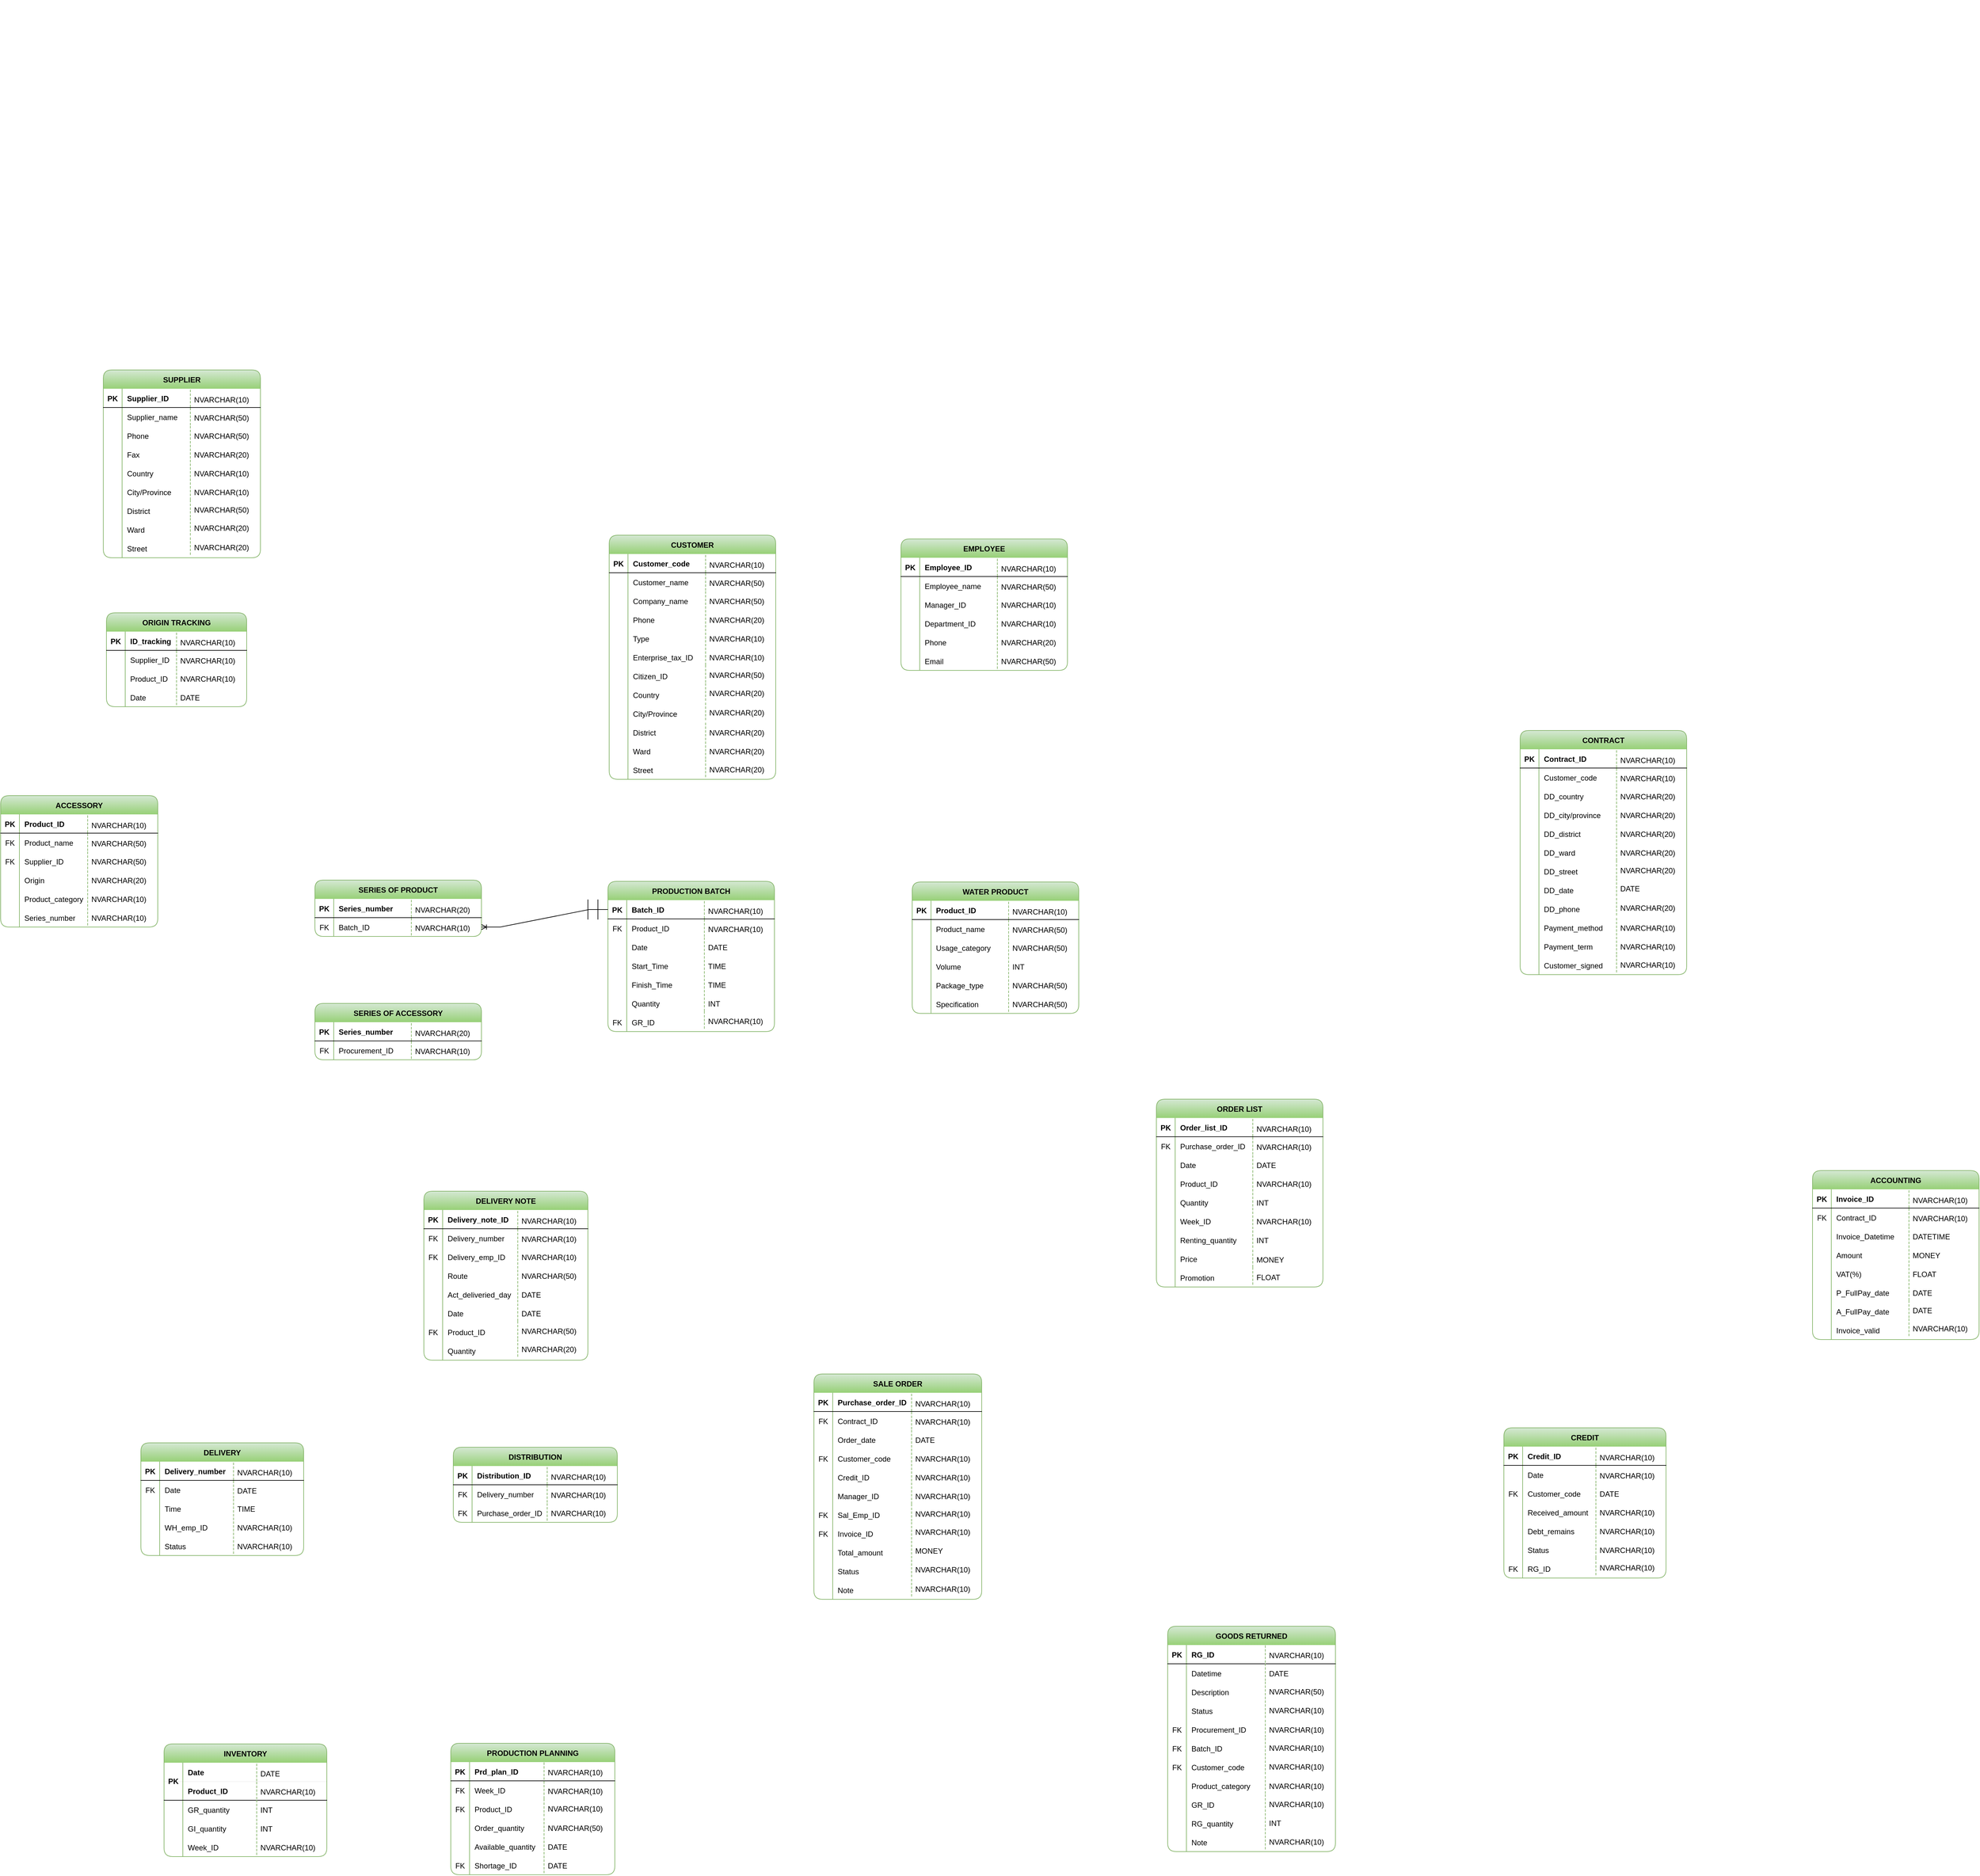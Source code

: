 <mxfile version="20.8.17" type="github">
  <diagram id="R2lEEEUBdFMjLlhIrx00" name="Page-1">
    <mxGraphModel dx="893" dy="500" grid="0" gridSize="10" guides="0" tooltips="1" connect="1" arrows="1" fold="1" page="1" pageScale="1" pageWidth="2336" pageHeight="1654" math="0" shadow="0" extFonts="Permanent Marker^https://fonts.googleapis.com/css?family=Permanent+Marker">
      <root>
        <mxCell id="0" />
        <mxCell id="1" parent="0" />
        <mxCell id="a-cO9aG_Ena2G8kNyRwP-2" value="Customer" style="html=1;overflow=block;blockSpacing=1;swimlane;childLayout=stackLayout;horizontal=1;horizontalStack=0;resizeParent=1;resizeParentMax=0;resizeLast=0;collapsible=0;fontStyle=0;marginBottom=0;swimlaneFillColor=#ffffff;startSize=NaN;whiteSpace=wrap;fontSize=16.7;fontColor=#3a414a;spacing=0;strokeColor=#3a414a;strokeOpacity=100;rounded=1;absoluteArcSize=1;arcSize=9;strokeWidth=0.8;fillColor=#d9d9d9;" vertex="1" parent="1">
          <mxGeometry x="1881" y="-214" width="153" height="NaN" as="geometry" />
        </mxCell>
        <mxCell id="a-cO9aG_Ena2G8kNyRwP-3" value="Customer_code" style="part=1;resizeHeight=0;strokeColor=none;align=left;verticalAlign=top;spacingLeft=4;spacingRight=4;overflow=hidden;rotatable=0;points=[[0,0.5],[1,0.5]];portConstraint=eastwest;html=1;whiteSpace=wrap;#FFFFFFwhiteSpace=wrap;fontSize=16.7;fontColor=#3a414a;fontStyle=4;fillColor=none;strokeOpacity=100;" vertex="1" parent="a-cO9aG_Ena2G8kNyRwP-2">
          <mxGeometry y="NaN" width="153" as="geometry" />
        </mxCell>
        <mxCell id="a-cO9aG_Ena2G8kNyRwP-4" value="Customer_name" style="part=1;resizeHeight=0;strokeColor=none;align=left;verticalAlign=top;spacingLeft=4;spacingRight=4;overflow=hidden;rotatable=0;points=[[0,0.5],[1,0.5]];portConstraint=eastwest;html=1;whiteSpace=wrap;#FFFFFFwhiteSpace=wrap;fontSize=16.7;fontColor=#3a414a;fillColor=none;strokeOpacity=100;" vertex="1" parent="a-cO9aG_Ena2G8kNyRwP-2">
          <mxGeometry y="NaN" width="153" as="geometry" />
        </mxCell>
        <mxCell id="a-cO9aG_Ena2G8kNyRwP-5" value="Company_name" style="part=1;resizeHeight=0;strokeColor=none;align=left;verticalAlign=top;spacingLeft=4;spacingRight=4;overflow=hidden;rotatable=0;points=[[0,0.5],[1,0.5]];portConstraint=eastwest;html=1;whiteSpace=wrap;#FFFFFFwhiteSpace=wrap;fontSize=16.7;fontColor=#3a414a;fillColor=none;strokeOpacity=100;" vertex="1" parent="a-cO9aG_Ena2G8kNyRwP-2">
          <mxGeometry y="NaN" width="153" as="geometry" />
        </mxCell>
        <mxCell id="a-cO9aG_Ena2G8kNyRwP-6" value="Phone" style="part=1;resizeHeight=0;strokeColor=none;align=left;verticalAlign=top;spacingLeft=4;spacingRight=4;overflow=hidden;rotatable=0;points=[[0,0.5],[1,0.5]];portConstraint=eastwest;html=1;whiteSpace=wrap;#FFFFFFwhiteSpace=wrap;fontSize=16.7;fontColor=#3a414a;fillColor=none;strokeOpacity=100;" vertex="1" parent="a-cO9aG_Ena2G8kNyRwP-2">
          <mxGeometry y="NaN" width="153" as="geometry" />
        </mxCell>
        <mxCell id="a-cO9aG_Ena2G8kNyRwP-7" value="Type" style="part=1;resizeHeight=0;strokeColor=none;align=left;verticalAlign=top;spacingLeft=4;spacingRight=4;overflow=hidden;rotatable=0;points=[[0,0.5],[1,0.5]];portConstraint=eastwest;html=1;whiteSpace=wrap;#FFFFFFwhiteSpace=wrap;fontSize=16.7;fontColor=#3a414a;fillColor=none;strokeOpacity=100;" vertex="1" parent="a-cO9aG_Ena2G8kNyRwP-2">
          <mxGeometry y="NaN" width="153" as="geometry" />
        </mxCell>
        <mxCell id="a-cO9aG_Ena2G8kNyRwP-8" value="Enterprise_Tax_ID" style="part=1;resizeHeight=0;strokeColor=none;align=left;verticalAlign=top;spacingLeft=4;spacingRight=4;overflow=hidden;rotatable=0;points=[[0,0.5],[1,0.5]];portConstraint=eastwest;html=1;whiteSpace=wrap;#FFFFFFwhiteSpace=wrap;fontSize=16.7;fontColor=#3a414a;fillColor=none;strokeOpacity=100;" vertex="1" parent="a-cO9aG_Ena2G8kNyRwP-2">
          <mxGeometry y="NaN" width="153" as="geometry" />
        </mxCell>
        <mxCell id="a-cO9aG_Ena2G8kNyRwP-9" value="Citizen_ID" style="part=1;resizeHeight=0;strokeColor=none;align=left;verticalAlign=top;spacingLeft=4;spacingRight=4;overflow=hidden;rotatable=0;points=[[0,0.5],[1,0.5]];portConstraint=eastwest;html=1;whiteSpace=wrap;#FFFFFFwhiteSpace=wrap;fontSize=16.7;fontColor=#3a414a;fillColor=none;strokeOpacity=100;" vertex="1" parent="a-cO9aG_Ena2G8kNyRwP-2">
          <mxGeometry y="NaN" width="153" as="geometry" />
        </mxCell>
        <mxCell id="a-cO9aG_Ena2G8kNyRwP-10" value="Country" style="part=1;resizeHeight=0;strokeColor=none;align=left;verticalAlign=top;spacingLeft=4;spacingRight=4;overflow=hidden;rotatable=0;points=[[0,0.5],[1,0.5]];portConstraint=eastwest;html=1;whiteSpace=wrap;#FFFFFFwhiteSpace=wrap;fontSize=16.7;fontColor=#3a414a;fillColor=none;strokeOpacity=100;" vertex="1" parent="a-cO9aG_Ena2G8kNyRwP-2">
          <mxGeometry y="NaN" width="153" as="geometry" />
        </mxCell>
        <mxCell id="a-cO9aG_Ena2G8kNyRwP-11" value="City/Province" style="part=1;resizeHeight=0;strokeColor=none;align=left;verticalAlign=top;spacingLeft=4;spacingRight=4;overflow=hidden;rotatable=0;points=[[0,0.5],[1,0.5]];portConstraint=eastwest;html=1;whiteSpace=wrap;#FFFFFFwhiteSpace=wrap;fontSize=16.7;fontColor=#3a414a;fillColor=none;strokeOpacity=100;" vertex="1" parent="a-cO9aG_Ena2G8kNyRwP-2">
          <mxGeometry y="NaN" width="153" as="geometry" />
        </mxCell>
        <mxCell id="a-cO9aG_Ena2G8kNyRwP-12" value="District" style="part=1;resizeHeight=0;strokeColor=none;align=left;verticalAlign=top;spacingLeft=4;spacingRight=4;overflow=hidden;rotatable=0;points=[[0,0.5],[1,0.5]];portConstraint=eastwest;html=1;whiteSpace=wrap;#FFFFFFwhiteSpace=wrap;fontSize=16.7;fontColor=#3a414a;fillColor=none;strokeOpacity=100;" vertex="1" parent="a-cO9aG_Ena2G8kNyRwP-2">
          <mxGeometry y="NaN" width="153" as="geometry" />
        </mxCell>
        <mxCell id="a-cO9aG_Ena2G8kNyRwP-13" value="Ward" style="part=1;resizeHeight=0;strokeColor=none;align=left;verticalAlign=top;spacingLeft=4;spacingRight=4;overflow=hidden;rotatable=0;points=[[0,0.5],[1,0.5]];portConstraint=eastwest;html=1;whiteSpace=wrap;#FFFFFFwhiteSpace=wrap;fontSize=16.7;fontColor=#3a414a;fillColor=none;strokeOpacity=100;" vertex="1" parent="a-cO9aG_Ena2G8kNyRwP-2">
          <mxGeometry y="NaN" width="153" as="geometry" />
        </mxCell>
        <mxCell id="a-cO9aG_Ena2G8kNyRwP-14" value="Street" style="part=1;resizeHeight=0;strokeColor=none;align=left;verticalAlign=top;spacingLeft=4;spacingRight=4;overflow=hidden;rotatable=0;points=[[0,0.5],[1,0.5]];portConstraint=eastwest;html=1;whiteSpace=wrap;#FFFFFFwhiteSpace=wrap;fontSize=16.7;fontColor=#3a414a;fillColor=none;strokeOpacity=100;" vertex="1" parent="a-cO9aG_Ena2G8kNyRwP-2">
          <mxGeometry y="NaN" width="153" as="geometry" />
        </mxCell>
        <mxCell id="a-cO9aG_Ena2G8kNyRwP-15" value="CUSTOMER" style="shape=table;startSize=30;container=1;collapsible=1;childLayout=tableLayout;fixedRows=1;rowLines=0;fontStyle=1;align=center;resizeLast=1;fillColor=#d5e8d4;strokeColor=#82b366;gradientColor=#97d077;labelBackgroundColor=none;rounded=1;swimlaneLine=0;shadow=0;" vertex="1" parent="1">
          <mxGeometry x="1067" y="640" width="266" height="390" as="geometry" />
        </mxCell>
        <mxCell id="a-cO9aG_Ena2G8kNyRwP-16" value="" style="shape=tableRow;horizontal=0;startSize=0;swimlaneHead=0;swimlaneBody=0;fillColor=none;collapsible=0;dropTarget=0;points=[[0,0.5],[1,0.5]];portConstraint=eastwest;top=0;left=0;right=0;bottom=1;" vertex="1" parent="a-cO9aG_Ena2G8kNyRwP-15">
          <mxGeometry y="30" width="266" height="30" as="geometry" />
        </mxCell>
        <mxCell id="a-cO9aG_Ena2G8kNyRwP-17" value="PK" style="shape=partialRectangle;connectable=0;fillColor=none;top=0;left=0;bottom=0;right=0;fontStyle=1;overflow=hidden;" vertex="1" parent="a-cO9aG_Ena2G8kNyRwP-16">
          <mxGeometry width="30" height="30" as="geometry">
            <mxRectangle width="30" height="30" as="alternateBounds" />
          </mxGeometry>
        </mxCell>
        <mxCell id="a-cO9aG_Ena2G8kNyRwP-18" value="Customer_code" style="shape=partialRectangle;connectable=0;fillColor=none;top=0;left=0;bottom=0;right=0;align=left;spacingLeft=6;fontStyle=1;overflow=hidden;" vertex="1" parent="a-cO9aG_Ena2G8kNyRwP-16">
          <mxGeometry x="30" width="236" height="30" as="geometry">
            <mxRectangle width="236" height="30" as="alternateBounds" />
          </mxGeometry>
        </mxCell>
        <mxCell id="a-cO9aG_Ena2G8kNyRwP-19" value="" style="shape=tableRow;horizontal=0;startSize=0;swimlaneHead=0;swimlaneBody=0;fillColor=none;collapsible=0;dropTarget=0;points=[[0,0.5],[1,0.5]];portConstraint=eastwest;top=0;left=0;right=0;bottom=0;" vertex="1" parent="a-cO9aG_Ena2G8kNyRwP-15">
          <mxGeometry y="60" width="266" height="30" as="geometry" />
        </mxCell>
        <mxCell id="a-cO9aG_Ena2G8kNyRwP-20" value="" style="shape=partialRectangle;connectable=0;fillColor=none;top=0;left=0;bottom=0;right=0;editable=1;overflow=hidden;" vertex="1" parent="a-cO9aG_Ena2G8kNyRwP-19">
          <mxGeometry width="30" height="30" as="geometry">
            <mxRectangle width="30" height="30" as="alternateBounds" />
          </mxGeometry>
        </mxCell>
        <mxCell id="a-cO9aG_Ena2G8kNyRwP-21" value="Customer_name" style="shape=partialRectangle;connectable=0;fillColor=none;top=0;left=0;bottom=0;right=0;align=left;spacingLeft=6;overflow=hidden;" vertex="1" parent="a-cO9aG_Ena2G8kNyRwP-19">
          <mxGeometry x="30" width="236" height="30" as="geometry">
            <mxRectangle width="236" height="30" as="alternateBounds" />
          </mxGeometry>
        </mxCell>
        <mxCell id="a-cO9aG_Ena2G8kNyRwP-22" value="" style="shape=tableRow;horizontal=0;startSize=0;swimlaneHead=0;swimlaneBody=0;fillColor=none;collapsible=0;dropTarget=0;points=[[0,0.5],[1,0.5]];portConstraint=eastwest;top=0;left=0;right=0;bottom=0;" vertex="1" parent="a-cO9aG_Ena2G8kNyRwP-15">
          <mxGeometry y="90" width="266" height="30" as="geometry" />
        </mxCell>
        <mxCell id="a-cO9aG_Ena2G8kNyRwP-23" value="" style="shape=partialRectangle;connectable=0;fillColor=none;top=0;left=0;bottom=0;right=0;editable=1;overflow=hidden;" vertex="1" parent="a-cO9aG_Ena2G8kNyRwP-22">
          <mxGeometry width="30" height="30" as="geometry">
            <mxRectangle width="30" height="30" as="alternateBounds" />
          </mxGeometry>
        </mxCell>
        <mxCell id="a-cO9aG_Ena2G8kNyRwP-24" value="Company_name" style="shape=partialRectangle;connectable=0;fillColor=none;top=0;left=0;bottom=0;right=0;align=left;spacingLeft=6;overflow=hidden;" vertex="1" parent="a-cO9aG_Ena2G8kNyRwP-22">
          <mxGeometry x="30" width="236" height="30" as="geometry">
            <mxRectangle width="236" height="30" as="alternateBounds" />
          </mxGeometry>
        </mxCell>
        <mxCell id="a-cO9aG_Ena2G8kNyRwP-25" value="" style="shape=tableRow;horizontal=0;startSize=0;swimlaneHead=0;swimlaneBody=0;fillColor=none;collapsible=0;dropTarget=0;points=[[0,0.5],[1,0.5]];portConstraint=eastwest;top=0;left=0;right=0;bottom=0;" vertex="1" parent="a-cO9aG_Ena2G8kNyRwP-15">
          <mxGeometry y="120" width="266" height="30" as="geometry" />
        </mxCell>
        <mxCell id="a-cO9aG_Ena2G8kNyRwP-26" value="" style="shape=partialRectangle;connectable=0;fillColor=none;top=0;left=0;bottom=0;right=0;editable=1;overflow=hidden;" vertex="1" parent="a-cO9aG_Ena2G8kNyRwP-25">
          <mxGeometry width="30" height="30" as="geometry">
            <mxRectangle width="30" height="30" as="alternateBounds" />
          </mxGeometry>
        </mxCell>
        <mxCell id="a-cO9aG_Ena2G8kNyRwP-27" value="Phone" style="shape=partialRectangle;connectable=0;fillColor=none;top=0;left=0;bottom=0;right=0;align=left;spacingLeft=6;overflow=hidden;" vertex="1" parent="a-cO9aG_Ena2G8kNyRwP-25">
          <mxGeometry x="30" width="236" height="30" as="geometry">
            <mxRectangle width="236" height="30" as="alternateBounds" />
          </mxGeometry>
        </mxCell>
        <mxCell id="a-cO9aG_Ena2G8kNyRwP-42" value="" style="shape=tableRow;horizontal=0;startSize=0;swimlaneHead=0;swimlaneBody=0;fillColor=none;collapsible=0;dropTarget=0;points=[[0,0.5],[1,0.5]];portConstraint=eastwest;top=0;left=0;right=0;bottom=0;" vertex="1" parent="a-cO9aG_Ena2G8kNyRwP-15">
          <mxGeometry y="150" width="266" height="30" as="geometry" />
        </mxCell>
        <mxCell id="a-cO9aG_Ena2G8kNyRwP-43" value="" style="shape=partialRectangle;connectable=0;fillColor=none;top=0;left=0;bottom=0;right=0;editable=1;overflow=hidden;" vertex="1" parent="a-cO9aG_Ena2G8kNyRwP-42">
          <mxGeometry width="30" height="30" as="geometry">
            <mxRectangle width="30" height="30" as="alternateBounds" />
          </mxGeometry>
        </mxCell>
        <mxCell id="a-cO9aG_Ena2G8kNyRwP-44" value="Type" style="shape=partialRectangle;connectable=0;fillColor=none;top=0;left=0;bottom=0;right=0;align=left;spacingLeft=6;overflow=hidden;" vertex="1" parent="a-cO9aG_Ena2G8kNyRwP-42">
          <mxGeometry x="30" width="236" height="30" as="geometry">
            <mxRectangle width="236" height="30" as="alternateBounds" />
          </mxGeometry>
        </mxCell>
        <mxCell id="a-cO9aG_Ena2G8kNyRwP-45" value="" style="shape=tableRow;horizontal=0;startSize=0;swimlaneHead=0;swimlaneBody=0;fillColor=none;collapsible=0;dropTarget=0;points=[[0,0.5],[1,0.5]];portConstraint=eastwest;top=0;left=0;right=0;bottom=0;" vertex="1" parent="a-cO9aG_Ena2G8kNyRwP-15">
          <mxGeometry y="180" width="266" height="30" as="geometry" />
        </mxCell>
        <mxCell id="a-cO9aG_Ena2G8kNyRwP-46" value="" style="shape=partialRectangle;connectable=0;fillColor=none;top=0;left=0;bottom=0;right=0;editable=1;overflow=hidden;" vertex="1" parent="a-cO9aG_Ena2G8kNyRwP-45">
          <mxGeometry width="30" height="30" as="geometry">
            <mxRectangle width="30" height="30" as="alternateBounds" />
          </mxGeometry>
        </mxCell>
        <mxCell id="a-cO9aG_Ena2G8kNyRwP-47" value="Enterprise_tax_ID" style="shape=partialRectangle;connectable=0;fillColor=none;top=0;left=0;bottom=0;right=0;align=left;spacingLeft=6;overflow=hidden;" vertex="1" parent="a-cO9aG_Ena2G8kNyRwP-45">
          <mxGeometry x="30" width="236" height="30" as="geometry">
            <mxRectangle width="236" height="30" as="alternateBounds" />
          </mxGeometry>
        </mxCell>
        <mxCell id="a-cO9aG_Ena2G8kNyRwP-48" value="" style="shape=tableRow;horizontal=0;startSize=0;swimlaneHead=0;swimlaneBody=0;fillColor=none;collapsible=0;dropTarget=0;points=[[0,0.5],[1,0.5]];portConstraint=eastwest;top=0;left=0;right=0;bottom=0;" vertex="1" parent="a-cO9aG_Ena2G8kNyRwP-15">
          <mxGeometry y="210" width="266" height="30" as="geometry" />
        </mxCell>
        <mxCell id="a-cO9aG_Ena2G8kNyRwP-49" value="" style="shape=partialRectangle;connectable=0;fillColor=none;top=0;left=0;bottom=0;right=0;editable=1;overflow=hidden;" vertex="1" parent="a-cO9aG_Ena2G8kNyRwP-48">
          <mxGeometry width="30" height="30" as="geometry">
            <mxRectangle width="30" height="30" as="alternateBounds" />
          </mxGeometry>
        </mxCell>
        <mxCell id="a-cO9aG_Ena2G8kNyRwP-50" value="Citizen_ID" style="shape=partialRectangle;connectable=0;fillColor=none;top=0;left=0;bottom=0;right=0;align=left;spacingLeft=6;overflow=hidden;" vertex="1" parent="a-cO9aG_Ena2G8kNyRwP-48">
          <mxGeometry x="30" width="236" height="30" as="geometry">
            <mxRectangle width="236" height="30" as="alternateBounds" />
          </mxGeometry>
        </mxCell>
        <mxCell id="a-cO9aG_Ena2G8kNyRwP-51" value="" style="shape=tableRow;horizontal=0;startSize=0;swimlaneHead=0;swimlaneBody=0;fillColor=none;collapsible=0;dropTarget=0;points=[[0,0.5],[1,0.5]];portConstraint=eastwest;top=0;left=0;right=0;bottom=0;" vertex="1" parent="a-cO9aG_Ena2G8kNyRwP-15">
          <mxGeometry y="240" width="266" height="30" as="geometry" />
        </mxCell>
        <mxCell id="a-cO9aG_Ena2G8kNyRwP-52" value="" style="shape=partialRectangle;connectable=0;fillColor=none;top=0;left=0;bottom=0;right=0;editable=1;overflow=hidden;" vertex="1" parent="a-cO9aG_Ena2G8kNyRwP-51">
          <mxGeometry width="30" height="30" as="geometry">
            <mxRectangle width="30" height="30" as="alternateBounds" />
          </mxGeometry>
        </mxCell>
        <mxCell id="a-cO9aG_Ena2G8kNyRwP-53" value="Country" style="shape=partialRectangle;connectable=0;fillColor=none;top=0;left=0;bottom=0;right=0;align=left;spacingLeft=6;overflow=hidden;" vertex="1" parent="a-cO9aG_Ena2G8kNyRwP-51">
          <mxGeometry x="30" width="236" height="30" as="geometry">
            <mxRectangle width="236" height="30" as="alternateBounds" />
          </mxGeometry>
        </mxCell>
        <mxCell id="a-cO9aG_Ena2G8kNyRwP-54" value="" style="shape=tableRow;horizontal=0;startSize=0;swimlaneHead=0;swimlaneBody=0;fillColor=none;collapsible=0;dropTarget=0;points=[[0,0.5],[1,0.5]];portConstraint=eastwest;top=0;left=0;right=0;bottom=0;" vertex="1" parent="a-cO9aG_Ena2G8kNyRwP-15">
          <mxGeometry y="270" width="266" height="30" as="geometry" />
        </mxCell>
        <mxCell id="a-cO9aG_Ena2G8kNyRwP-55" value="" style="shape=partialRectangle;connectable=0;fillColor=none;top=0;left=0;bottom=0;right=0;editable=1;overflow=hidden;" vertex="1" parent="a-cO9aG_Ena2G8kNyRwP-54">
          <mxGeometry width="30" height="30" as="geometry">
            <mxRectangle width="30" height="30" as="alternateBounds" />
          </mxGeometry>
        </mxCell>
        <mxCell id="a-cO9aG_Ena2G8kNyRwP-56" value="City/Province" style="shape=partialRectangle;connectable=0;fillColor=none;top=0;left=0;bottom=0;right=0;align=left;spacingLeft=6;overflow=hidden;" vertex="1" parent="a-cO9aG_Ena2G8kNyRwP-54">
          <mxGeometry x="30" width="236" height="30" as="geometry">
            <mxRectangle width="236" height="30" as="alternateBounds" />
          </mxGeometry>
        </mxCell>
        <mxCell id="a-cO9aG_Ena2G8kNyRwP-57" value="" style="shape=tableRow;horizontal=0;startSize=0;swimlaneHead=0;swimlaneBody=0;fillColor=none;collapsible=0;dropTarget=0;points=[[0,0.5],[1,0.5]];portConstraint=eastwest;top=0;left=0;right=0;bottom=0;" vertex="1" parent="a-cO9aG_Ena2G8kNyRwP-15">
          <mxGeometry y="300" width="266" height="30" as="geometry" />
        </mxCell>
        <mxCell id="a-cO9aG_Ena2G8kNyRwP-58" value="" style="shape=partialRectangle;connectable=0;fillColor=none;top=0;left=0;bottom=0;right=0;editable=1;overflow=hidden;" vertex="1" parent="a-cO9aG_Ena2G8kNyRwP-57">
          <mxGeometry width="30" height="30" as="geometry">
            <mxRectangle width="30" height="30" as="alternateBounds" />
          </mxGeometry>
        </mxCell>
        <mxCell id="a-cO9aG_Ena2G8kNyRwP-59" value="District" style="shape=partialRectangle;connectable=0;fillColor=none;top=0;left=0;bottom=0;right=0;align=left;spacingLeft=6;overflow=hidden;" vertex="1" parent="a-cO9aG_Ena2G8kNyRwP-57">
          <mxGeometry x="30" width="236" height="30" as="geometry">
            <mxRectangle width="236" height="30" as="alternateBounds" />
          </mxGeometry>
        </mxCell>
        <mxCell id="a-cO9aG_Ena2G8kNyRwP-60" value="" style="shape=tableRow;horizontal=0;startSize=0;swimlaneHead=0;swimlaneBody=0;fillColor=none;collapsible=0;dropTarget=0;points=[[0,0.5],[1,0.5]];portConstraint=eastwest;top=0;left=0;right=0;bottom=0;" vertex="1" parent="a-cO9aG_Ena2G8kNyRwP-15">
          <mxGeometry y="330" width="266" height="30" as="geometry" />
        </mxCell>
        <mxCell id="a-cO9aG_Ena2G8kNyRwP-61" value="" style="shape=partialRectangle;connectable=0;fillColor=none;top=0;left=0;bottom=0;right=0;editable=1;overflow=hidden;" vertex="1" parent="a-cO9aG_Ena2G8kNyRwP-60">
          <mxGeometry width="30" height="30" as="geometry">
            <mxRectangle width="30" height="30" as="alternateBounds" />
          </mxGeometry>
        </mxCell>
        <mxCell id="a-cO9aG_Ena2G8kNyRwP-62" value="Ward" style="shape=partialRectangle;connectable=0;fillColor=none;top=0;left=0;bottom=0;right=0;align=left;spacingLeft=6;overflow=hidden;" vertex="1" parent="a-cO9aG_Ena2G8kNyRwP-60">
          <mxGeometry x="30" width="236" height="30" as="geometry">
            <mxRectangle width="236" height="30" as="alternateBounds" />
          </mxGeometry>
        </mxCell>
        <mxCell id="a-cO9aG_Ena2G8kNyRwP-63" value="" style="shape=tableRow;horizontal=0;startSize=0;swimlaneHead=0;swimlaneBody=0;fillColor=none;collapsible=0;dropTarget=0;points=[[0,0.5],[1,0.5]];portConstraint=eastwest;top=0;left=0;right=0;bottom=0;" vertex="1" parent="a-cO9aG_Ena2G8kNyRwP-15">
          <mxGeometry y="360" width="266" height="30" as="geometry" />
        </mxCell>
        <mxCell id="a-cO9aG_Ena2G8kNyRwP-64" value="" style="shape=partialRectangle;connectable=0;fillColor=none;top=0;left=0;bottom=0;right=0;editable=1;overflow=hidden;" vertex="1" parent="a-cO9aG_Ena2G8kNyRwP-63">
          <mxGeometry width="30" height="30" as="geometry">
            <mxRectangle width="30" height="30" as="alternateBounds" />
          </mxGeometry>
        </mxCell>
        <mxCell id="a-cO9aG_Ena2G8kNyRwP-65" value="Street" style="shape=partialRectangle;connectable=0;fillColor=none;top=0;left=0;bottom=0;right=0;align=left;spacingLeft=6;overflow=hidden;" vertex="1" parent="a-cO9aG_Ena2G8kNyRwP-63">
          <mxGeometry x="30" width="236" height="30" as="geometry">
            <mxRectangle width="236" height="30" as="alternateBounds" />
          </mxGeometry>
        </mxCell>
        <mxCell id="a-cO9aG_Ena2G8kNyRwP-96" value="NVARCHAR(50)" style="shape=partialRectangle;fillColor=none;align=left;verticalAlign=middle;strokeColor=none;spacingLeft=34;rotatable=1;points=[[0,0.5],[1,0.5]];portConstraint=eastwest;dropTarget=0;rounded=1;shadow=0;labelBackgroundColor=none;fontFamily=Helvetica;fontSize=12;fontColor=default;startSize=30;movable=1;resizable=1;deletable=1;editable=1;locked=0;connectable=1;" vertex="1" parent="1">
          <mxGeometry x="1191" y="701" width="90" height="30" as="geometry" />
        </mxCell>
        <mxCell id="a-cO9aG_Ena2G8kNyRwP-97" value="" style="shape=partialRectangle;top=0;left=0;bottom=0;fillColor=none;stokeWidth=1;dashed=1;align=left;verticalAlign=middle;spacingLeft=4;spacingRight=4;overflow=hidden;rotatable=0;points=[];portConstraint=eastwest;part=1;rounded=1;shadow=0;labelBackgroundColor=none;strokeColor=#82b366;fontFamily=Helvetica;fontSize=12;fontColor=default;startSize=30;" vertex="1" connectable="0" parent="a-cO9aG_Ena2G8kNyRwP-96">
          <mxGeometry width="30" height="30" as="geometry" />
        </mxCell>
        <mxCell id="a-cO9aG_Ena2G8kNyRwP-98" value="NVARCHAR(50)" style="shape=partialRectangle;fillColor=none;align=left;verticalAlign=middle;strokeColor=none;spacingLeft=34;rotatable=1;points=[[0,0.5],[1,0.5]];portConstraint=eastwest;dropTarget=0;rounded=1;shadow=0;labelBackgroundColor=none;fontFamily=Helvetica;fontSize=12;fontColor=default;startSize=30;movable=1;resizable=1;deletable=1;editable=1;locked=0;connectable=1;" vertex="1" parent="1">
          <mxGeometry x="1191" y="730" width="90" height="30" as="geometry" />
        </mxCell>
        <mxCell id="a-cO9aG_Ena2G8kNyRwP-99" value="" style="shape=partialRectangle;top=0;left=0;bottom=0;fillColor=none;stokeWidth=1;dashed=1;align=left;verticalAlign=middle;spacingLeft=4;spacingRight=4;overflow=hidden;rotatable=0;points=[];portConstraint=eastwest;part=1;rounded=1;shadow=0;labelBackgroundColor=none;strokeColor=#82b366;fontFamily=Helvetica;fontSize=12;fontColor=default;startSize=30;" vertex="1" connectable="0" parent="a-cO9aG_Ena2G8kNyRwP-98">
          <mxGeometry width="30" height="30" as="geometry" />
        </mxCell>
        <mxCell id="a-cO9aG_Ena2G8kNyRwP-100" value="NVARCHAR(10)" style="shape=partialRectangle;fillColor=none;align=left;verticalAlign=middle;strokeColor=none;spacingLeft=34;rotatable=1;points=[[0,0.5],[1,0.5]];portConstraint=eastwest;dropTarget=0;rounded=1;shadow=0;labelBackgroundColor=none;fontFamily=Helvetica;fontSize=12;fontColor=default;startSize=30;movable=1;resizable=1;deletable=1;editable=1;locked=0;connectable=1;" vertex="1" parent="1">
          <mxGeometry x="1191" y="672" width="90" height="30" as="geometry" />
        </mxCell>
        <mxCell id="a-cO9aG_Ena2G8kNyRwP-101" value="" style="shape=partialRectangle;top=0;left=0;bottom=0;fillColor=none;stokeWidth=1;dashed=1;align=left;verticalAlign=middle;spacingLeft=4;spacingRight=4;overflow=hidden;rotatable=0;points=[];portConstraint=eastwest;part=1;rounded=1;shadow=0;labelBackgroundColor=none;strokeColor=#82b366;fontFamily=Helvetica;fontSize=12;fontColor=default;startSize=30;" vertex="1" connectable="0" parent="a-cO9aG_Ena2G8kNyRwP-100">
          <mxGeometry width="30" height="30" as="geometry" />
        </mxCell>
        <mxCell id="a-cO9aG_Ena2G8kNyRwP-102" value="NVARCHAR(20)" style="shape=partialRectangle;fillColor=none;align=left;verticalAlign=middle;strokeColor=none;spacingLeft=34;rotatable=1;points=[[0,0.5],[1,0.5]];portConstraint=eastwest;dropTarget=0;rounded=1;shadow=0;labelBackgroundColor=none;fontFamily=Helvetica;fontSize=12;fontColor=default;startSize=30;movable=1;resizable=1;deletable=1;editable=1;locked=0;connectable=1;" vertex="1" parent="1">
          <mxGeometry x="1191" y="760" width="90" height="30" as="geometry" />
        </mxCell>
        <mxCell id="a-cO9aG_Ena2G8kNyRwP-103" value="" style="shape=partialRectangle;top=0;left=0;bottom=0;fillColor=none;stokeWidth=1;dashed=1;align=left;verticalAlign=middle;spacingLeft=4;spacingRight=4;overflow=hidden;rotatable=0;points=[];portConstraint=eastwest;part=1;rounded=1;shadow=0;labelBackgroundColor=none;strokeColor=#82b366;fontFamily=Helvetica;fontSize=12;fontColor=default;startSize=30;" vertex="1" connectable="0" parent="a-cO9aG_Ena2G8kNyRwP-102">
          <mxGeometry width="30" height="30" as="geometry" />
        </mxCell>
        <mxCell id="a-cO9aG_Ena2G8kNyRwP-104" value="NVARCHAR(10)" style="shape=partialRectangle;fillColor=none;align=left;verticalAlign=middle;strokeColor=none;spacingLeft=34;rotatable=1;points=[[0,0.5],[1,0.5]];portConstraint=eastwest;dropTarget=0;rounded=1;shadow=0;labelBackgroundColor=none;fontFamily=Helvetica;fontSize=12;fontColor=default;startSize=30;movable=1;resizable=1;deletable=1;editable=1;locked=0;connectable=1;" vertex="1" parent="1">
          <mxGeometry x="1191" y="790" width="90" height="30" as="geometry" />
        </mxCell>
        <mxCell id="a-cO9aG_Ena2G8kNyRwP-105" value="" style="shape=partialRectangle;top=0;left=0;bottom=0;fillColor=none;stokeWidth=1;dashed=1;align=left;verticalAlign=middle;spacingLeft=4;spacingRight=4;overflow=hidden;rotatable=0;points=[];portConstraint=eastwest;part=1;rounded=1;shadow=0;labelBackgroundColor=none;strokeColor=#82b366;fontFamily=Helvetica;fontSize=12;fontColor=default;startSize=30;" vertex="1" connectable="0" parent="a-cO9aG_Ena2G8kNyRwP-104">
          <mxGeometry width="30" height="30" as="geometry" />
        </mxCell>
        <mxCell id="a-cO9aG_Ena2G8kNyRwP-106" value="NVARCHAR(10)" style="shape=partialRectangle;fillColor=none;align=left;verticalAlign=middle;strokeColor=none;spacingLeft=34;rotatable=1;points=[[0,0.5],[1,0.5]];portConstraint=eastwest;dropTarget=0;rounded=1;shadow=0;labelBackgroundColor=none;fontFamily=Helvetica;fontSize=12;fontColor=default;startSize=30;movable=1;resizable=1;deletable=1;editable=1;locked=0;connectable=1;" vertex="1" parent="1">
          <mxGeometry x="1191" y="820" width="90" height="30" as="geometry" />
        </mxCell>
        <mxCell id="a-cO9aG_Ena2G8kNyRwP-107" value="" style="shape=partialRectangle;top=0;left=0;bottom=0;fillColor=none;stokeWidth=1;dashed=1;align=left;verticalAlign=middle;spacingLeft=4;spacingRight=4;overflow=hidden;rotatable=0;points=[];portConstraint=eastwest;part=1;rounded=1;shadow=0;labelBackgroundColor=none;strokeColor=#82b366;fontFamily=Helvetica;fontSize=12;fontColor=default;startSize=30;" vertex="1" connectable="0" parent="a-cO9aG_Ena2G8kNyRwP-106">
          <mxGeometry width="30" height="30" as="geometry" />
        </mxCell>
        <mxCell id="a-cO9aG_Ena2G8kNyRwP-108" value="NVARCHAR(50)" style="shape=partialRectangle;fillColor=none;align=left;verticalAlign=middle;strokeColor=none;spacingLeft=34;rotatable=1;points=[[0,0.5],[1,0.5]];portConstraint=eastwest;dropTarget=0;rounded=1;shadow=0;labelBackgroundColor=none;fontFamily=Helvetica;fontSize=12;fontColor=default;startSize=30;movable=1;resizable=1;deletable=1;editable=1;locked=0;connectable=1;" vertex="1" parent="1">
          <mxGeometry x="1191" y="848" width="90" height="30" as="geometry" />
        </mxCell>
        <mxCell id="a-cO9aG_Ena2G8kNyRwP-109" value="" style="shape=partialRectangle;top=0;left=0;bottom=0;fillColor=none;stokeWidth=1;dashed=1;align=left;verticalAlign=middle;spacingLeft=4;spacingRight=4;overflow=hidden;rotatable=0;points=[];portConstraint=eastwest;part=1;rounded=1;shadow=0;labelBackgroundColor=none;strokeColor=#82b366;fontFamily=Helvetica;fontSize=12;fontColor=default;startSize=30;" vertex="1" connectable="0" parent="a-cO9aG_Ena2G8kNyRwP-108">
          <mxGeometry width="30" height="30" as="geometry" />
        </mxCell>
        <mxCell id="a-cO9aG_Ena2G8kNyRwP-110" value="NVARCHAR(20)" style="shape=partialRectangle;fillColor=none;align=left;verticalAlign=middle;strokeColor=none;spacingLeft=34;rotatable=1;points=[[0,0.5],[1,0.5]];portConstraint=eastwest;dropTarget=0;rounded=1;shadow=0;labelBackgroundColor=none;fontFamily=Helvetica;fontSize=12;fontColor=default;startSize=30;movable=1;resizable=1;deletable=1;editable=1;locked=0;connectable=1;" vertex="1" parent="1">
          <mxGeometry x="1191" y="877" width="90" height="30" as="geometry" />
        </mxCell>
        <mxCell id="a-cO9aG_Ena2G8kNyRwP-111" value="" style="shape=partialRectangle;top=0;left=0;bottom=0;fillColor=none;stokeWidth=1;dashed=1;align=left;verticalAlign=middle;spacingLeft=4;spacingRight=4;overflow=hidden;rotatable=0;points=[];portConstraint=eastwest;part=1;rounded=1;shadow=0;labelBackgroundColor=none;strokeColor=#82b366;fontFamily=Helvetica;fontSize=12;fontColor=default;startSize=30;" vertex="1" connectable="0" parent="a-cO9aG_Ena2G8kNyRwP-110">
          <mxGeometry width="30" height="30" as="geometry" />
        </mxCell>
        <mxCell id="a-cO9aG_Ena2G8kNyRwP-112" value="NVARCHAR(20)" style="shape=partialRectangle;fillColor=none;align=left;verticalAlign=middle;strokeColor=none;spacingLeft=34;rotatable=1;points=[[0,0.5],[1,0.5]];portConstraint=eastwest;dropTarget=0;rounded=1;shadow=0;labelBackgroundColor=none;fontFamily=Helvetica;fontSize=12;fontColor=default;startSize=30;movable=1;resizable=1;deletable=1;editable=1;locked=0;connectable=1;" vertex="1" parent="1">
          <mxGeometry x="1191" y="908" width="90" height="30" as="geometry" />
        </mxCell>
        <mxCell id="a-cO9aG_Ena2G8kNyRwP-113" value="" style="shape=partialRectangle;top=0;left=0;bottom=0;fillColor=none;stokeWidth=1;dashed=1;align=left;verticalAlign=middle;spacingLeft=4;spacingRight=4;overflow=hidden;rotatable=0;points=[];portConstraint=eastwest;part=1;rounded=1;shadow=0;labelBackgroundColor=none;strokeColor=#82b366;fontFamily=Helvetica;fontSize=12;fontColor=default;startSize=30;" vertex="1" connectable="0" parent="a-cO9aG_Ena2G8kNyRwP-112">
          <mxGeometry width="30" height="30" as="geometry" />
        </mxCell>
        <mxCell id="a-cO9aG_Ena2G8kNyRwP-114" value="NVARCHAR(20)" style="shape=partialRectangle;fillColor=none;align=left;verticalAlign=middle;strokeColor=none;spacingLeft=34;rotatable=1;points=[[0,0.5],[1,0.5]];portConstraint=eastwest;dropTarget=0;rounded=1;shadow=0;labelBackgroundColor=none;fontFamily=Helvetica;fontSize=12;fontColor=default;startSize=30;movable=1;resizable=1;deletable=1;editable=1;locked=0;connectable=1;" vertex="1" parent="1">
          <mxGeometry x="1191" y="940" width="90" height="30" as="geometry" />
        </mxCell>
        <mxCell id="a-cO9aG_Ena2G8kNyRwP-115" value="" style="shape=partialRectangle;top=0;left=0;bottom=0;fillColor=none;stokeWidth=1;dashed=1;align=left;verticalAlign=middle;spacingLeft=4;spacingRight=4;overflow=hidden;rotatable=0;points=[];portConstraint=eastwest;part=1;rounded=1;shadow=0;labelBackgroundColor=none;strokeColor=#82b366;fontFamily=Helvetica;fontSize=12;fontColor=default;startSize=30;" vertex="1" connectable="0" parent="a-cO9aG_Ena2G8kNyRwP-114">
          <mxGeometry width="30" height="30" as="geometry" />
        </mxCell>
        <mxCell id="a-cO9aG_Ena2G8kNyRwP-116" value="NVARCHAR(20)" style="shape=partialRectangle;fillColor=none;align=left;verticalAlign=middle;strokeColor=none;spacingLeft=34;rotatable=1;points=[[0,0.5],[1,0.5]];portConstraint=eastwest;dropTarget=0;rounded=1;shadow=0;labelBackgroundColor=none;fontFamily=Helvetica;fontSize=12;fontColor=default;startSize=30;movable=1;resizable=1;deletable=1;editable=1;locked=0;connectable=1;" vertex="1" parent="1">
          <mxGeometry x="1191" y="970" width="90" height="30" as="geometry" />
        </mxCell>
        <mxCell id="a-cO9aG_Ena2G8kNyRwP-117" value="" style="shape=partialRectangle;top=0;left=0;bottom=0;fillColor=none;stokeWidth=1;dashed=1;align=left;verticalAlign=middle;spacingLeft=4;spacingRight=4;overflow=hidden;rotatable=0;points=[];portConstraint=eastwest;part=1;rounded=1;shadow=0;labelBackgroundColor=none;strokeColor=#82b366;fontFamily=Helvetica;fontSize=12;fontColor=default;startSize=30;" vertex="1" connectable="0" parent="a-cO9aG_Ena2G8kNyRwP-116">
          <mxGeometry width="30" height="30" as="geometry" />
        </mxCell>
        <mxCell id="a-cO9aG_Ena2G8kNyRwP-118" value="NVARCHAR(20)" style="shape=partialRectangle;fillColor=none;align=left;verticalAlign=middle;strokeColor=none;spacingLeft=34;rotatable=1;points=[[0,0.5],[1,0.5]];portConstraint=eastwest;dropTarget=0;rounded=1;shadow=0;labelBackgroundColor=none;fontFamily=Helvetica;fontSize=12;fontColor=default;startSize=30;movable=1;resizable=1;deletable=1;editable=1;locked=0;connectable=1;" vertex="1" parent="1">
          <mxGeometry x="1191" y="999" width="90" height="30" as="geometry" />
        </mxCell>
        <mxCell id="a-cO9aG_Ena2G8kNyRwP-119" value="" style="shape=partialRectangle;top=0;left=0;bottom=0;fillColor=none;stokeWidth=1;dashed=1;align=left;verticalAlign=middle;spacingLeft=4;spacingRight=4;overflow=hidden;rotatable=0;points=[];portConstraint=eastwest;part=1;rounded=1;shadow=0;labelBackgroundColor=none;strokeColor=#82b366;fontFamily=Helvetica;fontSize=12;fontColor=default;startSize=30;" vertex="1" connectable="0" parent="a-cO9aG_Ena2G8kNyRwP-118">
          <mxGeometry width="30" height="30" as="geometry" />
        </mxCell>
        <mxCell id="a-cO9aG_Ena2G8kNyRwP-120" value="EMPLOYEE" style="shape=table;startSize=30;container=1;collapsible=1;childLayout=tableLayout;fixedRows=1;rowLines=0;fontStyle=1;align=center;resizeLast=1;fillColor=#d5e8d4;strokeColor=#82b366;gradientColor=#97d077;labelBackgroundColor=none;rounded=1;swimlaneLine=0;shadow=0;" vertex="1" parent="1">
          <mxGeometry x="1533" y="646" width="266" height="210" as="geometry" />
        </mxCell>
        <mxCell id="a-cO9aG_Ena2G8kNyRwP-121" value="" style="shape=tableRow;horizontal=0;startSize=0;swimlaneHead=0;swimlaneBody=0;fillColor=none;collapsible=0;dropTarget=0;points=[[0,0.5],[1,0.5]];portConstraint=eastwest;top=0;left=0;right=0;bottom=1;" vertex="1" parent="a-cO9aG_Ena2G8kNyRwP-120">
          <mxGeometry y="30" width="266" height="30" as="geometry" />
        </mxCell>
        <mxCell id="a-cO9aG_Ena2G8kNyRwP-122" value="PK" style="shape=partialRectangle;connectable=0;fillColor=none;top=0;left=0;bottom=0;right=0;fontStyle=1;overflow=hidden;" vertex="1" parent="a-cO9aG_Ena2G8kNyRwP-121">
          <mxGeometry width="30" height="30" as="geometry">
            <mxRectangle width="30" height="30" as="alternateBounds" />
          </mxGeometry>
        </mxCell>
        <mxCell id="a-cO9aG_Ena2G8kNyRwP-123" value="Employee_ID" style="shape=partialRectangle;connectable=0;fillColor=none;top=0;left=0;bottom=0;right=0;align=left;spacingLeft=6;fontStyle=1;overflow=hidden;" vertex="1" parent="a-cO9aG_Ena2G8kNyRwP-121">
          <mxGeometry x="30" width="236" height="30" as="geometry">
            <mxRectangle width="236" height="30" as="alternateBounds" />
          </mxGeometry>
        </mxCell>
        <mxCell id="a-cO9aG_Ena2G8kNyRwP-124" value="" style="shape=tableRow;horizontal=0;startSize=0;swimlaneHead=0;swimlaneBody=0;fillColor=none;collapsible=0;dropTarget=0;points=[[0,0.5],[1,0.5]];portConstraint=eastwest;top=0;left=0;right=0;bottom=0;" vertex="1" parent="a-cO9aG_Ena2G8kNyRwP-120">
          <mxGeometry y="60" width="266" height="30" as="geometry" />
        </mxCell>
        <mxCell id="a-cO9aG_Ena2G8kNyRwP-125" value="" style="shape=partialRectangle;connectable=0;fillColor=none;top=0;left=0;bottom=0;right=0;editable=1;overflow=hidden;" vertex="1" parent="a-cO9aG_Ena2G8kNyRwP-124">
          <mxGeometry width="30" height="30" as="geometry">
            <mxRectangle width="30" height="30" as="alternateBounds" />
          </mxGeometry>
        </mxCell>
        <mxCell id="a-cO9aG_Ena2G8kNyRwP-126" value="Employee_name" style="shape=partialRectangle;connectable=0;fillColor=none;top=0;left=0;bottom=0;right=0;align=left;spacingLeft=6;overflow=hidden;" vertex="1" parent="a-cO9aG_Ena2G8kNyRwP-124">
          <mxGeometry x="30" width="236" height="30" as="geometry">
            <mxRectangle width="236" height="30" as="alternateBounds" />
          </mxGeometry>
        </mxCell>
        <mxCell id="a-cO9aG_Ena2G8kNyRwP-127" value="" style="shape=tableRow;horizontal=0;startSize=0;swimlaneHead=0;swimlaneBody=0;fillColor=none;collapsible=0;dropTarget=0;points=[[0,0.5],[1,0.5]];portConstraint=eastwest;top=0;left=0;right=0;bottom=0;" vertex="1" parent="a-cO9aG_Ena2G8kNyRwP-120">
          <mxGeometry y="90" width="266" height="30" as="geometry" />
        </mxCell>
        <mxCell id="a-cO9aG_Ena2G8kNyRwP-128" value="" style="shape=partialRectangle;connectable=0;fillColor=none;top=0;left=0;bottom=0;right=0;editable=1;overflow=hidden;" vertex="1" parent="a-cO9aG_Ena2G8kNyRwP-127">
          <mxGeometry width="30" height="30" as="geometry">
            <mxRectangle width="30" height="30" as="alternateBounds" />
          </mxGeometry>
        </mxCell>
        <mxCell id="a-cO9aG_Ena2G8kNyRwP-129" value="Manager_ID" style="shape=partialRectangle;connectable=0;fillColor=none;top=0;left=0;bottom=0;right=0;align=left;spacingLeft=6;overflow=hidden;" vertex="1" parent="a-cO9aG_Ena2G8kNyRwP-127">
          <mxGeometry x="30" width="236" height="30" as="geometry">
            <mxRectangle width="236" height="30" as="alternateBounds" />
          </mxGeometry>
        </mxCell>
        <mxCell id="a-cO9aG_Ena2G8kNyRwP-130" value="" style="shape=tableRow;horizontal=0;startSize=0;swimlaneHead=0;swimlaneBody=0;fillColor=none;collapsible=0;dropTarget=0;points=[[0,0.5],[1,0.5]];portConstraint=eastwest;top=0;left=0;right=0;bottom=0;" vertex="1" parent="a-cO9aG_Ena2G8kNyRwP-120">
          <mxGeometry y="120" width="266" height="30" as="geometry" />
        </mxCell>
        <mxCell id="a-cO9aG_Ena2G8kNyRwP-131" value="" style="shape=partialRectangle;connectable=0;fillColor=none;top=0;left=0;bottom=0;right=0;editable=1;overflow=hidden;" vertex="1" parent="a-cO9aG_Ena2G8kNyRwP-130">
          <mxGeometry width="30" height="30" as="geometry">
            <mxRectangle width="30" height="30" as="alternateBounds" />
          </mxGeometry>
        </mxCell>
        <mxCell id="a-cO9aG_Ena2G8kNyRwP-132" value="Department_ID" style="shape=partialRectangle;connectable=0;fillColor=none;top=0;left=0;bottom=0;right=0;align=left;spacingLeft=6;overflow=hidden;" vertex="1" parent="a-cO9aG_Ena2G8kNyRwP-130">
          <mxGeometry x="30" width="236" height="30" as="geometry">
            <mxRectangle width="236" height="30" as="alternateBounds" />
          </mxGeometry>
        </mxCell>
        <mxCell id="a-cO9aG_Ena2G8kNyRwP-133" value="" style="shape=tableRow;horizontal=0;startSize=0;swimlaneHead=0;swimlaneBody=0;fillColor=none;collapsible=0;dropTarget=0;points=[[0,0.5],[1,0.5]];portConstraint=eastwest;top=0;left=0;right=0;bottom=0;" vertex="1" parent="a-cO9aG_Ena2G8kNyRwP-120">
          <mxGeometry y="150" width="266" height="30" as="geometry" />
        </mxCell>
        <mxCell id="a-cO9aG_Ena2G8kNyRwP-134" value="" style="shape=partialRectangle;connectable=0;fillColor=none;top=0;left=0;bottom=0;right=0;editable=1;overflow=hidden;" vertex="1" parent="a-cO9aG_Ena2G8kNyRwP-133">
          <mxGeometry width="30" height="30" as="geometry">
            <mxRectangle width="30" height="30" as="alternateBounds" />
          </mxGeometry>
        </mxCell>
        <mxCell id="a-cO9aG_Ena2G8kNyRwP-135" value="Phone" style="shape=partialRectangle;connectable=0;fillColor=none;top=0;left=0;bottom=0;right=0;align=left;spacingLeft=6;overflow=hidden;" vertex="1" parent="a-cO9aG_Ena2G8kNyRwP-133">
          <mxGeometry x="30" width="236" height="30" as="geometry">
            <mxRectangle width="236" height="30" as="alternateBounds" />
          </mxGeometry>
        </mxCell>
        <mxCell id="a-cO9aG_Ena2G8kNyRwP-136" value="" style="shape=tableRow;horizontal=0;startSize=0;swimlaneHead=0;swimlaneBody=0;fillColor=none;collapsible=0;dropTarget=0;points=[[0,0.5],[1,0.5]];portConstraint=eastwest;top=0;left=0;right=0;bottom=0;" vertex="1" parent="a-cO9aG_Ena2G8kNyRwP-120">
          <mxGeometry y="180" width="266" height="30" as="geometry" />
        </mxCell>
        <mxCell id="a-cO9aG_Ena2G8kNyRwP-137" value="" style="shape=partialRectangle;connectable=0;fillColor=none;top=0;left=0;bottom=0;right=0;editable=1;overflow=hidden;" vertex="1" parent="a-cO9aG_Ena2G8kNyRwP-136">
          <mxGeometry width="30" height="30" as="geometry">
            <mxRectangle width="30" height="30" as="alternateBounds" />
          </mxGeometry>
        </mxCell>
        <mxCell id="a-cO9aG_Ena2G8kNyRwP-138" value="Email" style="shape=partialRectangle;connectable=0;fillColor=none;top=0;left=0;bottom=0;right=0;align=left;spacingLeft=6;overflow=hidden;" vertex="1" parent="a-cO9aG_Ena2G8kNyRwP-136">
          <mxGeometry x="30" width="236" height="30" as="geometry">
            <mxRectangle width="236" height="30" as="alternateBounds" />
          </mxGeometry>
        </mxCell>
        <mxCell id="a-cO9aG_Ena2G8kNyRwP-157" value="NVARCHAR(50)" style="shape=partialRectangle;fillColor=none;align=left;verticalAlign=middle;strokeColor=none;spacingLeft=34;rotatable=1;points=[[0,0.5],[1,0.5]];portConstraint=eastwest;dropTarget=0;rounded=1;shadow=0;labelBackgroundColor=none;fontFamily=Helvetica;fontSize=12;fontColor=default;startSize=30;movable=1;resizable=1;deletable=1;editable=1;locked=0;connectable=1;" vertex="1" parent="1">
          <mxGeometry x="1657" y="707" width="90" height="30" as="geometry" />
        </mxCell>
        <mxCell id="a-cO9aG_Ena2G8kNyRwP-158" value="" style="shape=partialRectangle;top=0;left=0;bottom=0;fillColor=none;stokeWidth=1;dashed=1;align=left;verticalAlign=middle;spacingLeft=4;spacingRight=4;overflow=hidden;rotatable=0;points=[];portConstraint=eastwest;part=1;rounded=1;shadow=0;labelBackgroundColor=none;strokeColor=#82b366;fontFamily=Helvetica;fontSize=12;fontColor=default;startSize=30;" vertex="1" connectable="0" parent="a-cO9aG_Ena2G8kNyRwP-157">
          <mxGeometry width="30" height="30" as="geometry" />
        </mxCell>
        <mxCell id="a-cO9aG_Ena2G8kNyRwP-159" value="NVARCHAR(10)" style="shape=partialRectangle;fillColor=none;align=left;verticalAlign=middle;strokeColor=none;spacingLeft=34;rotatable=1;points=[[0,0.5],[1,0.5]];portConstraint=eastwest;dropTarget=0;rounded=1;shadow=0;labelBackgroundColor=none;fontFamily=Helvetica;fontSize=12;fontColor=default;startSize=30;movable=1;resizable=1;deletable=1;editable=1;locked=0;connectable=1;" vertex="1" parent="1">
          <mxGeometry x="1657" y="736" width="90" height="30" as="geometry" />
        </mxCell>
        <mxCell id="a-cO9aG_Ena2G8kNyRwP-160" value="" style="shape=partialRectangle;top=0;left=0;bottom=0;fillColor=none;stokeWidth=1;dashed=1;align=left;verticalAlign=middle;spacingLeft=4;spacingRight=4;overflow=hidden;rotatable=0;points=[];portConstraint=eastwest;part=1;rounded=1;shadow=0;labelBackgroundColor=none;strokeColor=#82b366;fontFamily=Helvetica;fontSize=12;fontColor=default;startSize=30;" vertex="1" connectable="0" parent="a-cO9aG_Ena2G8kNyRwP-159">
          <mxGeometry width="30" height="30" as="geometry" />
        </mxCell>
        <mxCell id="a-cO9aG_Ena2G8kNyRwP-161" value="NVARCHAR(10)" style="shape=partialRectangle;fillColor=none;align=left;verticalAlign=middle;strokeColor=none;spacingLeft=34;rotatable=1;points=[[0,0.5],[1,0.5]];portConstraint=eastwest;dropTarget=0;rounded=1;shadow=0;labelBackgroundColor=none;fontFamily=Helvetica;fontSize=12;fontColor=default;startSize=30;movable=1;resizable=1;deletable=1;editable=1;locked=0;connectable=1;" vertex="1" parent="1">
          <mxGeometry x="1657" y="678" width="90" height="30" as="geometry" />
        </mxCell>
        <mxCell id="a-cO9aG_Ena2G8kNyRwP-162" value="" style="shape=partialRectangle;top=0;left=0;bottom=0;fillColor=none;stokeWidth=1;dashed=1;align=left;verticalAlign=middle;spacingLeft=4;spacingRight=4;overflow=hidden;rotatable=0;points=[];portConstraint=eastwest;part=1;rounded=1;shadow=0;labelBackgroundColor=none;strokeColor=#82b366;fontFamily=Helvetica;fontSize=12;fontColor=default;startSize=30;" vertex="1" connectable="0" parent="a-cO9aG_Ena2G8kNyRwP-161">
          <mxGeometry width="30" height="30" as="geometry" />
        </mxCell>
        <mxCell id="a-cO9aG_Ena2G8kNyRwP-163" value="NVARCHAR(10)" style="shape=partialRectangle;fillColor=none;align=left;verticalAlign=middle;strokeColor=none;spacingLeft=34;rotatable=1;points=[[0,0.5],[1,0.5]];portConstraint=eastwest;dropTarget=0;rounded=1;shadow=0;labelBackgroundColor=none;fontFamily=Helvetica;fontSize=12;fontColor=default;startSize=30;movable=1;resizable=1;deletable=1;editable=1;locked=0;connectable=1;" vertex="1" parent="1">
          <mxGeometry x="1657" y="766" width="90" height="30" as="geometry" />
        </mxCell>
        <mxCell id="a-cO9aG_Ena2G8kNyRwP-164" value="" style="shape=partialRectangle;top=0;left=0;bottom=0;fillColor=none;stokeWidth=1;dashed=1;align=left;verticalAlign=middle;spacingLeft=4;spacingRight=4;overflow=hidden;rotatable=0;points=[];portConstraint=eastwest;part=1;rounded=1;shadow=0;labelBackgroundColor=none;strokeColor=#82b366;fontFamily=Helvetica;fontSize=12;fontColor=default;startSize=30;" vertex="1" connectable="0" parent="a-cO9aG_Ena2G8kNyRwP-163">
          <mxGeometry width="30" height="30" as="geometry" />
        </mxCell>
        <mxCell id="a-cO9aG_Ena2G8kNyRwP-165" value="NVARCHAR(20)" style="shape=partialRectangle;fillColor=none;align=left;verticalAlign=middle;strokeColor=none;spacingLeft=34;rotatable=1;points=[[0,0.5],[1,0.5]];portConstraint=eastwest;dropTarget=0;rounded=1;shadow=0;labelBackgroundColor=none;fontFamily=Helvetica;fontSize=12;fontColor=default;startSize=30;movable=1;resizable=1;deletable=1;editable=1;locked=0;connectable=1;" vertex="1" parent="1">
          <mxGeometry x="1657" y="796" width="90" height="30" as="geometry" />
        </mxCell>
        <mxCell id="a-cO9aG_Ena2G8kNyRwP-166" value="" style="shape=partialRectangle;top=0;left=0;bottom=0;fillColor=none;stokeWidth=1;dashed=1;align=left;verticalAlign=middle;spacingLeft=4;spacingRight=4;overflow=hidden;rotatable=0;points=[];portConstraint=eastwest;part=1;rounded=1;shadow=0;labelBackgroundColor=none;strokeColor=#82b366;fontFamily=Helvetica;fontSize=12;fontColor=default;startSize=30;" vertex="1" connectable="0" parent="a-cO9aG_Ena2G8kNyRwP-165">
          <mxGeometry width="30" height="30" as="geometry" />
        </mxCell>
        <mxCell id="a-cO9aG_Ena2G8kNyRwP-167" value="NVARCHAR(50)" style="shape=partialRectangle;fillColor=none;align=left;verticalAlign=middle;strokeColor=none;spacingLeft=34;rotatable=1;points=[[0,0.5],[1,0.5]];portConstraint=eastwest;dropTarget=0;rounded=1;shadow=0;labelBackgroundColor=none;fontFamily=Helvetica;fontSize=12;fontColor=default;startSize=30;movable=1;resizable=1;deletable=1;editable=1;locked=0;connectable=1;" vertex="1" parent="1">
          <mxGeometry x="1657" y="826" width="90" height="30" as="geometry" />
        </mxCell>
        <mxCell id="a-cO9aG_Ena2G8kNyRwP-168" value="" style="shape=partialRectangle;top=0;left=0;bottom=0;fillColor=none;stokeWidth=1;dashed=1;align=left;verticalAlign=middle;spacingLeft=4;spacingRight=4;overflow=hidden;rotatable=0;points=[];portConstraint=eastwest;part=1;rounded=1;shadow=0;labelBackgroundColor=none;strokeColor=#82b366;fontFamily=Helvetica;fontSize=12;fontColor=default;startSize=30;" vertex="1" connectable="0" parent="a-cO9aG_Ena2G8kNyRwP-167">
          <mxGeometry width="30" height="30" as="geometry" />
        </mxCell>
        <mxCell id="a-cO9aG_Ena2G8kNyRwP-218" value="PRODUCTION BATCH" style="shape=table;startSize=30;container=1;collapsible=1;childLayout=tableLayout;fixedRows=1;rowLines=0;fontStyle=1;align=center;resizeLast=1;fillColor=#d5e8d4;strokeColor=#82b366;gradientColor=#97d077;labelBackgroundColor=none;rounded=1;swimlaneLine=0;shadow=0;" vertex="1" parent="1">
          <mxGeometry x="1065" y="1193" width="266" height="240" as="geometry" />
        </mxCell>
        <mxCell id="a-cO9aG_Ena2G8kNyRwP-219" value="" style="shape=tableRow;horizontal=0;startSize=0;swimlaneHead=0;swimlaneBody=0;fillColor=none;collapsible=0;dropTarget=0;points=[[0,0.5],[1,0.5]];portConstraint=eastwest;top=0;left=0;right=0;bottom=1;" vertex="1" parent="a-cO9aG_Ena2G8kNyRwP-218">
          <mxGeometry y="30" width="266" height="30" as="geometry" />
        </mxCell>
        <mxCell id="a-cO9aG_Ena2G8kNyRwP-220" value="PK" style="shape=partialRectangle;connectable=0;fillColor=none;top=0;left=0;bottom=0;right=0;fontStyle=1;overflow=hidden;" vertex="1" parent="a-cO9aG_Ena2G8kNyRwP-219">
          <mxGeometry width="30" height="30" as="geometry">
            <mxRectangle width="30" height="30" as="alternateBounds" />
          </mxGeometry>
        </mxCell>
        <mxCell id="a-cO9aG_Ena2G8kNyRwP-221" value="Batch_ID" style="shape=partialRectangle;connectable=0;fillColor=none;top=0;left=0;bottom=0;right=0;align=left;spacingLeft=6;fontStyle=1;overflow=hidden;" vertex="1" parent="a-cO9aG_Ena2G8kNyRwP-219">
          <mxGeometry x="30" width="236" height="30" as="geometry">
            <mxRectangle width="236" height="30" as="alternateBounds" />
          </mxGeometry>
        </mxCell>
        <mxCell id="a-cO9aG_Ena2G8kNyRwP-222" value="" style="shape=tableRow;horizontal=0;startSize=0;swimlaneHead=0;swimlaneBody=0;fillColor=none;collapsible=0;dropTarget=0;points=[[0,0.5],[1,0.5]];portConstraint=eastwest;top=0;left=0;right=0;bottom=0;" vertex="1" parent="a-cO9aG_Ena2G8kNyRwP-218">
          <mxGeometry y="60" width="266" height="30" as="geometry" />
        </mxCell>
        <mxCell id="a-cO9aG_Ena2G8kNyRwP-223" value="FK" style="shape=partialRectangle;connectable=0;fillColor=none;top=0;left=0;bottom=0;right=0;editable=1;overflow=hidden;" vertex="1" parent="a-cO9aG_Ena2G8kNyRwP-222">
          <mxGeometry width="30" height="30" as="geometry">
            <mxRectangle width="30" height="30" as="alternateBounds" />
          </mxGeometry>
        </mxCell>
        <mxCell id="a-cO9aG_Ena2G8kNyRwP-224" value="Product_ID" style="shape=partialRectangle;connectable=0;fillColor=none;top=0;left=0;bottom=0;right=0;align=left;spacingLeft=6;overflow=hidden;" vertex="1" parent="a-cO9aG_Ena2G8kNyRwP-222">
          <mxGeometry x="30" width="236" height="30" as="geometry">
            <mxRectangle width="236" height="30" as="alternateBounds" />
          </mxGeometry>
        </mxCell>
        <mxCell id="a-cO9aG_Ena2G8kNyRwP-225" value="" style="shape=tableRow;horizontal=0;startSize=0;swimlaneHead=0;swimlaneBody=0;fillColor=none;collapsible=0;dropTarget=0;points=[[0,0.5],[1,0.5]];portConstraint=eastwest;top=0;left=0;right=0;bottom=0;" vertex="1" parent="a-cO9aG_Ena2G8kNyRwP-218">
          <mxGeometry y="90" width="266" height="30" as="geometry" />
        </mxCell>
        <mxCell id="a-cO9aG_Ena2G8kNyRwP-226" value="" style="shape=partialRectangle;connectable=0;fillColor=none;top=0;left=0;bottom=0;right=0;editable=1;overflow=hidden;" vertex="1" parent="a-cO9aG_Ena2G8kNyRwP-225">
          <mxGeometry width="30" height="30" as="geometry">
            <mxRectangle width="30" height="30" as="alternateBounds" />
          </mxGeometry>
        </mxCell>
        <mxCell id="a-cO9aG_Ena2G8kNyRwP-227" value="Date" style="shape=partialRectangle;connectable=0;fillColor=none;top=0;left=0;bottom=0;right=0;align=left;spacingLeft=6;overflow=hidden;" vertex="1" parent="a-cO9aG_Ena2G8kNyRwP-225">
          <mxGeometry x="30" width="236" height="30" as="geometry">
            <mxRectangle width="236" height="30" as="alternateBounds" />
          </mxGeometry>
        </mxCell>
        <mxCell id="a-cO9aG_Ena2G8kNyRwP-228" value="" style="shape=tableRow;horizontal=0;startSize=0;swimlaneHead=0;swimlaneBody=0;fillColor=none;collapsible=0;dropTarget=0;points=[[0,0.5],[1,0.5]];portConstraint=eastwest;top=0;left=0;right=0;bottom=0;" vertex="1" parent="a-cO9aG_Ena2G8kNyRwP-218">
          <mxGeometry y="120" width="266" height="30" as="geometry" />
        </mxCell>
        <mxCell id="a-cO9aG_Ena2G8kNyRwP-229" value="" style="shape=partialRectangle;connectable=0;fillColor=none;top=0;left=0;bottom=0;right=0;editable=1;overflow=hidden;" vertex="1" parent="a-cO9aG_Ena2G8kNyRwP-228">
          <mxGeometry width="30" height="30" as="geometry">
            <mxRectangle width="30" height="30" as="alternateBounds" />
          </mxGeometry>
        </mxCell>
        <mxCell id="a-cO9aG_Ena2G8kNyRwP-230" value="Start_Time" style="shape=partialRectangle;connectable=0;fillColor=none;top=0;left=0;bottom=0;right=0;align=left;spacingLeft=6;overflow=hidden;" vertex="1" parent="a-cO9aG_Ena2G8kNyRwP-228">
          <mxGeometry x="30" width="236" height="30" as="geometry">
            <mxRectangle width="236" height="30" as="alternateBounds" />
          </mxGeometry>
        </mxCell>
        <mxCell id="a-cO9aG_Ena2G8kNyRwP-231" value="" style="shape=tableRow;horizontal=0;startSize=0;swimlaneHead=0;swimlaneBody=0;fillColor=none;collapsible=0;dropTarget=0;points=[[0,0.5],[1,0.5]];portConstraint=eastwest;top=0;left=0;right=0;bottom=0;" vertex="1" parent="a-cO9aG_Ena2G8kNyRwP-218">
          <mxGeometry y="150" width="266" height="30" as="geometry" />
        </mxCell>
        <mxCell id="a-cO9aG_Ena2G8kNyRwP-232" value="" style="shape=partialRectangle;connectable=0;fillColor=none;top=0;left=0;bottom=0;right=0;editable=1;overflow=hidden;" vertex="1" parent="a-cO9aG_Ena2G8kNyRwP-231">
          <mxGeometry width="30" height="30" as="geometry">
            <mxRectangle width="30" height="30" as="alternateBounds" />
          </mxGeometry>
        </mxCell>
        <mxCell id="a-cO9aG_Ena2G8kNyRwP-233" value="Finish_Time" style="shape=partialRectangle;connectable=0;fillColor=none;top=0;left=0;bottom=0;right=0;align=left;spacingLeft=6;overflow=hidden;" vertex="1" parent="a-cO9aG_Ena2G8kNyRwP-231">
          <mxGeometry x="30" width="236" height="30" as="geometry">
            <mxRectangle width="236" height="30" as="alternateBounds" />
          </mxGeometry>
        </mxCell>
        <mxCell id="a-cO9aG_Ena2G8kNyRwP-234" value="" style="shape=tableRow;horizontal=0;startSize=0;swimlaneHead=0;swimlaneBody=0;fillColor=none;collapsible=0;dropTarget=0;points=[[0,0.5],[1,0.5]];portConstraint=eastwest;top=0;left=0;right=0;bottom=0;" vertex="1" parent="a-cO9aG_Ena2G8kNyRwP-218">
          <mxGeometry y="180" width="266" height="30" as="geometry" />
        </mxCell>
        <mxCell id="a-cO9aG_Ena2G8kNyRwP-235" value="" style="shape=partialRectangle;connectable=0;fillColor=none;top=0;left=0;bottom=0;right=0;editable=1;overflow=hidden;" vertex="1" parent="a-cO9aG_Ena2G8kNyRwP-234">
          <mxGeometry width="30" height="30" as="geometry">
            <mxRectangle width="30" height="30" as="alternateBounds" />
          </mxGeometry>
        </mxCell>
        <mxCell id="a-cO9aG_Ena2G8kNyRwP-236" value="Quantity" style="shape=partialRectangle;connectable=0;fillColor=none;top=0;left=0;bottom=0;right=0;align=left;spacingLeft=6;overflow=hidden;" vertex="1" parent="a-cO9aG_Ena2G8kNyRwP-234">
          <mxGeometry x="30" width="236" height="30" as="geometry">
            <mxRectangle width="236" height="30" as="alternateBounds" />
          </mxGeometry>
        </mxCell>
        <mxCell id="a-cO9aG_Ena2G8kNyRwP-237" value="" style="shape=tableRow;horizontal=0;startSize=0;swimlaneHead=0;swimlaneBody=0;fillColor=none;collapsible=0;dropTarget=0;points=[[0,0.5],[1,0.5]];portConstraint=eastwest;top=0;left=0;right=0;bottom=0;" vertex="1" parent="a-cO9aG_Ena2G8kNyRwP-218">
          <mxGeometry y="210" width="266" height="30" as="geometry" />
        </mxCell>
        <mxCell id="a-cO9aG_Ena2G8kNyRwP-238" value="FK" style="shape=partialRectangle;connectable=0;fillColor=none;top=0;left=0;bottom=0;right=0;editable=1;overflow=hidden;" vertex="1" parent="a-cO9aG_Ena2G8kNyRwP-237">
          <mxGeometry width="30" height="30" as="geometry">
            <mxRectangle width="30" height="30" as="alternateBounds" />
          </mxGeometry>
        </mxCell>
        <mxCell id="a-cO9aG_Ena2G8kNyRwP-239" value="GR_ID" style="shape=partialRectangle;connectable=0;fillColor=none;top=0;left=0;bottom=0;right=0;align=left;spacingLeft=6;overflow=hidden;" vertex="1" parent="a-cO9aG_Ena2G8kNyRwP-237">
          <mxGeometry x="30" width="236" height="30" as="geometry">
            <mxRectangle width="236" height="30" as="alternateBounds" />
          </mxGeometry>
        </mxCell>
        <mxCell id="a-cO9aG_Ena2G8kNyRwP-255" value="NVARCHAR(10)" style="shape=partialRectangle;fillColor=none;align=left;verticalAlign=middle;strokeColor=none;spacingLeft=34;rotatable=1;points=[[0,0.5],[1,0.5]];portConstraint=eastwest;dropTarget=0;rounded=1;shadow=0;labelBackgroundColor=none;fontFamily=Helvetica;fontSize=12;fontColor=default;startSize=30;movable=1;resizable=1;deletable=1;editable=1;locked=0;connectable=1;" vertex="1" parent="1">
          <mxGeometry x="1189" y="1254" width="90" height="30" as="geometry" />
        </mxCell>
        <mxCell id="a-cO9aG_Ena2G8kNyRwP-256" value="" style="shape=partialRectangle;top=0;left=0;bottom=0;fillColor=none;stokeWidth=1;dashed=1;align=left;verticalAlign=middle;spacingLeft=4;spacingRight=4;overflow=hidden;rotatable=0;points=[];portConstraint=eastwest;part=1;rounded=1;shadow=0;labelBackgroundColor=none;strokeColor=#82b366;fontFamily=Helvetica;fontSize=12;fontColor=default;startSize=30;" vertex="1" connectable="0" parent="a-cO9aG_Ena2G8kNyRwP-255">
          <mxGeometry width="30" height="30" as="geometry" />
        </mxCell>
        <mxCell id="a-cO9aG_Ena2G8kNyRwP-257" value="DATE" style="shape=partialRectangle;fillColor=none;align=left;verticalAlign=middle;strokeColor=none;spacingLeft=34;rotatable=1;points=[[0,0.5],[1,0.5]];portConstraint=eastwest;dropTarget=0;rounded=1;shadow=0;labelBackgroundColor=none;fontFamily=Helvetica;fontSize=12;fontColor=default;startSize=30;movable=1;resizable=1;deletable=1;editable=1;locked=0;connectable=1;" vertex="1" parent="1">
          <mxGeometry x="1189" y="1283" width="90" height="30" as="geometry" />
        </mxCell>
        <mxCell id="a-cO9aG_Ena2G8kNyRwP-258" value="" style="shape=partialRectangle;top=0;left=0;bottom=0;fillColor=none;stokeWidth=1;dashed=1;align=left;verticalAlign=middle;spacingLeft=4;spacingRight=4;overflow=hidden;rotatable=0;points=[];portConstraint=eastwest;part=1;rounded=1;shadow=0;labelBackgroundColor=none;strokeColor=#82b366;fontFamily=Helvetica;fontSize=12;fontColor=default;startSize=30;" vertex="1" connectable="0" parent="a-cO9aG_Ena2G8kNyRwP-257">
          <mxGeometry width="30" height="30" as="geometry" />
        </mxCell>
        <mxCell id="a-cO9aG_Ena2G8kNyRwP-259" value="NVARCHAR(10)" style="shape=partialRectangle;fillColor=none;align=left;verticalAlign=middle;strokeColor=none;spacingLeft=34;rotatable=1;points=[[0,0.5],[1,0.5]];portConstraint=eastwest;dropTarget=0;rounded=1;shadow=0;labelBackgroundColor=none;fontFamily=Helvetica;fontSize=12;fontColor=default;startSize=30;movable=1;resizable=1;deletable=1;editable=1;locked=0;connectable=1;" vertex="1" parent="1">
          <mxGeometry x="1189" y="1225" width="90" height="30" as="geometry" />
        </mxCell>
        <mxCell id="a-cO9aG_Ena2G8kNyRwP-260" value="" style="shape=partialRectangle;top=0;left=0;bottom=0;fillColor=none;stokeWidth=1;dashed=1;align=left;verticalAlign=middle;spacingLeft=4;spacingRight=4;overflow=hidden;rotatable=0;points=[];portConstraint=eastwest;part=1;rounded=1;shadow=0;labelBackgroundColor=none;strokeColor=#82b366;fontFamily=Helvetica;fontSize=12;fontColor=default;startSize=30;" vertex="1" connectable="0" parent="a-cO9aG_Ena2G8kNyRwP-259">
          <mxGeometry width="30" height="30" as="geometry" />
        </mxCell>
        <mxCell id="a-cO9aG_Ena2G8kNyRwP-261" value="TIME" style="shape=partialRectangle;fillColor=none;align=left;verticalAlign=middle;strokeColor=none;spacingLeft=34;rotatable=1;points=[[0,0.5],[1,0.5]];portConstraint=eastwest;dropTarget=0;rounded=1;shadow=0;labelBackgroundColor=none;fontFamily=Helvetica;fontSize=12;fontColor=default;startSize=30;movable=1;resizable=1;deletable=1;editable=1;locked=0;connectable=1;" vertex="1" parent="1">
          <mxGeometry x="1189" y="1313" width="90" height="30" as="geometry" />
        </mxCell>
        <mxCell id="a-cO9aG_Ena2G8kNyRwP-262" value="" style="shape=partialRectangle;top=0;left=0;bottom=0;fillColor=none;stokeWidth=1;dashed=1;align=left;verticalAlign=middle;spacingLeft=4;spacingRight=4;overflow=hidden;rotatable=0;points=[];portConstraint=eastwest;part=1;rounded=1;shadow=0;labelBackgroundColor=none;strokeColor=#82b366;fontFamily=Helvetica;fontSize=12;fontColor=default;startSize=30;" vertex="1" connectable="0" parent="a-cO9aG_Ena2G8kNyRwP-261">
          <mxGeometry width="30" height="30" as="geometry" />
        </mxCell>
        <mxCell id="a-cO9aG_Ena2G8kNyRwP-263" value="TIME" style="shape=partialRectangle;fillColor=none;align=left;verticalAlign=middle;strokeColor=none;spacingLeft=34;rotatable=1;points=[[0,0.5],[1,0.5]];portConstraint=eastwest;dropTarget=0;rounded=1;shadow=0;labelBackgroundColor=none;fontFamily=Helvetica;fontSize=12;fontColor=default;startSize=30;movable=1;resizable=1;deletable=1;editable=1;locked=0;connectable=1;" vertex="1" parent="1">
          <mxGeometry x="1189" y="1343" width="90" height="30" as="geometry" />
        </mxCell>
        <mxCell id="a-cO9aG_Ena2G8kNyRwP-264" value="" style="shape=partialRectangle;top=0;left=0;bottom=0;fillColor=none;stokeWidth=1;dashed=1;align=left;verticalAlign=middle;spacingLeft=4;spacingRight=4;overflow=hidden;rotatable=0;points=[];portConstraint=eastwest;part=1;rounded=1;shadow=0;labelBackgroundColor=none;strokeColor=#82b366;fontFamily=Helvetica;fontSize=12;fontColor=default;startSize=30;" vertex="1" connectable="0" parent="a-cO9aG_Ena2G8kNyRwP-263">
          <mxGeometry width="30" height="30" as="geometry" />
        </mxCell>
        <mxCell id="a-cO9aG_Ena2G8kNyRwP-265" value="INT" style="shape=partialRectangle;fillColor=none;align=left;verticalAlign=middle;strokeColor=none;spacingLeft=34;rotatable=1;points=[[0,0.5],[1,0.5]];portConstraint=eastwest;dropTarget=0;rounded=1;shadow=0;labelBackgroundColor=none;fontFamily=Helvetica;fontSize=12;fontColor=default;startSize=30;movable=1;resizable=1;deletable=1;editable=1;locked=0;connectable=1;" vertex="1" parent="1">
          <mxGeometry x="1189" y="1373" width="90" height="30" as="geometry" />
        </mxCell>
        <mxCell id="a-cO9aG_Ena2G8kNyRwP-266" value="" style="shape=partialRectangle;top=0;left=0;bottom=0;fillColor=none;stokeWidth=1;dashed=1;align=left;verticalAlign=middle;spacingLeft=4;spacingRight=4;overflow=hidden;rotatable=0;points=[];portConstraint=eastwest;part=1;rounded=1;shadow=0;labelBackgroundColor=none;strokeColor=#82b366;fontFamily=Helvetica;fontSize=12;fontColor=default;startSize=30;" vertex="1" connectable="0" parent="a-cO9aG_Ena2G8kNyRwP-265">
          <mxGeometry width="30" height="30" as="geometry" />
        </mxCell>
        <mxCell id="a-cO9aG_Ena2G8kNyRwP-267" value="NVARCHAR(10)" style="shape=partialRectangle;fillColor=none;align=left;verticalAlign=middle;strokeColor=none;spacingLeft=34;rotatable=1;points=[[0,0.5],[1,0.5]];portConstraint=eastwest;dropTarget=0;rounded=1;shadow=0;labelBackgroundColor=none;fontFamily=Helvetica;fontSize=12;fontColor=default;startSize=30;movable=1;resizable=1;deletable=1;editable=1;locked=0;connectable=1;" vertex="1" parent="1">
          <mxGeometry x="1189" y="1401" width="90" height="30" as="geometry" />
        </mxCell>
        <mxCell id="a-cO9aG_Ena2G8kNyRwP-268" value="" style="shape=partialRectangle;top=0;left=0;bottom=0;fillColor=none;stokeWidth=1;dashed=1;align=left;verticalAlign=middle;spacingLeft=4;spacingRight=4;overflow=hidden;rotatable=0;points=[];portConstraint=eastwest;part=1;rounded=1;shadow=0;labelBackgroundColor=none;strokeColor=#82b366;fontFamily=Helvetica;fontSize=12;fontColor=default;startSize=30;" vertex="1" connectable="0" parent="a-cO9aG_Ena2G8kNyRwP-267">
          <mxGeometry width="30" height="30" as="geometry" />
        </mxCell>
        <mxCell id="a-cO9aG_Ena2G8kNyRwP-316" value="SERIES OF PRODUCT" style="shape=table;startSize=30;container=1;collapsible=1;childLayout=tableLayout;fixedRows=1;rowLines=0;fontStyle=1;align=center;resizeLast=1;fillColor=#d5e8d4;strokeColor=#82b366;gradientColor=#97d077;labelBackgroundColor=none;rounded=1;swimlaneLine=0;shadow=0;" vertex="1" parent="1">
          <mxGeometry x="597" y="1191" width="266" height="90" as="geometry" />
        </mxCell>
        <mxCell id="a-cO9aG_Ena2G8kNyRwP-317" value="" style="shape=tableRow;horizontal=0;startSize=0;swimlaneHead=0;swimlaneBody=0;fillColor=none;collapsible=0;dropTarget=0;points=[[0,0.5],[1,0.5]];portConstraint=eastwest;top=0;left=0;right=0;bottom=1;" vertex="1" parent="a-cO9aG_Ena2G8kNyRwP-316">
          <mxGeometry y="30" width="266" height="30" as="geometry" />
        </mxCell>
        <mxCell id="a-cO9aG_Ena2G8kNyRwP-318" value="PK" style="shape=partialRectangle;connectable=0;fillColor=none;top=0;left=0;bottom=0;right=0;fontStyle=1;overflow=hidden;" vertex="1" parent="a-cO9aG_Ena2G8kNyRwP-317">
          <mxGeometry width="30" height="30" as="geometry">
            <mxRectangle width="30" height="30" as="alternateBounds" />
          </mxGeometry>
        </mxCell>
        <mxCell id="a-cO9aG_Ena2G8kNyRwP-319" value="Series_number" style="shape=partialRectangle;connectable=0;fillColor=none;top=0;left=0;bottom=0;right=0;align=left;spacingLeft=6;fontStyle=1;overflow=hidden;" vertex="1" parent="a-cO9aG_Ena2G8kNyRwP-317">
          <mxGeometry x="30" width="236" height="30" as="geometry">
            <mxRectangle width="236" height="30" as="alternateBounds" />
          </mxGeometry>
        </mxCell>
        <mxCell id="a-cO9aG_Ena2G8kNyRwP-320" value="" style="shape=tableRow;horizontal=0;startSize=0;swimlaneHead=0;swimlaneBody=0;fillColor=none;collapsible=0;dropTarget=0;points=[[0,0.5],[1,0.5]];portConstraint=eastwest;top=0;left=0;right=0;bottom=0;" vertex="1" parent="a-cO9aG_Ena2G8kNyRwP-316">
          <mxGeometry y="60" width="266" height="30" as="geometry" />
        </mxCell>
        <mxCell id="a-cO9aG_Ena2G8kNyRwP-321" value="FK" style="shape=partialRectangle;connectable=0;fillColor=none;top=0;left=0;bottom=0;right=0;editable=1;overflow=hidden;" vertex="1" parent="a-cO9aG_Ena2G8kNyRwP-320">
          <mxGeometry width="30" height="30" as="geometry">
            <mxRectangle width="30" height="30" as="alternateBounds" />
          </mxGeometry>
        </mxCell>
        <mxCell id="a-cO9aG_Ena2G8kNyRwP-322" value="Batch_ID" style="shape=partialRectangle;connectable=0;fillColor=none;top=0;left=0;bottom=0;right=0;align=left;spacingLeft=6;overflow=hidden;" vertex="1" parent="a-cO9aG_Ena2G8kNyRwP-320">
          <mxGeometry x="30" width="236" height="30" as="geometry">
            <mxRectangle width="236" height="30" as="alternateBounds" />
          </mxGeometry>
        </mxCell>
        <mxCell id="a-cO9aG_Ena2G8kNyRwP-353" value="NVARCHAR(10)" style="shape=partialRectangle;fillColor=none;align=left;verticalAlign=middle;strokeColor=none;spacingLeft=34;rotatable=1;points=[[0,0.5],[1,0.5]];portConstraint=eastwest;dropTarget=0;rounded=1;shadow=0;labelBackgroundColor=none;fontFamily=Helvetica;fontSize=12;fontColor=default;startSize=30;movable=1;resizable=1;deletable=1;editable=1;locked=0;connectable=1;" vertex="1" parent="1">
          <mxGeometry x="721" y="1252" width="90" height="30" as="geometry" />
        </mxCell>
        <mxCell id="a-cO9aG_Ena2G8kNyRwP-354" value="" style="shape=partialRectangle;top=0;left=0;bottom=0;fillColor=none;stokeWidth=1;dashed=1;align=left;verticalAlign=middle;spacingLeft=4;spacingRight=4;overflow=hidden;rotatable=0;points=[];portConstraint=eastwest;part=1;rounded=1;shadow=0;labelBackgroundColor=none;strokeColor=#82b366;fontFamily=Helvetica;fontSize=12;fontColor=default;startSize=30;" vertex="1" connectable="0" parent="a-cO9aG_Ena2G8kNyRwP-353">
          <mxGeometry width="30" height="30" as="geometry" />
        </mxCell>
        <mxCell id="a-cO9aG_Ena2G8kNyRwP-357" value="NVARCHAR(20)" style="shape=partialRectangle;fillColor=none;align=left;verticalAlign=middle;strokeColor=none;spacingLeft=34;rotatable=1;points=[[0,0.5],[1,0.5]];portConstraint=eastwest;dropTarget=0;rounded=1;shadow=0;labelBackgroundColor=none;fontFamily=Helvetica;fontSize=12;fontColor=default;startSize=30;movable=1;resizable=1;deletable=1;editable=1;locked=0;connectable=1;" vertex="1" parent="1">
          <mxGeometry x="721" y="1223" width="90" height="30" as="geometry" />
        </mxCell>
        <mxCell id="a-cO9aG_Ena2G8kNyRwP-358" value="" style="shape=partialRectangle;top=0;left=0;bottom=0;fillColor=none;stokeWidth=1;dashed=1;align=left;verticalAlign=middle;spacingLeft=4;spacingRight=4;overflow=hidden;rotatable=0;points=[];portConstraint=eastwest;part=1;rounded=1;shadow=0;labelBackgroundColor=none;strokeColor=#82b366;fontFamily=Helvetica;fontSize=12;fontColor=default;startSize=30;" vertex="1" connectable="0" parent="a-cO9aG_Ena2G8kNyRwP-357">
          <mxGeometry width="30" height="30" as="geometry" />
        </mxCell>
        <mxCell id="a-cO9aG_Ena2G8kNyRwP-376" value="" style="edgeStyle=entityRelationEdgeStyle;fontSize=12;html=1;endArrow=ERoneToMany;startArrow=ERmandOne;rounded=0;fontFamily=Helvetica;fontColor=default;startSize=30;exitX=0;exitY=0.5;exitDx=0;exitDy=0;entryX=1;entryY=0.5;entryDx=0;entryDy=0;" edge="1" parent="1" source="a-cO9aG_Ena2G8kNyRwP-219" target="a-cO9aG_Ena2G8kNyRwP-320">
          <mxGeometry width="100" height="100" relative="1" as="geometry">
            <mxPoint x="927" y="1406" as="sourcePoint" />
            <mxPoint x="1027" y="1306" as="targetPoint" />
          </mxGeometry>
        </mxCell>
        <mxCell id="a-cO9aG_Ena2G8kNyRwP-413" value="WATER PRODUCT" style="shape=table;startSize=30;container=1;collapsible=1;childLayout=tableLayout;fixedRows=1;rowLines=0;fontStyle=1;align=center;resizeLast=1;fillColor=#d5e8d4;strokeColor=#82b366;gradientColor=#97d077;labelBackgroundColor=none;rounded=1;swimlaneLine=0;shadow=0;" vertex="1" parent="1">
          <mxGeometry x="1551" y="1194" width="266" height="210" as="geometry" />
        </mxCell>
        <mxCell id="a-cO9aG_Ena2G8kNyRwP-414" value="" style="shape=tableRow;horizontal=0;startSize=0;swimlaneHead=0;swimlaneBody=0;fillColor=none;collapsible=0;dropTarget=0;points=[[0,0.5],[1,0.5]];portConstraint=eastwest;top=0;left=0;right=0;bottom=1;" vertex="1" parent="a-cO9aG_Ena2G8kNyRwP-413">
          <mxGeometry y="30" width="266" height="30" as="geometry" />
        </mxCell>
        <mxCell id="a-cO9aG_Ena2G8kNyRwP-415" value="PK" style="shape=partialRectangle;connectable=0;fillColor=none;top=0;left=0;bottom=0;right=0;fontStyle=1;overflow=hidden;" vertex="1" parent="a-cO9aG_Ena2G8kNyRwP-414">
          <mxGeometry width="30" height="30" as="geometry">
            <mxRectangle width="30" height="30" as="alternateBounds" />
          </mxGeometry>
        </mxCell>
        <mxCell id="a-cO9aG_Ena2G8kNyRwP-416" value="Product_ID" style="shape=partialRectangle;connectable=0;fillColor=none;top=0;left=0;bottom=0;right=0;align=left;spacingLeft=6;fontStyle=1;overflow=hidden;" vertex="1" parent="a-cO9aG_Ena2G8kNyRwP-414">
          <mxGeometry x="30" width="236" height="30" as="geometry">
            <mxRectangle width="236" height="30" as="alternateBounds" />
          </mxGeometry>
        </mxCell>
        <mxCell id="a-cO9aG_Ena2G8kNyRwP-417" value="" style="shape=tableRow;horizontal=0;startSize=0;swimlaneHead=0;swimlaneBody=0;fillColor=none;collapsible=0;dropTarget=0;points=[[0,0.5],[1,0.5]];portConstraint=eastwest;top=0;left=0;right=0;bottom=0;" vertex="1" parent="a-cO9aG_Ena2G8kNyRwP-413">
          <mxGeometry y="60" width="266" height="30" as="geometry" />
        </mxCell>
        <mxCell id="a-cO9aG_Ena2G8kNyRwP-418" value="" style="shape=partialRectangle;connectable=0;fillColor=none;top=0;left=0;bottom=0;right=0;editable=1;overflow=hidden;" vertex="1" parent="a-cO9aG_Ena2G8kNyRwP-417">
          <mxGeometry width="30" height="30" as="geometry">
            <mxRectangle width="30" height="30" as="alternateBounds" />
          </mxGeometry>
        </mxCell>
        <mxCell id="a-cO9aG_Ena2G8kNyRwP-419" value="Product_name" style="shape=partialRectangle;connectable=0;fillColor=none;top=0;left=0;bottom=0;right=0;align=left;spacingLeft=6;overflow=hidden;" vertex="1" parent="a-cO9aG_Ena2G8kNyRwP-417">
          <mxGeometry x="30" width="236" height="30" as="geometry">
            <mxRectangle width="236" height="30" as="alternateBounds" />
          </mxGeometry>
        </mxCell>
        <mxCell id="a-cO9aG_Ena2G8kNyRwP-420" value="" style="shape=tableRow;horizontal=0;startSize=0;swimlaneHead=0;swimlaneBody=0;fillColor=none;collapsible=0;dropTarget=0;points=[[0,0.5],[1,0.5]];portConstraint=eastwest;top=0;left=0;right=0;bottom=0;" vertex="1" parent="a-cO9aG_Ena2G8kNyRwP-413">
          <mxGeometry y="90" width="266" height="30" as="geometry" />
        </mxCell>
        <mxCell id="a-cO9aG_Ena2G8kNyRwP-421" value="" style="shape=partialRectangle;connectable=0;fillColor=none;top=0;left=0;bottom=0;right=0;editable=1;overflow=hidden;" vertex="1" parent="a-cO9aG_Ena2G8kNyRwP-420">
          <mxGeometry width="30" height="30" as="geometry">
            <mxRectangle width="30" height="30" as="alternateBounds" />
          </mxGeometry>
        </mxCell>
        <mxCell id="a-cO9aG_Ena2G8kNyRwP-422" value="Usage_category" style="shape=partialRectangle;connectable=0;fillColor=none;top=0;left=0;bottom=0;right=0;align=left;spacingLeft=6;overflow=hidden;" vertex="1" parent="a-cO9aG_Ena2G8kNyRwP-420">
          <mxGeometry x="30" width="236" height="30" as="geometry">
            <mxRectangle width="236" height="30" as="alternateBounds" />
          </mxGeometry>
        </mxCell>
        <mxCell id="a-cO9aG_Ena2G8kNyRwP-423" value="" style="shape=tableRow;horizontal=0;startSize=0;swimlaneHead=0;swimlaneBody=0;fillColor=none;collapsible=0;dropTarget=0;points=[[0,0.5],[1,0.5]];portConstraint=eastwest;top=0;left=0;right=0;bottom=0;" vertex="1" parent="a-cO9aG_Ena2G8kNyRwP-413">
          <mxGeometry y="120" width="266" height="30" as="geometry" />
        </mxCell>
        <mxCell id="a-cO9aG_Ena2G8kNyRwP-424" value="" style="shape=partialRectangle;connectable=0;fillColor=none;top=0;left=0;bottom=0;right=0;editable=1;overflow=hidden;" vertex="1" parent="a-cO9aG_Ena2G8kNyRwP-423">
          <mxGeometry width="30" height="30" as="geometry">
            <mxRectangle width="30" height="30" as="alternateBounds" />
          </mxGeometry>
        </mxCell>
        <mxCell id="a-cO9aG_Ena2G8kNyRwP-425" value="Volume" style="shape=partialRectangle;connectable=0;fillColor=none;top=0;left=0;bottom=0;right=0;align=left;spacingLeft=6;overflow=hidden;" vertex="1" parent="a-cO9aG_Ena2G8kNyRwP-423">
          <mxGeometry x="30" width="236" height="30" as="geometry">
            <mxRectangle width="236" height="30" as="alternateBounds" />
          </mxGeometry>
        </mxCell>
        <mxCell id="a-cO9aG_Ena2G8kNyRwP-426" value="" style="shape=tableRow;horizontal=0;startSize=0;swimlaneHead=0;swimlaneBody=0;fillColor=none;collapsible=0;dropTarget=0;points=[[0,0.5],[1,0.5]];portConstraint=eastwest;top=0;left=0;right=0;bottom=0;" vertex="1" parent="a-cO9aG_Ena2G8kNyRwP-413">
          <mxGeometry y="150" width="266" height="30" as="geometry" />
        </mxCell>
        <mxCell id="a-cO9aG_Ena2G8kNyRwP-427" value="" style="shape=partialRectangle;connectable=0;fillColor=none;top=0;left=0;bottom=0;right=0;editable=1;overflow=hidden;" vertex="1" parent="a-cO9aG_Ena2G8kNyRwP-426">
          <mxGeometry width="30" height="30" as="geometry">
            <mxRectangle width="30" height="30" as="alternateBounds" />
          </mxGeometry>
        </mxCell>
        <mxCell id="a-cO9aG_Ena2G8kNyRwP-428" value="Package_type" style="shape=partialRectangle;connectable=0;fillColor=none;top=0;left=0;bottom=0;right=0;align=left;spacingLeft=6;overflow=hidden;" vertex="1" parent="a-cO9aG_Ena2G8kNyRwP-426">
          <mxGeometry x="30" width="236" height="30" as="geometry">
            <mxRectangle width="236" height="30" as="alternateBounds" />
          </mxGeometry>
        </mxCell>
        <mxCell id="a-cO9aG_Ena2G8kNyRwP-429" value="" style="shape=tableRow;horizontal=0;startSize=0;swimlaneHead=0;swimlaneBody=0;fillColor=none;collapsible=0;dropTarget=0;points=[[0,0.5],[1,0.5]];portConstraint=eastwest;top=0;left=0;right=0;bottom=0;" vertex="1" parent="a-cO9aG_Ena2G8kNyRwP-413">
          <mxGeometry y="180" width="266" height="30" as="geometry" />
        </mxCell>
        <mxCell id="a-cO9aG_Ena2G8kNyRwP-430" value="" style="shape=partialRectangle;connectable=0;fillColor=none;top=0;left=0;bottom=0;right=0;editable=1;overflow=hidden;" vertex="1" parent="a-cO9aG_Ena2G8kNyRwP-429">
          <mxGeometry width="30" height="30" as="geometry">
            <mxRectangle width="30" height="30" as="alternateBounds" />
          </mxGeometry>
        </mxCell>
        <mxCell id="a-cO9aG_Ena2G8kNyRwP-431" value="Specification" style="shape=partialRectangle;connectable=0;fillColor=none;top=0;left=0;bottom=0;right=0;align=left;spacingLeft=6;overflow=hidden;" vertex="1" parent="a-cO9aG_Ena2G8kNyRwP-429">
          <mxGeometry x="30" width="236" height="30" as="geometry">
            <mxRectangle width="236" height="30" as="alternateBounds" />
          </mxGeometry>
        </mxCell>
        <mxCell id="a-cO9aG_Ena2G8kNyRwP-435" value="NVARCHAR(50)" style="shape=partialRectangle;fillColor=none;align=left;verticalAlign=middle;strokeColor=none;spacingLeft=34;rotatable=1;points=[[0,0.5],[1,0.5]];portConstraint=eastwest;dropTarget=0;rounded=1;shadow=0;labelBackgroundColor=none;fontFamily=Helvetica;fontSize=12;fontColor=default;startSize=30;movable=1;resizable=1;deletable=1;editable=1;locked=0;connectable=1;" vertex="1" parent="1">
          <mxGeometry x="1675" y="1255" width="90" height="30" as="geometry" />
        </mxCell>
        <mxCell id="a-cO9aG_Ena2G8kNyRwP-436" value="" style="shape=partialRectangle;top=0;left=0;bottom=0;fillColor=none;stokeWidth=1;dashed=1;align=left;verticalAlign=middle;spacingLeft=4;spacingRight=4;overflow=hidden;rotatable=0;points=[];portConstraint=eastwest;part=1;rounded=1;shadow=0;labelBackgroundColor=none;strokeColor=#82b366;fontFamily=Helvetica;fontSize=12;fontColor=default;startSize=30;" vertex="1" connectable="0" parent="a-cO9aG_Ena2G8kNyRwP-435">
          <mxGeometry width="30" height="30" as="geometry" />
        </mxCell>
        <mxCell id="a-cO9aG_Ena2G8kNyRwP-437" value="NVARCHAR(50)" style="shape=partialRectangle;fillColor=none;align=left;verticalAlign=middle;strokeColor=none;spacingLeft=34;rotatable=1;points=[[0,0.5],[1,0.5]];portConstraint=eastwest;dropTarget=0;rounded=1;shadow=0;labelBackgroundColor=none;fontFamily=Helvetica;fontSize=12;fontColor=default;startSize=30;movable=1;resizable=1;deletable=1;editable=1;locked=0;connectable=1;" vertex="1" parent="1">
          <mxGeometry x="1675" y="1284" width="90" height="30" as="geometry" />
        </mxCell>
        <mxCell id="a-cO9aG_Ena2G8kNyRwP-438" value="" style="shape=partialRectangle;top=0;left=0;bottom=0;fillColor=none;stokeWidth=1;dashed=1;align=left;verticalAlign=middle;spacingLeft=4;spacingRight=4;overflow=hidden;rotatable=0;points=[];portConstraint=eastwest;part=1;rounded=1;shadow=0;labelBackgroundColor=none;strokeColor=#82b366;fontFamily=Helvetica;fontSize=12;fontColor=default;startSize=30;" vertex="1" connectable="0" parent="a-cO9aG_Ena2G8kNyRwP-437">
          <mxGeometry width="30" height="30" as="geometry" />
        </mxCell>
        <mxCell id="a-cO9aG_Ena2G8kNyRwP-439" value="NVARCHAR(10)" style="shape=partialRectangle;fillColor=none;align=left;verticalAlign=middle;strokeColor=none;spacingLeft=34;rotatable=1;points=[[0,0.5],[1,0.5]];portConstraint=eastwest;dropTarget=0;rounded=1;shadow=0;labelBackgroundColor=none;fontFamily=Helvetica;fontSize=12;fontColor=default;startSize=30;movable=1;resizable=1;deletable=1;editable=1;locked=0;connectable=1;" vertex="1" parent="1">
          <mxGeometry x="1675" y="1226" width="90" height="30" as="geometry" />
        </mxCell>
        <mxCell id="a-cO9aG_Ena2G8kNyRwP-440" value="" style="shape=partialRectangle;top=0;left=0;bottom=0;fillColor=none;stokeWidth=1;dashed=1;align=left;verticalAlign=middle;spacingLeft=4;spacingRight=4;overflow=hidden;rotatable=0;points=[];portConstraint=eastwest;part=1;rounded=1;shadow=0;labelBackgroundColor=none;strokeColor=#82b366;fontFamily=Helvetica;fontSize=12;fontColor=default;startSize=30;" vertex="1" connectable="0" parent="a-cO9aG_Ena2G8kNyRwP-439">
          <mxGeometry width="30" height="30" as="geometry" />
        </mxCell>
        <mxCell id="a-cO9aG_Ena2G8kNyRwP-441" value="INT" style="shape=partialRectangle;fillColor=none;align=left;verticalAlign=middle;strokeColor=none;spacingLeft=34;rotatable=1;points=[[0,0.5],[1,0.5]];portConstraint=eastwest;dropTarget=0;rounded=1;shadow=0;labelBackgroundColor=none;fontFamily=Helvetica;fontSize=12;fontColor=default;startSize=30;movable=1;resizable=1;deletable=1;editable=1;locked=0;connectable=1;" vertex="1" parent="1">
          <mxGeometry x="1675" y="1314" width="90" height="30" as="geometry" />
        </mxCell>
        <mxCell id="a-cO9aG_Ena2G8kNyRwP-442" value="" style="shape=partialRectangle;top=0;left=0;bottom=0;fillColor=none;stokeWidth=1;dashed=1;align=left;verticalAlign=middle;spacingLeft=4;spacingRight=4;overflow=hidden;rotatable=0;points=[];portConstraint=eastwest;part=1;rounded=1;shadow=0;labelBackgroundColor=none;strokeColor=#82b366;fontFamily=Helvetica;fontSize=12;fontColor=default;startSize=30;" vertex="1" connectable="0" parent="a-cO9aG_Ena2G8kNyRwP-441">
          <mxGeometry width="30" height="30" as="geometry" />
        </mxCell>
        <mxCell id="a-cO9aG_Ena2G8kNyRwP-443" value="NVARCHAR(50)" style="shape=partialRectangle;fillColor=none;align=left;verticalAlign=middle;strokeColor=none;spacingLeft=34;rotatable=1;points=[[0,0.5],[1,0.5]];portConstraint=eastwest;dropTarget=0;rounded=1;shadow=0;labelBackgroundColor=none;fontFamily=Helvetica;fontSize=12;fontColor=default;startSize=30;movable=1;resizable=1;deletable=1;editable=1;locked=0;connectable=1;" vertex="1" parent="1">
          <mxGeometry x="1675" y="1344" width="90" height="30" as="geometry" />
        </mxCell>
        <mxCell id="a-cO9aG_Ena2G8kNyRwP-444" value="" style="shape=partialRectangle;top=0;left=0;bottom=0;fillColor=none;stokeWidth=1;dashed=1;align=left;verticalAlign=middle;spacingLeft=4;spacingRight=4;overflow=hidden;rotatable=0;points=[];portConstraint=eastwest;part=1;rounded=1;shadow=0;labelBackgroundColor=none;strokeColor=#82b366;fontFamily=Helvetica;fontSize=12;fontColor=default;startSize=30;" vertex="1" connectable="0" parent="a-cO9aG_Ena2G8kNyRwP-443">
          <mxGeometry width="30" height="30" as="geometry" />
        </mxCell>
        <mxCell id="a-cO9aG_Ena2G8kNyRwP-445" value="NVARCHAR(50)" style="shape=partialRectangle;fillColor=none;align=left;verticalAlign=middle;strokeColor=none;spacingLeft=34;rotatable=1;points=[[0,0.5],[1,0.5]];portConstraint=eastwest;dropTarget=0;rounded=1;shadow=0;labelBackgroundColor=none;fontFamily=Helvetica;fontSize=12;fontColor=default;startSize=30;movable=1;resizable=1;deletable=1;editable=1;locked=0;connectable=1;" vertex="1" parent="1">
          <mxGeometry x="1675" y="1374" width="90" height="30" as="geometry" />
        </mxCell>
        <mxCell id="a-cO9aG_Ena2G8kNyRwP-446" value="" style="shape=partialRectangle;top=0;left=0;bottom=0;fillColor=none;stokeWidth=1;dashed=1;align=left;verticalAlign=middle;spacingLeft=4;spacingRight=4;overflow=hidden;rotatable=0;points=[];portConstraint=eastwest;part=1;rounded=1;shadow=0;labelBackgroundColor=none;strokeColor=#82b366;fontFamily=Helvetica;fontSize=12;fontColor=default;startSize=30;" vertex="1" connectable="0" parent="a-cO9aG_Ena2G8kNyRwP-445">
          <mxGeometry width="30" height="30" as="geometry" />
        </mxCell>
        <mxCell id="a-cO9aG_Ena2G8kNyRwP-449" value="ORDER LIST" style="shape=table;startSize=30;container=1;collapsible=1;childLayout=tableLayout;fixedRows=1;rowLines=0;fontStyle=1;align=center;resizeLast=1;fillColor=#d5e8d4;strokeColor=#82b366;gradientColor=#97d077;labelBackgroundColor=none;rounded=1;swimlaneLine=0;shadow=0;" vertex="1" parent="1">
          <mxGeometry x="1941" y="1541" width="266" height="300" as="geometry" />
        </mxCell>
        <mxCell id="a-cO9aG_Ena2G8kNyRwP-450" value="" style="shape=tableRow;horizontal=0;startSize=0;swimlaneHead=0;swimlaneBody=0;fillColor=none;collapsible=0;dropTarget=0;points=[[0,0.5],[1,0.5]];portConstraint=eastwest;top=0;left=0;right=0;bottom=1;" vertex="1" parent="a-cO9aG_Ena2G8kNyRwP-449">
          <mxGeometry y="30" width="266" height="30" as="geometry" />
        </mxCell>
        <mxCell id="a-cO9aG_Ena2G8kNyRwP-451" value="PK" style="shape=partialRectangle;connectable=0;fillColor=none;top=0;left=0;bottom=0;right=0;fontStyle=1;overflow=hidden;" vertex="1" parent="a-cO9aG_Ena2G8kNyRwP-450">
          <mxGeometry width="30" height="30" as="geometry">
            <mxRectangle width="30" height="30" as="alternateBounds" />
          </mxGeometry>
        </mxCell>
        <mxCell id="a-cO9aG_Ena2G8kNyRwP-452" value="Order_list_ID" style="shape=partialRectangle;connectable=0;fillColor=none;top=0;left=0;bottom=0;right=0;align=left;spacingLeft=6;fontStyle=1;overflow=hidden;" vertex="1" parent="a-cO9aG_Ena2G8kNyRwP-450">
          <mxGeometry x="30" width="236" height="30" as="geometry">
            <mxRectangle width="236" height="30" as="alternateBounds" />
          </mxGeometry>
        </mxCell>
        <mxCell id="a-cO9aG_Ena2G8kNyRwP-453" value="" style="shape=tableRow;horizontal=0;startSize=0;swimlaneHead=0;swimlaneBody=0;fillColor=none;collapsible=0;dropTarget=0;points=[[0,0.5],[1,0.5]];portConstraint=eastwest;top=0;left=0;right=0;bottom=0;" vertex="1" parent="a-cO9aG_Ena2G8kNyRwP-449">
          <mxGeometry y="60" width="266" height="30" as="geometry" />
        </mxCell>
        <mxCell id="a-cO9aG_Ena2G8kNyRwP-454" value="FK" style="shape=partialRectangle;connectable=0;fillColor=none;top=0;left=0;bottom=0;right=0;editable=1;overflow=hidden;" vertex="1" parent="a-cO9aG_Ena2G8kNyRwP-453">
          <mxGeometry width="30" height="30" as="geometry">
            <mxRectangle width="30" height="30" as="alternateBounds" />
          </mxGeometry>
        </mxCell>
        <mxCell id="a-cO9aG_Ena2G8kNyRwP-455" value="Purchase_order_ID" style="shape=partialRectangle;connectable=0;fillColor=none;top=0;left=0;bottom=0;right=0;align=left;spacingLeft=6;overflow=hidden;" vertex="1" parent="a-cO9aG_Ena2G8kNyRwP-453">
          <mxGeometry x="30" width="236" height="30" as="geometry">
            <mxRectangle width="236" height="30" as="alternateBounds" />
          </mxGeometry>
        </mxCell>
        <mxCell id="a-cO9aG_Ena2G8kNyRwP-456" value="" style="shape=tableRow;horizontal=0;startSize=0;swimlaneHead=0;swimlaneBody=0;fillColor=none;collapsible=0;dropTarget=0;points=[[0,0.5],[1,0.5]];portConstraint=eastwest;top=0;left=0;right=0;bottom=0;" vertex="1" parent="a-cO9aG_Ena2G8kNyRwP-449">
          <mxGeometry y="90" width="266" height="30" as="geometry" />
        </mxCell>
        <mxCell id="a-cO9aG_Ena2G8kNyRwP-457" value="" style="shape=partialRectangle;connectable=0;fillColor=none;top=0;left=0;bottom=0;right=0;editable=1;overflow=hidden;" vertex="1" parent="a-cO9aG_Ena2G8kNyRwP-456">
          <mxGeometry width="30" height="30" as="geometry">
            <mxRectangle width="30" height="30" as="alternateBounds" />
          </mxGeometry>
        </mxCell>
        <mxCell id="a-cO9aG_Ena2G8kNyRwP-458" value="Date" style="shape=partialRectangle;connectable=0;fillColor=none;top=0;left=0;bottom=0;right=0;align=left;spacingLeft=6;overflow=hidden;" vertex="1" parent="a-cO9aG_Ena2G8kNyRwP-456">
          <mxGeometry x="30" width="236" height="30" as="geometry">
            <mxRectangle width="236" height="30" as="alternateBounds" />
          </mxGeometry>
        </mxCell>
        <mxCell id="a-cO9aG_Ena2G8kNyRwP-459" value="" style="shape=tableRow;horizontal=0;startSize=0;swimlaneHead=0;swimlaneBody=0;fillColor=none;collapsible=0;dropTarget=0;points=[[0,0.5],[1,0.5]];portConstraint=eastwest;top=0;left=0;right=0;bottom=0;" vertex="1" parent="a-cO9aG_Ena2G8kNyRwP-449">
          <mxGeometry y="120" width="266" height="30" as="geometry" />
        </mxCell>
        <mxCell id="a-cO9aG_Ena2G8kNyRwP-460" value="" style="shape=partialRectangle;connectable=0;fillColor=none;top=0;left=0;bottom=0;right=0;editable=1;overflow=hidden;" vertex="1" parent="a-cO9aG_Ena2G8kNyRwP-459">
          <mxGeometry width="30" height="30" as="geometry">
            <mxRectangle width="30" height="30" as="alternateBounds" />
          </mxGeometry>
        </mxCell>
        <mxCell id="a-cO9aG_Ena2G8kNyRwP-461" value="Product_ID" style="shape=partialRectangle;connectable=0;fillColor=none;top=0;left=0;bottom=0;right=0;align=left;spacingLeft=6;overflow=hidden;" vertex="1" parent="a-cO9aG_Ena2G8kNyRwP-459">
          <mxGeometry x="30" width="236" height="30" as="geometry">
            <mxRectangle width="236" height="30" as="alternateBounds" />
          </mxGeometry>
        </mxCell>
        <mxCell id="a-cO9aG_Ena2G8kNyRwP-462" value="" style="shape=tableRow;horizontal=0;startSize=0;swimlaneHead=0;swimlaneBody=0;fillColor=none;collapsible=0;dropTarget=0;points=[[0,0.5],[1,0.5]];portConstraint=eastwest;top=0;left=0;right=0;bottom=0;" vertex="1" parent="a-cO9aG_Ena2G8kNyRwP-449">
          <mxGeometry y="150" width="266" height="30" as="geometry" />
        </mxCell>
        <mxCell id="a-cO9aG_Ena2G8kNyRwP-463" value="" style="shape=partialRectangle;connectable=0;fillColor=none;top=0;left=0;bottom=0;right=0;editable=1;overflow=hidden;" vertex="1" parent="a-cO9aG_Ena2G8kNyRwP-462">
          <mxGeometry width="30" height="30" as="geometry">
            <mxRectangle width="30" height="30" as="alternateBounds" />
          </mxGeometry>
        </mxCell>
        <mxCell id="a-cO9aG_Ena2G8kNyRwP-464" value="Quantity" style="shape=partialRectangle;connectable=0;fillColor=none;top=0;left=0;bottom=0;right=0;align=left;spacingLeft=6;overflow=hidden;" vertex="1" parent="a-cO9aG_Ena2G8kNyRwP-462">
          <mxGeometry x="30" width="236" height="30" as="geometry">
            <mxRectangle width="236" height="30" as="alternateBounds" />
          </mxGeometry>
        </mxCell>
        <mxCell id="a-cO9aG_Ena2G8kNyRwP-465" value="" style="shape=tableRow;horizontal=0;startSize=0;swimlaneHead=0;swimlaneBody=0;fillColor=none;collapsible=0;dropTarget=0;points=[[0,0.5],[1,0.5]];portConstraint=eastwest;top=0;left=0;right=0;bottom=0;" vertex="1" parent="a-cO9aG_Ena2G8kNyRwP-449">
          <mxGeometry y="180" width="266" height="30" as="geometry" />
        </mxCell>
        <mxCell id="a-cO9aG_Ena2G8kNyRwP-466" value="" style="shape=partialRectangle;connectable=0;fillColor=none;top=0;left=0;bottom=0;right=0;editable=1;overflow=hidden;" vertex="1" parent="a-cO9aG_Ena2G8kNyRwP-465">
          <mxGeometry width="30" height="30" as="geometry">
            <mxRectangle width="30" height="30" as="alternateBounds" />
          </mxGeometry>
        </mxCell>
        <mxCell id="a-cO9aG_Ena2G8kNyRwP-467" value="Week_ID" style="shape=partialRectangle;connectable=0;fillColor=none;top=0;left=0;bottom=0;right=0;align=left;spacingLeft=6;overflow=hidden;" vertex="1" parent="a-cO9aG_Ena2G8kNyRwP-465">
          <mxGeometry x="30" width="236" height="30" as="geometry">
            <mxRectangle width="236" height="30" as="alternateBounds" />
          </mxGeometry>
        </mxCell>
        <mxCell id="a-cO9aG_Ena2G8kNyRwP-480" value="" style="shape=tableRow;horizontal=0;startSize=0;swimlaneHead=0;swimlaneBody=0;fillColor=none;collapsible=0;dropTarget=0;points=[[0,0.5],[1,0.5]];portConstraint=eastwest;top=0;left=0;right=0;bottom=0;" vertex="1" parent="a-cO9aG_Ena2G8kNyRwP-449">
          <mxGeometry y="210" width="266" height="30" as="geometry" />
        </mxCell>
        <mxCell id="a-cO9aG_Ena2G8kNyRwP-481" value="" style="shape=partialRectangle;connectable=0;fillColor=none;top=0;left=0;bottom=0;right=0;editable=1;overflow=hidden;" vertex="1" parent="a-cO9aG_Ena2G8kNyRwP-480">
          <mxGeometry width="30" height="30" as="geometry">
            <mxRectangle width="30" height="30" as="alternateBounds" />
          </mxGeometry>
        </mxCell>
        <mxCell id="a-cO9aG_Ena2G8kNyRwP-482" value="Renting_quantity" style="shape=partialRectangle;connectable=0;fillColor=none;top=0;left=0;bottom=0;right=0;align=left;spacingLeft=6;overflow=hidden;" vertex="1" parent="a-cO9aG_Ena2G8kNyRwP-480">
          <mxGeometry x="30" width="236" height="30" as="geometry">
            <mxRectangle width="236" height="30" as="alternateBounds" />
          </mxGeometry>
        </mxCell>
        <mxCell id="a-cO9aG_Ena2G8kNyRwP-804" value="" style="shape=tableRow;horizontal=0;startSize=0;swimlaneHead=0;swimlaneBody=0;fillColor=none;collapsible=0;dropTarget=0;points=[[0,0.5],[1,0.5]];portConstraint=eastwest;top=0;left=0;right=0;bottom=0;" vertex="1" parent="a-cO9aG_Ena2G8kNyRwP-449">
          <mxGeometry y="240" width="266" height="30" as="geometry" />
        </mxCell>
        <mxCell id="a-cO9aG_Ena2G8kNyRwP-805" value="" style="shape=partialRectangle;connectable=0;fillColor=none;top=0;left=0;bottom=0;right=0;editable=1;overflow=hidden;" vertex="1" parent="a-cO9aG_Ena2G8kNyRwP-804">
          <mxGeometry width="30" height="30" as="geometry">
            <mxRectangle width="30" height="30" as="alternateBounds" />
          </mxGeometry>
        </mxCell>
        <mxCell id="a-cO9aG_Ena2G8kNyRwP-806" value="Price" style="shape=partialRectangle;connectable=0;fillColor=none;top=0;left=0;bottom=0;right=0;align=left;spacingLeft=6;overflow=hidden;" vertex="1" parent="a-cO9aG_Ena2G8kNyRwP-804">
          <mxGeometry x="30" width="236" height="30" as="geometry">
            <mxRectangle width="236" height="30" as="alternateBounds" />
          </mxGeometry>
        </mxCell>
        <mxCell id="a-cO9aG_Ena2G8kNyRwP-807" value="" style="shape=tableRow;horizontal=0;startSize=0;swimlaneHead=0;swimlaneBody=0;fillColor=none;collapsible=0;dropTarget=0;points=[[0,0.5],[1,0.5]];portConstraint=eastwest;top=0;left=0;right=0;bottom=0;" vertex="1" parent="a-cO9aG_Ena2G8kNyRwP-449">
          <mxGeometry y="270" width="266" height="30" as="geometry" />
        </mxCell>
        <mxCell id="a-cO9aG_Ena2G8kNyRwP-808" value="" style="shape=partialRectangle;connectable=0;fillColor=none;top=0;left=0;bottom=0;right=0;editable=1;overflow=hidden;" vertex="1" parent="a-cO9aG_Ena2G8kNyRwP-807">
          <mxGeometry width="30" height="30" as="geometry">
            <mxRectangle width="30" height="30" as="alternateBounds" />
          </mxGeometry>
        </mxCell>
        <mxCell id="a-cO9aG_Ena2G8kNyRwP-809" value="Promotion" style="shape=partialRectangle;connectable=0;fillColor=none;top=0;left=0;bottom=0;right=0;align=left;spacingLeft=6;overflow=hidden;" vertex="1" parent="a-cO9aG_Ena2G8kNyRwP-807">
          <mxGeometry x="30" width="236" height="30" as="geometry">
            <mxRectangle width="236" height="30" as="alternateBounds" />
          </mxGeometry>
        </mxCell>
        <mxCell id="a-cO9aG_Ena2G8kNyRwP-468" value="NVARCHAR(10)" style="shape=partialRectangle;fillColor=none;align=left;verticalAlign=middle;strokeColor=none;spacingLeft=34;rotatable=1;points=[[0,0.5],[1,0.5]];portConstraint=eastwest;dropTarget=0;rounded=1;shadow=0;labelBackgroundColor=none;fontFamily=Helvetica;fontSize=12;fontColor=default;startSize=30;movable=1;resizable=1;deletable=1;editable=1;locked=0;connectable=1;" vertex="1" parent="1">
          <mxGeometry x="2065" y="1602" width="90" height="30" as="geometry" />
        </mxCell>
        <mxCell id="a-cO9aG_Ena2G8kNyRwP-469" value="" style="shape=partialRectangle;top=0;left=0;bottom=0;fillColor=none;stokeWidth=1;dashed=1;align=left;verticalAlign=middle;spacingLeft=4;spacingRight=4;overflow=hidden;rotatable=0;points=[];portConstraint=eastwest;part=1;rounded=1;shadow=0;labelBackgroundColor=none;strokeColor=#82b366;fontFamily=Helvetica;fontSize=12;fontColor=default;startSize=30;" vertex="1" connectable="0" parent="a-cO9aG_Ena2G8kNyRwP-468">
          <mxGeometry width="30" height="30" as="geometry" />
        </mxCell>
        <mxCell id="a-cO9aG_Ena2G8kNyRwP-470" value="DATE" style="shape=partialRectangle;fillColor=none;align=left;verticalAlign=middle;strokeColor=none;spacingLeft=34;rotatable=1;points=[[0,0.5],[1,0.5]];portConstraint=eastwest;dropTarget=0;rounded=1;shadow=0;labelBackgroundColor=none;fontFamily=Helvetica;fontSize=12;fontColor=default;startSize=30;movable=1;resizable=1;deletable=1;editable=1;locked=0;connectable=1;" vertex="1" parent="1">
          <mxGeometry x="2065" y="1631" width="90" height="30" as="geometry" />
        </mxCell>
        <mxCell id="a-cO9aG_Ena2G8kNyRwP-471" value="" style="shape=partialRectangle;top=0;left=0;bottom=0;fillColor=none;stokeWidth=1;dashed=1;align=left;verticalAlign=middle;spacingLeft=4;spacingRight=4;overflow=hidden;rotatable=0;points=[];portConstraint=eastwest;part=1;rounded=1;shadow=0;labelBackgroundColor=none;strokeColor=#82b366;fontFamily=Helvetica;fontSize=12;fontColor=default;startSize=30;" vertex="1" connectable="0" parent="a-cO9aG_Ena2G8kNyRwP-470">
          <mxGeometry width="30" height="30" as="geometry" />
        </mxCell>
        <mxCell id="a-cO9aG_Ena2G8kNyRwP-472" value="NVARCHAR(10)" style="shape=partialRectangle;fillColor=none;align=left;verticalAlign=middle;strokeColor=none;spacingLeft=34;rotatable=1;points=[[0,0.5],[1,0.5]];portConstraint=eastwest;dropTarget=0;rounded=1;shadow=0;labelBackgroundColor=none;fontFamily=Helvetica;fontSize=12;fontColor=default;startSize=30;movable=1;resizable=1;deletable=1;editable=1;locked=0;connectable=1;" vertex="1" parent="1">
          <mxGeometry x="2065" y="1573" width="90" height="30" as="geometry" />
        </mxCell>
        <mxCell id="a-cO9aG_Ena2G8kNyRwP-473" value="" style="shape=partialRectangle;top=0;left=0;bottom=0;fillColor=none;stokeWidth=1;dashed=1;align=left;verticalAlign=middle;spacingLeft=4;spacingRight=4;overflow=hidden;rotatable=0;points=[];portConstraint=eastwest;part=1;rounded=1;shadow=0;labelBackgroundColor=none;strokeColor=#82b366;fontFamily=Helvetica;fontSize=12;fontColor=default;startSize=30;" vertex="1" connectable="0" parent="a-cO9aG_Ena2G8kNyRwP-472">
          <mxGeometry width="30" height="30" as="geometry" />
        </mxCell>
        <mxCell id="a-cO9aG_Ena2G8kNyRwP-474" value="NVARCHAR(10)" style="shape=partialRectangle;fillColor=none;align=left;verticalAlign=middle;strokeColor=none;spacingLeft=34;rotatable=1;points=[[0,0.5],[1,0.5]];portConstraint=eastwest;dropTarget=0;rounded=1;shadow=0;labelBackgroundColor=none;fontFamily=Helvetica;fontSize=12;fontColor=default;startSize=30;movable=1;resizable=1;deletable=1;editable=1;locked=0;connectable=1;" vertex="1" parent="1">
          <mxGeometry x="2065" y="1661" width="90" height="30" as="geometry" />
        </mxCell>
        <mxCell id="a-cO9aG_Ena2G8kNyRwP-475" value="" style="shape=partialRectangle;top=0;left=0;bottom=0;fillColor=none;stokeWidth=1;dashed=1;align=left;verticalAlign=middle;spacingLeft=4;spacingRight=4;overflow=hidden;rotatable=0;points=[];portConstraint=eastwest;part=1;rounded=1;shadow=0;labelBackgroundColor=none;strokeColor=#82b366;fontFamily=Helvetica;fontSize=12;fontColor=default;startSize=30;" vertex="1" connectable="0" parent="a-cO9aG_Ena2G8kNyRwP-474">
          <mxGeometry width="30" height="30" as="geometry" />
        </mxCell>
        <mxCell id="a-cO9aG_Ena2G8kNyRwP-476" value="INT" style="shape=partialRectangle;fillColor=none;align=left;verticalAlign=middle;strokeColor=none;spacingLeft=34;rotatable=1;points=[[0,0.5],[1,0.5]];portConstraint=eastwest;dropTarget=0;rounded=1;shadow=0;labelBackgroundColor=none;fontFamily=Helvetica;fontSize=12;fontColor=default;startSize=30;movable=1;resizable=1;deletable=1;editable=1;locked=0;connectable=1;" vertex="1" parent="1">
          <mxGeometry x="2065" y="1691" width="90" height="30" as="geometry" />
        </mxCell>
        <mxCell id="a-cO9aG_Ena2G8kNyRwP-477" value="" style="shape=partialRectangle;top=0;left=0;bottom=0;fillColor=none;stokeWidth=1;dashed=1;align=left;verticalAlign=middle;spacingLeft=4;spacingRight=4;overflow=hidden;rotatable=0;points=[];portConstraint=eastwest;part=1;rounded=1;shadow=0;labelBackgroundColor=none;strokeColor=#82b366;fontFamily=Helvetica;fontSize=12;fontColor=default;startSize=30;" vertex="1" connectable="0" parent="a-cO9aG_Ena2G8kNyRwP-476">
          <mxGeometry width="30" height="30" as="geometry" />
        </mxCell>
        <mxCell id="a-cO9aG_Ena2G8kNyRwP-478" value="NVARCHAR(10)" style="shape=partialRectangle;fillColor=none;align=left;verticalAlign=middle;strokeColor=none;spacingLeft=34;rotatable=1;points=[[0,0.5],[1,0.5]];portConstraint=eastwest;dropTarget=0;rounded=1;shadow=0;labelBackgroundColor=none;fontFamily=Helvetica;fontSize=12;fontColor=default;startSize=30;movable=1;resizable=1;deletable=1;editable=1;locked=0;connectable=1;" vertex="1" parent="1">
          <mxGeometry x="2065" y="1721" width="90" height="30" as="geometry" />
        </mxCell>
        <mxCell id="a-cO9aG_Ena2G8kNyRwP-479" value="" style="shape=partialRectangle;top=0;left=0;bottom=0;fillColor=none;stokeWidth=1;dashed=1;align=left;verticalAlign=middle;spacingLeft=4;spacingRight=4;overflow=hidden;rotatable=0;points=[];portConstraint=eastwest;part=1;rounded=1;shadow=0;labelBackgroundColor=none;strokeColor=#82b366;fontFamily=Helvetica;fontSize=12;fontColor=default;startSize=30;" vertex="1" connectable="0" parent="a-cO9aG_Ena2G8kNyRwP-478">
          <mxGeometry width="30" height="30" as="geometry" />
        </mxCell>
        <mxCell id="a-cO9aG_Ena2G8kNyRwP-483" value="INT" style="shape=partialRectangle;fillColor=none;align=left;verticalAlign=middle;strokeColor=none;spacingLeft=34;rotatable=1;points=[[0,0.5],[1,0.5]];portConstraint=eastwest;dropTarget=0;rounded=1;shadow=0;labelBackgroundColor=none;fontFamily=Helvetica;fontSize=12;fontColor=default;startSize=30;movable=1;resizable=1;deletable=1;editable=1;locked=0;connectable=1;" vertex="1" parent="1">
          <mxGeometry x="2065" y="1751" width="90" height="30" as="geometry" />
        </mxCell>
        <mxCell id="a-cO9aG_Ena2G8kNyRwP-484" value="" style="shape=partialRectangle;top=0;left=0;bottom=0;fillColor=none;stokeWidth=1;dashed=1;align=left;verticalAlign=middle;spacingLeft=4;spacingRight=4;overflow=hidden;rotatable=0;points=[];portConstraint=eastwest;part=1;rounded=1;shadow=0;labelBackgroundColor=none;strokeColor=#82b366;fontFamily=Helvetica;fontSize=12;fontColor=default;startSize=30;" vertex="1" connectable="0" parent="a-cO9aG_Ena2G8kNyRwP-483">
          <mxGeometry width="30" height="30" as="geometry" />
        </mxCell>
        <mxCell id="a-cO9aG_Ena2G8kNyRwP-485" value="CONTRACT" style="shape=table;startSize=30;container=1;collapsible=1;childLayout=tableLayout;fixedRows=1;rowLines=0;fontStyle=1;align=center;resizeLast=1;fillColor=#d5e8d4;strokeColor=#82b366;gradientColor=#97d077;labelBackgroundColor=none;rounded=1;swimlaneLine=0;shadow=0;" vertex="1" parent="1">
          <mxGeometry x="2522" y="952" width="266" height="390" as="geometry" />
        </mxCell>
        <mxCell id="a-cO9aG_Ena2G8kNyRwP-486" value="" style="shape=tableRow;horizontal=0;startSize=0;swimlaneHead=0;swimlaneBody=0;fillColor=none;collapsible=0;dropTarget=0;points=[[0,0.5],[1,0.5]];portConstraint=eastwest;top=0;left=0;right=0;bottom=1;" vertex="1" parent="a-cO9aG_Ena2G8kNyRwP-485">
          <mxGeometry y="30" width="266" height="30" as="geometry" />
        </mxCell>
        <mxCell id="a-cO9aG_Ena2G8kNyRwP-487" value="PK" style="shape=partialRectangle;connectable=0;fillColor=none;top=0;left=0;bottom=0;right=0;fontStyle=1;overflow=hidden;" vertex="1" parent="a-cO9aG_Ena2G8kNyRwP-486">
          <mxGeometry width="30" height="30" as="geometry">
            <mxRectangle width="30" height="30" as="alternateBounds" />
          </mxGeometry>
        </mxCell>
        <mxCell id="a-cO9aG_Ena2G8kNyRwP-488" value="Contract_ID" style="shape=partialRectangle;connectable=0;fillColor=none;top=0;left=0;bottom=0;right=0;align=left;spacingLeft=6;fontStyle=1;overflow=hidden;" vertex="1" parent="a-cO9aG_Ena2G8kNyRwP-486">
          <mxGeometry x="30" width="236" height="30" as="geometry">
            <mxRectangle width="236" height="30" as="alternateBounds" />
          </mxGeometry>
        </mxCell>
        <mxCell id="a-cO9aG_Ena2G8kNyRwP-489" value="" style="shape=tableRow;horizontal=0;startSize=0;swimlaneHead=0;swimlaneBody=0;fillColor=none;collapsible=0;dropTarget=0;points=[[0,0.5],[1,0.5]];portConstraint=eastwest;top=0;left=0;right=0;bottom=0;" vertex="1" parent="a-cO9aG_Ena2G8kNyRwP-485">
          <mxGeometry y="60" width="266" height="30" as="geometry" />
        </mxCell>
        <mxCell id="a-cO9aG_Ena2G8kNyRwP-490" value="" style="shape=partialRectangle;connectable=0;fillColor=none;top=0;left=0;bottom=0;right=0;editable=1;overflow=hidden;" vertex="1" parent="a-cO9aG_Ena2G8kNyRwP-489">
          <mxGeometry width="30" height="30" as="geometry">
            <mxRectangle width="30" height="30" as="alternateBounds" />
          </mxGeometry>
        </mxCell>
        <mxCell id="a-cO9aG_Ena2G8kNyRwP-491" value="Customer_code" style="shape=partialRectangle;connectable=0;fillColor=none;top=0;left=0;bottom=0;right=0;align=left;spacingLeft=6;overflow=hidden;" vertex="1" parent="a-cO9aG_Ena2G8kNyRwP-489">
          <mxGeometry x="30" width="236" height="30" as="geometry">
            <mxRectangle width="236" height="30" as="alternateBounds" />
          </mxGeometry>
        </mxCell>
        <mxCell id="a-cO9aG_Ena2G8kNyRwP-492" value="" style="shape=tableRow;horizontal=0;startSize=0;swimlaneHead=0;swimlaneBody=0;fillColor=none;collapsible=0;dropTarget=0;points=[[0,0.5],[1,0.5]];portConstraint=eastwest;top=0;left=0;right=0;bottom=0;" vertex="1" parent="a-cO9aG_Ena2G8kNyRwP-485">
          <mxGeometry y="90" width="266" height="30" as="geometry" />
        </mxCell>
        <mxCell id="a-cO9aG_Ena2G8kNyRwP-493" value="" style="shape=partialRectangle;connectable=0;fillColor=none;top=0;left=0;bottom=0;right=0;editable=1;overflow=hidden;" vertex="1" parent="a-cO9aG_Ena2G8kNyRwP-492">
          <mxGeometry width="30" height="30" as="geometry">
            <mxRectangle width="30" height="30" as="alternateBounds" />
          </mxGeometry>
        </mxCell>
        <mxCell id="a-cO9aG_Ena2G8kNyRwP-494" value="DD_country" style="shape=partialRectangle;connectable=0;fillColor=none;top=0;left=0;bottom=0;right=0;align=left;spacingLeft=6;overflow=hidden;" vertex="1" parent="a-cO9aG_Ena2G8kNyRwP-492">
          <mxGeometry x="30" width="236" height="30" as="geometry">
            <mxRectangle width="236" height="30" as="alternateBounds" />
          </mxGeometry>
        </mxCell>
        <mxCell id="a-cO9aG_Ena2G8kNyRwP-495" value="" style="shape=tableRow;horizontal=0;startSize=0;swimlaneHead=0;swimlaneBody=0;fillColor=none;collapsible=0;dropTarget=0;points=[[0,0.5],[1,0.5]];portConstraint=eastwest;top=0;left=0;right=0;bottom=0;" vertex="1" parent="a-cO9aG_Ena2G8kNyRwP-485">
          <mxGeometry y="120" width="266" height="30" as="geometry" />
        </mxCell>
        <mxCell id="a-cO9aG_Ena2G8kNyRwP-496" value="" style="shape=partialRectangle;connectable=0;fillColor=none;top=0;left=0;bottom=0;right=0;editable=1;overflow=hidden;" vertex="1" parent="a-cO9aG_Ena2G8kNyRwP-495">
          <mxGeometry width="30" height="30" as="geometry">
            <mxRectangle width="30" height="30" as="alternateBounds" />
          </mxGeometry>
        </mxCell>
        <mxCell id="a-cO9aG_Ena2G8kNyRwP-497" value="DD_city/province" style="shape=partialRectangle;connectable=0;fillColor=none;top=0;left=0;bottom=0;right=0;align=left;spacingLeft=6;overflow=hidden;" vertex="1" parent="a-cO9aG_Ena2G8kNyRwP-495">
          <mxGeometry x="30" width="236" height="30" as="geometry">
            <mxRectangle width="236" height="30" as="alternateBounds" />
          </mxGeometry>
        </mxCell>
        <mxCell id="a-cO9aG_Ena2G8kNyRwP-498" value="" style="shape=tableRow;horizontal=0;startSize=0;swimlaneHead=0;swimlaneBody=0;fillColor=none;collapsible=0;dropTarget=0;points=[[0,0.5],[1,0.5]];portConstraint=eastwest;top=0;left=0;right=0;bottom=0;" vertex="1" parent="a-cO9aG_Ena2G8kNyRwP-485">
          <mxGeometry y="150" width="266" height="30" as="geometry" />
        </mxCell>
        <mxCell id="a-cO9aG_Ena2G8kNyRwP-499" value="" style="shape=partialRectangle;connectable=0;fillColor=none;top=0;left=0;bottom=0;right=0;editable=1;overflow=hidden;" vertex="1" parent="a-cO9aG_Ena2G8kNyRwP-498">
          <mxGeometry width="30" height="30" as="geometry">
            <mxRectangle width="30" height="30" as="alternateBounds" />
          </mxGeometry>
        </mxCell>
        <mxCell id="a-cO9aG_Ena2G8kNyRwP-500" value="DD_district" style="shape=partialRectangle;connectable=0;fillColor=none;top=0;left=0;bottom=0;right=0;align=left;spacingLeft=6;overflow=hidden;" vertex="1" parent="a-cO9aG_Ena2G8kNyRwP-498">
          <mxGeometry x="30" width="236" height="30" as="geometry">
            <mxRectangle width="236" height="30" as="alternateBounds" />
          </mxGeometry>
        </mxCell>
        <mxCell id="a-cO9aG_Ena2G8kNyRwP-501" value="" style="shape=tableRow;horizontal=0;startSize=0;swimlaneHead=0;swimlaneBody=0;fillColor=none;collapsible=0;dropTarget=0;points=[[0,0.5],[1,0.5]];portConstraint=eastwest;top=0;left=0;right=0;bottom=0;" vertex="1" parent="a-cO9aG_Ena2G8kNyRwP-485">
          <mxGeometry y="180" width="266" height="30" as="geometry" />
        </mxCell>
        <mxCell id="a-cO9aG_Ena2G8kNyRwP-502" value="" style="shape=partialRectangle;connectable=0;fillColor=none;top=0;left=0;bottom=0;right=0;editable=1;overflow=hidden;" vertex="1" parent="a-cO9aG_Ena2G8kNyRwP-501">
          <mxGeometry width="30" height="30" as="geometry">
            <mxRectangle width="30" height="30" as="alternateBounds" />
          </mxGeometry>
        </mxCell>
        <mxCell id="a-cO9aG_Ena2G8kNyRwP-503" value="DD_ward" style="shape=partialRectangle;connectable=0;fillColor=none;top=0;left=0;bottom=0;right=0;align=left;spacingLeft=6;overflow=hidden;" vertex="1" parent="a-cO9aG_Ena2G8kNyRwP-501">
          <mxGeometry x="30" width="236" height="30" as="geometry">
            <mxRectangle width="236" height="30" as="alternateBounds" />
          </mxGeometry>
        </mxCell>
        <mxCell id="a-cO9aG_Ena2G8kNyRwP-504" value="" style="shape=tableRow;horizontal=0;startSize=0;swimlaneHead=0;swimlaneBody=0;fillColor=none;collapsible=0;dropTarget=0;points=[[0,0.5],[1,0.5]];portConstraint=eastwest;top=0;left=0;right=0;bottom=0;" vertex="1" parent="a-cO9aG_Ena2G8kNyRwP-485">
          <mxGeometry y="210" width="266" height="30" as="geometry" />
        </mxCell>
        <mxCell id="a-cO9aG_Ena2G8kNyRwP-505" value="" style="shape=partialRectangle;connectable=0;fillColor=none;top=0;left=0;bottom=0;right=0;editable=1;overflow=hidden;" vertex="1" parent="a-cO9aG_Ena2G8kNyRwP-504">
          <mxGeometry width="30" height="30" as="geometry">
            <mxRectangle width="30" height="30" as="alternateBounds" />
          </mxGeometry>
        </mxCell>
        <mxCell id="a-cO9aG_Ena2G8kNyRwP-506" value="DD_street" style="shape=partialRectangle;connectable=0;fillColor=none;top=0;left=0;bottom=0;right=0;align=left;spacingLeft=6;overflow=hidden;" vertex="1" parent="a-cO9aG_Ena2G8kNyRwP-504">
          <mxGeometry x="30" width="236" height="30" as="geometry">
            <mxRectangle width="236" height="30" as="alternateBounds" />
          </mxGeometry>
        </mxCell>
        <mxCell id="a-cO9aG_Ena2G8kNyRwP-507" value="" style="shape=tableRow;horizontal=0;startSize=0;swimlaneHead=0;swimlaneBody=0;fillColor=none;collapsible=0;dropTarget=0;points=[[0,0.5],[1,0.5]];portConstraint=eastwest;top=0;left=0;right=0;bottom=0;" vertex="1" parent="a-cO9aG_Ena2G8kNyRwP-485">
          <mxGeometry y="240" width="266" height="30" as="geometry" />
        </mxCell>
        <mxCell id="a-cO9aG_Ena2G8kNyRwP-508" value="" style="shape=partialRectangle;connectable=0;fillColor=none;top=0;left=0;bottom=0;right=0;editable=1;overflow=hidden;" vertex="1" parent="a-cO9aG_Ena2G8kNyRwP-507">
          <mxGeometry width="30" height="30" as="geometry">
            <mxRectangle width="30" height="30" as="alternateBounds" />
          </mxGeometry>
        </mxCell>
        <mxCell id="a-cO9aG_Ena2G8kNyRwP-509" value="DD_date" style="shape=partialRectangle;connectable=0;fillColor=none;top=0;left=0;bottom=0;right=0;align=left;spacingLeft=6;overflow=hidden;" vertex="1" parent="a-cO9aG_Ena2G8kNyRwP-507">
          <mxGeometry x="30" width="236" height="30" as="geometry">
            <mxRectangle width="236" height="30" as="alternateBounds" />
          </mxGeometry>
        </mxCell>
        <mxCell id="a-cO9aG_Ena2G8kNyRwP-510" value="" style="shape=tableRow;horizontal=0;startSize=0;swimlaneHead=0;swimlaneBody=0;fillColor=none;collapsible=0;dropTarget=0;points=[[0,0.5],[1,0.5]];portConstraint=eastwest;top=0;left=0;right=0;bottom=0;" vertex="1" parent="a-cO9aG_Ena2G8kNyRwP-485">
          <mxGeometry y="270" width="266" height="30" as="geometry" />
        </mxCell>
        <mxCell id="a-cO9aG_Ena2G8kNyRwP-511" value="" style="shape=partialRectangle;connectable=0;fillColor=none;top=0;left=0;bottom=0;right=0;editable=1;overflow=hidden;" vertex="1" parent="a-cO9aG_Ena2G8kNyRwP-510">
          <mxGeometry width="30" height="30" as="geometry">
            <mxRectangle width="30" height="30" as="alternateBounds" />
          </mxGeometry>
        </mxCell>
        <mxCell id="a-cO9aG_Ena2G8kNyRwP-512" value="DD_phone" style="shape=partialRectangle;connectable=0;fillColor=none;top=0;left=0;bottom=0;right=0;align=left;spacingLeft=6;overflow=hidden;" vertex="1" parent="a-cO9aG_Ena2G8kNyRwP-510">
          <mxGeometry x="30" width="236" height="30" as="geometry">
            <mxRectangle width="236" height="30" as="alternateBounds" />
          </mxGeometry>
        </mxCell>
        <mxCell id="a-cO9aG_Ena2G8kNyRwP-516" value="" style="shape=tableRow;horizontal=0;startSize=0;swimlaneHead=0;swimlaneBody=0;fillColor=none;collapsible=0;dropTarget=0;points=[[0,0.5],[1,0.5]];portConstraint=eastwest;top=0;left=0;right=0;bottom=0;" vertex="1" parent="a-cO9aG_Ena2G8kNyRwP-485">
          <mxGeometry y="300" width="266" height="30" as="geometry" />
        </mxCell>
        <mxCell id="a-cO9aG_Ena2G8kNyRwP-517" value="" style="shape=partialRectangle;connectable=0;fillColor=none;top=0;left=0;bottom=0;right=0;editable=1;overflow=hidden;" vertex="1" parent="a-cO9aG_Ena2G8kNyRwP-516">
          <mxGeometry width="30" height="30" as="geometry">
            <mxRectangle width="30" height="30" as="alternateBounds" />
          </mxGeometry>
        </mxCell>
        <mxCell id="a-cO9aG_Ena2G8kNyRwP-518" value="Payment_method" style="shape=partialRectangle;connectable=0;fillColor=none;top=0;left=0;bottom=0;right=0;align=left;spacingLeft=6;overflow=hidden;" vertex="1" parent="a-cO9aG_Ena2G8kNyRwP-516">
          <mxGeometry x="30" width="236" height="30" as="geometry">
            <mxRectangle width="236" height="30" as="alternateBounds" />
          </mxGeometry>
        </mxCell>
        <mxCell id="a-cO9aG_Ena2G8kNyRwP-519" value="" style="shape=tableRow;horizontal=0;startSize=0;swimlaneHead=0;swimlaneBody=0;fillColor=none;collapsible=0;dropTarget=0;points=[[0,0.5],[1,0.5]];portConstraint=eastwest;top=0;left=0;right=0;bottom=0;" vertex="1" parent="a-cO9aG_Ena2G8kNyRwP-485">
          <mxGeometry y="330" width="266" height="30" as="geometry" />
        </mxCell>
        <mxCell id="a-cO9aG_Ena2G8kNyRwP-520" value="" style="shape=partialRectangle;connectable=0;fillColor=none;top=0;left=0;bottom=0;right=0;editable=1;overflow=hidden;" vertex="1" parent="a-cO9aG_Ena2G8kNyRwP-519">
          <mxGeometry width="30" height="30" as="geometry">
            <mxRectangle width="30" height="30" as="alternateBounds" />
          </mxGeometry>
        </mxCell>
        <mxCell id="a-cO9aG_Ena2G8kNyRwP-521" value="Payment_term" style="shape=partialRectangle;connectable=0;fillColor=none;top=0;left=0;bottom=0;right=0;align=left;spacingLeft=6;overflow=hidden;" vertex="1" parent="a-cO9aG_Ena2G8kNyRwP-519">
          <mxGeometry x="30" width="236" height="30" as="geometry">
            <mxRectangle width="236" height="30" as="alternateBounds" />
          </mxGeometry>
        </mxCell>
        <mxCell id="a-cO9aG_Ena2G8kNyRwP-546" value="" style="shape=tableRow;horizontal=0;startSize=0;swimlaneHead=0;swimlaneBody=0;fillColor=none;collapsible=0;dropTarget=0;points=[[0,0.5],[1,0.5]];portConstraint=eastwest;top=0;left=0;right=0;bottom=0;" vertex="1" parent="a-cO9aG_Ena2G8kNyRwP-485">
          <mxGeometry y="360" width="266" height="30" as="geometry" />
        </mxCell>
        <mxCell id="a-cO9aG_Ena2G8kNyRwP-547" value="" style="shape=partialRectangle;connectable=0;fillColor=none;top=0;left=0;bottom=0;right=0;editable=1;overflow=hidden;" vertex="1" parent="a-cO9aG_Ena2G8kNyRwP-546">
          <mxGeometry width="30" height="30" as="geometry">
            <mxRectangle width="30" height="30" as="alternateBounds" />
          </mxGeometry>
        </mxCell>
        <mxCell id="a-cO9aG_Ena2G8kNyRwP-548" value="Customer_signed" style="shape=partialRectangle;connectable=0;fillColor=none;top=0;left=0;bottom=0;right=0;align=left;spacingLeft=6;overflow=hidden;" vertex="1" parent="a-cO9aG_Ena2G8kNyRwP-546">
          <mxGeometry x="30" width="236" height="30" as="geometry">
            <mxRectangle width="236" height="30" as="alternateBounds" />
          </mxGeometry>
        </mxCell>
        <mxCell id="a-cO9aG_Ena2G8kNyRwP-522" value="NVARCHAR(10)" style="shape=partialRectangle;fillColor=none;align=left;verticalAlign=middle;strokeColor=none;spacingLeft=34;rotatable=1;points=[[0,0.5],[1,0.5]];portConstraint=eastwest;dropTarget=0;rounded=1;shadow=0;labelBackgroundColor=none;fontFamily=Helvetica;fontSize=12;fontColor=default;startSize=30;movable=1;resizable=1;deletable=1;editable=1;locked=0;connectable=1;" vertex="1" parent="1">
          <mxGeometry x="2646" y="1013" width="90" height="30" as="geometry" />
        </mxCell>
        <mxCell id="a-cO9aG_Ena2G8kNyRwP-523" value="" style="shape=partialRectangle;top=0;left=0;bottom=0;fillColor=none;stokeWidth=1;dashed=1;align=left;verticalAlign=middle;spacingLeft=4;spacingRight=4;overflow=hidden;rotatable=0;points=[];portConstraint=eastwest;part=1;rounded=1;shadow=0;labelBackgroundColor=none;strokeColor=#82b366;fontFamily=Helvetica;fontSize=12;fontColor=default;startSize=30;" vertex="1" connectable="0" parent="a-cO9aG_Ena2G8kNyRwP-522">
          <mxGeometry width="30" height="30" as="geometry" />
        </mxCell>
        <mxCell id="a-cO9aG_Ena2G8kNyRwP-524" value="NVARCHAR(20)" style="shape=partialRectangle;fillColor=none;align=left;verticalAlign=middle;strokeColor=none;spacingLeft=34;rotatable=1;points=[[0,0.5],[1,0.5]];portConstraint=eastwest;dropTarget=0;rounded=1;shadow=0;labelBackgroundColor=none;fontFamily=Helvetica;fontSize=12;fontColor=default;startSize=30;movable=1;resizable=1;deletable=1;editable=1;locked=0;connectable=1;" vertex="1" parent="1">
          <mxGeometry x="2646" y="1042" width="90" height="30" as="geometry" />
        </mxCell>
        <mxCell id="a-cO9aG_Ena2G8kNyRwP-525" value="" style="shape=partialRectangle;top=0;left=0;bottom=0;fillColor=none;stokeWidth=1;dashed=1;align=left;verticalAlign=middle;spacingLeft=4;spacingRight=4;overflow=hidden;rotatable=0;points=[];portConstraint=eastwest;part=1;rounded=1;shadow=0;labelBackgroundColor=none;strokeColor=#82b366;fontFamily=Helvetica;fontSize=12;fontColor=default;startSize=30;" vertex="1" connectable="0" parent="a-cO9aG_Ena2G8kNyRwP-524">
          <mxGeometry width="30" height="30" as="geometry" />
        </mxCell>
        <mxCell id="a-cO9aG_Ena2G8kNyRwP-526" value="NVARCHAR(10)" style="shape=partialRectangle;fillColor=none;align=left;verticalAlign=middle;strokeColor=none;spacingLeft=34;rotatable=1;points=[[0,0.5],[1,0.5]];portConstraint=eastwest;dropTarget=0;rounded=1;shadow=0;labelBackgroundColor=none;fontFamily=Helvetica;fontSize=12;fontColor=default;startSize=30;movable=1;resizable=1;deletable=1;editable=1;locked=0;connectable=1;" vertex="1" parent="1">
          <mxGeometry x="2646" y="984" width="90" height="30" as="geometry" />
        </mxCell>
        <mxCell id="a-cO9aG_Ena2G8kNyRwP-527" value="" style="shape=partialRectangle;top=0;left=0;bottom=0;fillColor=none;stokeWidth=1;dashed=1;align=left;verticalAlign=middle;spacingLeft=4;spacingRight=4;overflow=hidden;rotatable=0;points=[];portConstraint=eastwest;part=1;rounded=1;shadow=0;labelBackgroundColor=none;strokeColor=#82b366;fontFamily=Helvetica;fontSize=12;fontColor=default;startSize=30;" vertex="1" connectable="0" parent="a-cO9aG_Ena2G8kNyRwP-526">
          <mxGeometry width="30" height="30" as="geometry" />
        </mxCell>
        <mxCell id="a-cO9aG_Ena2G8kNyRwP-528" value="NVARCHAR(20)" style="shape=partialRectangle;fillColor=none;align=left;verticalAlign=middle;strokeColor=none;spacingLeft=34;rotatable=1;points=[[0,0.5],[1,0.5]];portConstraint=eastwest;dropTarget=0;rounded=1;shadow=0;labelBackgroundColor=none;fontFamily=Helvetica;fontSize=12;fontColor=default;startSize=30;movable=1;resizable=1;deletable=1;editable=1;locked=0;connectable=1;" vertex="1" parent="1">
          <mxGeometry x="2646" y="1072" width="90" height="30" as="geometry" />
        </mxCell>
        <mxCell id="a-cO9aG_Ena2G8kNyRwP-529" value="" style="shape=partialRectangle;top=0;left=0;bottom=0;fillColor=none;stokeWidth=1;dashed=1;align=left;verticalAlign=middle;spacingLeft=4;spacingRight=4;overflow=hidden;rotatable=0;points=[];portConstraint=eastwest;part=1;rounded=1;shadow=0;labelBackgroundColor=none;strokeColor=#82b366;fontFamily=Helvetica;fontSize=12;fontColor=default;startSize=30;" vertex="1" connectable="0" parent="a-cO9aG_Ena2G8kNyRwP-528">
          <mxGeometry width="30" height="30" as="geometry" />
        </mxCell>
        <mxCell id="a-cO9aG_Ena2G8kNyRwP-530" value="NVARCHAR(20)" style="shape=partialRectangle;fillColor=none;align=left;verticalAlign=middle;strokeColor=none;spacingLeft=34;rotatable=1;points=[[0,0.5],[1,0.5]];portConstraint=eastwest;dropTarget=0;rounded=1;shadow=0;labelBackgroundColor=none;fontFamily=Helvetica;fontSize=12;fontColor=default;startSize=30;movable=1;resizable=1;deletable=1;editable=1;locked=0;connectable=1;" vertex="1" parent="1">
          <mxGeometry x="2646" y="1102" width="90" height="30" as="geometry" />
        </mxCell>
        <mxCell id="a-cO9aG_Ena2G8kNyRwP-531" value="" style="shape=partialRectangle;top=0;left=0;bottom=0;fillColor=none;stokeWidth=1;dashed=1;align=left;verticalAlign=middle;spacingLeft=4;spacingRight=4;overflow=hidden;rotatable=0;points=[];portConstraint=eastwest;part=1;rounded=1;shadow=0;labelBackgroundColor=none;strokeColor=#82b366;fontFamily=Helvetica;fontSize=12;fontColor=default;startSize=30;" vertex="1" connectable="0" parent="a-cO9aG_Ena2G8kNyRwP-530">
          <mxGeometry width="30" height="30" as="geometry" />
        </mxCell>
        <mxCell id="a-cO9aG_Ena2G8kNyRwP-532" value="NVARCHAR(20)" style="shape=partialRectangle;fillColor=none;align=left;verticalAlign=middle;strokeColor=none;spacingLeft=34;rotatable=1;points=[[0,0.5],[1,0.5]];portConstraint=eastwest;dropTarget=0;rounded=1;shadow=0;labelBackgroundColor=none;fontFamily=Helvetica;fontSize=12;fontColor=default;startSize=30;movable=1;resizable=1;deletable=1;editable=1;locked=0;connectable=1;" vertex="1" parent="1">
          <mxGeometry x="2646" y="1132" width="90" height="30" as="geometry" />
        </mxCell>
        <mxCell id="a-cO9aG_Ena2G8kNyRwP-533" value="" style="shape=partialRectangle;top=0;left=0;bottom=0;fillColor=none;stokeWidth=1;dashed=1;align=left;verticalAlign=middle;spacingLeft=4;spacingRight=4;overflow=hidden;rotatable=0;points=[];portConstraint=eastwest;part=1;rounded=1;shadow=0;labelBackgroundColor=none;strokeColor=#82b366;fontFamily=Helvetica;fontSize=12;fontColor=default;startSize=30;" vertex="1" connectable="0" parent="a-cO9aG_Ena2G8kNyRwP-532">
          <mxGeometry width="30" height="30" as="geometry" />
        </mxCell>
        <mxCell id="a-cO9aG_Ena2G8kNyRwP-534" value="NVARCHAR(20)" style="shape=partialRectangle;fillColor=none;align=left;verticalAlign=middle;strokeColor=none;spacingLeft=34;rotatable=1;points=[[0,0.5],[1,0.5]];portConstraint=eastwest;dropTarget=0;rounded=1;shadow=0;labelBackgroundColor=none;fontFamily=Helvetica;fontSize=12;fontColor=default;startSize=30;movable=1;resizable=1;deletable=1;editable=1;locked=0;connectable=1;" vertex="1" parent="1">
          <mxGeometry x="2646" y="1160" width="90" height="30" as="geometry" />
        </mxCell>
        <mxCell id="a-cO9aG_Ena2G8kNyRwP-535" value="" style="shape=partialRectangle;top=0;left=0;bottom=0;fillColor=none;stokeWidth=1;dashed=1;align=left;verticalAlign=middle;spacingLeft=4;spacingRight=4;overflow=hidden;rotatable=0;points=[];portConstraint=eastwest;part=1;rounded=1;shadow=0;labelBackgroundColor=none;strokeColor=#82b366;fontFamily=Helvetica;fontSize=12;fontColor=default;startSize=30;" vertex="1" connectable="0" parent="a-cO9aG_Ena2G8kNyRwP-534">
          <mxGeometry width="30" height="30" as="geometry" />
        </mxCell>
        <mxCell id="a-cO9aG_Ena2G8kNyRwP-536" value="DATE" style="shape=partialRectangle;fillColor=none;align=left;verticalAlign=middle;strokeColor=none;spacingLeft=34;rotatable=1;points=[[0,0.5],[1,0.5]];portConstraint=eastwest;dropTarget=0;rounded=1;shadow=0;labelBackgroundColor=none;fontFamily=Helvetica;fontSize=12;fontColor=default;startSize=30;movable=1;resizable=1;deletable=1;editable=1;locked=0;connectable=1;" vertex="1" parent="1">
          <mxGeometry x="2646" y="1189" width="90" height="30" as="geometry" />
        </mxCell>
        <mxCell id="a-cO9aG_Ena2G8kNyRwP-537" value="" style="shape=partialRectangle;top=0;left=0;bottom=0;fillColor=none;stokeWidth=1;dashed=1;align=left;verticalAlign=middle;spacingLeft=4;spacingRight=4;overflow=hidden;rotatable=0;points=[];portConstraint=eastwest;part=1;rounded=1;shadow=0;labelBackgroundColor=none;strokeColor=#82b366;fontFamily=Helvetica;fontSize=12;fontColor=default;startSize=30;" vertex="1" connectable="0" parent="a-cO9aG_Ena2G8kNyRwP-536">
          <mxGeometry width="30" height="30" as="geometry" />
        </mxCell>
        <mxCell id="a-cO9aG_Ena2G8kNyRwP-538" value="NVARCHAR(20)" style="shape=partialRectangle;fillColor=none;align=left;verticalAlign=middle;strokeColor=none;spacingLeft=34;rotatable=1;points=[[0,0.5],[1,0.5]];portConstraint=eastwest;dropTarget=0;rounded=1;shadow=0;labelBackgroundColor=none;fontFamily=Helvetica;fontSize=12;fontColor=default;startSize=30;movable=1;resizable=1;deletable=1;editable=1;locked=0;connectable=1;" vertex="1" parent="1">
          <mxGeometry x="2646" y="1220" width="90" height="30" as="geometry" />
        </mxCell>
        <mxCell id="a-cO9aG_Ena2G8kNyRwP-539" value="" style="shape=partialRectangle;top=0;left=0;bottom=0;fillColor=none;stokeWidth=1;dashed=1;align=left;verticalAlign=middle;spacingLeft=4;spacingRight=4;overflow=hidden;rotatable=0;points=[];portConstraint=eastwest;part=1;rounded=1;shadow=0;labelBackgroundColor=none;strokeColor=#82b366;fontFamily=Helvetica;fontSize=12;fontColor=default;startSize=30;" vertex="1" connectable="0" parent="a-cO9aG_Ena2G8kNyRwP-538">
          <mxGeometry width="30" height="30" as="geometry" />
        </mxCell>
        <mxCell id="a-cO9aG_Ena2G8kNyRwP-540" value="NVARCHAR(10)" style="shape=partialRectangle;fillColor=none;align=left;verticalAlign=middle;strokeColor=none;spacingLeft=34;rotatable=1;points=[[0,0.5],[1,0.5]];portConstraint=eastwest;dropTarget=0;rounded=1;shadow=0;labelBackgroundColor=none;fontFamily=Helvetica;fontSize=12;fontColor=default;startSize=30;movable=1;resizable=1;deletable=1;editable=1;locked=0;connectable=1;" vertex="1" parent="1">
          <mxGeometry x="2646" y="1252" width="90" height="30" as="geometry" />
        </mxCell>
        <mxCell id="a-cO9aG_Ena2G8kNyRwP-541" value="" style="shape=partialRectangle;top=0;left=0;bottom=0;fillColor=none;stokeWidth=1;dashed=1;align=left;verticalAlign=middle;spacingLeft=4;spacingRight=4;overflow=hidden;rotatable=0;points=[];portConstraint=eastwest;part=1;rounded=1;shadow=0;labelBackgroundColor=none;strokeColor=#82b366;fontFamily=Helvetica;fontSize=12;fontColor=default;startSize=30;" vertex="1" connectable="0" parent="a-cO9aG_Ena2G8kNyRwP-540">
          <mxGeometry width="30" height="30" as="geometry" />
        </mxCell>
        <mxCell id="a-cO9aG_Ena2G8kNyRwP-542" value="NVARCHAR(10)" style="shape=partialRectangle;fillColor=none;align=left;verticalAlign=middle;strokeColor=none;spacingLeft=34;rotatable=1;points=[[0,0.5],[1,0.5]];portConstraint=eastwest;dropTarget=0;rounded=1;shadow=0;labelBackgroundColor=none;fontFamily=Helvetica;fontSize=12;fontColor=default;startSize=30;movable=1;resizable=1;deletable=1;editable=1;locked=0;connectable=1;" vertex="1" parent="1">
          <mxGeometry x="2646" y="1282" width="90" height="30" as="geometry" />
        </mxCell>
        <mxCell id="a-cO9aG_Ena2G8kNyRwP-543" value="" style="shape=partialRectangle;top=0;left=0;bottom=0;fillColor=none;stokeWidth=1;dashed=1;align=left;verticalAlign=middle;spacingLeft=4;spacingRight=4;overflow=hidden;rotatable=0;points=[];portConstraint=eastwest;part=1;rounded=1;shadow=0;labelBackgroundColor=none;strokeColor=#82b366;fontFamily=Helvetica;fontSize=12;fontColor=default;startSize=30;" vertex="1" connectable="0" parent="a-cO9aG_Ena2G8kNyRwP-542">
          <mxGeometry width="30" height="30" as="geometry" />
        </mxCell>
        <mxCell id="a-cO9aG_Ena2G8kNyRwP-544" value="NVARCHAR(10)" style="shape=partialRectangle;fillColor=none;align=left;verticalAlign=middle;strokeColor=none;spacingLeft=34;rotatable=1;points=[[0,0.5],[1,0.5]];portConstraint=eastwest;dropTarget=0;rounded=1;shadow=0;labelBackgroundColor=none;fontFamily=Helvetica;fontSize=12;fontColor=default;startSize=30;movable=1;resizable=1;deletable=1;editable=1;locked=0;connectable=1;" vertex="1" parent="1">
          <mxGeometry x="2646" y="1311" width="90" height="30" as="geometry" />
        </mxCell>
        <mxCell id="a-cO9aG_Ena2G8kNyRwP-545" value="" style="shape=partialRectangle;top=0;left=0;bottom=0;fillColor=none;stokeWidth=1;dashed=1;align=left;verticalAlign=middle;spacingLeft=4;spacingRight=4;overflow=hidden;rotatable=0;points=[];portConstraint=eastwest;part=1;rounded=1;shadow=0;labelBackgroundColor=none;strokeColor=#82b366;fontFamily=Helvetica;fontSize=12;fontColor=default;startSize=30;" vertex="1" connectable="0" parent="a-cO9aG_Ena2G8kNyRwP-544">
          <mxGeometry width="30" height="30" as="geometry" />
        </mxCell>
        <mxCell id="a-cO9aG_Ena2G8kNyRwP-554" value="ACCOUNTING" style="shape=table;startSize=30;container=1;collapsible=1;childLayout=tableLayout;fixedRows=1;rowLines=0;fontStyle=1;align=center;resizeLast=1;fillColor=#d5e8d4;strokeColor=#82b366;gradientColor=#97d077;labelBackgroundColor=none;rounded=1;swimlaneLine=0;shadow=0;" vertex="1" parent="1">
          <mxGeometry x="2989" y="1655" width="266" height="270" as="geometry" />
        </mxCell>
        <mxCell id="a-cO9aG_Ena2G8kNyRwP-555" value="" style="shape=tableRow;horizontal=0;startSize=0;swimlaneHead=0;swimlaneBody=0;fillColor=none;collapsible=0;dropTarget=0;points=[[0,0.5],[1,0.5]];portConstraint=eastwest;top=0;left=0;right=0;bottom=1;" vertex="1" parent="a-cO9aG_Ena2G8kNyRwP-554">
          <mxGeometry y="30" width="266" height="30" as="geometry" />
        </mxCell>
        <mxCell id="a-cO9aG_Ena2G8kNyRwP-556" value="PK" style="shape=partialRectangle;connectable=0;fillColor=none;top=0;left=0;bottom=0;right=0;fontStyle=1;overflow=hidden;" vertex="1" parent="a-cO9aG_Ena2G8kNyRwP-555">
          <mxGeometry width="30" height="30" as="geometry">
            <mxRectangle width="30" height="30" as="alternateBounds" />
          </mxGeometry>
        </mxCell>
        <mxCell id="a-cO9aG_Ena2G8kNyRwP-557" value="Invoice_ID" style="shape=partialRectangle;connectable=0;fillColor=none;top=0;left=0;bottom=0;right=0;align=left;spacingLeft=6;fontStyle=1;overflow=hidden;" vertex="1" parent="a-cO9aG_Ena2G8kNyRwP-555">
          <mxGeometry x="30" width="236" height="30" as="geometry">
            <mxRectangle width="236" height="30" as="alternateBounds" />
          </mxGeometry>
        </mxCell>
        <mxCell id="a-cO9aG_Ena2G8kNyRwP-558" value="" style="shape=tableRow;horizontal=0;startSize=0;swimlaneHead=0;swimlaneBody=0;fillColor=none;collapsible=0;dropTarget=0;points=[[0,0.5],[1,0.5]];portConstraint=eastwest;top=0;left=0;right=0;bottom=0;" vertex="1" parent="a-cO9aG_Ena2G8kNyRwP-554">
          <mxGeometry y="60" width="266" height="30" as="geometry" />
        </mxCell>
        <mxCell id="a-cO9aG_Ena2G8kNyRwP-559" value="FK" style="shape=partialRectangle;connectable=0;fillColor=none;top=0;left=0;bottom=0;right=0;editable=1;overflow=hidden;" vertex="1" parent="a-cO9aG_Ena2G8kNyRwP-558">
          <mxGeometry width="30" height="30" as="geometry">
            <mxRectangle width="30" height="30" as="alternateBounds" />
          </mxGeometry>
        </mxCell>
        <mxCell id="a-cO9aG_Ena2G8kNyRwP-560" value="Contract_ID" style="shape=partialRectangle;connectable=0;fillColor=none;top=0;left=0;bottom=0;right=0;align=left;spacingLeft=6;overflow=hidden;" vertex="1" parent="a-cO9aG_Ena2G8kNyRwP-558">
          <mxGeometry x="30" width="236" height="30" as="geometry">
            <mxRectangle width="236" height="30" as="alternateBounds" />
          </mxGeometry>
        </mxCell>
        <mxCell id="a-cO9aG_Ena2G8kNyRwP-561" value="" style="shape=tableRow;horizontal=0;startSize=0;swimlaneHead=0;swimlaneBody=0;fillColor=none;collapsible=0;dropTarget=0;points=[[0,0.5],[1,0.5]];portConstraint=eastwest;top=0;left=0;right=0;bottom=0;" vertex="1" parent="a-cO9aG_Ena2G8kNyRwP-554">
          <mxGeometry y="90" width="266" height="30" as="geometry" />
        </mxCell>
        <mxCell id="a-cO9aG_Ena2G8kNyRwP-562" value="" style="shape=partialRectangle;connectable=0;fillColor=none;top=0;left=0;bottom=0;right=0;editable=1;overflow=hidden;" vertex="1" parent="a-cO9aG_Ena2G8kNyRwP-561">
          <mxGeometry width="30" height="30" as="geometry">
            <mxRectangle width="30" height="30" as="alternateBounds" />
          </mxGeometry>
        </mxCell>
        <mxCell id="a-cO9aG_Ena2G8kNyRwP-563" value="Invoice_Datetime" style="shape=partialRectangle;connectable=0;fillColor=none;top=0;left=0;bottom=0;right=0;align=left;spacingLeft=6;overflow=hidden;" vertex="1" parent="a-cO9aG_Ena2G8kNyRwP-561">
          <mxGeometry x="30" width="236" height="30" as="geometry">
            <mxRectangle width="236" height="30" as="alternateBounds" />
          </mxGeometry>
        </mxCell>
        <mxCell id="a-cO9aG_Ena2G8kNyRwP-564" value="" style="shape=tableRow;horizontal=0;startSize=0;swimlaneHead=0;swimlaneBody=0;fillColor=none;collapsible=0;dropTarget=0;points=[[0,0.5],[1,0.5]];portConstraint=eastwest;top=0;left=0;right=0;bottom=0;" vertex="1" parent="a-cO9aG_Ena2G8kNyRwP-554">
          <mxGeometry y="120" width="266" height="30" as="geometry" />
        </mxCell>
        <mxCell id="a-cO9aG_Ena2G8kNyRwP-565" value="" style="shape=partialRectangle;connectable=0;fillColor=none;top=0;left=0;bottom=0;right=0;editable=1;overflow=hidden;" vertex="1" parent="a-cO9aG_Ena2G8kNyRwP-564">
          <mxGeometry width="30" height="30" as="geometry">
            <mxRectangle width="30" height="30" as="alternateBounds" />
          </mxGeometry>
        </mxCell>
        <mxCell id="a-cO9aG_Ena2G8kNyRwP-566" value="Amount" style="shape=partialRectangle;connectable=0;fillColor=none;top=0;left=0;bottom=0;right=0;align=left;spacingLeft=6;overflow=hidden;" vertex="1" parent="a-cO9aG_Ena2G8kNyRwP-564">
          <mxGeometry x="30" width="236" height="30" as="geometry">
            <mxRectangle width="236" height="30" as="alternateBounds" />
          </mxGeometry>
        </mxCell>
        <mxCell id="a-cO9aG_Ena2G8kNyRwP-567" value="" style="shape=tableRow;horizontal=0;startSize=0;swimlaneHead=0;swimlaneBody=0;fillColor=none;collapsible=0;dropTarget=0;points=[[0,0.5],[1,0.5]];portConstraint=eastwest;top=0;left=0;right=0;bottom=0;" vertex="1" parent="a-cO9aG_Ena2G8kNyRwP-554">
          <mxGeometry y="150" width="266" height="30" as="geometry" />
        </mxCell>
        <mxCell id="a-cO9aG_Ena2G8kNyRwP-568" value="" style="shape=partialRectangle;connectable=0;fillColor=none;top=0;left=0;bottom=0;right=0;editable=1;overflow=hidden;" vertex="1" parent="a-cO9aG_Ena2G8kNyRwP-567">
          <mxGeometry width="30" height="30" as="geometry">
            <mxRectangle width="30" height="30" as="alternateBounds" />
          </mxGeometry>
        </mxCell>
        <mxCell id="a-cO9aG_Ena2G8kNyRwP-569" value="VAT(%)" style="shape=partialRectangle;connectable=0;fillColor=none;top=0;left=0;bottom=0;right=0;align=left;spacingLeft=6;overflow=hidden;" vertex="1" parent="a-cO9aG_Ena2G8kNyRwP-567">
          <mxGeometry x="30" width="236" height="30" as="geometry">
            <mxRectangle width="236" height="30" as="alternateBounds" />
          </mxGeometry>
        </mxCell>
        <mxCell id="a-cO9aG_Ena2G8kNyRwP-573" value="" style="shape=tableRow;horizontal=0;startSize=0;swimlaneHead=0;swimlaneBody=0;fillColor=none;collapsible=0;dropTarget=0;points=[[0,0.5],[1,0.5]];portConstraint=eastwest;top=0;left=0;right=0;bottom=0;" vertex="1" parent="a-cO9aG_Ena2G8kNyRwP-554">
          <mxGeometry y="180" width="266" height="30" as="geometry" />
        </mxCell>
        <mxCell id="a-cO9aG_Ena2G8kNyRwP-574" value="" style="shape=partialRectangle;connectable=0;fillColor=none;top=0;left=0;bottom=0;right=0;editable=1;overflow=hidden;" vertex="1" parent="a-cO9aG_Ena2G8kNyRwP-573">
          <mxGeometry width="30" height="30" as="geometry">
            <mxRectangle width="30" height="30" as="alternateBounds" />
          </mxGeometry>
        </mxCell>
        <mxCell id="a-cO9aG_Ena2G8kNyRwP-575" value="P_FullPay_date" style="shape=partialRectangle;connectable=0;fillColor=none;top=0;left=0;bottom=0;right=0;align=left;spacingLeft=6;overflow=hidden;" vertex="1" parent="a-cO9aG_Ena2G8kNyRwP-573">
          <mxGeometry x="30" width="236" height="30" as="geometry">
            <mxRectangle width="236" height="30" as="alternateBounds" />
          </mxGeometry>
        </mxCell>
        <mxCell id="a-cO9aG_Ena2G8kNyRwP-576" value="" style="shape=tableRow;horizontal=0;startSize=0;swimlaneHead=0;swimlaneBody=0;fillColor=none;collapsible=0;dropTarget=0;points=[[0,0.5],[1,0.5]];portConstraint=eastwest;top=0;left=0;right=0;bottom=0;" vertex="1" parent="a-cO9aG_Ena2G8kNyRwP-554">
          <mxGeometry y="210" width="266" height="30" as="geometry" />
        </mxCell>
        <mxCell id="a-cO9aG_Ena2G8kNyRwP-577" value="" style="shape=partialRectangle;connectable=0;fillColor=none;top=0;left=0;bottom=0;right=0;editable=1;overflow=hidden;" vertex="1" parent="a-cO9aG_Ena2G8kNyRwP-576">
          <mxGeometry width="30" height="30" as="geometry">
            <mxRectangle width="30" height="30" as="alternateBounds" />
          </mxGeometry>
        </mxCell>
        <mxCell id="a-cO9aG_Ena2G8kNyRwP-578" value="A_FullPay_date" style="shape=partialRectangle;connectable=0;fillColor=none;top=0;left=0;bottom=0;right=0;align=left;spacingLeft=6;overflow=hidden;" vertex="1" parent="a-cO9aG_Ena2G8kNyRwP-576">
          <mxGeometry x="30" width="236" height="30" as="geometry">
            <mxRectangle width="236" height="30" as="alternateBounds" />
          </mxGeometry>
        </mxCell>
        <mxCell id="a-cO9aG_Ena2G8kNyRwP-570" value="" style="shape=tableRow;horizontal=0;startSize=0;swimlaneHead=0;swimlaneBody=0;fillColor=none;collapsible=0;dropTarget=0;points=[[0,0.5],[1,0.5]];portConstraint=eastwest;top=0;left=0;right=0;bottom=0;" vertex="1" parent="a-cO9aG_Ena2G8kNyRwP-554">
          <mxGeometry y="240" width="266" height="30" as="geometry" />
        </mxCell>
        <mxCell id="a-cO9aG_Ena2G8kNyRwP-571" value="" style="shape=partialRectangle;connectable=0;fillColor=none;top=0;left=0;bottom=0;right=0;editable=1;overflow=hidden;" vertex="1" parent="a-cO9aG_Ena2G8kNyRwP-570">
          <mxGeometry width="30" height="30" as="geometry">
            <mxRectangle width="30" height="30" as="alternateBounds" />
          </mxGeometry>
        </mxCell>
        <mxCell id="a-cO9aG_Ena2G8kNyRwP-572" value="Invoice_valid" style="shape=partialRectangle;connectable=0;fillColor=none;top=0;left=0;bottom=0;right=0;align=left;spacingLeft=6;overflow=hidden;" vertex="1" parent="a-cO9aG_Ena2G8kNyRwP-570">
          <mxGeometry x="30" width="236" height="30" as="geometry">
            <mxRectangle width="236" height="30" as="alternateBounds" />
          </mxGeometry>
        </mxCell>
        <mxCell id="a-cO9aG_Ena2G8kNyRwP-594" value="NVARCHAR(10)" style="shape=partialRectangle;fillColor=none;align=left;verticalAlign=middle;strokeColor=none;spacingLeft=34;rotatable=1;points=[[0,0.5],[1,0.5]];portConstraint=eastwest;dropTarget=0;rounded=1;shadow=0;labelBackgroundColor=none;fontFamily=Helvetica;fontSize=12;fontColor=default;startSize=30;movable=1;resizable=1;deletable=1;editable=1;locked=0;connectable=1;" vertex="1" parent="1">
          <mxGeometry x="3113" y="1716" width="90" height="30" as="geometry" />
        </mxCell>
        <mxCell id="a-cO9aG_Ena2G8kNyRwP-595" value="" style="shape=partialRectangle;top=0;left=0;bottom=0;fillColor=none;stokeWidth=1;dashed=1;align=left;verticalAlign=middle;spacingLeft=4;spacingRight=4;overflow=hidden;rotatable=0;points=[];portConstraint=eastwest;part=1;rounded=1;shadow=0;labelBackgroundColor=none;strokeColor=#82b366;fontFamily=Helvetica;fontSize=12;fontColor=default;startSize=30;" vertex="1" connectable="0" parent="a-cO9aG_Ena2G8kNyRwP-594">
          <mxGeometry width="30" height="30" as="geometry" />
        </mxCell>
        <mxCell id="a-cO9aG_Ena2G8kNyRwP-596" value="DATETIME" style="shape=partialRectangle;fillColor=none;align=left;verticalAlign=middle;strokeColor=none;spacingLeft=34;rotatable=1;points=[[0,0.5],[1,0.5]];portConstraint=eastwest;dropTarget=0;rounded=1;shadow=0;labelBackgroundColor=none;fontFamily=Helvetica;fontSize=12;fontColor=default;startSize=30;movable=1;resizable=1;deletable=1;editable=1;locked=0;connectable=1;" vertex="1" parent="1">
          <mxGeometry x="3113" y="1745" width="90" height="30" as="geometry" />
        </mxCell>
        <mxCell id="a-cO9aG_Ena2G8kNyRwP-597" value="" style="shape=partialRectangle;top=0;left=0;bottom=0;fillColor=none;stokeWidth=1;dashed=1;align=left;verticalAlign=middle;spacingLeft=4;spacingRight=4;overflow=hidden;rotatable=0;points=[];portConstraint=eastwest;part=1;rounded=1;shadow=0;labelBackgroundColor=none;strokeColor=#82b366;fontFamily=Helvetica;fontSize=12;fontColor=default;startSize=30;" vertex="1" connectable="0" parent="a-cO9aG_Ena2G8kNyRwP-596">
          <mxGeometry width="30" height="30" as="geometry" />
        </mxCell>
        <mxCell id="a-cO9aG_Ena2G8kNyRwP-598" value="NVARCHAR(10)" style="shape=partialRectangle;fillColor=none;align=left;verticalAlign=middle;strokeColor=none;spacingLeft=34;rotatable=1;points=[[0,0.5],[1,0.5]];portConstraint=eastwest;dropTarget=0;rounded=1;shadow=0;labelBackgroundColor=none;fontFamily=Helvetica;fontSize=12;fontColor=default;startSize=30;movable=1;resizable=1;deletable=1;editable=1;locked=0;connectable=1;" vertex="1" parent="1">
          <mxGeometry x="3113" y="1687" width="90" height="30" as="geometry" />
        </mxCell>
        <mxCell id="a-cO9aG_Ena2G8kNyRwP-599" value="" style="shape=partialRectangle;top=0;left=0;bottom=0;fillColor=none;stokeWidth=1;dashed=1;align=left;verticalAlign=middle;spacingLeft=4;spacingRight=4;overflow=hidden;rotatable=0;points=[];portConstraint=eastwest;part=1;rounded=1;shadow=0;labelBackgroundColor=none;strokeColor=#82b366;fontFamily=Helvetica;fontSize=12;fontColor=default;startSize=30;" vertex="1" connectable="0" parent="a-cO9aG_Ena2G8kNyRwP-598">
          <mxGeometry width="30" height="30" as="geometry" />
        </mxCell>
        <mxCell id="a-cO9aG_Ena2G8kNyRwP-600" value="MONEY" style="shape=partialRectangle;fillColor=none;align=left;verticalAlign=middle;strokeColor=none;spacingLeft=34;rotatable=1;points=[[0,0.5],[1,0.5]];portConstraint=eastwest;dropTarget=0;rounded=1;shadow=0;labelBackgroundColor=none;fontFamily=Helvetica;fontSize=12;fontColor=default;startSize=30;movable=1;resizable=1;deletable=1;editable=1;locked=0;connectable=1;" vertex="1" parent="1">
          <mxGeometry x="3113" y="1775" width="90" height="30" as="geometry" />
        </mxCell>
        <mxCell id="a-cO9aG_Ena2G8kNyRwP-601" value="" style="shape=partialRectangle;top=0;left=0;bottom=0;fillColor=none;stokeWidth=1;dashed=1;align=left;verticalAlign=middle;spacingLeft=4;spacingRight=4;overflow=hidden;rotatable=0;points=[];portConstraint=eastwest;part=1;rounded=1;shadow=0;labelBackgroundColor=none;strokeColor=#82b366;fontFamily=Helvetica;fontSize=12;fontColor=default;startSize=30;" vertex="1" connectable="0" parent="a-cO9aG_Ena2G8kNyRwP-600">
          <mxGeometry width="30" height="30" as="geometry" />
        </mxCell>
        <mxCell id="a-cO9aG_Ena2G8kNyRwP-602" value="FLOAT" style="shape=partialRectangle;fillColor=none;align=left;verticalAlign=middle;strokeColor=none;spacingLeft=34;rotatable=1;points=[[0,0.5],[1,0.5]];portConstraint=eastwest;dropTarget=0;rounded=1;shadow=0;labelBackgroundColor=none;fontFamily=Helvetica;fontSize=12;fontColor=default;startSize=30;movable=1;resizable=1;deletable=1;editable=1;locked=0;connectable=1;" vertex="1" parent="1">
          <mxGeometry x="3113" y="1805" width="90" height="30" as="geometry" />
        </mxCell>
        <mxCell id="a-cO9aG_Ena2G8kNyRwP-603" value="" style="shape=partialRectangle;top=0;left=0;bottom=0;fillColor=none;stokeWidth=1;dashed=1;align=left;verticalAlign=middle;spacingLeft=4;spacingRight=4;overflow=hidden;rotatable=0;points=[];portConstraint=eastwest;part=1;rounded=1;shadow=0;labelBackgroundColor=none;strokeColor=#82b366;fontFamily=Helvetica;fontSize=12;fontColor=default;startSize=30;" vertex="1" connectable="0" parent="a-cO9aG_Ena2G8kNyRwP-602">
          <mxGeometry width="30" height="30" as="geometry" />
        </mxCell>
        <mxCell id="a-cO9aG_Ena2G8kNyRwP-604" value="DATE" style="shape=partialRectangle;fillColor=none;align=left;verticalAlign=middle;strokeColor=none;spacingLeft=34;rotatable=1;points=[[0,0.5],[1,0.5]];portConstraint=eastwest;dropTarget=0;rounded=1;shadow=0;labelBackgroundColor=none;fontFamily=Helvetica;fontSize=12;fontColor=default;startSize=30;movable=1;resizable=1;deletable=1;editable=1;locked=0;connectable=1;" vertex="1" parent="1">
          <mxGeometry x="3113" y="1835" width="90" height="30" as="geometry" />
        </mxCell>
        <mxCell id="a-cO9aG_Ena2G8kNyRwP-605" value="" style="shape=partialRectangle;top=0;left=0;bottom=0;fillColor=none;stokeWidth=1;dashed=1;align=left;verticalAlign=middle;spacingLeft=4;spacingRight=4;overflow=hidden;rotatable=0;points=[];portConstraint=eastwest;part=1;rounded=1;shadow=0;labelBackgroundColor=none;strokeColor=#82b366;fontFamily=Helvetica;fontSize=12;fontColor=default;startSize=30;" vertex="1" connectable="0" parent="a-cO9aG_Ena2G8kNyRwP-604">
          <mxGeometry width="30" height="30" as="geometry" />
        </mxCell>
        <mxCell id="a-cO9aG_Ena2G8kNyRwP-606" value="DATE" style="shape=partialRectangle;fillColor=none;align=left;verticalAlign=middle;strokeColor=none;spacingLeft=34;rotatable=1;points=[[0,0.5],[1,0.5]];portConstraint=eastwest;dropTarget=0;rounded=1;shadow=0;labelBackgroundColor=none;fontFamily=Helvetica;fontSize=12;fontColor=default;startSize=30;movable=1;resizable=1;deletable=1;editable=1;locked=0;connectable=1;" vertex="1" parent="1">
          <mxGeometry x="3113" y="1863" width="90" height="30" as="geometry" />
        </mxCell>
        <mxCell id="a-cO9aG_Ena2G8kNyRwP-607" value="" style="shape=partialRectangle;top=0;left=0;bottom=0;fillColor=none;stokeWidth=1;dashed=1;align=left;verticalAlign=middle;spacingLeft=4;spacingRight=4;overflow=hidden;rotatable=0;points=[];portConstraint=eastwest;part=1;rounded=1;shadow=0;labelBackgroundColor=none;strokeColor=#82b366;fontFamily=Helvetica;fontSize=12;fontColor=default;startSize=30;" vertex="1" connectable="0" parent="a-cO9aG_Ena2G8kNyRwP-606">
          <mxGeometry width="30" height="30" as="geometry" />
        </mxCell>
        <mxCell id="a-cO9aG_Ena2G8kNyRwP-608" value="NVARCHAR(10)" style="shape=partialRectangle;fillColor=none;align=left;verticalAlign=middle;strokeColor=none;spacingLeft=34;rotatable=1;points=[[0,0.5],[1,0.5]];portConstraint=eastwest;dropTarget=0;rounded=1;shadow=0;labelBackgroundColor=none;fontFamily=Helvetica;fontSize=12;fontColor=default;startSize=30;movable=1;resizable=1;deletable=1;editable=1;locked=0;connectable=1;" vertex="1" parent="1">
          <mxGeometry x="3113" y="1892" width="90" height="30" as="geometry" />
        </mxCell>
        <mxCell id="a-cO9aG_Ena2G8kNyRwP-609" value="" style="shape=partialRectangle;top=0;left=0;bottom=0;fillColor=none;stokeWidth=1;dashed=1;align=left;verticalAlign=middle;spacingLeft=4;spacingRight=4;overflow=hidden;rotatable=0;points=[];portConstraint=eastwest;part=1;rounded=1;shadow=0;labelBackgroundColor=none;strokeColor=#82b366;fontFamily=Helvetica;fontSize=12;fontColor=default;startSize=30;" vertex="1" connectable="0" parent="a-cO9aG_Ena2G8kNyRwP-608">
          <mxGeometry width="30" height="30" as="geometry" />
        </mxCell>
        <mxCell id="a-cO9aG_Ena2G8kNyRwP-620" value="DELIVERY NOTE" style="shape=table;startSize=30;container=1;collapsible=1;childLayout=tableLayout;fixedRows=1;rowLines=0;fontStyle=1;align=center;resizeLast=1;fillColor=#d5e8d4;strokeColor=#82b366;gradientColor=#97d077;labelBackgroundColor=none;rounded=1;swimlaneLine=0;shadow=0;" vertex="1" parent="1">
          <mxGeometry x="771" y="1688" width="262" height="270" as="geometry" />
        </mxCell>
        <mxCell id="a-cO9aG_Ena2G8kNyRwP-621" value="" style="shape=tableRow;horizontal=0;startSize=0;swimlaneHead=0;swimlaneBody=0;fillColor=none;collapsible=0;dropTarget=0;points=[[0,0.5],[1,0.5]];portConstraint=eastwest;top=0;left=0;right=0;bottom=1;" vertex="1" parent="a-cO9aG_Ena2G8kNyRwP-620">
          <mxGeometry y="30" width="262" height="30" as="geometry" />
        </mxCell>
        <mxCell id="a-cO9aG_Ena2G8kNyRwP-622" value="PK" style="shape=partialRectangle;connectable=0;fillColor=none;top=0;left=0;bottom=0;right=0;fontStyle=1;overflow=hidden;" vertex="1" parent="a-cO9aG_Ena2G8kNyRwP-621">
          <mxGeometry width="30" height="30" as="geometry">
            <mxRectangle width="30" height="30" as="alternateBounds" />
          </mxGeometry>
        </mxCell>
        <mxCell id="a-cO9aG_Ena2G8kNyRwP-623" value="Delivery_note_ID" style="shape=partialRectangle;connectable=0;fillColor=none;top=0;left=0;bottom=0;right=0;align=left;spacingLeft=6;fontStyle=1;overflow=hidden;" vertex="1" parent="a-cO9aG_Ena2G8kNyRwP-621">
          <mxGeometry x="30" width="232" height="30" as="geometry">
            <mxRectangle width="232" height="30" as="alternateBounds" />
          </mxGeometry>
        </mxCell>
        <mxCell id="a-cO9aG_Ena2G8kNyRwP-624" value="" style="shape=tableRow;horizontal=0;startSize=0;swimlaneHead=0;swimlaneBody=0;fillColor=none;collapsible=0;dropTarget=0;points=[[0,0.5],[1,0.5]];portConstraint=eastwest;top=0;left=0;right=0;bottom=0;" vertex="1" parent="a-cO9aG_Ena2G8kNyRwP-620">
          <mxGeometry y="60" width="262" height="30" as="geometry" />
        </mxCell>
        <mxCell id="a-cO9aG_Ena2G8kNyRwP-625" value="FK" style="shape=partialRectangle;connectable=0;fillColor=none;top=0;left=0;bottom=0;right=0;editable=1;overflow=hidden;" vertex="1" parent="a-cO9aG_Ena2G8kNyRwP-624">
          <mxGeometry width="30" height="30" as="geometry">
            <mxRectangle width="30" height="30" as="alternateBounds" />
          </mxGeometry>
        </mxCell>
        <mxCell id="a-cO9aG_Ena2G8kNyRwP-626" value="Delivery_number" style="shape=partialRectangle;connectable=0;fillColor=none;top=0;left=0;bottom=0;right=0;align=left;spacingLeft=6;overflow=hidden;" vertex="1" parent="a-cO9aG_Ena2G8kNyRwP-624">
          <mxGeometry x="30" width="232" height="30" as="geometry">
            <mxRectangle width="232" height="30" as="alternateBounds" />
          </mxGeometry>
        </mxCell>
        <mxCell id="a-cO9aG_Ena2G8kNyRwP-627" value="" style="shape=tableRow;horizontal=0;startSize=0;swimlaneHead=0;swimlaneBody=0;fillColor=none;collapsible=0;dropTarget=0;points=[[0,0.5],[1,0.5]];portConstraint=eastwest;top=0;left=0;right=0;bottom=0;" vertex="1" parent="a-cO9aG_Ena2G8kNyRwP-620">
          <mxGeometry y="90" width="262" height="30" as="geometry" />
        </mxCell>
        <mxCell id="a-cO9aG_Ena2G8kNyRwP-628" value="FK" style="shape=partialRectangle;connectable=0;fillColor=none;top=0;left=0;bottom=0;right=0;editable=1;overflow=hidden;" vertex="1" parent="a-cO9aG_Ena2G8kNyRwP-627">
          <mxGeometry width="30" height="30" as="geometry">
            <mxRectangle width="30" height="30" as="alternateBounds" />
          </mxGeometry>
        </mxCell>
        <mxCell id="a-cO9aG_Ena2G8kNyRwP-629" value="Delivery_emp_ID" style="shape=partialRectangle;connectable=0;fillColor=none;top=0;left=0;bottom=0;right=0;align=left;spacingLeft=6;overflow=hidden;" vertex="1" parent="a-cO9aG_Ena2G8kNyRwP-627">
          <mxGeometry x="30" width="232" height="30" as="geometry">
            <mxRectangle width="232" height="30" as="alternateBounds" />
          </mxGeometry>
        </mxCell>
        <mxCell id="a-cO9aG_Ena2G8kNyRwP-630" value="" style="shape=tableRow;horizontal=0;startSize=0;swimlaneHead=0;swimlaneBody=0;fillColor=none;collapsible=0;dropTarget=0;points=[[0,0.5],[1,0.5]];portConstraint=eastwest;top=0;left=0;right=0;bottom=0;" vertex="1" parent="a-cO9aG_Ena2G8kNyRwP-620">
          <mxGeometry y="120" width="262" height="30" as="geometry" />
        </mxCell>
        <mxCell id="a-cO9aG_Ena2G8kNyRwP-631" value="" style="shape=partialRectangle;connectable=0;fillColor=none;top=0;left=0;bottom=0;right=0;editable=1;overflow=hidden;" vertex="1" parent="a-cO9aG_Ena2G8kNyRwP-630">
          <mxGeometry width="30" height="30" as="geometry">
            <mxRectangle width="30" height="30" as="alternateBounds" />
          </mxGeometry>
        </mxCell>
        <mxCell id="a-cO9aG_Ena2G8kNyRwP-632" value="Route" style="shape=partialRectangle;connectable=0;fillColor=none;top=0;left=0;bottom=0;right=0;align=left;spacingLeft=6;overflow=hidden;" vertex="1" parent="a-cO9aG_Ena2G8kNyRwP-630">
          <mxGeometry x="30" width="232" height="30" as="geometry">
            <mxRectangle width="232" height="30" as="alternateBounds" />
          </mxGeometry>
        </mxCell>
        <mxCell id="a-cO9aG_Ena2G8kNyRwP-633" value="" style="shape=tableRow;horizontal=0;startSize=0;swimlaneHead=0;swimlaneBody=0;fillColor=none;collapsible=0;dropTarget=0;points=[[0,0.5],[1,0.5]];portConstraint=eastwest;top=0;left=0;right=0;bottom=0;" vertex="1" parent="a-cO9aG_Ena2G8kNyRwP-620">
          <mxGeometry y="150" width="262" height="30" as="geometry" />
        </mxCell>
        <mxCell id="a-cO9aG_Ena2G8kNyRwP-634" value="" style="shape=partialRectangle;connectable=0;fillColor=none;top=0;left=0;bottom=0;right=0;editable=1;overflow=hidden;" vertex="1" parent="a-cO9aG_Ena2G8kNyRwP-633">
          <mxGeometry width="30" height="30" as="geometry">
            <mxRectangle width="30" height="30" as="alternateBounds" />
          </mxGeometry>
        </mxCell>
        <mxCell id="a-cO9aG_Ena2G8kNyRwP-635" value="Act_deliveried_day" style="shape=partialRectangle;connectable=0;fillColor=none;top=0;left=0;bottom=0;right=0;align=left;spacingLeft=6;overflow=hidden;" vertex="1" parent="a-cO9aG_Ena2G8kNyRwP-633">
          <mxGeometry x="30" width="232" height="30" as="geometry">
            <mxRectangle width="232" height="30" as="alternateBounds" />
          </mxGeometry>
        </mxCell>
        <mxCell id="a-cO9aG_Ena2G8kNyRwP-636" value="" style="shape=tableRow;horizontal=0;startSize=0;swimlaneHead=0;swimlaneBody=0;fillColor=none;collapsible=0;dropTarget=0;points=[[0,0.5],[1,0.5]];portConstraint=eastwest;top=0;left=0;right=0;bottom=0;" vertex="1" parent="a-cO9aG_Ena2G8kNyRwP-620">
          <mxGeometry y="180" width="262" height="30" as="geometry" />
        </mxCell>
        <mxCell id="a-cO9aG_Ena2G8kNyRwP-637" value="" style="shape=partialRectangle;connectable=0;fillColor=none;top=0;left=0;bottom=0;right=0;editable=1;overflow=hidden;" vertex="1" parent="a-cO9aG_Ena2G8kNyRwP-636">
          <mxGeometry width="30" height="30" as="geometry">
            <mxRectangle width="30" height="30" as="alternateBounds" />
          </mxGeometry>
        </mxCell>
        <mxCell id="a-cO9aG_Ena2G8kNyRwP-638" value="Date " style="shape=partialRectangle;connectable=0;fillColor=none;top=0;left=0;bottom=0;right=0;align=left;spacingLeft=6;overflow=hidden;" vertex="1" parent="a-cO9aG_Ena2G8kNyRwP-636">
          <mxGeometry x="30" width="232" height="30" as="geometry">
            <mxRectangle width="232" height="30" as="alternateBounds" />
          </mxGeometry>
        </mxCell>
        <mxCell id="a-cO9aG_Ena2G8kNyRwP-639" value="" style="shape=tableRow;horizontal=0;startSize=0;swimlaneHead=0;swimlaneBody=0;fillColor=none;collapsible=0;dropTarget=0;points=[[0,0.5],[1,0.5]];portConstraint=eastwest;top=0;left=0;right=0;bottom=0;" vertex="1" parent="a-cO9aG_Ena2G8kNyRwP-620">
          <mxGeometry y="210" width="262" height="30" as="geometry" />
        </mxCell>
        <mxCell id="a-cO9aG_Ena2G8kNyRwP-640" value="FK" style="shape=partialRectangle;connectable=0;fillColor=none;top=0;left=0;bottom=0;right=0;editable=1;overflow=hidden;" vertex="1" parent="a-cO9aG_Ena2G8kNyRwP-639">
          <mxGeometry width="30" height="30" as="geometry">
            <mxRectangle width="30" height="30" as="alternateBounds" />
          </mxGeometry>
        </mxCell>
        <mxCell id="a-cO9aG_Ena2G8kNyRwP-641" value="Product_ID" style="shape=partialRectangle;connectable=0;fillColor=none;top=0;left=0;bottom=0;right=0;align=left;spacingLeft=6;overflow=hidden;" vertex="1" parent="a-cO9aG_Ena2G8kNyRwP-639">
          <mxGeometry x="30" width="232" height="30" as="geometry">
            <mxRectangle width="232" height="30" as="alternateBounds" />
          </mxGeometry>
        </mxCell>
        <mxCell id="a-cO9aG_Ena2G8kNyRwP-642" value="" style="shape=tableRow;horizontal=0;startSize=0;swimlaneHead=0;swimlaneBody=0;fillColor=none;collapsible=0;dropTarget=0;points=[[0,0.5],[1,0.5]];portConstraint=eastwest;top=0;left=0;right=0;bottom=0;" vertex="1" parent="a-cO9aG_Ena2G8kNyRwP-620">
          <mxGeometry y="240" width="262" height="30" as="geometry" />
        </mxCell>
        <mxCell id="a-cO9aG_Ena2G8kNyRwP-643" value="" style="shape=partialRectangle;connectable=0;fillColor=none;top=0;left=0;bottom=0;right=0;editable=1;overflow=hidden;" vertex="1" parent="a-cO9aG_Ena2G8kNyRwP-642">
          <mxGeometry width="30" height="30" as="geometry">
            <mxRectangle width="30" height="30" as="alternateBounds" />
          </mxGeometry>
        </mxCell>
        <mxCell id="a-cO9aG_Ena2G8kNyRwP-644" value="Quantity" style="shape=partialRectangle;connectable=0;fillColor=none;top=0;left=0;bottom=0;right=0;align=left;spacingLeft=6;overflow=hidden;" vertex="1" parent="a-cO9aG_Ena2G8kNyRwP-642">
          <mxGeometry x="30" width="232" height="30" as="geometry">
            <mxRectangle width="232" height="30" as="alternateBounds" />
          </mxGeometry>
        </mxCell>
        <mxCell id="a-cO9aG_Ena2G8kNyRwP-657" value="NVARCHAR(10)" style="shape=partialRectangle;fillColor=none;align=left;verticalAlign=middle;strokeColor=none;spacingLeft=34;rotatable=1;points=[[0,0.5],[1,0.5]];portConstraint=eastwest;dropTarget=0;rounded=1;shadow=0;labelBackgroundColor=none;fontFamily=Helvetica;fontSize=12;fontColor=default;startSize=30;movable=1;resizable=1;deletable=1;editable=1;locked=0;connectable=1;" vertex="1" parent="1">
          <mxGeometry x="891" y="1749" width="90" height="30" as="geometry" />
        </mxCell>
        <mxCell id="a-cO9aG_Ena2G8kNyRwP-658" value="" style="shape=partialRectangle;top=0;left=0;bottom=0;fillColor=none;stokeWidth=1;dashed=1;align=left;verticalAlign=middle;spacingLeft=4;spacingRight=4;overflow=hidden;rotatable=0;points=[];portConstraint=eastwest;part=1;rounded=1;shadow=0;labelBackgroundColor=none;strokeColor=#82b366;fontFamily=Helvetica;fontSize=12;fontColor=default;startSize=30;" vertex="1" connectable="0" parent="a-cO9aG_Ena2G8kNyRwP-657">
          <mxGeometry width="30" height="30" as="geometry" />
        </mxCell>
        <mxCell id="a-cO9aG_Ena2G8kNyRwP-659" value="NVARCHAR(10)" style="shape=partialRectangle;fillColor=none;align=left;verticalAlign=middle;strokeColor=none;spacingLeft=34;rotatable=1;points=[[0,0.5],[1,0.5]];portConstraint=eastwest;dropTarget=0;rounded=1;shadow=0;labelBackgroundColor=none;fontFamily=Helvetica;fontSize=12;fontColor=default;startSize=30;movable=1;resizable=1;deletable=1;editable=1;locked=0;connectable=1;" vertex="1" parent="1">
          <mxGeometry x="891" y="1778" width="90" height="30" as="geometry" />
        </mxCell>
        <mxCell id="a-cO9aG_Ena2G8kNyRwP-660" value="" style="shape=partialRectangle;top=0;left=0;bottom=0;fillColor=none;stokeWidth=1;dashed=1;align=left;verticalAlign=middle;spacingLeft=4;spacingRight=4;overflow=hidden;rotatable=0;points=[];portConstraint=eastwest;part=1;rounded=1;shadow=0;labelBackgroundColor=none;strokeColor=#82b366;fontFamily=Helvetica;fontSize=12;fontColor=default;startSize=30;" vertex="1" connectable="0" parent="a-cO9aG_Ena2G8kNyRwP-659">
          <mxGeometry width="30" height="30" as="geometry" />
        </mxCell>
        <mxCell id="a-cO9aG_Ena2G8kNyRwP-661" value="NVARCHAR(10)" style="shape=partialRectangle;fillColor=none;align=left;verticalAlign=middle;strokeColor=none;spacingLeft=34;rotatable=1;points=[[0,0.5],[1,0.5]];portConstraint=eastwest;dropTarget=0;rounded=1;shadow=0;labelBackgroundColor=none;fontFamily=Helvetica;fontSize=12;fontColor=default;startSize=30;movable=1;resizable=1;deletable=1;editable=1;locked=0;connectable=1;" vertex="1" parent="1">
          <mxGeometry x="891" y="1720" width="90" height="30" as="geometry" />
        </mxCell>
        <mxCell id="a-cO9aG_Ena2G8kNyRwP-662" value="" style="shape=partialRectangle;top=0;left=0;bottom=0;fillColor=none;stokeWidth=1;dashed=1;align=left;verticalAlign=middle;spacingLeft=4;spacingRight=4;overflow=hidden;rotatable=0;points=[];portConstraint=eastwest;part=1;rounded=1;shadow=0;labelBackgroundColor=none;strokeColor=#82b366;fontFamily=Helvetica;fontSize=12;fontColor=default;startSize=30;" vertex="1" connectable="0" parent="a-cO9aG_Ena2G8kNyRwP-661">
          <mxGeometry width="30" height="30" as="geometry" />
        </mxCell>
        <mxCell id="a-cO9aG_Ena2G8kNyRwP-663" value="NVARCHAR(50)" style="shape=partialRectangle;fillColor=none;align=left;verticalAlign=middle;strokeColor=none;spacingLeft=34;rotatable=1;points=[[0,0.5],[1,0.5]];portConstraint=eastwest;dropTarget=0;rounded=1;shadow=0;labelBackgroundColor=none;fontFamily=Helvetica;fontSize=12;fontColor=default;startSize=30;movable=1;resizable=1;deletable=1;editable=1;locked=0;connectable=1;" vertex="1" parent="1">
          <mxGeometry x="891" y="1808" width="90" height="30" as="geometry" />
        </mxCell>
        <mxCell id="a-cO9aG_Ena2G8kNyRwP-664" value="" style="shape=partialRectangle;top=0;left=0;bottom=0;fillColor=none;stokeWidth=1;dashed=1;align=left;verticalAlign=middle;spacingLeft=4;spacingRight=4;overflow=hidden;rotatable=0;points=[];portConstraint=eastwest;part=1;rounded=1;shadow=0;labelBackgroundColor=none;strokeColor=#82b366;fontFamily=Helvetica;fontSize=12;fontColor=default;startSize=30;" vertex="1" connectable="0" parent="a-cO9aG_Ena2G8kNyRwP-663">
          <mxGeometry width="30" height="30" as="geometry" />
        </mxCell>
        <mxCell id="a-cO9aG_Ena2G8kNyRwP-665" value="DATE" style="shape=partialRectangle;fillColor=none;align=left;verticalAlign=middle;strokeColor=none;spacingLeft=34;rotatable=1;points=[[0,0.5],[1,0.5]];portConstraint=eastwest;dropTarget=0;rounded=1;shadow=0;labelBackgroundColor=none;fontFamily=Helvetica;fontSize=12;fontColor=default;startSize=30;movable=1;resizable=1;deletable=1;editable=1;locked=0;connectable=1;" vertex="1" parent="1">
          <mxGeometry x="891" y="1838" width="90" height="30" as="geometry" />
        </mxCell>
        <mxCell id="a-cO9aG_Ena2G8kNyRwP-666" value="" style="shape=partialRectangle;top=0;left=0;bottom=0;fillColor=none;stokeWidth=1;dashed=1;align=left;verticalAlign=middle;spacingLeft=4;spacingRight=4;overflow=hidden;rotatable=0;points=[];portConstraint=eastwest;part=1;rounded=1;shadow=0;labelBackgroundColor=none;strokeColor=#82b366;fontFamily=Helvetica;fontSize=12;fontColor=default;startSize=30;" vertex="1" connectable="0" parent="a-cO9aG_Ena2G8kNyRwP-665">
          <mxGeometry width="30" height="30" as="geometry" />
        </mxCell>
        <mxCell id="a-cO9aG_Ena2G8kNyRwP-667" value="DATE" style="shape=partialRectangle;fillColor=none;align=left;verticalAlign=middle;strokeColor=none;spacingLeft=34;rotatable=1;points=[[0,0.5],[1,0.5]];portConstraint=eastwest;dropTarget=0;rounded=1;shadow=0;labelBackgroundColor=none;fontFamily=Helvetica;fontSize=12;fontColor=default;startSize=30;movable=1;resizable=1;deletable=1;editable=1;locked=0;connectable=1;" vertex="1" parent="1">
          <mxGeometry x="891" y="1868" width="90" height="30" as="geometry" />
        </mxCell>
        <mxCell id="a-cO9aG_Ena2G8kNyRwP-668" value="" style="shape=partialRectangle;top=0;left=0;bottom=0;fillColor=none;stokeWidth=1;dashed=1;align=left;verticalAlign=middle;spacingLeft=4;spacingRight=4;overflow=hidden;rotatable=0;points=[];portConstraint=eastwest;part=1;rounded=1;shadow=0;labelBackgroundColor=none;strokeColor=#82b366;fontFamily=Helvetica;fontSize=12;fontColor=default;startSize=30;" vertex="1" connectable="0" parent="a-cO9aG_Ena2G8kNyRwP-667">
          <mxGeometry width="30" height="30" as="geometry" />
        </mxCell>
        <mxCell id="a-cO9aG_Ena2G8kNyRwP-669" value="NVARCHAR(50)" style="shape=partialRectangle;fillColor=none;align=left;verticalAlign=middle;strokeColor=none;spacingLeft=34;rotatable=1;points=[[0,0.5],[1,0.5]];portConstraint=eastwest;dropTarget=0;rounded=1;shadow=0;labelBackgroundColor=none;fontFamily=Helvetica;fontSize=12;fontColor=default;startSize=30;movable=1;resizable=1;deletable=1;editable=1;locked=0;connectable=1;" vertex="1" parent="1">
          <mxGeometry x="891" y="1896" width="90" height="30" as="geometry" />
        </mxCell>
        <mxCell id="a-cO9aG_Ena2G8kNyRwP-670" value="" style="shape=partialRectangle;top=0;left=0;bottom=0;fillColor=none;stokeWidth=1;dashed=1;align=left;verticalAlign=middle;spacingLeft=4;spacingRight=4;overflow=hidden;rotatable=0;points=[];portConstraint=eastwest;part=1;rounded=1;shadow=0;labelBackgroundColor=none;strokeColor=#82b366;fontFamily=Helvetica;fontSize=12;fontColor=default;startSize=30;" vertex="1" connectable="0" parent="a-cO9aG_Ena2G8kNyRwP-669">
          <mxGeometry width="30" height="30" as="geometry" />
        </mxCell>
        <mxCell id="a-cO9aG_Ena2G8kNyRwP-671" value="NVARCHAR(20)" style="shape=partialRectangle;fillColor=none;align=left;verticalAlign=middle;strokeColor=none;spacingLeft=34;rotatable=1;points=[[0,0.5],[1,0.5]];portConstraint=eastwest;dropTarget=0;rounded=1;shadow=0;labelBackgroundColor=none;fontFamily=Helvetica;fontSize=12;fontColor=default;startSize=30;movable=1;resizable=1;deletable=1;editable=1;locked=0;connectable=1;" vertex="1" parent="1">
          <mxGeometry x="891" y="1925" width="90" height="30" as="geometry" />
        </mxCell>
        <mxCell id="a-cO9aG_Ena2G8kNyRwP-672" value="" style="shape=partialRectangle;top=0;left=0;bottom=0;fillColor=none;stokeWidth=1;dashed=1;align=left;verticalAlign=middle;spacingLeft=4;spacingRight=4;overflow=hidden;rotatable=0;points=[];portConstraint=eastwest;part=1;rounded=1;shadow=0;labelBackgroundColor=none;strokeColor=#82b366;fontFamily=Helvetica;fontSize=12;fontColor=default;startSize=30;" vertex="1" connectable="0" parent="a-cO9aG_Ena2G8kNyRwP-671">
          <mxGeometry width="30" height="30" as="geometry" />
        </mxCell>
        <mxCell id="a-cO9aG_Ena2G8kNyRwP-681" value="DELIVERY" style="shape=table;startSize=30;container=1;collapsible=1;childLayout=tableLayout;fixedRows=1;rowLines=0;fontStyle=1;align=center;resizeLast=1;fillColor=#d5e8d4;strokeColor=#82b366;gradientColor=#97d077;labelBackgroundColor=none;rounded=1;swimlaneLine=0;shadow=0;" vertex="1" parent="1">
          <mxGeometry x="319" y="2090" width="260" height="180" as="geometry" />
        </mxCell>
        <mxCell id="a-cO9aG_Ena2G8kNyRwP-682" value="" style="shape=tableRow;horizontal=0;startSize=0;swimlaneHead=0;swimlaneBody=0;fillColor=none;collapsible=0;dropTarget=0;points=[[0,0.5],[1,0.5]];portConstraint=eastwest;top=0;left=0;right=0;bottom=1;" vertex="1" parent="a-cO9aG_Ena2G8kNyRwP-681">
          <mxGeometry y="30" width="260" height="30" as="geometry" />
        </mxCell>
        <mxCell id="a-cO9aG_Ena2G8kNyRwP-683" value="PK" style="shape=partialRectangle;connectable=0;fillColor=none;top=0;left=0;bottom=0;right=0;fontStyle=1;overflow=hidden;" vertex="1" parent="a-cO9aG_Ena2G8kNyRwP-682">
          <mxGeometry width="30" height="30" as="geometry">
            <mxRectangle width="30" height="30" as="alternateBounds" />
          </mxGeometry>
        </mxCell>
        <mxCell id="a-cO9aG_Ena2G8kNyRwP-684" value="Delivery_number" style="shape=partialRectangle;connectable=0;fillColor=none;top=0;left=0;bottom=0;right=0;align=left;spacingLeft=6;fontStyle=1;overflow=hidden;" vertex="1" parent="a-cO9aG_Ena2G8kNyRwP-682">
          <mxGeometry x="30" width="230" height="30" as="geometry">
            <mxRectangle width="230" height="30" as="alternateBounds" />
          </mxGeometry>
        </mxCell>
        <mxCell id="a-cO9aG_Ena2G8kNyRwP-685" value="" style="shape=tableRow;horizontal=0;startSize=0;swimlaneHead=0;swimlaneBody=0;fillColor=none;collapsible=0;dropTarget=0;points=[[0,0.5],[1,0.5]];portConstraint=eastwest;top=0;left=0;right=0;bottom=0;" vertex="1" parent="a-cO9aG_Ena2G8kNyRwP-681">
          <mxGeometry y="60" width="260" height="30" as="geometry" />
        </mxCell>
        <mxCell id="a-cO9aG_Ena2G8kNyRwP-686" value="FK" style="shape=partialRectangle;connectable=0;fillColor=none;top=0;left=0;bottom=0;right=0;editable=1;overflow=hidden;" vertex="1" parent="a-cO9aG_Ena2G8kNyRwP-685">
          <mxGeometry width="30" height="30" as="geometry">
            <mxRectangle width="30" height="30" as="alternateBounds" />
          </mxGeometry>
        </mxCell>
        <mxCell id="a-cO9aG_Ena2G8kNyRwP-687" value="Date " style="shape=partialRectangle;connectable=0;fillColor=none;top=0;left=0;bottom=0;right=0;align=left;spacingLeft=6;overflow=hidden;" vertex="1" parent="a-cO9aG_Ena2G8kNyRwP-685">
          <mxGeometry x="30" width="230" height="30" as="geometry">
            <mxRectangle width="230" height="30" as="alternateBounds" />
          </mxGeometry>
        </mxCell>
        <mxCell id="a-cO9aG_Ena2G8kNyRwP-688" value="" style="shape=tableRow;horizontal=0;startSize=0;swimlaneHead=0;swimlaneBody=0;fillColor=none;collapsible=0;dropTarget=0;points=[[0,0.5],[1,0.5]];portConstraint=eastwest;top=0;left=0;right=0;bottom=0;" vertex="1" parent="a-cO9aG_Ena2G8kNyRwP-681">
          <mxGeometry y="90" width="260" height="30" as="geometry" />
        </mxCell>
        <mxCell id="a-cO9aG_Ena2G8kNyRwP-689" value="" style="shape=partialRectangle;connectable=0;fillColor=none;top=0;left=0;bottom=0;right=0;editable=1;overflow=hidden;" vertex="1" parent="a-cO9aG_Ena2G8kNyRwP-688">
          <mxGeometry width="30" height="30" as="geometry">
            <mxRectangle width="30" height="30" as="alternateBounds" />
          </mxGeometry>
        </mxCell>
        <mxCell id="a-cO9aG_Ena2G8kNyRwP-690" value="Time" style="shape=partialRectangle;connectable=0;fillColor=none;top=0;left=0;bottom=0;right=0;align=left;spacingLeft=6;overflow=hidden;" vertex="1" parent="a-cO9aG_Ena2G8kNyRwP-688">
          <mxGeometry x="30" width="230" height="30" as="geometry">
            <mxRectangle width="230" height="30" as="alternateBounds" />
          </mxGeometry>
        </mxCell>
        <mxCell id="a-cO9aG_Ena2G8kNyRwP-691" value="" style="shape=tableRow;horizontal=0;startSize=0;swimlaneHead=0;swimlaneBody=0;fillColor=none;collapsible=0;dropTarget=0;points=[[0,0.5],[1,0.5]];portConstraint=eastwest;top=0;left=0;right=0;bottom=0;" vertex="1" parent="a-cO9aG_Ena2G8kNyRwP-681">
          <mxGeometry y="120" width="260" height="30" as="geometry" />
        </mxCell>
        <mxCell id="a-cO9aG_Ena2G8kNyRwP-692" value="" style="shape=partialRectangle;connectable=0;fillColor=none;top=0;left=0;bottom=0;right=0;editable=1;overflow=hidden;" vertex="1" parent="a-cO9aG_Ena2G8kNyRwP-691">
          <mxGeometry width="30" height="30" as="geometry">
            <mxRectangle width="30" height="30" as="alternateBounds" />
          </mxGeometry>
        </mxCell>
        <mxCell id="a-cO9aG_Ena2G8kNyRwP-693" value="WH_emp_ID" style="shape=partialRectangle;connectable=0;fillColor=none;top=0;left=0;bottom=0;right=0;align=left;spacingLeft=6;overflow=hidden;" vertex="1" parent="a-cO9aG_Ena2G8kNyRwP-691">
          <mxGeometry x="30" width="230" height="30" as="geometry">
            <mxRectangle width="230" height="30" as="alternateBounds" />
          </mxGeometry>
        </mxCell>
        <mxCell id="a-cO9aG_Ena2G8kNyRwP-694" value="" style="shape=tableRow;horizontal=0;startSize=0;swimlaneHead=0;swimlaneBody=0;fillColor=none;collapsible=0;dropTarget=0;points=[[0,0.5],[1,0.5]];portConstraint=eastwest;top=0;left=0;right=0;bottom=0;" vertex="1" parent="a-cO9aG_Ena2G8kNyRwP-681">
          <mxGeometry y="150" width="260" height="30" as="geometry" />
        </mxCell>
        <mxCell id="a-cO9aG_Ena2G8kNyRwP-695" value="" style="shape=partialRectangle;connectable=0;fillColor=none;top=0;left=0;bottom=0;right=0;editable=1;overflow=hidden;" vertex="1" parent="a-cO9aG_Ena2G8kNyRwP-694">
          <mxGeometry width="30" height="30" as="geometry">
            <mxRectangle width="30" height="30" as="alternateBounds" />
          </mxGeometry>
        </mxCell>
        <mxCell id="a-cO9aG_Ena2G8kNyRwP-696" value="Status" style="shape=partialRectangle;connectable=0;fillColor=none;top=0;left=0;bottom=0;right=0;align=left;spacingLeft=6;overflow=hidden;" vertex="1" parent="a-cO9aG_Ena2G8kNyRwP-694">
          <mxGeometry x="30" width="230" height="30" as="geometry">
            <mxRectangle width="230" height="30" as="alternateBounds" />
          </mxGeometry>
        </mxCell>
        <mxCell id="a-cO9aG_Ena2G8kNyRwP-706" value="DATE" style="shape=partialRectangle;fillColor=none;align=left;verticalAlign=middle;strokeColor=none;spacingLeft=34;rotatable=1;points=[[0,0.5],[1,0.5]];portConstraint=eastwest;dropTarget=0;rounded=1;shadow=0;labelBackgroundColor=none;fontFamily=Helvetica;fontSize=12;fontColor=default;startSize=30;movable=1;resizable=1;deletable=1;editable=1;locked=0;connectable=1;" vertex="1" parent="1">
          <mxGeometry x="437" y="2151" width="90" height="30" as="geometry" />
        </mxCell>
        <mxCell id="a-cO9aG_Ena2G8kNyRwP-707" value="" style="shape=partialRectangle;top=0;left=0;bottom=0;fillColor=none;stokeWidth=1;dashed=1;align=left;verticalAlign=middle;spacingLeft=4;spacingRight=4;overflow=hidden;rotatable=0;points=[];portConstraint=eastwest;part=1;rounded=1;shadow=0;labelBackgroundColor=none;strokeColor=#82b366;fontFamily=Helvetica;fontSize=12;fontColor=default;startSize=30;" vertex="1" connectable="0" parent="a-cO9aG_Ena2G8kNyRwP-706">
          <mxGeometry width="30" height="30" as="geometry" />
        </mxCell>
        <mxCell id="a-cO9aG_Ena2G8kNyRwP-708" value="TIME" style="shape=partialRectangle;fillColor=none;align=left;verticalAlign=middle;strokeColor=none;spacingLeft=34;rotatable=1;points=[[0,0.5],[1,0.5]];portConstraint=eastwest;dropTarget=0;rounded=1;shadow=0;labelBackgroundColor=none;fontFamily=Helvetica;fontSize=12;fontColor=default;startSize=30;movable=1;resizable=1;deletable=1;editable=1;locked=0;connectable=1;" vertex="1" parent="1">
          <mxGeometry x="437" y="2180" width="90" height="30" as="geometry" />
        </mxCell>
        <mxCell id="a-cO9aG_Ena2G8kNyRwP-709" value="" style="shape=partialRectangle;top=0;left=0;bottom=0;fillColor=none;stokeWidth=1;dashed=1;align=left;verticalAlign=middle;spacingLeft=4;spacingRight=4;overflow=hidden;rotatable=0;points=[];portConstraint=eastwest;part=1;rounded=1;shadow=0;labelBackgroundColor=none;strokeColor=#82b366;fontFamily=Helvetica;fontSize=12;fontColor=default;startSize=30;" vertex="1" connectable="0" parent="a-cO9aG_Ena2G8kNyRwP-708">
          <mxGeometry width="30" height="30" as="geometry" />
        </mxCell>
        <mxCell id="a-cO9aG_Ena2G8kNyRwP-710" value="NVARCHAR(10)" style="shape=partialRectangle;fillColor=none;align=left;verticalAlign=middle;strokeColor=none;spacingLeft=34;rotatable=1;points=[[0,0.5],[1,0.5]];portConstraint=eastwest;dropTarget=0;rounded=1;shadow=0;labelBackgroundColor=none;fontFamily=Helvetica;fontSize=12;fontColor=default;startSize=30;movable=1;resizable=1;deletable=1;editable=1;locked=0;connectable=1;" vertex="1" parent="1">
          <mxGeometry x="437" y="2122" width="90" height="30" as="geometry" />
        </mxCell>
        <mxCell id="a-cO9aG_Ena2G8kNyRwP-711" value="" style="shape=partialRectangle;top=0;left=0;bottom=0;fillColor=none;stokeWidth=1;dashed=1;align=left;verticalAlign=middle;spacingLeft=4;spacingRight=4;overflow=hidden;rotatable=0;points=[];portConstraint=eastwest;part=1;rounded=1;shadow=0;labelBackgroundColor=none;strokeColor=#82b366;fontFamily=Helvetica;fontSize=12;fontColor=default;startSize=30;" vertex="1" connectable="0" parent="a-cO9aG_Ena2G8kNyRwP-710">
          <mxGeometry width="30" height="30" as="geometry" />
        </mxCell>
        <mxCell id="a-cO9aG_Ena2G8kNyRwP-712" value="NVARCHAR(10)" style="shape=partialRectangle;fillColor=none;align=left;verticalAlign=middle;strokeColor=none;spacingLeft=34;rotatable=1;points=[[0,0.5],[1,0.5]];portConstraint=eastwest;dropTarget=0;rounded=1;shadow=0;labelBackgroundColor=none;fontFamily=Helvetica;fontSize=12;fontColor=default;startSize=30;movable=1;resizable=1;deletable=1;editable=1;locked=0;connectable=1;" vertex="1" parent="1">
          <mxGeometry x="437" y="2210" width="90" height="30" as="geometry" />
        </mxCell>
        <mxCell id="a-cO9aG_Ena2G8kNyRwP-713" value="" style="shape=partialRectangle;top=0;left=0;bottom=0;fillColor=none;stokeWidth=1;dashed=1;align=left;verticalAlign=middle;spacingLeft=4;spacingRight=4;overflow=hidden;rotatable=0;points=[];portConstraint=eastwest;part=1;rounded=1;shadow=0;labelBackgroundColor=none;strokeColor=#82b366;fontFamily=Helvetica;fontSize=12;fontColor=default;startSize=30;" vertex="1" connectable="0" parent="a-cO9aG_Ena2G8kNyRwP-712">
          <mxGeometry width="30" height="30" as="geometry" />
        </mxCell>
        <mxCell id="a-cO9aG_Ena2G8kNyRwP-714" value="NVARCHAR(10)" style="shape=partialRectangle;fillColor=none;align=left;verticalAlign=middle;strokeColor=none;spacingLeft=34;rotatable=1;points=[[0,0.5],[1,0.5]];portConstraint=eastwest;dropTarget=0;rounded=1;shadow=0;labelBackgroundColor=none;fontFamily=Helvetica;fontSize=12;fontColor=default;startSize=30;movable=1;resizable=1;deletable=1;editable=1;locked=0;connectable=1;" vertex="1" parent="1">
          <mxGeometry x="437" y="2240" width="90" height="30" as="geometry" />
        </mxCell>
        <mxCell id="a-cO9aG_Ena2G8kNyRwP-715" value="" style="shape=partialRectangle;top=0;left=0;bottom=0;fillColor=none;stokeWidth=1;dashed=1;align=left;verticalAlign=middle;spacingLeft=4;spacingRight=4;overflow=hidden;rotatable=0;points=[];portConstraint=eastwest;part=1;rounded=1;shadow=0;labelBackgroundColor=none;strokeColor=#82b366;fontFamily=Helvetica;fontSize=12;fontColor=default;startSize=30;" vertex="1" connectable="0" parent="a-cO9aG_Ena2G8kNyRwP-714">
          <mxGeometry width="30" height="30" as="geometry" />
        </mxCell>
        <mxCell id="a-cO9aG_Ena2G8kNyRwP-722" value="DISTRIBUTION" style="shape=table;startSize=30;container=1;collapsible=1;childLayout=tableLayout;fixedRows=1;rowLines=0;fontStyle=1;align=center;resizeLast=1;fillColor=#d5e8d4;strokeColor=#82b366;gradientColor=#97d077;labelBackgroundColor=none;rounded=1;swimlaneLine=0;shadow=0;" vertex="1" parent="1">
          <mxGeometry x="818" y="2097" width="262" height="120" as="geometry" />
        </mxCell>
        <mxCell id="a-cO9aG_Ena2G8kNyRwP-723" value="" style="shape=tableRow;horizontal=0;startSize=0;swimlaneHead=0;swimlaneBody=0;fillColor=none;collapsible=0;dropTarget=0;points=[[0,0.5],[1,0.5]];portConstraint=eastwest;top=0;left=0;right=0;bottom=1;" vertex="1" parent="a-cO9aG_Ena2G8kNyRwP-722">
          <mxGeometry y="30" width="262" height="30" as="geometry" />
        </mxCell>
        <mxCell id="a-cO9aG_Ena2G8kNyRwP-724" value="PK" style="shape=partialRectangle;connectable=0;fillColor=none;top=0;left=0;bottom=0;right=0;fontStyle=1;overflow=hidden;" vertex="1" parent="a-cO9aG_Ena2G8kNyRwP-723">
          <mxGeometry width="30" height="30" as="geometry">
            <mxRectangle width="30" height="30" as="alternateBounds" />
          </mxGeometry>
        </mxCell>
        <mxCell id="a-cO9aG_Ena2G8kNyRwP-725" value="Distribution_ID" style="shape=partialRectangle;connectable=0;fillColor=none;top=0;left=0;bottom=0;right=0;align=left;spacingLeft=6;fontStyle=1;overflow=hidden;" vertex="1" parent="a-cO9aG_Ena2G8kNyRwP-723">
          <mxGeometry x="30" width="232" height="30" as="geometry">
            <mxRectangle width="232" height="30" as="alternateBounds" />
          </mxGeometry>
        </mxCell>
        <mxCell id="a-cO9aG_Ena2G8kNyRwP-726" value="" style="shape=tableRow;horizontal=0;startSize=0;swimlaneHead=0;swimlaneBody=0;fillColor=none;collapsible=0;dropTarget=0;points=[[0,0.5],[1,0.5]];portConstraint=eastwest;top=0;left=0;right=0;bottom=0;" vertex="1" parent="a-cO9aG_Ena2G8kNyRwP-722">
          <mxGeometry y="60" width="262" height="30" as="geometry" />
        </mxCell>
        <mxCell id="a-cO9aG_Ena2G8kNyRwP-727" value="FK" style="shape=partialRectangle;connectable=0;fillColor=none;top=0;left=0;bottom=0;right=0;editable=1;overflow=hidden;" vertex="1" parent="a-cO9aG_Ena2G8kNyRwP-726">
          <mxGeometry width="30" height="30" as="geometry">
            <mxRectangle width="30" height="30" as="alternateBounds" />
          </mxGeometry>
        </mxCell>
        <mxCell id="a-cO9aG_Ena2G8kNyRwP-728" value="Delivery_number" style="shape=partialRectangle;connectable=0;fillColor=none;top=0;left=0;bottom=0;right=0;align=left;spacingLeft=6;overflow=hidden;" vertex="1" parent="a-cO9aG_Ena2G8kNyRwP-726">
          <mxGeometry x="30" width="232" height="30" as="geometry">
            <mxRectangle width="232" height="30" as="alternateBounds" />
          </mxGeometry>
        </mxCell>
        <mxCell id="a-cO9aG_Ena2G8kNyRwP-729" value="" style="shape=tableRow;horizontal=0;startSize=0;swimlaneHead=0;swimlaneBody=0;fillColor=none;collapsible=0;dropTarget=0;points=[[0,0.5],[1,0.5]];portConstraint=eastwest;top=0;left=0;right=0;bottom=0;" vertex="1" parent="a-cO9aG_Ena2G8kNyRwP-722">
          <mxGeometry y="90" width="262" height="30" as="geometry" />
        </mxCell>
        <mxCell id="a-cO9aG_Ena2G8kNyRwP-730" value="FK" style="shape=partialRectangle;connectable=0;fillColor=none;top=0;left=0;bottom=0;right=0;editable=1;overflow=hidden;" vertex="1" parent="a-cO9aG_Ena2G8kNyRwP-729">
          <mxGeometry width="30" height="30" as="geometry">
            <mxRectangle width="30" height="30" as="alternateBounds" />
          </mxGeometry>
        </mxCell>
        <mxCell id="a-cO9aG_Ena2G8kNyRwP-731" value="Purchase_order_ID" style="shape=partialRectangle;connectable=0;fillColor=none;top=0;left=0;bottom=0;right=0;align=left;spacingLeft=6;overflow=hidden;" vertex="1" parent="a-cO9aG_Ena2G8kNyRwP-729">
          <mxGeometry x="30" width="232" height="30" as="geometry">
            <mxRectangle width="232" height="30" as="alternateBounds" />
          </mxGeometry>
        </mxCell>
        <mxCell id="a-cO9aG_Ena2G8kNyRwP-738" value="NVARCHAR(10)" style="shape=partialRectangle;fillColor=none;align=left;verticalAlign=middle;strokeColor=none;spacingLeft=34;rotatable=1;points=[[0,0.5],[1,0.5]];portConstraint=eastwest;dropTarget=0;rounded=1;shadow=0;labelBackgroundColor=none;fontFamily=Helvetica;fontSize=12;fontColor=default;startSize=30;movable=1;resizable=1;deletable=1;editable=1;locked=0;connectable=1;" vertex="1" parent="1">
          <mxGeometry x="938" y="2158" width="90" height="30" as="geometry" />
        </mxCell>
        <mxCell id="a-cO9aG_Ena2G8kNyRwP-739" value="" style="shape=partialRectangle;top=0;left=0;bottom=0;fillColor=none;stokeWidth=1;dashed=1;align=left;verticalAlign=middle;spacingLeft=4;spacingRight=4;overflow=hidden;rotatable=0;points=[];portConstraint=eastwest;part=1;rounded=1;shadow=0;labelBackgroundColor=none;strokeColor=#82b366;fontFamily=Helvetica;fontSize=12;fontColor=default;startSize=30;" vertex="1" connectable="0" parent="a-cO9aG_Ena2G8kNyRwP-738">
          <mxGeometry width="30" height="30" as="geometry" />
        </mxCell>
        <mxCell id="a-cO9aG_Ena2G8kNyRwP-740" value="NVARCHAR(10)" style="shape=partialRectangle;fillColor=none;align=left;verticalAlign=middle;strokeColor=none;spacingLeft=34;rotatable=1;points=[[0,0.5],[1,0.5]];portConstraint=eastwest;dropTarget=0;rounded=1;shadow=0;labelBackgroundColor=none;fontFamily=Helvetica;fontSize=12;fontColor=default;startSize=30;movable=1;resizable=1;deletable=1;editable=1;locked=0;connectable=1;" vertex="1" parent="1">
          <mxGeometry x="938" y="2187" width="90" height="30" as="geometry" />
        </mxCell>
        <mxCell id="a-cO9aG_Ena2G8kNyRwP-741" value="" style="shape=partialRectangle;top=0;left=0;bottom=0;fillColor=none;stokeWidth=1;dashed=1;align=left;verticalAlign=middle;spacingLeft=4;spacingRight=4;overflow=hidden;rotatable=0;points=[];portConstraint=eastwest;part=1;rounded=1;shadow=0;labelBackgroundColor=none;strokeColor=#82b366;fontFamily=Helvetica;fontSize=12;fontColor=default;startSize=30;" vertex="1" connectable="0" parent="a-cO9aG_Ena2G8kNyRwP-740">
          <mxGeometry width="30" height="30" as="geometry" />
        </mxCell>
        <mxCell id="a-cO9aG_Ena2G8kNyRwP-742" value="NVARCHAR(10)" style="shape=partialRectangle;fillColor=none;align=left;verticalAlign=middle;strokeColor=none;spacingLeft=34;rotatable=1;points=[[0,0.5],[1,0.5]];portConstraint=eastwest;dropTarget=0;rounded=1;shadow=0;labelBackgroundColor=none;fontFamily=Helvetica;fontSize=12;fontColor=default;startSize=30;movable=1;resizable=1;deletable=1;editable=1;locked=0;connectable=1;" vertex="1" parent="1">
          <mxGeometry x="938" y="2129" width="90" height="30" as="geometry" />
        </mxCell>
        <mxCell id="a-cO9aG_Ena2G8kNyRwP-743" value="" style="shape=partialRectangle;top=0;left=0;bottom=0;fillColor=none;stokeWidth=1;dashed=1;align=left;verticalAlign=middle;spacingLeft=4;spacingRight=4;overflow=hidden;rotatable=0;points=[];portConstraint=eastwest;part=1;rounded=1;shadow=0;labelBackgroundColor=none;strokeColor=#82b366;fontFamily=Helvetica;fontSize=12;fontColor=default;startSize=30;" vertex="1" connectable="0" parent="a-cO9aG_Ena2G8kNyRwP-742">
          <mxGeometry width="30" height="30" as="geometry" />
        </mxCell>
        <mxCell id="a-cO9aG_Ena2G8kNyRwP-748" value="SALE ORDER" style="shape=table;startSize=30;container=1;collapsible=1;childLayout=tableLayout;fixedRows=1;rowLines=0;fontStyle=1;align=center;resizeLast=1;fillColor=#d5e8d4;strokeColor=#82b366;gradientColor=#97d077;labelBackgroundColor=none;rounded=1;swimlaneLine=0;shadow=0;" vertex="1" parent="1">
          <mxGeometry x="1394" y="1980" width="268" height="360" as="geometry" />
        </mxCell>
        <mxCell id="a-cO9aG_Ena2G8kNyRwP-749" value="" style="shape=tableRow;horizontal=0;startSize=0;swimlaneHead=0;swimlaneBody=0;fillColor=none;collapsible=0;dropTarget=0;points=[[0,0.5],[1,0.5]];portConstraint=eastwest;top=0;left=0;right=0;bottom=1;" vertex="1" parent="a-cO9aG_Ena2G8kNyRwP-748">
          <mxGeometry y="30" width="268" height="30" as="geometry" />
        </mxCell>
        <mxCell id="a-cO9aG_Ena2G8kNyRwP-750" value="PK" style="shape=partialRectangle;connectable=0;fillColor=none;top=0;left=0;bottom=0;right=0;fontStyle=1;overflow=hidden;" vertex="1" parent="a-cO9aG_Ena2G8kNyRwP-749">
          <mxGeometry width="30" height="30" as="geometry">
            <mxRectangle width="30" height="30" as="alternateBounds" />
          </mxGeometry>
        </mxCell>
        <mxCell id="a-cO9aG_Ena2G8kNyRwP-751" value="Purchase_order_ID" style="shape=partialRectangle;connectable=0;fillColor=none;top=0;left=0;bottom=0;right=0;align=left;spacingLeft=6;fontStyle=1;overflow=hidden;" vertex="1" parent="a-cO9aG_Ena2G8kNyRwP-749">
          <mxGeometry x="30" width="238" height="30" as="geometry">
            <mxRectangle width="238" height="30" as="alternateBounds" />
          </mxGeometry>
        </mxCell>
        <mxCell id="a-cO9aG_Ena2G8kNyRwP-752" value="" style="shape=tableRow;horizontal=0;startSize=0;swimlaneHead=0;swimlaneBody=0;fillColor=none;collapsible=0;dropTarget=0;points=[[0,0.5],[1,0.5]];portConstraint=eastwest;top=0;left=0;right=0;bottom=0;" vertex="1" parent="a-cO9aG_Ena2G8kNyRwP-748">
          <mxGeometry y="60" width="268" height="30" as="geometry" />
        </mxCell>
        <mxCell id="a-cO9aG_Ena2G8kNyRwP-753" value="FK" style="shape=partialRectangle;connectable=0;fillColor=none;top=0;left=0;bottom=0;right=0;editable=1;overflow=hidden;" vertex="1" parent="a-cO9aG_Ena2G8kNyRwP-752">
          <mxGeometry width="30" height="30" as="geometry">
            <mxRectangle width="30" height="30" as="alternateBounds" />
          </mxGeometry>
        </mxCell>
        <mxCell id="a-cO9aG_Ena2G8kNyRwP-754" value="Contract_ID" style="shape=partialRectangle;connectable=0;fillColor=none;top=0;left=0;bottom=0;right=0;align=left;spacingLeft=6;overflow=hidden;" vertex="1" parent="a-cO9aG_Ena2G8kNyRwP-752">
          <mxGeometry x="30" width="238" height="30" as="geometry">
            <mxRectangle width="238" height="30" as="alternateBounds" />
          </mxGeometry>
        </mxCell>
        <mxCell id="a-cO9aG_Ena2G8kNyRwP-755" value="" style="shape=tableRow;horizontal=0;startSize=0;swimlaneHead=0;swimlaneBody=0;fillColor=none;collapsible=0;dropTarget=0;points=[[0,0.5],[1,0.5]];portConstraint=eastwest;top=0;left=0;right=0;bottom=0;" vertex="1" parent="a-cO9aG_Ena2G8kNyRwP-748">
          <mxGeometry y="90" width="268" height="30" as="geometry" />
        </mxCell>
        <mxCell id="a-cO9aG_Ena2G8kNyRwP-756" value="" style="shape=partialRectangle;connectable=0;fillColor=none;top=0;left=0;bottom=0;right=0;editable=1;overflow=hidden;" vertex="1" parent="a-cO9aG_Ena2G8kNyRwP-755">
          <mxGeometry width="30" height="30" as="geometry">
            <mxRectangle width="30" height="30" as="alternateBounds" />
          </mxGeometry>
        </mxCell>
        <mxCell id="a-cO9aG_Ena2G8kNyRwP-757" value="Order_date" style="shape=partialRectangle;connectable=0;fillColor=none;top=0;left=0;bottom=0;right=0;align=left;spacingLeft=6;overflow=hidden;" vertex="1" parent="a-cO9aG_Ena2G8kNyRwP-755">
          <mxGeometry x="30" width="238" height="30" as="geometry">
            <mxRectangle width="238" height="30" as="alternateBounds" />
          </mxGeometry>
        </mxCell>
        <mxCell id="a-cO9aG_Ena2G8kNyRwP-758" value="" style="shape=tableRow;horizontal=0;startSize=0;swimlaneHead=0;swimlaneBody=0;fillColor=none;collapsible=0;dropTarget=0;points=[[0,0.5],[1,0.5]];portConstraint=eastwest;top=0;left=0;right=0;bottom=0;" vertex="1" parent="a-cO9aG_Ena2G8kNyRwP-748">
          <mxGeometry y="120" width="268" height="30" as="geometry" />
        </mxCell>
        <mxCell id="a-cO9aG_Ena2G8kNyRwP-759" value="FK" style="shape=partialRectangle;connectable=0;fillColor=none;top=0;left=0;bottom=0;right=0;editable=1;overflow=hidden;" vertex="1" parent="a-cO9aG_Ena2G8kNyRwP-758">
          <mxGeometry width="30" height="30" as="geometry">
            <mxRectangle width="30" height="30" as="alternateBounds" />
          </mxGeometry>
        </mxCell>
        <mxCell id="a-cO9aG_Ena2G8kNyRwP-760" value="Customer_code" style="shape=partialRectangle;connectable=0;fillColor=none;top=0;left=0;bottom=0;right=0;align=left;spacingLeft=6;overflow=hidden;" vertex="1" parent="a-cO9aG_Ena2G8kNyRwP-758">
          <mxGeometry x="30" width="238" height="30" as="geometry">
            <mxRectangle width="238" height="30" as="alternateBounds" />
          </mxGeometry>
        </mxCell>
        <mxCell id="a-cO9aG_Ena2G8kNyRwP-761" value="" style="shape=tableRow;horizontal=0;startSize=0;swimlaneHead=0;swimlaneBody=0;fillColor=none;collapsible=0;dropTarget=0;points=[[0,0.5],[1,0.5]];portConstraint=eastwest;top=0;left=0;right=0;bottom=0;" vertex="1" parent="a-cO9aG_Ena2G8kNyRwP-748">
          <mxGeometry y="150" width="268" height="30" as="geometry" />
        </mxCell>
        <mxCell id="a-cO9aG_Ena2G8kNyRwP-762" value="" style="shape=partialRectangle;connectable=0;fillColor=none;top=0;left=0;bottom=0;right=0;editable=1;overflow=hidden;" vertex="1" parent="a-cO9aG_Ena2G8kNyRwP-761">
          <mxGeometry width="30" height="30" as="geometry">
            <mxRectangle width="30" height="30" as="alternateBounds" />
          </mxGeometry>
        </mxCell>
        <mxCell id="a-cO9aG_Ena2G8kNyRwP-763" value="Credit_ID" style="shape=partialRectangle;connectable=0;fillColor=none;top=0;left=0;bottom=0;right=0;align=left;spacingLeft=6;overflow=hidden;" vertex="1" parent="a-cO9aG_Ena2G8kNyRwP-761">
          <mxGeometry x="30" width="238" height="30" as="geometry">
            <mxRectangle width="238" height="30" as="alternateBounds" />
          </mxGeometry>
        </mxCell>
        <mxCell id="a-cO9aG_Ena2G8kNyRwP-764" value="" style="shape=tableRow;horizontal=0;startSize=0;swimlaneHead=0;swimlaneBody=0;fillColor=none;collapsible=0;dropTarget=0;points=[[0,0.5],[1,0.5]];portConstraint=eastwest;top=0;left=0;right=0;bottom=0;" vertex="1" parent="a-cO9aG_Ena2G8kNyRwP-748">
          <mxGeometry y="180" width="268" height="30" as="geometry" />
        </mxCell>
        <mxCell id="a-cO9aG_Ena2G8kNyRwP-765" value="" style="shape=partialRectangle;connectable=0;fillColor=none;top=0;left=0;bottom=0;right=0;editable=1;overflow=hidden;" vertex="1" parent="a-cO9aG_Ena2G8kNyRwP-764">
          <mxGeometry width="30" height="30" as="geometry">
            <mxRectangle width="30" height="30" as="alternateBounds" />
          </mxGeometry>
        </mxCell>
        <mxCell id="a-cO9aG_Ena2G8kNyRwP-766" value="Manager_ID" style="shape=partialRectangle;connectable=0;fillColor=none;top=0;left=0;bottom=0;right=0;align=left;spacingLeft=6;overflow=hidden;" vertex="1" parent="a-cO9aG_Ena2G8kNyRwP-764">
          <mxGeometry x="30" width="238" height="30" as="geometry">
            <mxRectangle width="238" height="30" as="alternateBounds" />
          </mxGeometry>
        </mxCell>
        <mxCell id="a-cO9aG_Ena2G8kNyRwP-767" value="" style="shape=tableRow;horizontal=0;startSize=0;swimlaneHead=0;swimlaneBody=0;fillColor=none;collapsible=0;dropTarget=0;points=[[0,0.5],[1,0.5]];portConstraint=eastwest;top=0;left=0;right=0;bottom=0;" vertex="1" parent="a-cO9aG_Ena2G8kNyRwP-748">
          <mxGeometry y="210" width="268" height="30" as="geometry" />
        </mxCell>
        <mxCell id="a-cO9aG_Ena2G8kNyRwP-768" value="FK" style="shape=partialRectangle;connectable=0;fillColor=none;top=0;left=0;bottom=0;right=0;editable=1;overflow=hidden;" vertex="1" parent="a-cO9aG_Ena2G8kNyRwP-767">
          <mxGeometry width="30" height="30" as="geometry">
            <mxRectangle width="30" height="30" as="alternateBounds" />
          </mxGeometry>
        </mxCell>
        <mxCell id="a-cO9aG_Ena2G8kNyRwP-769" value="Sal_Emp_ID" style="shape=partialRectangle;connectable=0;fillColor=none;top=0;left=0;bottom=0;right=0;align=left;spacingLeft=6;overflow=hidden;" vertex="1" parent="a-cO9aG_Ena2G8kNyRwP-767">
          <mxGeometry x="30" width="238" height="30" as="geometry">
            <mxRectangle width="238" height="30" as="alternateBounds" />
          </mxGeometry>
        </mxCell>
        <mxCell id="a-cO9aG_Ena2G8kNyRwP-789" value="" style="shape=tableRow;horizontal=0;startSize=0;swimlaneHead=0;swimlaneBody=0;fillColor=none;collapsible=0;dropTarget=0;points=[[0,0.5],[1,0.5]];portConstraint=eastwest;top=0;left=0;right=0;bottom=0;" vertex="1" parent="a-cO9aG_Ena2G8kNyRwP-748">
          <mxGeometry y="240" width="268" height="30" as="geometry" />
        </mxCell>
        <mxCell id="a-cO9aG_Ena2G8kNyRwP-790" value="FK" style="shape=partialRectangle;connectable=0;fillColor=none;top=0;left=0;bottom=0;right=0;editable=1;overflow=hidden;" vertex="1" parent="a-cO9aG_Ena2G8kNyRwP-789">
          <mxGeometry width="30" height="30" as="geometry">
            <mxRectangle width="30" height="30" as="alternateBounds" />
          </mxGeometry>
        </mxCell>
        <mxCell id="a-cO9aG_Ena2G8kNyRwP-791" value="Invoice_ID" style="shape=partialRectangle;connectable=0;fillColor=none;top=0;left=0;bottom=0;right=0;align=left;spacingLeft=6;overflow=hidden;" vertex="1" parent="a-cO9aG_Ena2G8kNyRwP-789">
          <mxGeometry x="30" width="238" height="30" as="geometry">
            <mxRectangle width="238" height="30" as="alternateBounds" />
          </mxGeometry>
        </mxCell>
        <mxCell id="a-cO9aG_Ena2G8kNyRwP-792" value="" style="shape=tableRow;horizontal=0;startSize=0;swimlaneHead=0;swimlaneBody=0;fillColor=none;collapsible=0;dropTarget=0;points=[[0,0.5],[1,0.5]];portConstraint=eastwest;top=0;left=0;right=0;bottom=0;" vertex="1" parent="a-cO9aG_Ena2G8kNyRwP-748">
          <mxGeometry y="270" width="268" height="30" as="geometry" />
        </mxCell>
        <mxCell id="a-cO9aG_Ena2G8kNyRwP-793" value="" style="shape=partialRectangle;connectable=0;fillColor=none;top=0;left=0;bottom=0;right=0;editable=1;overflow=hidden;" vertex="1" parent="a-cO9aG_Ena2G8kNyRwP-792">
          <mxGeometry width="30" height="30" as="geometry">
            <mxRectangle width="30" height="30" as="alternateBounds" />
          </mxGeometry>
        </mxCell>
        <mxCell id="a-cO9aG_Ena2G8kNyRwP-794" value="Total_amount" style="shape=partialRectangle;connectable=0;fillColor=none;top=0;left=0;bottom=0;right=0;align=left;spacingLeft=6;overflow=hidden;" vertex="1" parent="a-cO9aG_Ena2G8kNyRwP-792">
          <mxGeometry x="30" width="238" height="30" as="geometry">
            <mxRectangle width="238" height="30" as="alternateBounds" />
          </mxGeometry>
        </mxCell>
        <mxCell id="a-cO9aG_Ena2G8kNyRwP-770" value="" style="shape=tableRow;horizontal=0;startSize=0;swimlaneHead=0;swimlaneBody=0;fillColor=none;collapsible=0;dropTarget=0;points=[[0,0.5],[1,0.5]];portConstraint=eastwest;top=0;left=0;right=0;bottom=0;" vertex="1" parent="a-cO9aG_Ena2G8kNyRwP-748">
          <mxGeometry y="300" width="268" height="30" as="geometry" />
        </mxCell>
        <mxCell id="a-cO9aG_Ena2G8kNyRwP-771" value="" style="shape=partialRectangle;connectable=0;fillColor=none;top=0;left=0;bottom=0;right=0;editable=1;overflow=hidden;" vertex="1" parent="a-cO9aG_Ena2G8kNyRwP-770">
          <mxGeometry width="30" height="30" as="geometry">
            <mxRectangle width="30" height="30" as="alternateBounds" />
          </mxGeometry>
        </mxCell>
        <mxCell id="a-cO9aG_Ena2G8kNyRwP-772" value="Status" style="shape=partialRectangle;connectable=0;fillColor=none;top=0;left=0;bottom=0;right=0;align=left;spacingLeft=6;overflow=hidden;" vertex="1" parent="a-cO9aG_Ena2G8kNyRwP-770">
          <mxGeometry x="30" width="238" height="30" as="geometry">
            <mxRectangle width="238" height="30" as="alternateBounds" />
          </mxGeometry>
        </mxCell>
        <mxCell id="a-cO9aG_Ena2G8kNyRwP-798" value="" style="shape=tableRow;horizontal=0;startSize=0;swimlaneHead=0;swimlaneBody=0;fillColor=none;collapsible=0;dropTarget=0;points=[[0,0.5],[1,0.5]];portConstraint=eastwest;top=0;left=0;right=0;bottom=0;" vertex="1" parent="a-cO9aG_Ena2G8kNyRwP-748">
          <mxGeometry y="330" width="268" height="30" as="geometry" />
        </mxCell>
        <mxCell id="a-cO9aG_Ena2G8kNyRwP-799" value="" style="shape=partialRectangle;connectable=0;fillColor=none;top=0;left=0;bottom=0;right=0;editable=1;overflow=hidden;" vertex="1" parent="a-cO9aG_Ena2G8kNyRwP-798">
          <mxGeometry width="30" height="30" as="geometry">
            <mxRectangle width="30" height="30" as="alternateBounds" />
          </mxGeometry>
        </mxCell>
        <mxCell id="a-cO9aG_Ena2G8kNyRwP-800" value="Note" style="shape=partialRectangle;connectable=0;fillColor=none;top=0;left=0;bottom=0;right=0;align=left;spacingLeft=6;overflow=hidden;" vertex="1" parent="a-cO9aG_Ena2G8kNyRwP-798">
          <mxGeometry x="30" width="238" height="30" as="geometry">
            <mxRectangle width="238" height="30" as="alternateBounds" />
          </mxGeometry>
        </mxCell>
        <mxCell id="a-cO9aG_Ena2G8kNyRwP-773" value="NVARCHAR(10)" style="shape=partialRectangle;fillColor=none;align=left;verticalAlign=middle;strokeColor=none;spacingLeft=34;rotatable=1;points=[[0,0.5],[1,0.5]];portConstraint=eastwest;dropTarget=0;rounded=1;shadow=0;labelBackgroundColor=none;fontFamily=Helvetica;fontSize=12;fontColor=default;startSize=30;movable=1;resizable=1;deletable=1;editable=1;locked=0;connectable=1;" vertex="1" parent="1">
          <mxGeometry x="1520" y="2041" width="90" height="30" as="geometry" />
        </mxCell>
        <mxCell id="a-cO9aG_Ena2G8kNyRwP-774" value="" style="shape=partialRectangle;top=0;left=0;bottom=0;fillColor=none;stokeWidth=1;dashed=1;align=left;verticalAlign=middle;spacingLeft=4;spacingRight=4;overflow=hidden;rotatable=0;points=[];portConstraint=eastwest;part=1;rounded=1;shadow=0;labelBackgroundColor=none;strokeColor=#82b366;fontFamily=Helvetica;fontSize=12;fontColor=default;startSize=30;" vertex="1" connectable="0" parent="a-cO9aG_Ena2G8kNyRwP-773">
          <mxGeometry width="30" height="30" as="geometry" />
        </mxCell>
        <mxCell id="a-cO9aG_Ena2G8kNyRwP-775" value="DATE" style="shape=partialRectangle;fillColor=none;align=left;verticalAlign=middle;strokeColor=none;spacingLeft=34;rotatable=1;points=[[0,0.5],[1,0.5]];portConstraint=eastwest;dropTarget=0;rounded=1;shadow=0;labelBackgroundColor=none;fontFamily=Helvetica;fontSize=12;fontColor=default;startSize=30;movable=1;resizable=1;deletable=1;editable=1;locked=0;connectable=1;" vertex="1" parent="1">
          <mxGeometry x="1520" y="2070" width="90" height="30" as="geometry" />
        </mxCell>
        <mxCell id="a-cO9aG_Ena2G8kNyRwP-776" value="" style="shape=partialRectangle;top=0;left=0;bottom=0;fillColor=none;stokeWidth=1;dashed=1;align=left;verticalAlign=middle;spacingLeft=4;spacingRight=4;overflow=hidden;rotatable=0;points=[];portConstraint=eastwest;part=1;rounded=1;shadow=0;labelBackgroundColor=none;strokeColor=#82b366;fontFamily=Helvetica;fontSize=12;fontColor=default;startSize=30;" vertex="1" connectable="0" parent="a-cO9aG_Ena2G8kNyRwP-775">
          <mxGeometry width="30" height="30" as="geometry" />
        </mxCell>
        <mxCell id="a-cO9aG_Ena2G8kNyRwP-777" value="NVARCHAR(10)" style="shape=partialRectangle;fillColor=none;align=left;verticalAlign=middle;strokeColor=none;spacingLeft=34;rotatable=1;points=[[0,0.5],[1,0.5]];portConstraint=eastwest;dropTarget=0;rounded=1;shadow=0;labelBackgroundColor=none;fontFamily=Helvetica;fontSize=12;fontColor=default;startSize=30;movable=1;resizable=1;deletable=1;editable=1;locked=0;connectable=1;" vertex="1" parent="1">
          <mxGeometry x="1520" y="2012" width="90" height="30" as="geometry" />
        </mxCell>
        <mxCell id="a-cO9aG_Ena2G8kNyRwP-778" value="" style="shape=partialRectangle;top=0;left=0;bottom=0;fillColor=none;stokeWidth=1;dashed=1;align=left;verticalAlign=middle;spacingLeft=4;spacingRight=4;overflow=hidden;rotatable=0;points=[];portConstraint=eastwest;part=1;rounded=1;shadow=0;labelBackgroundColor=none;strokeColor=#82b366;fontFamily=Helvetica;fontSize=12;fontColor=default;startSize=30;" vertex="1" connectable="0" parent="a-cO9aG_Ena2G8kNyRwP-777">
          <mxGeometry width="30" height="30" as="geometry" />
        </mxCell>
        <mxCell id="a-cO9aG_Ena2G8kNyRwP-779" value="NVARCHAR(10)" style="shape=partialRectangle;fillColor=none;align=left;verticalAlign=middle;strokeColor=none;spacingLeft=34;rotatable=1;points=[[0,0.5],[1,0.5]];portConstraint=eastwest;dropTarget=0;rounded=1;shadow=0;labelBackgroundColor=none;fontFamily=Helvetica;fontSize=12;fontColor=default;startSize=30;movable=1;resizable=1;deletable=1;editable=1;locked=0;connectable=1;" vertex="1" parent="1">
          <mxGeometry x="1520" y="2100" width="90" height="30" as="geometry" />
        </mxCell>
        <mxCell id="a-cO9aG_Ena2G8kNyRwP-780" value="" style="shape=partialRectangle;top=0;left=0;bottom=0;fillColor=none;stokeWidth=1;dashed=1;align=left;verticalAlign=middle;spacingLeft=4;spacingRight=4;overflow=hidden;rotatable=0;points=[];portConstraint=eastwest;part=1;rounded=1;shadow=0;labelBackgroundColor=none;strokeColor=#82b366;fontFamily=Helvetica;fontSize=12;fontColor=default;startSize=30;" vertex="1" connectable="0" parent="a-cO9aG_Ena2G8kNyRwP-779">
          <mxGeometry width="30" height="30" as="geometry" />
        </mxCell>
        <mxCell id="a-cO9aG_Ena2G8kNyRwP-781" value="NVARCHAR(10)" style="shape=partialRectangle;fillColor=none;align=left;verticalAlign=middle;strokeColor=none;spacingLeft=34;rotatable=1;points=[[0,0.5],[1,0.5]];portConstraint=eastwest;dropTarget=0;rounded=1;shadow=0;labelBackgroundColor=none;fontFamily=Helvetica;fontSize=12;fontColor=default;startSize=30;movable=1;resizable=1;deletable=1;editable=1;locked=0;connectable=1;" vertex="1" parent="1">
          <mxGeometry x="1520" y="2130" width="90" height="30" as="geometry" />
        </mxCell>
        <mxCell id="a-cO9aG_Ena2G8kNyRwP-782" value="" style="shape=partialRectangle;top=0;left=0;bottom=0;fillColor=none;stokeWidth=1;dashed=1;align=left;verticalAlign=middle;spacingLeft=4;spacingRight=4;overflow=hidden;rotatable=0;points=[];portConstraint=eastwest;part=1;rounded=1;shadow=0;labelBackgroundColor=none;strokeColor=#82b366;fontFamily=Helvetica;fontSize=12;fontColor=default;startSize=30;" vertex="1" connectable="0" parent="a-cO9aG_Ena2G8kNyRwP-781">
          <mxGeometry width="30" height="30" as="geometry" />
        </mxCell>
        <mxCell id="a-cO9aG_Ena2G8kNyRwP-783" value="NVARCHAR(10)" style="shape=partialRectangle;fillColor=none;align=left;verticalAlign=middle;strokeColor=none;spacingLeft=34;rotatable=1;points=[[0,0.5],[1,0.5]];portConstraint=eastwest;dropTarget=0;rounded=1;shadow=0;labelBackgroundColor=none;fontFamily=Helvetica;fontSize=12;fontColor=default;startSize=30;movable=1;resizable=1;deletable=1;editable=1;locked=0;connectable=1;" vertex="1" parent="1">
          <mxGeometry x="1520" y="2160" width="90" height="30" as="geometry" />
        </mxCell>
        <mxCell id="a-cO9aG_Ena2G8kNyRwP-784" value="" style="shape=partialRectangle;top=0;left=0;bottom=0;fillColor=none;stokeWidth=1;dashed=1;align=left;verticalAlign=middle;spacingLeft=4;spacingRight=4;overflow=hidden;rotatable=0;points=[];portConstraint=eastwest;part=1;rounded=1;shadow=0;labelBackgroundColor=none;strokeColor=#82b366;fontFamily=Helvetica;fontSize=12;fontColor=default;startSize=30;" vertex="1" connectable="0" parent="a-cO9aG_Ena2G8kNyRwP-783">
          <mxGeometry width="30" height="30" as="geometry" />
        </mxCell>
        <mxCell id="a-cO9aG_Ena2G8kNyRwP-785" value="NVARCHAR(10)" style="shape=partialRectangle;fillColor=none;align=left;verticalAlign=middle;strokeColor=none;spacingLeft=34;rotatable=1;points=[[0,0.5],[1,0.5]];portConstraint=eastwest;dropTarget=0;rounded=1;shadow=0;labelBackgroundColor=none;fontFamily=Helvetica;fontSize=12;fontColor=default;startSize=30;movable=1;resizable=1;deletable=1;editable=1;locked=0;connectable=1;" vertex="1" parent="1">
          <mxGeometry x="1520" y="2188" width="90" height="30" as="geometry" />
        </mxCell>
        <mxCell id="a-cO9aG_Ena2G8kNyRwP-786" value="" style="shape=partialRectangle;top=0;left=0;bottom=0;fillColor=none;stokeWidth=1;dashed=1;align=left;verticalAlign=middle;spacingLeft=4;spacingRight=4;overflow=hidden;rotatable=0;points=[];portConstraint=eastwest;part=1;rounded=1;shadow=0;labelBackgroundColor=none;strokeColor=#82b366;fontFamily=Helvetica;fontSize=12;fontColor=default;startSize=30;" vertex="1" connectable="0" parent="a-cO9aG_Ena2G8kNyRwP-785">
          <mxGeometry width="30" height="30" as="geometry" />
        </mxCell>
        <mxCell id="a-cO9aG_Ena2G8kNyRwP-787" value="NVARCHAR(10)" style="shape=partialRectangle;fillColor=none;align=left;verticalAlign=middle;strokeColor=none;spacingLeft=34;rotatable=1;points=[[0,0.5],[1,0.5]];portConstraint=eastwest;dropTarget=0;rounded=1;shadow=0;labelBackgroundColor=none;fontFamily=Helvetica;fontSize=12;fontColor=default;startSize=30;movable=1;resizable=1;deletable=1;editable=1;locked=0;connectable=1;" vertex="1" parent="1">
          <mxGeometry x="1520" y="2217" width="90" height="30" as="geometry" />
        </mxCell>
        <mxCell id="a-cO9aG_Ena2G8kNyRwP-788" value="" style="shape=partialRectangle;top=0;left=0;bottom=0;fillColor=none;stokeWidth=1;dashed=1;align=left;verticalAlign=middle;spacingLeft=4;spacingRight=4;overflow=hidden;rotatable=0;points=[];portConstraint=eastwest;part=1;rounded=1;shadow=0;labelBackgroundColor=none;strokeColor=#82b366;fontFamily=Helvetica;fontSize=12;fontColor=default;startSize=30;" vertex="1" connectable="0" parent="a-cO9aG_Ena2G8kNyRwP-787">
          <mxGeometry width="30" height="30" as="geometry" />
        </mxCell>
        <mxCell id="a-cO9aG_Ena2G8kNyRwP-810" value="MONEY" style="shape=partialRectangle;fillColor=none;align=left;verticalAlign=middle;strokeColor=none;spacingLeft=34;rotatable=1;points=[[0,0.5],[1,0.5]];portConstraint=eastwest;dropTarget=0;rounded=1;shadow=0;labelBackgroundColor=none;fontFamily=Helvetica;fontSize=12;fontColor=default;startSize=30;movable=1;resizable=1;deletable=1;editable=1;locked=0;connectable=1;" vertex="1" parent="1">
          <mxGeometry x="2065" y="1782" width="90" height="30" as="geometry" />
        </mxCell>
        <mxCell id="a-cO9aG_Ena2G8kNyRwP-811" value="" style="shape=partialRectangle;top=0;left=0;bottom=0;fillColor=none;stokeWidth=1;dashed=1;align=left;verticalAlign=middle;spacingLeft=4;spacingRight=4;overflow=hidden;rotatable=0;points=[];portConstraint=eastwest;part=1;rounded=1;shadow=0;labelBackgroundColor=none;strokeColor=#82b366;fontFamily=Helvetica;fontSize=12;fontColor=default;startSize=30;" vertex="1" connectable="0" parent="a-cO9aG_Ena2G8kNyRwP-810">
          <mxGeometry width="30" height="30" as="geometry" />
        </mxCell>
        <mxCell id="a-cO9aG_Ena2G8kNyRwP-812" value="FLOAT" style="shape=partialRectangle;fillColor=none;align=left;verticalAlign=middle;strokeColor=none;spacingLeft=34;rotatable=1;points=[[0,0.5],[1,0.5]];portConstraint=eastwest;dropTarget=0;rounded=1;shadow=0;labelBackgroundColor=none;fontFamily=Helvetica;fontSize=12;fontColor=default;startSize=30;movable=1;resizable=1;deletable=1;editable=1;locked=0;connectable=1;" vertex="1" parent="1">
          <mxGeometry x="2065" y="1810" width="90" height="30" as="geometry" />
        </mxCell>
        <mxCell id="a-cO9aG_Ena2G8kNyRwP-813" value="" style="shape=partialRectangle;top=0;left=0;bottom=0;fillColor=none;stokeWidth=1;dashed=1;align=left;verticalAlign=middle;spacingLeft=4;spacingRight=4;overflow=hidden;rotatable=0;points=[];portConstraint=eastwest;part=1;rounded=1;shadow=0;labelBackgroundColor=none;strokeColor=#82b366;fontFamily=Helvetica;fontSize=12;fontColor=default;startSize=30;" vertex="1" connectable="0" parent="a-cO9aG_Ena2G8kNyRwP-812">
          <mxGeometry width="30" height="30" as="geometry" />
        </mxCell>
        <mxCell id="a-cO9aG_Ena2G8kNyRwP-814" value="MONEY" style="shape=partialRectangle;fillColor=none;align=left;verticalAlign=middle;strokeColor=none;spacingLeft=34;rotatable=1;points=[[0,0.5],[1,0.5]];portConstraint=eastwest;dropTarget=0;rounded=1;shadow=0;labelBackgroundColor=none;fontFamily=Helvetica;fontSize=12;fontColor=default;startSize=30;movable=1;resizable=1;deletable=1;editable=1;locked=0;connectable=1;" vertex="1" parent="1">
          <mxGeometry x="1520" y="2247" width="90" height="30" as="geometry" />
        </mxCell>
        <mxCell id="a-cO9aG_Ena2G8kNyRwP-815" value="" style="shape=partialRectangle;top=0;left=0;bottom=0;fillColor=none;stokeWidth=1;dashed=1;align=left;verticalAlign=middle;spacingLeft=4;spacingRight=4;overflow=hidden;rotatable=0;points=[];portConstraint=eastwest;part=1;rounded=1;shadow=0;labelBackgroundColor=none;strokeColor=#82b366;fontFamily=Helvetica;fontSize=12;fontColor=default;startSize=30;" vertex="1" connectable="0" parent="a-cO9aG_Ena2G8kNyRwP-814">
          <mxGeometry width="30" height="30" as="geometry" />
        </mxCell>
        <mxCell id="a-cO9aG_Ena2G8kNyRwP-816" value="NVARCHAR(10)" style="shape=partialRectangle;fillColor=none;align=left;verticalAlign=middle;strokeColor=none;spacingLeft=34;rotatable=1;points=[[0,0.5],[1,0.5]];portConstraint=eastwest;dropTarget=0;rounded=1;shadow=0;labelBackgroundColor=none;fontFamily=Helvetica;fontSize=12;fontColor=default;startSize=30;movable=1;resizable=1;deletable=1;editable=1;locked=0;connectable=1;" vertex="1" parent="1">
          <mxGeometry x="1520" y="2277" width="90" height="30" as="geometry" />
        </mxCell>
        <mxCell id="a-cO9aG_Ena2G8kNyRwP-817" value="" style="shape=partialRectangle;top=0;left=0;bottom=0;fillColor=none;stokeWidth=1;dashed=1;align=left;verticalAlign=middle;spacingLeft=4;spacingRight=4;overflow=hidden;rotatable=0;points=[];portConstraint=eastwest;part=1;rounded=1;shadow=0;labelBackgroundColor=none;strokeColor=#82b366;fontFamily=Helvetica;fontSize=12;fontColor=default;startSize=30;" vertex="1" connectable="0" parent="a-cO9aG_Ena2G8kNyRwP-816">
          <mxGeometry width="30" height="30" as="geometry" />
        </mxCell>
        <mxCell id="a-cO9aG_Ena2G8kNyRwP-818" value="NVARCHAR(10)" style="shape=partialRectangle;fillColor=none;align=left;verticalAlign=middle;strokeColor=none;spacingLeft=34;rotatable=1;points=[[0,0.5],[1,0.5]];portConstraint=eastwest;dropTarget=0;rounded=1;shadow=0;labelBackgroundColor=none;fontFamily=Helvetica;fontSize=12;fontColor=default;startSize=30;movable=1;resizable=1;deletable=1;editable=1;locked=0;connectable=1;" vertex="1" parent="1">
          <mxGeometry x="1520" y="2308" width="90" height="30" as="geometry" />
        </mxCell>
        <mxCell id="a-cO9aG_Ena2G8kNyRwP-819" value="" style="shape=partialRectangle;top=0;left=0;bottom=0;fillColor=none;stokeWidth=1;dashed=1;align=left;verticalAlign=middle;spacingLeft=4;spacingRight=4;overflow=hidden;rotatable=0;points=[];portConstraint=eastwest;part=1;rounded=1;shadow=0;labelBackgroundColor=none;strokeColor=#82b366;fontFamily=Helvetica;fontSize=12;fontColor=default;startSize=30;" vertex="1" connectable="0" parent="a-cO9aG_Ena2G8kNyRwP-818">
          <mxGeometry width="30" height="30" as="geometry" />
        </mxCell>
        <mxCell id="a-cO9aG_Ena2G8kNyRwP-820" value="INVENTORY" style="shape=table;startSize=30;container=1;collapsible=1;childLayout=tableLayout;fixedRows=1;rowLines=0;fontStyle=1;align=center;resizeLast=1;fillColor=#d5e8d4;strokeColor=#82b366;gradientColor=#97d077;labelBackgroundColor=none;rounded=1;swimlaneLine=0;shadow=0;" vertex="1" parent="1">
          <mxGeometry x="356" y="2571" width="260" height="180" as="geometry" />
        </mxCell>
        <mxCell id="a-cO9aG_Ena2G8kNyRwP-821" value="" style="shape=tableRow;horizontal=0;startSize=0;swimlaneHead=0;swimlaneBody=0;fillColor=none;collapsible=0;dropTarget=0;points=[[0,0.5],[1,0.5]];portConstraint=eastwest;top=0;left=0;right=0;bottom=1;strokeWidth=0;fontSize=14;" vertex="1" parent="a-cO9aG_Ena2G8kNyRwP-820">
          <mxGeometry y="30" width="260" height="30" as="geometry" />
        </mxCell>
        <mxCell id="a-cO9aG_Ena2G8kNyRwP-822" value="PK" style="shape=partialRectangle;connectable=0;fillColor=none;top=0;left=0;bottom=0;right=0;fontStyle=1;overflow=hidden;fontSize=12;spacingBottom=-28;" vertex="1" parent="a-cO9aG_Ena2G8kNyRwP-821">
          <mxGeometry width="30" height="30" as="geometry">
            <mxRectangle width="30" height="30" as="alternateBounds" />
          </mxGeometry>
        </mxCell>
        <mxCell id="a-cO9aG_Ena2G8kNyRwP-823" value="Date" style="shape=partialRectangle;connectable=0;fillColor=none;top=0;left=0;bottom=0;right=0;align=left;spacingLeft=6;fontStyle=1;overflow=hidden;strokeWidth=0;strokeColor=#f8f8f8;shadow=0;" vertex="1" parent="a-cO9aG_Ena2G8kNyRwP-821">
          <mxGeometry x="30" width="230" height="30" as="geometry">
            <mxRectangle width="230" height="30" as="alternateBounds" />
          </mxGeometry>
        </mxCell>
        <mxCell id="a-cO9aG_Ena2G8kNyRwP-846" value="" style="shape=tableRow;horizontal=0;startSize=0;swimlaneHead=0;swimlaneBody=0;fillColor=none;collapsible=0;dropTarget=0;points=[[0,0.5],[1,0.5]];portConstraint=eastwest;top=0;left=0;right=0;bottom=1;" vertex="1" parent="a-cO9aG_Ena2G8kNyRwP-820">
          <mxGeometry y="60" width="260" height="30" as="geometry" />
        </mxCell>
        <mxCell id="a-cO9aG_Ena2G8kNyRwP-847" value="" style="shape=partialRectangle;connectable=0;fillColor=none;top=0;left=0;bottom=0;right=0;fontStyle=1;overflow=hidden;fontSize=7;" vertex="1" parent="a-cO9aG_Ena2G8kNyRwP-846">
          <mxGeometry width="30" height="30" as="geometry">
            <mxRectangle width="30" height="30" as="alternateBounds" />
          </mxGeometry>
        </mxCell>
        <mxCell id="a-cO9aG_Ena2G8kNyRwP-848" value="Product_ID" style="shape=partialRectangle;connectable=0;fillColor=none;top=0;left=0;bottom=0;right=0;align=left;spacingLeft=6;fontStyle=1;overflow=hidden;" vertex="1" parent="a-cO9aG_Ena2G8kNyRwP-846">
          <mxGeometry x="30" width="230" height="30" as="geometry">
            <mxRectangle width="230" height="30" as="alternateBounds" />
          </mxGeometry>
        </mxCell>
        <mxCell id="a-cO9aG_Ena2G8kNyRwP-824" value="" style="shape=tableRow;horizontal=0;startSize=0;swimlaneHead=0;swimlaneBody=0;fillColor=none;collapsible=0;dropTarget=0;points=[[0,0.5],[1,0.5]];portConstraint=eastwest;top=0;left=0;right=0;bottom=0;" vertex="1" parent="a-cO9aG_Ena2G8kNyRwP-820">
          <mxGeometry y="90" width="260" height="30" as="geometry" />
        </mxCell>
        <mxCell id="a-cO9aG_Ena2G8kNyRwP-825" value="" style="shape=partialRectangle;connectable=0;fillColor=none;top=0;left=0;bottom=0;right=0;editable=1;overflow=hidden;" vertex="1" parent="a-cO9aG_Ena2G8kNyRwP-824">
          <mxGeometry width="30" height="30" as="geometry">
            <mxRectangle width="30" height="30" as="alternateBounds" />
          </mxGeometry>
        </mxCell>
        <mxCell id="a-cO9aG_Ena2G8kNyRwP-826" value="GR_quantity" style="shape=partialRectangle;connectable=0;fillColor=none;top=0;left=0;bottom=0;right=0;align=left;spacingLeft=6;overflow=hidden;" vertex="1" parent="a-cO9aG_Ena2G8kNyRwP-824">
          <mxGeometry x="30" width="230" height="30" as="geometry">
            <mxRectangle width="230" height="30" as="alternateBounds" />
          </mxGeometry>
        </mxCell>
        <mxCell id="a-cO9aG_Ena2G8kNyRwP-827" value="" style="shape=tableRow;horizontal=0;startSize=0;swimlaneHead=0;swimlaneBody=0;fillColor=none;collapsible=0;dropTarget=0;points=[[0,0.5],[1,0.5]];portConstraint=eastwest;top=0;left=0;right=0;bottom=0;" vertex="1" parent="a-cO9aG_Ena2G8kNyRwP-820">
          <mxGeometry y="120" width="260" height="30" as="geometry" />
        </mxCell>
        <mxCell id="a-cO9aG_Ena2G8kNyRwP-828" value="" style="shape=partialRectangle;connectable=0;fillColor=none;top=0;left=0;bottom=0;right=0;editable=1;overflow=hidden;" vertex="1" parent="a-cO9aG_Ena2G8kNyRwP-827">
          <mxGeometry width="30" height="30" as="geometry">
            <mxRectangle width="30" height="30" as="alternateBounds" />
          </mxGeometry>
        </mxCell>
        <mxCell id="a-cO9aG_Ena2G8kNyRwP-829" value="GI_quantity" style="shape=partialRectangle;connectable=0;fillColor=none;top=0;left=0;bottom=0;right=0;align=left;spacingLeft=6;overflow=hidden;" vertex="1" parent="a-cO9aG_Ena2G8kNyRwP-827">
          <mxGeometry x="30" width="230" height="30" as="geometry">
            <mxRectangle width="230" height="30" as="alternateBounds" />
          </mxGeometry>
        </mxCell>
        <mxCell id="a-cO9aG_Ena2G8kNyRwP-830" value="" style="shape=tableRow;horizontal=0;startSize=0;swimlaneHead=0;swimlaneBody=0;fillColor=none;collapsible=0;dropTarget=0;points=[[0,0.5],[1,0.5]];portConstraint=eastwest;top=0;left=0;right=0;bottom=0;" vertex="1" parent="a-cO9aG_Ena2G8kNyRwP-820">
          <mxGeometry y="150" width="260" height="30" as="geometry" />
        </mxCell>
        <mxCell id="a-cO9aG_Ena2G8kNyRwP-831" value="" style="shape=partialRectangle;connectable=0;fillColor=none;top=0;left=0;bottom=0;right=0;editable=1;overflow=hidden;" vertex="1" parent="a-cO9aG_Ena2G8kNyRwP-830">
          <mxGeometry width="30" height="30" as="geometry">
            <mxRectangle width="30" height="30" as="alternateBounds" />
          </mxGeometry>
        </mxCell>
        <mxCell id="a-cO9aG_Ena2G8kNyRwP-832" value="Week_ID" style="shape=partialRectangle;connectable=0;fillColor=none;top=0;left=0;bottom=0;right=0;align=left;spacingLeft=6;overflow=hidden;" vertex="1" parent="a-cO9aG_Ena2G8kNyRwP-830">
          <mxGeometry x="30" width="230" height="30" as="geometry">
            <mxRectangle width="230" height="30" as="alternateBounds" />
          </mxGeometry>
        </mxCell>
        <mxCell id="a-cO9aG_Ena2G8kNyRwP-836" value="NVARCHAR(10)" style="shape=partialRectangle;fillColor=none;align=left;verticalAlign=middle;strokeColor=none;spacingLeft=34;rotatable=1;points=[[0,0.5],[1,0.5]];portConstraint=eastwest;dropTarget=0;rounded=1;shadow=0;labelBackgroundColor=none;fontFamily=Helvetica;fontSize=12;fontColor=default;startSize=30;movable=1;resizable=1;deletable=1;editable=1;locked=0;connectable=1;" vertex="1" parent="1">
          <mxGeometry x="474" y="2632" width="90" height="30" as="geometry" />
        </mxCell>
        <mxCell id="a-cO9aG_Ena2G8kNyRwP-837" value="" style="shape=partialRectangle;top=0;left=0;bottom=0;fillColor=none;stokeWidth=1;dashed=1;align=left;verticalAlign=middle;spacingLeft=4;spacingRight=4;overflow=hidden;rotatable=0;points=[];portConstraint=eastwest;part=1;rounded=1;shadow=0;labelBackgroundColor=none;strokeColor=#82b366;fontFamily=Helvetica;fontSize=12;fontColor=default;startSize=30;" vertex="1" connectable="0" parent="a-cO9aG_Ena2G8kNyRwP-836">
          <mxGeometry width="30" height="30" as="geometry" />
        </mxCell>
        <mxCell id="a-cO9aG_Ena2G8kNyRwP-838" value="INT" style="shape=partialRectangle;fillColor=none;align=left;verticalAlign=middle;strokeColor=none;spacingLeft=34;rotatable=1;points=[[0,0.5],[1,0.5]];portConstraint=eastwest;dropTarget=0;rounded=1;shadow=0;labelBackgroundColor=none;fontFamily=Helvetica;fontSize=12;fontColor=default;startSize=30;movable=1;resizable=1;deletable=1;editable=1;locked=0;connectable=1;" vertex="1" parent="1">
          <mxGeometry x="474" y="2661" width="90" height="30" as="geometry" />
        </mxCell>
        <mxCell id="a-cO9aG_Ena2G8kNyRwP-839" value="" style="shape=partialRectangle;top=0;left=0;bottom=0;fillColor=none;stokeWidth=1;dashed=1;align=left;verticalAlign=middle;spacingLeft=4;spacingRight=4;overflow=hidden;rotatable=0;points=[];portConstraint=eastwest;part=1;rounded=1;shadow=0;labelBackgroundColor=none;strokeColor=#82b366;fontFamily=Helvetica;fontSize=12;fontColor=default;startSize=30;" vertex="1" connectable="0" parent="a-cO9aG_Ena2G8kNyRwP-838">
          <mxGeometry width="30" height="30" as="geometry" />
        </mxCell>
        <mxCell id="a-cO9aG_Ena2G8kNyRwP-840" value="DATE" style="shape=partialRectangle;fillColor=none;align=left;verticalAlign=middle;strokeColor=none;spacingLeft=34;rotatable=1;points=[[0,0.5],[1,0.5]];portConstraint=eastwest;dropTarget=0;rounded=1;shadow=0;labelBackgroundColor=none;fontFamily=Helvetica;fontSize=12;fontColor=default;startSize=30;movable=1;resizable=1;deletable=1;editable=1;locked=0;connectable=1;" vertex="1" parent="1">
          <mxGeometry x="474" y="2603" width="90" height="30" as="geometry" />
        </mxCell>
        <mxCell id="a-cO9aG_Ena2G8kNyRwP-841" value="" style="shape=partialRectangle;top=0;left=0;bottom=0;fillColor=none;stokeWidth=1;dashed=1;align=left;verticalAlign=middle;spacingLeft=4;spacingRight=4;overflow=hidden;rotatable=0;points=[];portConstraint=eastwest;part=1;rounded=1;shadow=0;labelBackgroundColor=none;strokeColor=#82b366;fontFamily=Helvetica;fontSize=12;fontColor=default;startSize=30;" vertex="1" connectable="0" parent="a-cO9aG_Ena2G8kNyRwP-840">
          <mxGeometry width="30" height="30" as="geometry" />
        </mxCell>
        <mxCell id="a-cO9aG_Ena2G8kNyRwP-842" value="INT" style="shape=partialRectangle;fillColor=none;align=left;verticalAlign=middle;strokeColor=none;spacingLeft=34;rotatable=1;points=[[0,0.5],[1,0.5]];portConstraint=eastwest;dropTarget=0;rounded=1;shadow=0;labelBackgroundColor=none;fontFamily=Helvetica;fontSize=12;fontColor=default;startSize=30;movable=1;resizable=1;deletable=1;editable=1;locked=0;connectable=1;" vertex="1" parent="1">
          <mxGeometry x="474" y="2691" width="90" height="30" as="geometry" />
        </mxCell>
        <mxCell id="a-cO9aG_Ena2G8kNyRwP-843" value="" style="shape=partialRectangle;top=0;left=0;bottom=0;fillColor=none;stokeWidth=1;dashed=1;align=left;verticalAlign=middle;spacingLeft=4;spacingRight=4;overflow=hidden;rotatable=0;points=[];portConstraint=eastwest;part=1;rounded=1;shadow=0;labelBackgroundColor=none;strokeColor=#82b366;fontFamily=Helvetica;fontSize=12;fontColor=default;startSize=30;" vertex="1" connectable="0" parent="a-cO9aG_Ena2G8kNyRwP-842">
          <mxGeometry width="30" height="30" as="geometry" />
        </mxCell>
        <mxCell id="a-cO9aG_Ena2G8kNyRwP-844" value="NVARCHAR(10)" style="shape=partialRectangle;fillColor=none;align=left;verticalAlign=middle;strokeColor=none;spacingLeft=34;rotatable=1;points=[[0,0.5],[1,0.5]];portConstraint=eastwest;dropTarget=0;rounded=1;shadow=0;labelBackgroundColor=none;fontFamily=Helvetica;fontSize=12;fontColor=default;startSize=30;movable=1;resizable=1;deletable=1;editable=1;locked=0;connectable=1;" vertex="1" parent="1">
          <mxGeometry x="474" y="2721" width="90" height="30" as="geometry" />
        </mxCell>
        <mxCell id="a-cO9aG_Ena2G8kNyRwP-845" value="" style="shape=partialRectangle;top=0;left=0;bottom=0;fillColor=none;stokeWidth=1;dashed=1;align=left;verticalAlign=middle;spacingLeft=4;spacingRight=4;overflow=hidden;rotatable=0;points=[];portConstraint=eastwest;part=1;rounded=1;shadow=0;labelBackgroundColor=none;strokeColor=#82b366;fontFamily=Helvetica;fontSize=12;fontColor=default;startSize=30;" vertex="1" connectable="0" parent="a-cO9aG_Ena2G8kNyRwP-844">
          <mxGeometry width="30" height="30" as="geometry" />
        </mxCell>
        <mxCell id="a-cO9aG_Ena2G8kNyRwP-917" value="PRODUCTION PLANNING" style="shape=table;startSize=30;container=1;collapsible=1;childLayout=tableLayout;fixedRows=1;rowLines=0;fontStyle=1;align=center;resizeLast=1;fillColor=#d5e8d4;strokeColor=#82b366;gradientColor=#97d077;labelBackgroundColor=none;rounded=1;swimlaneLine=0;shadow=0;" vertex="1" parent="1">
          <mxGeometry x="814" y="2570" width="262" height="210" as="geometry" />
        </mxCell>
        <mxCell id="a-cO9aG_Ena2G8kNyRwP-918" value="" style="shape=tableRow;horizontal=0;startSize=0;swimlaneHead=0;swimlaneBody=0;fillColor=none;collapsible=0;dropTarget=0;points=[[0,0.5],[1,0.5]];portConstraint=eastwest;top=0;left=0;right=0;bottom=1;" vertex="1" parent="a-cO9aG_Ena2G8kNyRwP-917">
          <mxGeometry y="30" width="262" height="30" as="geometry" />
        </mxCell>
        <mxCell id="a-cO9aG_Ena2G8kNyRwP-919" value="PK" style="shape=partialRectangle;connectable=0;fillColor=none;top=0;left=0;bottom=0;right=0;fontStyle=1;overflow=hidden;" vertex="1" parent="a-cO9aG_Ena2G8kNyRwP-918">
          <mxGeometry width="30" height="30" as="geometry">
            <mxRectangle width="30" height="30" as="alternateBounds" />
          </mxGeometry>
        </mxCell>
        <mxCell id="a-cO9aG_Ena2G8kNyRwP-920" value="Prd_plan_ID" style="shape=partialRectangle;connectable=0;fillColor=none;top=0;left=0;bottom=0;right=0;align=left;spacingLeft=6;fontStyle=1;overflow=hidden;" vertex="1" parent="a-cO9aG_Ena2G8kNyRwP-918">
          <mxGeometry x="30" width="232" height="30" as="geometry">
            <mxRectangle width="232" height="30" as="alternateBounds" />
          </mxGeometry>
        </mxCell>
        <mxCell id="a-cO9aG_Ena2G8kNyRwP-921" value="" style="shape=tableRow;horizontal=0;startSize=0;swimlaneHead=0;swimlaneBody=0;fillColor=none;collapsible=0;dropTarget=0;points=[[0,0.5],[1,0.5]];portConstraint=eastwest;top=0;left=0;right=0;bottom=0;" vertex="1" parent="a-cO9aG_Ena2G8kNyRwP-917">
          <mxGeometry y="60" width="262" height="30" as="geometry" />
        </mxCell>
        <mxCell id="a-cO9aG_Ena2G8kNyRwP-922" value="FK" style="shape=partialRectangle;connectable=0;fillColor=none;top=0;left=0;bottom=0;right=0;editable=1;overflow=hidden;" vertex="1" parent="a-cO9aG_Ena2G8kNyRwP-921">
          <mxGeometry width="30" height="30" as="geometry">
            <mxRectangle width="30" height="30" as="alternateBounds" />
          </mxGeometry>
        </mxCell>
        <mxCell id="a-cO9aG_Ena2G8kNyRwP-923" value="Week_ID" style="shape=partialRectangle;connectable=0;fillColor=none;top=0;left=0;bottom=0;right=0;align=left;spacingLeft=6;overflow=hidden;" vertex="1" parent="a-cO9aG_Ena2G8kNyRwP-921">
          <mxGeometry x="30" width="232" height="30" as="geometry">
            <mxRectangle width="232" height="30" as="alternateBounds" />
          </mxGeometry>
        </mxCell>
        <mxCell id="a-cO9aG_Ena2G8kNyRwP-924" value="" style="shape=tableRow;horizontal=0;startSize=0;swimlaneHead=0;swimlaneBody=0;fillColor=none;collapsible=0;dropTarget=0;points=[[0,0.5],[1,0.5]];portConstraint=eastwest;top=0;left=0;right=0;bottom=0;" vertex="1" parent="a-cO9aG_Ena2G8kNyRwP-917">
          <mxGeometry y="90" width="262" height="30" as="geometry" />
        </mxCell>
        <mxCell id="a-cO9aG_Ena2G8kNyRwP-925" value="FK" style="shape=partialRectangle;connectable=0;fillColor=none;top=0;left=0;bottom=0;right=0;editable=1;overflow=hidden;" vertex="1" parent="a-cO9aG_Ena2G8kNyRwP-924">
          <mxGeometry width="30" height="30" as="geometry">
            <mxRectangle width="30" height="30" as="alternateBounds" />
          </mxGeometry>
        </mxCell>
        <mxCell id="a-cO9aG_Ena2G8kNyRwP-926" value="Product_ID" style="shape=partialRectangle;connectable=0;fillColor=none;top=0;left=0;bottom=0;right=0;align=left;spacingLeft=6;overflow=hidden;" vertex="1" parent="a-cO9aG_Ena2G8kNyRwP-924">
          <mxGeometry x="30" width="232" height="30" as="geometry">
            <mxRectangle width="232" height="30" as="alternateBounds" />
          </mxGeometry>
        </mxCell>
        <mxCell id="a-cO9aG_Ena2G8kNyRwP-927" value="" style="shape=tableRow;horizontal=0;startSize=0;swimlaneHead=0;swimlaneBody=0;fillColor=none;collapsible=0;dropTarget=0;points=[[0,0.5],[1,0.5]];portConstraint=eastwest;top=0;left=0;right=0;bottom=0;" vertex="1" parent="a-cO9aG_Ena2G8kNyRwP-917">
          <mxGeometry y="120" width="262" height="30" as="geometry" />
        </mxCell>
        <mxCell id="a-cO9aG_Ena2G8kNyRwP-928" value="" style="shape=partialRectangle;connectable=0;fillColor=none;top=0;left=0;bottom=0;right=0;editable=1;overflow=hidden;" vertex="1" parent="a-cO9aG_Ena2G8kNyRwP-927">
          <mxGeometry width="30" height="30" as="geometry">
            <mxRectangle width="30" height="30" as="alternateBounds" />
          </mxGeometry>
        </mxCell>
        <mxCell id="a-cO9aG_Ena2G8kNyRwP-929" value="Order_quantity" style="shape=partialRectangle;connectable=0;fillColor=none;top=0;left=0;bottom=0;right=0;align=left;spacingLeft=6;overflow=hidden;" vertex="1" parent="a-cO9aG_Ena2G8kNyRwP-927">
          <mxGeometry x="30" width="232" height="30" as="geometry">
            <mxRectangle width="232" height="30" as="alternateBounds" />
          </mxGeometry>
        </mxCell>
        <mxCell id="a-cO9aG_Ena2G8kNyRwP-930" value="" style="shape=tableRow;horizontal=0;startSize=0;swimlaneHead=0;swimlaneBody=0;fillColor=none;collapsible=0;dropTarget=0;points=[[0,0.5],[1,0.5]];portConstraint=eastwest;top=0;left=0;right=0;bottom=0;" vertex="1" parent="a-cO9aG_Ena2G8kNyRwP-917">
          <mxGeometry y="150" width="262" height="30" as="geometry" />
        </mxCell>
        <mxCell id="a-cO9aG_Ena2G8kNyRwP-931" value="" style="shape=partialRectangle;connectable=0;fillColor=none;top=0;left=0;bottom=0;right=0;editable=1;overflow=hidden;" vertex="1" parent="a-cO9aG_Ena2G8kNyRwP-930">
          <mxGeometry width="30" height="30" as="geometry">
            <mxRectangle width="30" height="30" as="alternateBounds" />
          </mxGeometry>
        </mxCell>
        <mxCell id="a-cO9aG_Ena2G8kNyRwP-932" value="Available_quantity" style="shape=partialRectangle;connectable=0;fillColor=none;top=0;left=0;bottom=0;right=0;align=left;spacingLeft=6;overflow=hidden;" vertex="1" parent="a-cO9aG_Ena2G8kNyRwP-930">
          <mxGeometry x="30" width="232" height="30" as="geometry">
            <mxRectangle width="232" height="30" as="alternateBounds" />
          </mxGeometry>
        </mxCell>
        <mxCell id="a-cO9aG_Ena2G8kNyRwP-933" value="" style="shape=tableRow;horizontal=0;startSize=0;swimlaneHead=0;swimlaneBody=0;fillColor=none;collapsible=0;dropTarget=0;points=[[0,0.5],[1,0.5]];portConstraint=eastwest;top=0;left=0;right=0;bottom=0;" vertex="1" parent="a-cO9aG_Ena2G8kNyRwP-917">
          <mxGeometry y="180" width="262" height="30" as="geometry" />
        </mxCell>
        <mxCell id="a-cO9aG_Ena2G8kNyRwP-934" value="FK" style="shape=partialRectangle;connectable=0;fillColor=none;top=0;left=0;bottom=0;right=0;editable=1;overflow=hidden;" vertex="1" parent="a-cO9aG_Ena2G8kNyRwP-933">
          <mxGeometry width="30" height="30" as="geometry">
            <mxRectangle width="30" height="30" as="alternateBounds" />
          </mxGeometry>
        </mxCell>
        <mxCell id="a-cO9aG_Ena2G8kNyRwP-935" value="Shortage_ID" style="shape=partialRectangle;connectable=0;fillColor=none;top=0;left=0;bottom=0;right=0;align=left;spacingLeft=6;overflow=hidden;" vertex="1" parent="a-cO9aG_Ena2G8kNyRwP-933">
          <mxGeometry x="30" width="232" height="30" as="geometry">
            <mxRectangle width="232" height="30" as="alternateBounds" />
          </mxGeometry>
        </mxCell>
        <mxCell id="a-cO9aG_Ena2G8kNyRwP-942" value="NVARCHAR(10)" style="shape=partialRectangle;fillColor=none;align=left;verticalAlign=middle;strokeColor=none;spacingLeft=34;rotatable=1;points=[[0,0.5],[1,0.5]];portConstraint=eastwest;dropTarget=0;rounded=1;shadow=0;labelBackgroundColor=none;fontFamily=Helvetica;fontSize=12;fontColor=default;startSize=30;movable=1;resizable=1;deletable=1;editable=1;locked=0;connectable=1;" vertex="1" parent="1">
          <mxGeometry x="933" y="2631" width="90" height="30" as="geometry" />
        </mxCell>
        <mxCell id="a-cO9aG_Ena2G8kNyRwP-943" value="" style="shape=partialRectangle;top=0;left=0;bottom=0;fillColor=none;stokeWidth=1;dashed=1;align=left;verticalAlign=middle;spacingLeft=4;spacingRight=4;overflow=hidden;rotatable=0;points=[];portConstraint=eastwest;part=1;rounded=1;shadow=0;labelBackgroundColor=none;strokeColor=#82b366;fontFamily=Helvetica;fontSize=12;fontColor=default;startSize=30;" vertex="1" connectable="0" parent="a-cO9aG_Ena2G8kNyRwP-942">
          <mxGeometry width="30" height="30" as="geometry" />
        </mxCell>
        <mxCell id="a-cO9aG_Ena2G8kNyRwP-944" value="NVARCHAR(10)" style="shape=partialRectangle;fillColor=none;align=left;verticalAlign=middle;strokeColor=none;spacingLeft=34;rotatable=1;points=[[0,0.5],[1,0.5]];portConstraint=eastwest;dropTarget=0;rounded=1;shadow=0;labelBackgroundColor=none;fontFamily=Helvetica;fontSize=12;fontColor=default;startSize=30;movable=1;resizable=1;deletable=1;editable=1;locked=0;connectable=1;" vertex="1" parent="1">
          <mxGeometry x="933" y="2659" width="90" height="30" as="geometry" />
        </mxCell>
        <mxCell id="a-cO9aG_Ena2G8kNyRwP-945" value="" style="shape=partialRectangle;top=0;left=0;bottom=0;fillColor=none;stokeWidth=1;dashed=1;align=left;verticalAlign=middle;spacingLeft=4;spacingRight=4;overflow=hidden;rotatable=0;points=[];portConstraint=eastwest;part=1;rounded=1;shadow=0;labelBackgroundColor=none;strokeColor=#82b366;fontFamily=Helvetica;fontSize=12;fontColor=default;startSize=30;" vertex="1" connectable="0" parent="a-cO9aG_Ena2G8kNyRwP-944">
          <mxGeometry width="30" height="30" as="geometry" />
        </mxCell>
        <mxCell id="a-cO9aG_Ena2G8kNyRwP-946" value="NVARCHAR(10)" style="shape=partialRectangle;fillColor=none;align=left;verticalAlign=middle;strokeColor=none;spacingLeft=34;rotatable=1;points=[[0,0.5],[1,0.5]];portConstraint=eastwest;dropTarget=0;rounded=1;shadow=0;labelBackgroundColor=none;fontFamily=Helvetica;fontSize=12;fontColor=default;startSize=30;movable=1;resizable=1;deletable=1;editable=1;locked=0;connectable=1;" vertex="1" parent="1">
          <mxGeometry x="933" y="2601" width="90" height="30" as="geometry" />
        </mxCell>
        <mxCell id="a-cO9aG_Ena2G8kNyRwP-947" value="" style="shape=partialRectangle;top=0;left=0;bottom=0;fillColor=none;stokeWidth=1;dashed=1;align=left;verticalAlign=middle;spacingLeft=4;spacingRight=4;overflow=hidden;rotatable=0;points=[];portConstraint=eastwest;part=1;rounded=1;shadow=0;labelBackgroundColor=none;strokeColor=#82b366;fontFamily=Helvetica;fontSize=12;fontColor=default;startSize=30;" vertex="1" connectable="0" parent="a-cO9aG_Ena2G8kNyRwP-946">
          <mxGeometry width="30" height="30" as="geometry" />
        </mxCell>
        <mxCell id="a-cO9aG_Ena2G8kNyRwP-948" value="NVARCHAR(50)" style="shape=partialRectangle;fillColor=none;align=left;verticalAlign=middle;strokeColor=none;spacingLeft=34;rotatable=1;points=[[0,0.5],[1,0.5]];portConstraint=eastwest;dropTarget=0;rounded=1;shadow=0;labelBackgroundColor=none;fontFamily=Helvetica;fontSize=12;fontColor=default;startSize=30;movable=1;resizable=1;deletable=1;editable=1;locked=0;connectable=1;" vertex="1" parent="1">
          <mxGeometry x="933" y="2690" width="90" height="30" as="geometry" />
        </mxCell>
        <mxCell id="a-cO9aG_Ena2G8kNyRwP-949" value="" style="shape=partialRectangle;top=0;left=0;bottom=0;fillColor=none;stokeWidth=1;dashed=1;align=left;verticalAlign=middle;spacingLeft=4;spacingRight=4;overflow=hidden;rotatable=0;points=[];portConstraint=eastwest;part=1;rounded=1;shadow=0;labelBackgroundColor=none;strokeColor=#82b366;fontFamily=Helvetica;fontSize=12;fontColor=default;startSize=30;" vertex="1" connectable="0" parent="a-cO9aG_Ena2G8kNyRwP-948">
          <mxGeometry width="30" height="30" as="geometry" />
        </mxCell>
        <mxCell id="a-cO9aG_Ena2G8kNyRwP-950" value="DATE" style="shape=partialRectangle;fillColor=none;align=left;verticalAlign=middle;strokeColor=none;spacingLeft=34;rotatable=1;points=[[0,0.5],[1,0.5]];portConstraint=eastwest;dropTarget=0;rounded=1;shadow=0;labelBackgroundColor=none;fontFamily=Helvetica;fontSize=12;fontColor=default;startSize=30;movable=1;resizable=1;deletable=1;editable=1;locked=0;connectable=1;" vertex="1" parent="1">
          <mxGeometry x="933" y="2720" width="90" height="30" as="geometry" />
        </mxCell>
        <mxCell id="a-cO9aG_Ena2G8kNyRwP-951" value="" style="shape=partialRectangle;top=0;left=0;bottom=0;fillColor=none;stokeWidth=1;dashed=1;align=left;verticalAlign=middle;spacingLeft=4;spacingRight=4;overflow=hidden;rotatable=0;points=[];portConstraint=eastwest;part=1;rounded=1;shadow=0;labelBackgroundColor=none;strokeColor=#82b366;fontFamily=Helvetica;fontSize=12;fontColor=default;startSize=30;" vertex="1" connectable="0" parent="a-cO9aG_Ena2G8kNyRwP-950">
          <mxGeometry width="30" height="30" as="geometry" />
        </mxCell>
        <mxCell id="a-cO9aG_Ena2G8kNyRwP-952" value="DATE" style="shape=partialRectangle;fillColor=none;align=left;verticalAlign=middle;strokeColor=none;spacingLeft=34;rotatable=1;points=[[0,0.5],[1,0.5]];portConstraint=eastwest;dropTarget=0;rounded=1;shadow=0;labelBackgroundColor=none;fontFamily=Helvetica;fontSize=12;fontColor=default;startSize=30;movable=1;resizable=1;deletable=1;editable=1;locked=0;connectable=1;" vertex="1" parent="1">
          <mxGeometry x="933" y="2750" width="90" height="30" as="geometry" />
        </mxCell>
        <mxCell id="a-cO9aG_Ena2G8kNyRwP-953" value="" style="shape=partialRectangle;top=0;left=0;bottom=0;fillColor=none;stokeWidth=1;dashed=1;align=left;verticalAlign=middle;spacingLeft=4;spacingRight=4;overflow=hidden;rotatable=0;points=[];portConstraint=eastwest;part=1;rounded=1;shadow=0;labelBackgroundColor=none;strokeColor=#82b366;fontFamily=Helvetica;fontSize=12;fontColor=default;startSize=30;" vertex="1" connectable="0" parent="a-cO9aG_Ena2G8kNyRwP-952">
          <mxGeometry width="30" height="30" as="geometry" />
        </mxCell>
        <mxCell id="a-cO9aG_Ena2G8kNyRwP-958" value="CREDIT" style="shape=table;startSize=30;container=1;collapsible=1;childLayout=tableLayout;fixedRows=1;rowLines=0;fontStyle=1;align=center;resizeLast=1;fillColor=#d5e8d4;strokeColor=#82b366;gradientColor=#97d077;labelBackgroundColor=none;rounded=1;swimlaneLine=0;shadow=0;" vertex="1" parent="1">
          <mxGeometry x="2496" y="2066" width="259" height="240" as="geometry" />
        </mxCell>
        <mxCell id="a-cO9aG_Ena2G8kNyRwP-959" value="" style="shape=tableRow;horizontal=0;startSize=0;swimlaneHead=0;swimlaneBody=0;fillColor=none;collapsible=0;dropTarget=0;points=[[0,0.5],[1,0.5]];portConstraint=eastwest;top=0;left=0;right=0;bottom=1;" vertex="1" parent="a-cO9aG_Ena2G8kNyRwP-958">
          <mxGeometry y="30" width="259" height="30" as="geometry" />
        </mxCell>
        <mxCell id="a-cO9aG_Ena2G8kNyRwP-960" value="PK" style="shape=partialRectangle;connectable=0;fillColor=none;top=0;left=0;bottom=0;right=0;fontStyle=1;overflow=hidden;" vertex="1" parent="a-cO9aG_Ena2G8kNyRwP-959">
          <mxGeometry width="30" height="30" as="geometry">
            <mxRectangle width="30" height="30" as="alternateBounds" />
          </mxGeometry>
        </mxCell>
        <mxCell id="a-cO9aG_Ena2G8kNyRwP-961" value="Credit_ID" style="shape=partialRectangle;connectable=0;fillColor=none;top=0;left=0;bottom=0;right=0;align=left;spacingLeft=6;fontStyle=1;overflow=hidden;" vertex="1" parent="a-cO9aG_Ena2G8kNyRwP-959">
          <mxGeometry x="30" width="229" height="30" as="geometry">
            <mxRectangle width="229" height="30" as="alternateBounds" />
          </mxGeometry>
        </mxCell>
        <mxCell id="a-cO9aG_Ena2G8kNyRwP-962" value="" style="shape=tableRow;horizontal=0;startSize=0;swimlaneHead=0;swimlaneBody=0;fillColor=none;collapsible=0;dropTarget=0;points=[[0,0.5],[1,0.5]];portConstraint=eastwest;top=0;left=0;right=0;bottom=0;" vertex="1" parent="a-cO9aG_Ena2G8kNyRwP-958">
          <mxGeometry y="60" width="259" height="30" as="geometry" />
        </mxCell>
        <mxCell id="a-cO9aG_Ena2G8kNyRwP-963" value="" style="shape=partialRectangle;connectable=0;fillColor=none;top=0;left=0;bottom=0;right=0;editable=1;overflow=hidden;" vertex="1" parent="a-cO9aG_Ena2G8kNyRwP-962">
          <mxGeometry width="30" height="30" as="geometry">
            <mxRectangle width="30" height="30" as="alternateBounds" />
          </mxGeometry>
        </mxCell>
        <mxCell id="a-cO9aG_Ena2G8kNyRwP-964" value="Date" style="shape=partialRectangle;connectable=0;fillColor=none;top=0;left=0;bottom=0;right=0;align=left;spacingLeft=6;overflow=hidden;" vertex="1" parent="a-cO9aG_Ena2G8kNyRwP-962">
          <mxGeometry x="30" width="229" height="30" as="geometry">
            <mxRectangle width="229" height="30" as="alternateBounds" />
          </mxGeometry>
        </mxCell>
        <mxCell id="a-cO9aG_Ena2G8kNyRwP-965" value="" style="shape=tableRow;horizontal=0;startSize=0;swimlaneHead=0;swimlaneBody=0;fillColor=none;collapsible=0;dropTarget=0;points=[[0,0.5],[1,0.5]];portConstraint=eastwest;top=0;left=0;right=0;bottom=0;" vertex="1" parent="a-cO9aG_Ena2G8kNyRwP-958">
          <mxGeometry y="90" width="259" height="30" as="geometry" />
        </mxCell>
        <mxCell id="a-cO9aG_Ena2G8kNyRwP-966" value="FK" style="shape=partialRectangle;connectable=0;fillColor=none;top=0;left=0;bottom=0;right=0;editable=1;overflow=hidden;" vertex="1" parent="a-cO9aG_Ena2G8kNyRwP-965">
          <mxGeometry width="30" height="30" as="geometry">
            <mxRectangle width="30" height="30" as="alternateBounds" />
          </mxGeometry>
        </mxCell>
        <mxCell id="a-cO9aG_Ena2G8kNyRwP-967" value="Customer_code" style="shape=partialRectangle;connectable=0;fillColor=none;top=0;left=0;bottom=0;right=0;align=left;spacingLeft=6;overflow=hidden;" vertex="1" parent="a-cO9aG_Ena2G8kNyRwP-965">
          <mxGeometry x="30" width="229" height="30" as="geometry">
            <mxRectangle width="229" height="30" as="alternateBounds" />
          </mxGeometry>
        </mxCell>
        <mxCell id="a-cO9aG_Ena2G8kNyRwP-968" value="" style="shape=tableRow;horizontal=0;startSize=0;swimlaneHead=0;swimlaneBody=0;fillColor=none;collapsible=0;dropTarget=0;points=[[0,0.5],[1,0.5]];portConstraint=eastwest;top=0;left=0;right=0;bottom=0;" vertex="1" parent="a-cO9aG_Ena2G8kNyRwP-958">
          <mxGeometry y="120" width="259" height="30" as="geometry" />
        </mxCell>
        <mxCell id="a-cO9aG_Ena2G8kNyRwP-969" value="" style="shape=partialRectangle;connectable=0;fillColor=none;top=0;left=0;bottom=0;right=0;editable=1;overflow=hidden;" vertex="1" parent="a-cO9aG_Ena2G8kNyRwP-968">
          <mxGeometry width="30" height="30" as="geometry">
            <mxRectangle width="30" height="30" as="alternateBounds" />
          </mxGeometry>
        </mxCell>
        <mxCell id="a-cO9aG_Ena2G8kNyRwP-970" value="Received_amount" style="shape=partialRectangle;connectable=0;fillColor=none;top=0;left=0;bottom=0;right=0;align=left;spacingLeft=6;overflow=hidden;" vertex="1" parent="a-cO9aG_Ena2G8kNyRwP-968">
          <mxGeometry x="30" width="229" height="30" as="geometry">
            <mxRectangle width="229" height="30" as="alternateBounds" />
          </mxGeometry>
        </mxCell>
        <mxCell id="a-cO9aG_Ena2G8kNyRwP-971" value="" style="shape=tableRow;horizontal=0;startSize=0;swimlaneHead=0;swimlaneBody=0;fillColor=none;collapsible=0;dropTarget=0;points=[[0,0.5],[1,0.5]];portConstraint=eastwest;top=0;left=0;right=0;bottom=0;" vertex="1" parent="a-cO9aG_Ena2G8kNyRwP-958">
          <mxGeometry y="150" width="259" height="30" as="geometry" />
        </mxCell>
        <mxCell id="a-cO9aG_Ena2G8kNyRwP-972" value="" style="shape=partialRectangle;connectable=0;fillColor=none;top=0;left=0;bottom=0;right=0;editable=1;overflow=hidden;" vertex="1" parent="a-cO9aG_Ena2G8kNyRwP-971">
          <mxGeometry width="30" height="30" as="geometry">
            <mxRectangle width="30" height="30" as="alternateBounds" />
          </mxGeometry>
        </mxCell>
        <mxCell id="a-cO9aG_Ena2G8kNyRwP-973" value="Debt_remains" style="shape=partialRectangle;connectable=0;fillColor=none;top=0;left=0;bottom=0;right=0;align=left;spacingLeft=6;overflow=hidden;" vertex="1" parent="a-cO9aG_Ena2G8kNyRwP-971">
          <mxGeometry x="30" width="229" height="30" as="geometry">
            <mxRectangle width="229" height="30" as="alternateBounds" />
          </mxGeometry>
        </mxCell>
        <mxCell id="a-cO9aG_Ena2G8kNyRwP-974" value="" style="shape=tableRow;horizontal=0;startSize=0;swimlaneHead=0;swimlaneBody=0;fillColor=none;collapsible=0;dropTarget=0;points=[[0,0.5],[1,0.5]];portConstraint=eastwest;top=0;left=0;right=0;bottom=0;" vertex="1" parent="a-cO9aG_Ena2G8kNyRwP-958">
          <mxGeometry y="180" width="259" height="30" as="geometry" />
        </mxCell>
        <mxCell id="a-cO9aG_Ena2G8kNyRwP-975" value="" style="shape=partialRectangle;connectable=0;fillColor=none;top=0;left=0;bottom=0;right=0;editable=1;overflow=hidden;" vertex="1" parent="a-cO9aG_Ena2G8kNyRwP-974">
          <mxGeometry width="30" height="30" as="geometry">
            <mxRectangle width="30" height="30" as="alternateBounds" />
          </mxGeometry>
        </mxCell>
        <mxCell id="a-cO9aG_Ena2G8kNyRwP-976" value="Status" style="shape=partialRectangle;connectable=0;fillColor=none;top=0;left=0;bottom=0;right=0;align=left;spacingLeft=6;overflow=hidden;" vertex="1" parent="a-cO9aG_Ena2G8kNyRwP-974">
          <mxGeometry x="30" width="229" height="30" as="geometry">
            <mxRectangle width="229" height="30" as="alternateBounds" />
          </mxGeometry>
        </mxCell>
        <mxCell id="a-cO9aG_Ena2G8kNyRwP-977" value="" style="shape=tableRow;horizontal=0;startSize=0;swimlaneHead=0;swimlaneBody=0;fillColor=none;collapsible=0;dropTarget=0;points=[[0,0.5],[1,0.5]];portConstraint=eastwest;top=0;left=0;right=0;bottom=0;" vertex="1" parent="a-cO9aG_Ena2G8kNyRwP-958">
          <mxGeometry y="210" width="259" height="30" as="geometry" />
        </mxCell>
        <mxCell id="a-cO9aG_Ena2G8kNyRwP-978" value="FK" style="shape=partialRectangle;connectable=0;fillColor=none;top=0;left=0;bottom=0;right=0;editable=1;overflow=hidden;" vertex="1" parent="a-cO9aG_Ena2G8kNyRwP-977">
          <mxGeometry width="30" height="30" as="geometry">
            <mxRectangle width="30" height="30" as="alternateBounds" />
          </mxGeometry>
        </mxCell>
        <mxCell id="a-cO9aG_Ena2G8kNyRwP-979" value="RG_ID" style="shape=partialRectangle;connectable=0;fillColor=none;top=0;left=0;bottom=0;right=0;align=left;spacingLeft=6;overflow=hidden;" vertex="1" parent="a-cO9aG_Ena2G8kNyRwP-977">
          <mxGeometry x="30" width="229" height="30" as="geometry">
            <mxRectangle width="229" height="30" as="alternateBounds" />
          </mxGeometry>
        </mxCell>
        <mxCell id="a-cO9aG_Ena2G8kNyRwP-992" value="NVARCHAR(10)" style="shape=partialRectangle;fillColor=none;align=left;verticalAlign=middle;strokeColor=none;spacingLeft=34;rotatable=1;points=[[0,0.5],[1,0.5]];portConstraint=eastwest;dropTarget=0;rounded=1;shadow=0;labelBackgroundColor=none;fontFamily=Helvetica;fontSize=12;fontColor=default;startSize=30;movable=1;resizable=1;deletable=1;editable=1;locked=0;connectable=1;" vertex="1" parent="1">
          <mxGeometry x="2613" y="2127" width="90" height="30" as="geometry" />
        </mxCell>
        <mxCell id="a-cO9aG_Ena2G8kNyRwP-993" value="" style="shape=partialRectangle;top=0;left=0;bottom=0;fillColor=none;stokeWidth=1;dashed=1;align=left;verticalAlign=middle;spacingLeft=4;spacingRight=4;overflow=hidden;rotatable=0;points=[];portConstraint=eastwest;part=1;rounded=1;shadow=0;labelBackgroundColor=none;strokeColor=#82b366;fontFamily=Helvetica;fontSize=12;fontColor=default;startSize=30;" vertex="1" connectable="0" parent="a-cO9aG_Ena2G8kNyRwP-992">
          <mxGeometry width="30" height="30" as="geometry" />
        </mxCell>
        <mxCell id="a-cO9aG_Ena2G8kNyRwP-994" value="DATE" style="shape=partialRectangle;fillColor=none;align=left;verticalAlign=middle;strokeColor=none;spacingLeft=34;rotatable=1;points=[[0,0.5],[1,0.5]];portConstraint=eastwest;dropTarget=0;rounded=1;shadow=0;labelBackgroundColor=none;fontFamily=Helvetica;fontSize=12;fontColor=default;startSize=30;movable=1;resizable=1;deletable=1;editable=1;locked=0;connectable=1;" vertex="1" parent="1">
          <mxGeometry x="2613" y="2156" width="90" height="30" as="geometry" />
        </mxCell>
        <mxCell id="a-cO9aG_Ena2G8kNyRwP-995" value="" style="shape=partialRectangle;top=0;left=0;bottom=0;fillColor=none;stokeWidth=1;dashed=1;align=left;verticalAlign=middle;spacingLeft=4;spacingRight=4;overflow=hidden;rotatable=0;points=[];portConstraint=eastwest;part=1;rounded=1;shadow=0;labelBackgroundColor=none;strokeColor=#82b366;fontFamily=Helvetica;fontSize=12;fontColor=default;startSize=30;" vertex="1" connectable="0" parent="a-cO9aG_Ena2G8kNyRwP-994">
          <mxGeometry width="30" height="30" as="geometry" />
        </mxCell>
        <mxCell id="a-cO9aG_Ena2G8kNyRwP-996" value="NVARCHAR(10)" style="shape=partialRectangle;fillColor=none;align=left;verticalAlign=middle;strokeColor=none;spacingLeft=34;rotatable=1;points=[[0,0.5],[1,0.5]];portConstraint=eastwest;dropTarget=0;rounded=1;shadow=0;labelBackgroundColor=none;fontFamily=Helvetica;fontSize=12;fontColor=default;startSize=30;movable=1;resizable=1;deletable=1;editable=1;locked=0;connectable=1;" vertex="1" parent="1">
          <mxGeometry x="2613" y="2098" width="90" height="30" as="geometry" />
        </mxCell>
        <mxCell id="a-cO9aG_Ena2G8kNyRwP-997" value="" style="shape=partialRectangle;top=0;left=0;bottom=0;fillColor=none;stokeWidth=1;dashed=1;align=left;verticalAlign=middle;spacingLeft=4;spacingRight=4;overflow=hidden;rotatable=0;points=[];portConstraint=eastwest;part=1;rounded=1;shadow=0;labelBackgroundColor=none;strokeColor=#82b366;fontFamily=Helvetica;fontSize=12;fontColor=default;startSize=30;" vertex="1" connectable="0" parent="a-cO9aG_Ena2G8kNyRwP-996">
          <mxGeometry width="30" height="30" as="geometry" />
        </mxCell>
        <mxCell id="a-cO9aG_Ena2G8kNyRwP-998" value="NVARCHAR(10)" style="shape=partialRectangle;fillColor=none;align=left;verticalAlign=middle;strokeColor=none;spacingLeft=34;rotatable=1;points=[[0,0.5],[1,0.5]];portConstraint=eastwest;dropTarget=0;rounded=1;shadow=0;labelBackgroundColor=none;fontFamily=Helvetica;fontSize=12;fontColor=default;startSize=30;movable=1;resizable=1;deletable=1;editable=1;locked=0;connectable=1;" vertex="1" parent="1">
          <mxGeometry x="2613" y="2186" width="90" height="30" as="geometry" />
        </mxCell>
        <mxCell id="a-cO9aG_Ena2G8kNyRwP-999" value="" style="shape=partialRectangle;top=0;left=0;bottom=0;fillColor=none;stokeWidth=1;dashed=1;align=left;verticalAlign=middle;spacingLeft=4;spacingRight=4;overflow=hidden;rotatable=0;points=[];portConstraint=eastwest;part=1;rounded=1;shadow=0;labelBackgroundColor=none;strokeColor=#82b366;fontFamily=Helvetica;fontSize=12;fontColor=default;startSize=30;" vertex="1" connectable="0" parent="a-cO9aG_Ena2G8kNyRwP-998">
          <mxGeometry width="30" height="30" as="geometry" />
        </mxCell>
        <mxCell id="a-cO9aG_Ena2G8kNyRwP-1000" value="NVARCHAR(10)" style="shape=partialRectangle;fillColor=none;align=left;verticalAlign=middle;strokeColor=none;spacingLeft=34;rotatable=1;points=[[0,0.5],[1,0.5]];portConstraint=eastwest;dropTarget=0;rounded=1;shadow=0;labelBackgroundColor=none;fontFamily=Helvetica;fontSize=12;fontColor=default;startSize=30;movable=1;resizable=1;deletable=1;editable=1;locked=0;connectable=1;" vertex="1" parent="1">
          <mxGeometry x="2613" y="2216" width="90" height="30" as="geometry" />
        </mxCell>
        <mxCell id="a-cO9aG_Ena2G8kNyRwP-1001" value="" style="shape=partialRectangle;top=0;left=0;bottom=0;fillColor=none;stokeWidth=1;dashed=1;align=left;verticalAlign=middle;spacingLeft=4;spacingRight=4;overflow=hidden;rotatable=0;points=[];portConstraint=eastwest;part=1;rounded=1;shadow=0;labelBackgroundColor=none;strokeColor=#82b366;fontFamily=Helvetica;fontSize=12;fontColor=default;startSize=30;" vertex="1" connectable="0" parent="a-cO9aG_Ena2G8kNyRwP-1000">
          <mxGeometry width="30" height="30" as="geometry" />
        </mxCell>
        <mxCell id="a-cO9aG_Ena2G8kNyRwP-1002" value="NVARCHAR(10)" style="shape=partialRectangle;fillColor=none;align=left;verticalAlign=middle;strokeColor=none;spacingLeft=34;rotatable=1;points=[[0,0.5],[1,0.5]];portConstraint=eastwest;dropTarget=0;rounded=1;shadow=0;labelBackgroundColor=none;fontFamily=Helvetica;fontSize=12;fontColor=default;startSize=30;movable=1;resizable=1;deletable=1;editable=1;locked=0;connectable=1;" vertex="1" parent="1">
          <mxGeometry x="2613" y="2246" width="90" height="30" as="geometry" />
        </mxCell>
        <mxCell id="a-cO9aG_Ena2G8kNyRwP-1003" value="" style="shape=partialRectangle;top=0;left=0;bottom=0;fillColor=none;stokeWidth=1;dashed=1;align=left;verticalAlign=middle;spacingLeft=4;spacingRight=4;overflow=hidden;rotatable=0;points=[];portConstraint=eastwest;part=1;rounded=1;shadow=0;labelBackgroundColor=none;strokeColor=#82b366;fontFamily=Helvetica;fontSize=12;fontColor=default;startSize=30;" vertex="1" connectable="0" parent="a-cO9aG_Ena2G8kNyRwP-1002">
          <mxGeometry width="30" height="30" as="geometry" />
        </mxCell>
        <mxCell id="a-cO9aG_Ena2G8kNyRwP-1004" value="NVARCHAR(10)" style="shape=partialRectangle;fillColor=none;align=left;verticalAlign=middle;strokeColor=none;spacingLeft=34;rotatable=1;points=[[0,0.5],[1,0.5]];portConstraint=eastwest;dropTarget=0;rounded=1;shadow=0;labelBackgroundColor=none;fontFamily=Helvetica;fontSize=12;fontColor=default;startSize=30;movable=1;resizable=1;deletable=1;editable=1;locked=0;connectable=1;" vertex="1" parent="1">
          <mxGeometry x="2613" y="2274" width="90" height="30" as="geometry" />
        </mxCell>
        <mxCell id="a-cO9aG_Ena2G8kNyRwP-1005" value="" style="shape=partialRectangle;top=0;left=0;bottom=0;fillColor=none;stokeWidth=1;dashed=1;align=left;verticalAlign=middle;spacingLeft=4;spacingRight=4;overflow=hidden;rotatable=0;points=[];portConstraint=eastwest;part=1;rounded=1;shadow=0;labelBackgroundColor=none;strokeColor=#82b366;fontFamily=Helvetica;fontSize=12;fontColor=default;startSize=30;" vertex="1" connectable="0" parent="a-cO9aG_Ena2G8kNyRwP-1004">
          <mxGeometry width="30" height="30" as="geometry" />
        </mxCell>
        <mxCell id="a-cO9aG_Ena2G8kNyRwP-1014" value="GOODS RETURNED" style="shape=table;startSize=30;container=1;collapsible=1;childLayout=tableLayout;fixedRows=1;rowLines=0;fontStyle=1;align=center;resizeLast=1;fillColor=#d5e8d4;strokeColor=#82b366;gradientColor=#97d077;labelBackgroundColor=none;rounded=1;swimlaneLine=0;shadow=0;" vertex="1" parent="1">
          <mxGeometry x="1959" y="2383" width="268" height="360" as="geometry" />
        </mxCell>
        <mxCell id="a-cO9aG_Ena2G8kNyRwP-1015" value="" style="shape=tableRow;horizontal=0;startSize=0;swimlaneHead=0;swimlaneBody=0;fillColor=none;collapsible=0;dropTarget=0;points=[[0,0.5],[1,0.5]];portConstraint=eastwest;top=0;left=0;right=0;bottom=1;" vertex="1" parent="a-cO9aG_Ena2G8kNyRwP-1014">
          <mxGeometry y="30" width="268" height="30" as="geometry" />
        </mxCell>
        <mxCell id="a-cO9aG_Ena2G8kNyRwP-1016" value="PK" style="shape=partialRectangle;connectable=0;fillColor=none;top=0;left=0;bottom=0;right=0;fontStyle=1;overflow=hidden;" vertex="1" parent="a-cO9aG_Ena2G8kNyRwP-1015">
          <mxGeometry width="30" height="30" as="geometry">
            <mxRectangle width="30" height="30" as="alternateBounds" />
          </mxGeometry>
        </mxCell>
        <mxCell id="a-cO9aG_Ena2G8kNyRwP-1017" value="RG_ID" style="shape=partialRectangle;connectable=0;fillColor=none;top=0;left=0;bottom=0;right=0;align=left;spacingLeft=6;fontStyle=1;overflow=hidden;" vertex="1" parent="a-cO9aG_Ena2G8kNyRwP-1015">
          <mxGeometry x="30" width="238" height="30" as="geometry">
            <mxRectangle width="238" height="30" as="alternateBounds" />
          </mxGeometry>
        </mxCell>
        <mxCell id="a-cO9aG_Ena2G8kNyRwP-1018" value="" style="shape=tableRow;horizontal=0;startSize=0;swimlaneHead=0;swimlaneBody=0;fillColor=none;collapsible=0;dropTarget=0;points=[[0,0.5],[1,0.5]];portConstraint=eastwest;top=0;left=0;right=0;bottom=0;" vertex="1" parent="a-cO9aG_Ena2G8kNyRwP-1014">
          <mxGeometry y="60" width="268" height="30" as="geometry" />
        </mxCell>
        <mxCell id="a-cO9aG_Ena2G8kNyRwP-1019" value="" style="shape=partialRectangle;connectable=0;fillColor=none;top=0;left=0;bottom=0;right=0;editable=1;overflow=hidden;" vertex="1" parent="a-cO9aG_Ena2G8kNyRwP-1018">
          <mxGeometry width="30" height="30" as="geometry">
            <mxRectangle width="30" height="30" as="alternateBounds" />
          </mxGeometry>
        </mxCell>
        <mxCell id="a-cO9aG_Ena2G8kNyRwP-1020" value="Datetime" style="shape=partialRectangle;connectable=0;fillColor=none;top=0;left=0;bottom=0;right=0;align=left;spacingLeft=6;overflow=hidden;" vertex="1" parent="a-cO9aG_Ena2G8kNyRwP-1018">
          <mxGeometry x="30" width="238" height="30" as="geometry">
            <mxRectangle width="238" height="30" as="alternateBounds" />
          </mxGeometry>
        </mxCell>
        <mxCell id="a-cO9aG_Ena2G8kNyRwP-1021" value="" style="shape=tableRow;horizontal=0;startSize=0;swimlaneHead=0;swimlaneBody=0;fillColor=none;collapsible=0;dropTarget=0;points=[[0,0.5],[1,0.5]];portConstraint=eastwest;top=0;left=0;right=0;bottom=0;" vertex="1" parent="a-cO9aG_Ena2G8kNyRwP-1014">
          <mxGeometry y="90" width="268" height="30" as="geometry" />
        </mxCell>
        <mxCell id="a-cO9aG_Ena2G8kNyRwP-1022" value="" style="shape=partialRectangle;connectable=0;fillColor=none;top=0;left=0;bottom=0;right=0;editable=1;overflow=hidden;" vertex="1" parent="a-cO9aG_Ena2G8kNyRwP-1021">
          <mxGeometry width="30" height="30" as="geometry">
            <mxRectangle width="30" height="30" as="alternateBounds" />
          </mxGeometry>
        </mxCell>
        <mxCell id="a-cO9aG_Ena2G8kNyRwP-1023" value="Description" style="shape=partialRectangle;connectable=0;fillColor=none;top=0;left=0;bottom=0;right=0;align=left;spacingLeft=6;overflow=hidden;" vertex="1" parent="a-cO9aG_Ena2G8kNyRwP-1021">
          <mxGeometry x="30" width="238" height="30" as="geometry">
            <mxRectangle width="238" height="30" as="alternateBounds" />
          </mxGeometry>
        </mxCell>
        <mxCell id="a-cO9aG_Ena2G8kNyRwP-1024" value="" style="shape=tableRow;horizontal=0;startSize=0;swimlaneHead=0;swimlaneBody=0;fillColor=none;collapsible=0;dropTarget=0;points=[[0,0.5],[1,0.5]];portConstraint=eastwest;top=0;left=0;right=0;bottom=0;" vertex="1" parent="a-cO9aG_Ena2G8kNyRwP-1014">
          <mxGeometry y="120" width="268" height="30" as="geometry" />
        </mxCell>
        <mxCell id="a-cO9aG_Ena2G8kNyRwP-1025" value="" style="shape=partialRectangle;connectable=0;fillColor=none;top=0;left=0;bottom=0;right=0;editable=1;overflow=hidden;" vertex="1" parent="a-cO9aG_Ena2G8kNyRwP-1024">
          <mxGeometry width="30" height="30" as="geometry">
            <mxRectangle width="30" height="30" as="alternateBounds" />
          </mxGeometry>
        </mxCell>
        <mxCell id="a-cO9aG_Ena2G8kNyRwP-1026" value="Status" style="shape=partialRectangle;connectable=0;fillColor=none;top=0;left=0;bottom=0;right=0;align=left;spacingLeft=6;overflow=hidden;" vertex="1" parent="a-cO9aG_Ena2G8kNyRwP-1024">
          <mxGeometry x="30" width="238" height="30" as="geometry">
            <mxRectangle width="238" height="30" as="alternateBounds" />
          </mxGeometry>
        </mxCell>
        <mxCell id="a-cO9aG_Ena2G8kNyRwP-1027" value="" style="shape=tableRow;horizontal=0;startSize=0;swimlaneHead=0;swimlaneBody=0;fillColor=none;collapsible=0;dropTarget=0;points=[[0,0.5],[1,0.5]];portConstraint=eastwest;top=0;left=0;right=0;bottom=0;" vertex="1" parent="a-cO9aG_Ena2G8kNyRwP-1014">
          <mxGeometry y="150" width="268" height="30" as="geometry" />
        </mxCell>
        <mxCell id="a-cO9aG_Ena2G8kNyRwP-1028" value="FK" style="shape=partialRectangle;connectable=0;fillColor=none;top=0;left=0;bottom=0;right=0;editable=1;overflow=hidden;" vertex="1" parent="a-cO9aG_Ena2G8kNyRwP-1027">
          <mxGeometry width="30" height="30" as="geometry">
            <mxRectangle width="30" height="30" as="alternateBounds" />
          </mxGeometry>
        </mxCell>
        <mxCell id="a-cO9aG_Ena2G8kNyRwP-1029" value="Procurement_ID" style="shape=partialRectangle;connectable=0;fillColor=none;top=0;left=0;bottom=0;right=0;align=left;spacingLeft=6;overflow=hidden;" vertex="1" parent="a-cO9aG_Ena2G8kNyRwP-1027">
          <mxGeometry x="30" width="238" height="30" as="geometry">
            <mxRectangle width="238" height="30" as="alternateBounds" />
          </mxGeometry>
        </mxCell>
        <mxCell id="a-cO9aG_Ena2G8kNyRwP-1030" value="" style="shape=tableRow;horizontal=0;startSize=0;swimlaneHead=0;swimlaneBody=0;fillColor=none;collapsible=0;dropTarget=0;points=[[0,0.5],[1,0.5]];portConstraint=eastwest;top=0;left=0;right=0;bottom=0;" vertex="1" parent="a-cO9aG_Ena2G8kNyRwP-1014">
          <mxGeometry y="180" width="268" height="30" as="geometry" />
        </mxCell>
        <mxCell id="a-cO9aG_Ena2G8kNyRwP-1031" value="FK" style="shape=partialRectangle;connectable=0;fillColor=none;top=0;left=0;bottom=0;right=0;editable=1;overflow=hidden;" vertex="1" parent="a-cO9aG_Ena2G8kNyRwP-1030">
          <mxGeometry width="30" height="30" as="geometry">
            <mxRectangle width="30" height="30" as="alternateBounds" />
          </mxGeometry>
        </mxCell>
        <mxCell id="a-cO9aG_Ena2G8kNyRwP-1032" value="Batch_ID" style="shape=partialRectangle;connectable=0;fillColor=none;top=0;left=0;bottom=0;right=0;align=left;spacingLeft=6;overflow=hidden;" vertex="1" parent="a-cO9aG_Ena2G8kNyRwP-1030">
          <mxGeometry x="30" width="238" height="30" as="geometry">
            <mxRectangle width="238" height="30" as="alternateBounds" />
          </mxGeometry>
        </mxCell>
        <mxCell id="a-cO9aG_Ena2G8kNyRwP-1033" value="" style="shape=tableRow;horizontal=0;startSize=0;swimlaneHead=0;swimlaneBody=0;fillColor=none;collapsible=0;dropTarget=0;points=[[0,0.5],[1,0.5]];portConstraint=eastwest;top=0;left=0;right=0;bottom=0;" vertex="1" parent="a-cO9aG_Ena2G8kNyRwP-1014">
          <mxGeometry y="210" width="268" height="30" as="geometry" />
        </mxCell>
        <mxCell id="a-cO9aG_Ena2G8kNyRwP-1034" value="FK" style="shape=partialRectangle;connectable=0;fillColor=none;top=0;left=0;bottom=0;right=0;editable=1;overflow=hidden;" vertex="1" parent="a-cO9aG_Ena2G8kNyRwP-1033">
          <mxGeometry width="30" height="30" as="geometry">
            <mxRectangle width="30" height="30" as="alternateBounds" />
          </mxGeometry>
        </mxCell>
        <mxCell id="a-cO9aG_Ena2G8kNyRwP-1035" value="Customer_code" style="shape=partialRectangle;connectable=0;fillColor=none;top=0;left=0;bottom=0;right=0;align=left;spacingLeft=6;overflow=hidden;" vertex="1" parent="a-cO9aG_Ena2G8kNyRwP-1033">
          <mxGeometry x="30" width="238" height="30" as="geometry">
            <mxRectangle width="238" height="30" as="alternateBounds" />
          </mxGeometry>
        </mxCell>
        <mxCell id="a-cO9aG_Ena2G8kNyRwP-1036" value="" style="shape=tableRow;horizontal=0;startSize=0;swimlaneHead=0;swimlaneBody=0;fillColor=none;collapsible=0;dropTarget=0;points=[[0,0.5],[1,0.5]];portConstraint=eastwest;top=0;left=0;right=0;bottom=0;" vertex="1" parent="a-cO9aG_Ena2G8kNyRwP-1014">
          <mxGeometry y="240" width="268" height="30" as="geometry" />
        </mxCell>
        <mxCell id="a-cO9aG_Ena2G8kNyRwP-1037" value="" style="shape=partialRectangle;connectable=0;fillColor=none;top=0;left=0;bottom=0;right=0;editable=1;overflow=hidden;" vertex="1" parent="a-cO9aG_Ena2G8kNyRwP-1036">
          <mxGeometry width="30" height="30" as="geometry">
            <mxRectangle width="30" height="30" as="alternateBounds" />
          </mxGeometry>
        </mxCell>
        <mxCell id="a-cO9aG_Ena2G8kNyRwP-1038" value="Product_category" style="shape=partialRectangle;connectable=0;fillColor=none;top=0;left=0;bottom=0;right=0;align=left;spacingLeft=6;overflow=hidden;" vertex="1" parent="a-cO9aG_Ena2G8kNyRwP-1036">
          <mxGeometry x="30" width="238" height="30" as="geometry">
            <mxRectangle width="238" height="30" as="alternateBounds" />
          </mxGeometry>
        </mxCell>
        <mxCell id="a-cO9aG_Ena2G8kNyRwP-1039" value="" style="shape=tableRow;horizontal=0;startSize=0;swimlaneHead=0;swimlaneBody=0;fillColor=none;collapsible=0;dropTarget=0;points=[[0,0.5],[1,0.5]];portConstraint=eastwest;top=0;left=0;right=0;bottom=0;" vertex="1" parent="a-cO9aG_Ena2G8kNyRwP-1014">
          <mxGeometry y="270" width="268" height="30" as="geometry" />
        </mxCell>
        <mxCell id="a-cO9aG_Ena2G8kNyRwP-1040" value="" style="shape=partialRectangle;connectable=0;fillColor=none;top=0;left=0;bottom=0;right=0;editable=1;overflow=hidden;" vertex="1" parent="a-cO9aG_Ena2G8kNyRwP-1039">
          <mxGeometry width="30" height="30" as="geometry">
            <mxRectangle width="30" height="30" as="alternateBounds" />
          </mxGeometry>
        </mxCell>
        <mxCell id="a-cO9aG_Ena2G8kNyRwP-1041" value="GR_ID" style="shape=partialRectangle;connectable=0;fillColor=none;top=0;left=0;bottom=0;right=0;align=left;spacingLeft=6;overflow=hidden;" vertex="1" parent="a-cO9aG_Ena2G8kNyRwP-1039">
          <mxGeometry x="30" width="238" height="30" as="geometry">
            <mxRectangle width="238" height="30" as="alternateBounds" />
          </mxGeometry>
        </mxCell>
        <mxCell id="a-cO9aG_Ena2G8kNyRwP-1042" value="" style="shape=tableRow;horizontal=0;startSize=0;swimlaneHead=0;swimlaneBody=0;fillColor=none;collapsible=0;dropTarget=0;points=[[0,0.5],[1,0.5]];portConstraint=eastwest;top=0;left=0;right=0;bottom=0;" vertex="1" parent="a-cO9aG_Ena2G8kNyRwP-1014">
          <mxGeometry y="300" width="268" height="30" as="geometry" />
        </mxCell>
        <mxCell id="a-cO9aG_Ena2G8kNyRwP-1043" value="" style="shape=partialRectangle;connectable=0;fillColor=none;top=0;left=0;bottom=0;right=0;editable=1;overflow=hidden;" vertex="1" parent="a-cO9aG_Ena2G8kNyRwP-1042">
          <mxGeometry width="30" height="30" as="geometry">
            <mxRectangle width="30" height="30" as="alternateBounds" />
          </mxGeometry>
        </mxCell>
        <mxCell id="a-cO9aG_Ena2G8kNyRwP-1044" value="RG_quantity" style="shape=partialRectangle;connectable=0;fillColor=none;top=0;left=0;bottom=0;right=0;align=left;spacingLeft=6;overflow=hidden;" vertex="1" parent="a-cO9aG_Ena2G8kNyRwP-1042">
          <mxGeometry x="30" width="238" height="30" as="geometry">
            <mxRectangle width="238" height="30" as="alternateBounds" />
          </mxGeometry>
        </mxCell>
        <mxCell id="a-cO9aG_Ena2G8kNyRwP-1045" value="" style="shape=tableRow;horizontal=0;startSize=0;swimlaneHead=0;swimlaneBody=0;fillColor=none;collapsible=0;dropTarget=0;points=[[0,0.5],[1,0.5]];portConstraint=eastwest;top=0;left=0;right=0;bottom=0;" vertex="1" parent="a-cO9aG_Ena2G8kNyRwP-1014">
          <mxGeometry y="330" width="268" height="30" as="geometry" />
        </mxCell>
        <mxCell id="a-cO9aG_Ena2G8kNyRwP-1046" value="" style="shape=partialRectangle;connectable=0;fillColor=none;top=0;left=0;bottom=0;right=0;editable=1;overflow=hidden;" vertex="1" parent="a-cO9aG_Ena2G8kNyRwP-1045">
          <mxGeometry width="30" height="30" as="geometry">
            <mxRectangle width="30" height="30" as="alternateBounds" />
          </mxGeometry>
        </mxCell>
        <mxCell id="a-cO9aG_Ena2G8kNyRwP-1047" value="Note" style="shape=partialRectangle;connectable=0;fillColor=none;top=0;left=0;bottom=0;right=0;align=left;spacingLeft=6;overflow=hidden;" vertex="1" parent="a-cO9aG_Ena2G8kNyRwP-1045">
          <mxGeometry x="30" width="238" height="30" as="geometry">
            <mxRectangle width="238" height="30" as="alternateBounds" />
          </mxGeometry>
        </mxCell>
        <mxCell id="a-cO9aG_Ena2G8kNyRwP-1048" value="DATE" style="shape=partialRectangle;fillColor=none;align=left;verticalAlign=middle;strokeColor=none;spacingLeft=34;rotatable=1;points=[[0,0.5],[1,0.5]];portConstraint=eastwest;dropTarget=0;rounded=1;shadow=0;labelBackgroundColor=none;fontFamily=Helvetica;fontSize=12;fontColor=default;startSize=30;movable=1;resizable=1;deletable=1;editable=1;locked=0;connectable=1;" vertex="1" parent="1">
          <mxGeometry x="2085" y="2443" width="90" height="30" as="geometry" />
        </mxCell>
        <mxCell id="a-cO9aG_Ena2G8kNyRwP-1049" value="" style="shape=partialRectangle;top=0;left=0;bottom=0;fillColor=none;stokeWidth=1;dashed=1;align=left;verticalAlign=middle;spacingLeft=4;spacingRight=4;overflow=hidden;rotatable=0;points=[];portConstraint=eastwest;part=1;rounded=1;shadow=0;labelBackgroundColor=none;strokeColor=#82b366;fontFamily=Helvetica;fontSize=12;fontColor=default;startSize=30;" vertex="1" connectable="0" parent="a-cO9aG_Ena2G8kNyRwP-1048">
          <mxGeometry width="30" height="30" as="geometry" />
        </mxCell>
        <mxCell id="a-cO9aG_Ena2G8kNyRwP-1050" value="NVARCHAR(50)" style="shape=partialRectangle;fillColor=none;align=left;verticalAlign=middle;strokeColor=none;spacingLeft=34;rotatable=1;points=[[0,0.5],[1,0.5]];portConstraint=eastwest;dropTarget=0;rounded=1;shadow=0;labelBackgroundColor=none;fontFamily=Helvetica;fontSize=12;fontColor=default;startSize=30;movable=1;resizable=1;deletable=1;editable=1;locked=0;connectable=1;" vertex="1" parent="1">
          <mxGeometry x="2085" y="2472" width="90" height="30" as="geometry" />
        </mxCell>
        <mxCell id="a-cO9aG_Ena2G8kNyRwP-1051" value="" style="shape=partialRectangle;top=0;left=0;bottom=0;fillColor=none;stokeWidth=1;dashed=1;align=left;verticalAlign=middle;spacingLeft=4;spacingRight=4;overflow=hidden;rotatable=0;points=[];portConstraint=eastwest;part=1;rounded=1;shadow=0;labelBackgroundColor=none;strokeColor=#82b366;fontFamily=Helvetica;fontSize=12;fontColor=default;startSize=30;" vertex="1" connectable="0" parent="a-cO9aG_Ena2G8kNyRwP-1050">
          <mxGeometry width="30" height="30" as="geometry" />
        </mxCell>
        <mxCell id="a-cO9aG_Ena2G8kNyRwP-1052" value="NVARCHAR(10)" style="shape=partialRectangle;fillColor=none;align=left;verticalAlign=middle;strokeColor=none;spacingLeft=34;rotatable=1;points=[[0,0.5],[1,0.5]];portConstraint=eastwest;dropTarget=0;rounded=1;shadow=0;labelBackgroundColor=none;fontFamily=Helvetica;fontSize=12;fontColor=default;startSize=30;movable=1;resizable=1;deletable=1;editable=1;locked=0;connectable=1;" vertex="1" parent="1">
          <mxGeometry x="2085" y="2414" width="90" height="30" as="geometry" />
        </mxCell>
        <mxCell id="a-cO9aG_Ena2G8kNyRwP-1053" value="" style="shape=partialRectangle;top=0;left=0;bottom=0;fillColor=none;stokeWidth=1;dashed=1;align=left;verticalAlign=middle;spacingLeft=4;spacingRight=4;overflow=hidden;rotatable=0;points=[];portConstraint=eastwest;part=1;rounded=1;shadow=0;labelBackgroundColor=none;strokeColor=#82b366;fontFamily=Helvetica;fontSize=12;fontColor=default;startSize=30;" vertex="1" connectable="0" parent="a-cO9aG_Ena2G8kNyRwP-1052">
          <mxGeometry width="30" height="30" as="geometry" />
        </mxCell>
        <mxCell id="a-cO9aG_Ena2G8kNyRwP-1054" value="NVARCHAR(10)" style="shape=partialRectangle;fillColor=none;align=left;verticalAlign=middle;strokeColor=none;spacingLeft=34;rotatable=1;points=[[0,0.5],[1,0.5]];portConstraint=eastwest;dropTarget=0;rounded=1;shadow=0;labelBackgroundColor=none;fontFamily=Helvetica;fontSize=12;fontColor=default;startSize=30;movable=1;resizable=1;deletable=1;editable=1;locked=0;connectable=1;" vertex="1" parent="1">
          <mxGeometry x="2085" y="2502" width="90" height="30" as="geometry" />
        </mxCell>
        <mxCell id="a-cO9aG_Ena2G8kNyRwP-1055" value="" style="shape=partialRectangle;top=0;left=0;bottom=0;fillColor=none;stokeWidth=1;dashed=1;align=left;verticalAlign=middle;spacingLeft=4;spacingRight=4;overflow=hidden;rotatable=0;points=[];portConstraint=eastwest;part=1;rounded=1;shadow=0;labelBackgroundColor=none;strokeColor=#82b366;fontFamily=Helvetica;fontSize=12;fontColor=default;startSize=30;" vertex="1" connectable="0" parent="a-cO9aG_Ena2G8kNyRwP-1054">
          <mxGeometry width="30" height="30" as="geometry" />
        </mxCell>
        <mxCell id="a-cO9aG_Ena2G8kNyRwP-1056" value="NVARCHAR(10)" style="shape=partialRectangle;fillColor=none;align=left;verticalAlign=middle;strokeColor=none;spacingLeft=34;rotatable=1;points=[[0,0.5],[1,0.5]];portConstraint=eastwest;dropTarget=0;rounded=1;shadow=0;labelBackgroundColor=none;fontFamily=Helvetica;fontSize=12;fontColor=default;startSize=30;movable=1;resizable=1;deletable=1;editable=1;locked=0;connectable=1;" vertex="1" parent="1">
          <mxGeometry x="2085" y="2533" width="90" height="30" as="geometry" />
        </mxCell>
        <mxCell id="a-cO9aG_Ena2G8kNyRwP-1057" value="" style="shape=partialRectangle;top=0;left=0;bottom=0;fillColor=none;stokeWidth=1;dashed=1;align=left;verticalAlign=middle;spacingLeft=4;spacingRight=4;overflow=hidden;rotatable=0;points=[];portConstraint=eastwest;part=1;rounded=1;shadow=0;labelBackgroundColor=none;strokeColor=#82b366;fontFamily=Helvetica;fontSize=12;fontColor=default;startSize=30;" vertex="1" connectable="0" parent="a-cO9aG_Ena2G8kNyRwP-1056">
          <mxGeometry width="30" height="30" as="geometry" />
        </mxCell>
        <mxCell id="a-cO9aG_Ena2G8kNyRwP-1058" value="NVARCHAR(10)" style="shape=partialRectangle;fillColor=none;align=left;verticalAlign=middle;strokeColor=none;spacingLeft=34;rotatable=1;points=[[0,0.5],[1,0.5]];portConstraint=eastwest;dropTarget=0;rounded=1;shadow=0;labelBackgroundColor=none;fontFamily=Helvetica;fontSize=12;fontColor=default;startSize=30;movable=1;resizable=1;deletable=1;editable=1;locked=0;connectable=1;" vertex="1" parent="1">
          <mxGeometry x="2085" y="2562" width="90" height="30" as="geometry" />
        </mxCell>
        <mxCell id="a-cO9aG_Ena2G8kNyRwP-1059" value="" style="shape=partialRectangle;top=0;left=0;bottom=0;fillColor=none;stokeWidth=1;dashed=1;align=left;verticalAlign=middle;spacingLeft=4;spacingRight=4;overflow=hidden;rotatable=0;points=[];portConstraint=eastwest;part=1;rounded=1;shadow=0;labelBackgroundColor=none;strokeColor=#82b366;fontFamily=Helvetica;fontSize=12;fontColor=default;startSize=30;" vertex="1" connectable="0" parent="a-cO9aG_Ena2G8kNyRwP-1058">
          <mxGeometry width="30" height="30" as="geometry" />
        </mxCell>
        <mxCell id="a-cO9aG_Ena2G8kNyRwP-1060" value="NVARCHAR(10)" style="shape=partialRectangle;fillColor=none;align=left;verticalAlign=middle;strokeColor=none;spacingLeft=34;rotatable=1;points=[[0,0.5],[1,0.5]];portConstraint=eastwest;dropTarget=0;rounded=1;shadow=0;labelBackgroundColor=none;fontFamily=Helvetica;fontSize=12;fontColor=default;startSize=30;movable=1;resizable=1;deletable=1;editable=1;locked=0;connectable=1;" vertex="1" parent="1">
          <mxGeometry x="2085" y="2592" width="90" height="30" as="geometry" />
        </mxCell>
        <mxCell id="a-cO9aG_Ena2G8kNyRwP-1061" value="" style="shape=partialRectangle;top=0;left=0;bottom=0;fillColor=none;stokeWidth=1;dashed=1;align=left;verticalAlign=middle;spacingLeft=4;spacingRight=4;overflow=hidden;rotatable=0;points=[];portConstraint=eastwest;part=1;rounded=1;shadow=0;labelBackgroundColor=none;strokeColor=#82b366;fontFamily=Helvetica;fontSize=12;fontColor=default;startSize=30;" vertex="1" connectable="0" parent="a-cO9aG_Ena2G8kNyRwP-1060">
          <mxGeometry width="30" height="30" as="geometry" />
        </mxCell>
        <mxCell id="a-cO9aG_Ena2G8kNyRwP-1062" value="NVARCHAR(10)" style="shape=partialRectangle;fillColor=none;align=left;verticalAlign=middle;strokeColor=none;spacingLeft=34;rotatable=1;points=[[0,0.5],[1,0.5]];portConstraint=eastwest;dropTarget=0;rounded=1;shadow=0;labelBackgroundColor=none;fontFamily=Helvetica;fontSize=12;fontColor=default;startSize=30;movable=1;resizable=1;deletable=1;editable=1;locked=0;connectable=1;" vertex="1" parent="1">
          <mxGeometry x="2085" y="2623" width="90" height="30" as="geometry" />
        </mxCell>
        <mxCell id="a-cO9aG_Ena2G8kNyRwP-1063" value="" style="shape=partialRectangle;top=0;left=0;bottom=0;fillColor=none;stokeWidth=1;dashed=1;align=left;verticalAlign=middle;spacingLeft=4;spacingRight=4;overflow=hidden;rotatable=0;points=[];portConstraint=eastwest;part=1;rounded=1;shadow=0;labelBackgroundColor=none;strokeColor=#82b366;fontFamily=Helvetica;fontSize=12;fontColor=default;startSize=30;" vertex="1" connectable="0" parent="a-cO9aG_Ena2G8kNyRwP-1062">
          <mxGeometry width="30" height="30" as="geometry" />
        </mxCell>
        <mxCell id="a-cO9aG_Ena2G8kNyRwP-1064" value="NVARCHAR(10)" style="shape=partialRectangle;fillColor=none;align=left;verticalAlign=middle;strokeColor=none;spacingLeft=34;rotatable=1;points=[[0,0.5],[1,0.5]];portConstraint=eastwest;dropTarget=0;rounded=1;shadow=0;labelBackgroundColor=none;fontFamily=Helvetica;fontSize=12;fontColor=default;startSize=30;movable=1;resizable=1;deletable=1;editable=1;locked=0;connectable=1;" vertex="1" parent="1">
          <mxGeometry x="2085" y="2652" width="90" height="30" as="geometry" />
        </mxCell>
        <mxCell id="a-cO9aG_Ena2G8kNyRwP-1065" value="" style="shape=partialRectangle;top=0;left=0;bottom=0;fillColor=none;stokeWidth=1;dashed=1;align=left;verticalAlign=middle;spacingLeft=4;spacingRight=4;overflow=hidden;rotatable=0;points=[];portConstraint=eastwest;part=1;rounded=1;shadow=0;labelBackgroundColor=none;strokeColor=#82b366;fontFamily=Helvetica;fontSize=12;fontColor=default;startSize=30;" vertex="1" connectable="0" parent="a-cO9aG_Ena2G8kNyRwP-1064">
          <mxGeometry width="30" height="30" as="geometry" />
        </mxCell>
        <mxCell id="a-cO9aG_Ena2G8kNyRwP-1066" value="INT" style="shape=partialRectangle;fillColor=none;align=left;verticalAlign=middle;strokeColor=none;spacingLeft=34;rotatable=1;points=[[0,0.5],[1,0.5]];portConstraint=eastwest;dropTarget=0;rounded=1;shadow=0;labelBackgroundColor=none;fontFamily=Helvetica;fontSize=12;fontColor=default;startSize=30;movable=1;resizable=1;deletable=1;editable=1;locked=0;connectable=1;" vertex="1" parent="1">
          <mxGeometry x="2085" y="2682" width="90" height="30" as="geometry" />
        </mxCell>
        <mxCell id="a-cO9aG_Ena2G8kNyRwP-1067" value="" style="shape=partialRectangle;top=0;left=0;bottom=0;fillColor=none;stokeWidth=1;dashed=1;align=left;verticalAlign=middle;spacingLeft=4;spacingRight=4;overflow=hidden;rotatable=0;points=[];portConstraint=eastwest;part=1;rounded=1;shadow=0;labelBackgroundColor=none;strokeColor=#82b366;fontFamily=Helvetica;fontSize=12;fontColor=default;startSize=30;" vertex="1" connectable="0" parent="a-cO9aG_Ena2G8kNyRwP-1066">
          <mxGeometry width="30" height="30" as="geometry" />
        </mxCell>
        <mxCell id="a-cO9aG_Ena2G8kNyRwP-1068" value="NVARCHAR(10)" style="shape=partialRectangle;fillColor=none;align=left;verticalAlign=middle;strokeColor=none;spacingLeft=34;rotatable=1;points=[[0,0.5],[1,0.5]];portConstraint=eastwest;dropTarget=0;rounded=1;shadow=0;labelBackgroundColor=none;fontFamily=Helvetica;fontSize=12;fontColor=default;startSize=30;movable=1;resizable=1;deletable=1;editable=1;locked=0;connectable=1;" vertex="1" parent="1">
          <mxGeometry x="2085" y="2712" width="90" height="30" as="geometry" />
        </mxCell>
        <mxCell id="a-cO9aG_Ena2G8kNyRwP-1069" value="" style="shape=partialRectangle;top=0;left=0;bottom=0;fillColor=none;stokeWidth=1;dashed=1;align=left;verticalAlign=middle;spacingLeft=4;spacingRight=4;overflow=hidden;rotatable=0;points=[];portConstraint=eastwest;part=1;rounded=1;shadow=0;labelBackgroundColor=none;strokeColor=#82b366;fontFamily=Helvetica;fontSize=12;fontColor=default;startSize=30;" vertex="1" connectable="0" parent="a-cO9aG_Ena2G8kNyRwP-1068">
          <mxGeometry width="30" height="30" as="geometry" />
        </mxCell>
        <mxCell id="a-cO9aG_Ena2G8kNyRwP-1070" value="SUPPLIER" style="shape=table;startSize=30;container=1;collapsible=1;childLayout=tableLayout;fixedRows=1;rowLines=0;fontStyle=1;align=center;resizeLast=1;fillColor=#d5e8d4;strokeColor=#82b366;gradientColor=#97d077;labelBackgroundColor=none;rounded=1;swimlaneLine=0;shadow=0;" vertex="1" parent="1">
          <mxGeometry x="259" y="376" width="251" height="300" as="geometry" />
        </mxCell>
        <mxCell id="a-cO9aG_Ena2G8kNyRwP-1071" value="" style="shape=tableRow;horizontal=0;startSize=0;swimlaneHead=0;swimlaneBody=0;fillColor=none;collapsible=0;dropTarget=0;points=[[0,0.5],[1,0.5]];portConstraint=eastwest;top=0;left=0;right=0;bottom=1;" vertex="1" parent="a-cO9aG_Ena2G8kNyRwP-1070">
          <mxGeometry y="30" width="251" height="30" as="geometry" />
        </mxCell>
        <mxCell id="a-cO9aG_Ena2G8kNyRwP-1072" value="PK" style="shape=partialRectangle;connectable=0;fillColor=none;top=0;left=0;bottom=0;right=0;fontStyle=1;overflow=hidden;" vertex="1" parent="a-cO9aG_Ena2G8kNyRwP-1071">
          <mxGeometry width="30" height="30" as="geometry">
            <mxRectangle width="30" height="30" as="alternateBounds" />
          </mxGeometry>
        </mxCell>
        <mxCell id="a-cO9aG_Ena2G8kNyRwP-1073" value="Supplier_ID" style="shape=partialRectangle;connectable=0;fillColor=none;top=0;left=0;bottom=0;right=0;align=left;spacingLeft=6;fontStyle=1;overflow=hidden;" vertex="1" parent="a-cO9aG_Ena2G8kNyRwP-1071">
          <mxGeometry x="30" width="221" height="30" as="geometry">
            <mxRectangle width="221" height="30" as="alternateBounds" />
          </mxGeometry>
        </mxCell>
        <mxCell id="a-cO9aG_Ena2G8kNyRwP-1074" value="" style="shape=tableRow;horizontal=0;startSize=0;swimlaneHead=0;swimlaneBody=0;fillColor=none;collapsible=0;dropTarget=0;points=[[0,0.5],[1,0.5]];portConstraint=eastwest;top=0;left=0;right=0;bottom=0;" vertex="1" parent="a-cO9aG_Ena2G8kNyRwP-1070">
          <mxGeometry y="60" width="251" height="30" as="geometry" />
        </mxCell>
        <mxCell id="a-cO9aG_Ena2G8kNyRwP-1075" value="" style="shape=partialRectangle;connectable=0;fillColor=none;top=0;left=0;bottom=0;right=0;editable=1;overflow=hidden;" vertex="1" parent="a-cO9aG_Ena2G8kNyRwP-1074">
          <mxGeometry width="30" height="30" as="geometry">
            <mxRectangle width="30" height="30" as="alternateBounds" />
          </mxGeometry>
        </mxCell>
        <mxCell id="a-cO9aG_Ena2G8kNyRwP-1076" value="Supplier_name" style="shape=partialRectangle;connectable=0;fillColor=none;top=0;left=0;bottom=0;right=0;align=left;spacingLeft=6;overflow=hidden;" vertex="1" parent="a-cO9aG_Ena2G8kNyRwP-1074">
          <mxGeometry x="30" width="221" height="30" as="geometry">
            <mxRectangle width="221" height="30" as="alternateBounds" />
          </mxGeometry>
        </mxCell>
        <mxCell id="a-cO9aG_Ena2G8kNyRwP-1077" value="" style="shape=tableRow;horizontal=0;startSize=0;swimlaneHead=0;swimlaneBody=0;fillColor=none;collapsible=0;dropTarget=0;points=[[0,0.5],[1,0.5]];portConstraint=eastwest;top=0;left=0;right=0;bottom=0;" vertex="1" parent="a-cO9aG_Ena2G8kNyRwP-1070">
          <mxGeometry y="90" width="251" height="30" as="geometry" />
        </mxCell>
        <mxCell id="a-cO9aG_Ena2G8kNyRwP-1078" value="" style="shape=partialRectangle;connectable=0;fillColor=none;top=0;left=0;bottom=0;right=0;editable=1;overflow=hidden;" vertex="1" parent="a-cO9aG_Ena2G8kNyRwP-1077">
          <mxGeometry width="30" height="30" as="geometry">
            <mxRectangle width="30" height="30" as="alternateBounds" />
          </mxGeometry>
        </mxCell>
        <mxCell id="a-cO9aG_Ena2G8kNyRwP-1079" value="Phone" style="shape=partialRectangle;connectable=0;fillColor=none;top=0;left=0;bottom=0;right=0;align=left;spacingLeft=6;overflow=hidden;" vertex="1" parent="a-cO9aG_Ena2G8kNyRwP-1077">
          <mxGeometry x="30" width="221" height="30" as="geometry">
            <mxRectangle width="221" height="30" as="alternateBounds" />
          </mxGeometry>
        </mxCell>
        <mxCell id="a-cO9aG_Ena2G8kNyRwP-1080" value="" style="shape=tableRow;horizontal=0;startSize=0;swimlaneHead=0;swimlaneBody=0;fillColor=none;collapsible=0;dropTarget=0;points=[[0,0.5],[1,0.5]];portConstraint=eastwest;top=0;left=0;right=0;bottom=0;" vertex="1" parent="a-cO9aG_Ena2G8kNyRwP-1070">
          <mxGeometry y="120" width="251" height="30" as="geometry" />
        </mxCell>
        <mxCell id="a-cO9aG_Ena2G8kNyRwP-1081" value="" style="shape=partialRectangle;connectable=0;fillColor=none;top=0;left=0;bottom=0;right=0;editable=1;overflow=hidden;" vertex="1" parent="a-cO9aG_Ena2G8kNyRwP-1080">
          <mxGeometry width="30" height="30" as="geometry">
            <mxRectangle width="30" height="30" as="alternateBounds" />
          </mxGeometry>
        </mxCell>
        <mxCell id="a-cO9aG_Ena2G8kNyRwP-1082" value="Fax" style="shape=partialRectangle;connectable=0;fillColor=none;top=0;left=0;bottom=0;right=0;align=left;spacingLeft=6;overflow=hidden;" vertex="1" parent="a-cO9aG_Ena2G8kNyRwP-1080">
          <mxGeometry x="30" width="221" height="30" as="geometry">
            <mxRectangle width="221" height="30" as="alternateBounds" />
          </mxGeometry>
        </mxCell>
        <mxCell id="a-cO9aG_Ena2G8kNyRwP-1083" value="" style="shape=tableRow;horizontal=0;startSize=0;swimlaneHead=0;swimlaneBody=0;fillColor=none;collapsible=0;dropTarget=0;points=[[0,0.5],[1,0.5]];portConstraint=eastwest;top=0;left=0;right=0;bottom=0;" vertex="1" parent="a-cO9aG_Ena2G8kNyRwP-1070">
          <mxGeometry y="150" width="251" height="30" as="geometry" />
        </mxCell>
        <mxCell id="a-cO9aG_Ena2G8kNyRwP-1084" value="" style="shape=partialRectangle;connectable=0;fillColor=none;top=0;left=0;bottom=0;right=0;editable=1;overflow=hidden;" vertex="1" parent="a-cO9aG_Ena2G8kNyRwP-1083">
          <mxGeometry width="30" height="30" as="geometry">
            <mxRectangle width="30" height="30" as="alternateBounds" />
          </mxGeometry>
        </mxCell>
        <mxCell id="a-cO9aG_Ena2G8kNyRwP-1085" value="Country" style="shape=partialRectangle;connectable=0;fillColor=none;top=0;left=0;bottom=0;right=0;align=left;spacingLeft=6;overflow=hidden;" vertex="1" parent="a-cO9aG_Ena2G8kNyRwP-1083">
          <mxGeometry x="30" width="221" height="30" as="geometry">
            <mxRectangle width="221" height="30" as="alternateBounds" />
          </mxGeometry>
        </mxCell>
        <mxCell id="a-cO9aG_Ena2G8kNyRwP-1086" value="" style="shape=tableRow;horizontal=0;startSize=0;swimlaneHead=0;swimlaneBody=0;fillColor=none;collapsible=0;dropTarget=0;points=[[0,0.5],[1,0.5]];portConstraint=eastwest;top=0;left=0;right=0;bottom=0;" vertex="1" parent="a-cO9aG_Ena2G8kNyRwP-1070">
          <mxGeometry y="180" width="251" height="30" as="geometry" />
        </mxCell>
        <mxCell id="a-cO9aG_Ena2G8kNyRwP-1087" value="" style="shape=partialRectangle;connectable=0;fillColor=none;top=0;left=0;bottom=0;right=0;editable=1;overflow=hidden;" vertex="1" parent="a-cO9aG_Ena2G8kNyRwP-1086">
          <mxGeometry width="30" height="30" as="geometry">
            <mxRectangle width="30" height="30" as="alternateBounds" />
          </mxGeometry>
        </mxCell>
        <mxCell id="a-cO9aG_Ena2G8kNyRwP-1088" value="City/Province" style="shape=partialRectangle;connectable=0;fillColor=none;top=0;left=0;bottom=0;right=0;align=left;spacingLeft=6;overflow=hidden;" vertex="1" parent="a-cO9aG_Ena2G8kNyRwP-1086">
          <mxGeometry x="30" width="221" height="30" as="geometry">
            <mxRectangle width="221" height="30" as="alternateBounds" />
          </mxGeometry>
        </mxCell>
        <mxCell id="a-cO9aG_Ena2G8kNyRwP-1089" value="" style="shape=tableRow;horizontal=0;startSize=0;swimlaneHead=0;swimlaneBody=0;fillColor=none;collapsible=0;dropTarget=0;points=[[0,0.5],[1,0.5]];portConstraint=eastwest;top=0;left=0;right=0;bottom=0;" vertex="1" parent="a-cO9aG_Ena2G8kNyRwP-1070">
          <mxGeometry y="210" width="251" height="30" as="geometry" />
        </mxCell>
        <mxCell id="a-cO9aG_Ena2G8kNyRwP-1090" value="" style="shape=partialRectangle;connectable=0;fillColor=none;top=0;left=0;bottom=0;right=0;editable=1;overflow=hidden;" vertex="1" parent="a-cO9aG_Ena2G8kNyRwP-1089">
          <mxGeometry width="30" height="30" as="geometry">
            <mxRectangle width="30" height="30" as="alternateBounds" />
          </mxGeometry>
        </mxCell>
        <mxCell id="a-cO9aG_Ena2G8kNyRwP-1091" value="District" style="shape=partialRectangle;connectable=0;fillColor=none;top=0;left=0;bottom=0;right=0;align=left;spacingLeft=6;overflow=hidden;" vertex="1" parent="a-cO9aG_Ena2G8kNyRwP-1089">
          <mxGeometry x="30" width="221" height="30" as="geometry">
            <mxRectangle width="221" height="30" as="alternateBounds" />
          </mxGeometry>
        </mxCell>
        <mxCell id="a-cO9aG_Ena2G8kNyRwP-1092" value="" style="shape=tableRow;horizontal=0;startSize=0;swimlaneHead=0;swimlaneBody=0;fillColor=none;collapsible=0;dropTarget=0;points=[[0,0.5],[1,0.5]];portConstraint=eastwest;top=0;left=0;right=0;bottom=0;" vertex="1" parent="a-cO9aG_Ena2G8kNyRwP-1070">
          <mxGeometry y="240" width="251" height="30" as="geometry" />
        </mxCell>
        <mxCell id="a-cO9aG_Ena2G8kNyRwP-1093" value="" style="shape=partialRectangle;connectable=0;fillColor=none;top=0;left=0;bottom=0;right=0;editable=1;overflow=hidden;" vertex="1" parent="a-cO9aG_Ena2G8kNyRwP-1092">
          <mxGeometry width="30" height="30" as="geometry">
            <mxRectangle width="30" height="30" as="alternateBounds" />
          </mxGeometry>
        </mxCell>
        <mxCell id="a-cO9aG_Ena2G8kNyRwP-1094" value="Ward" style="shape=partialRectangle;connectable=0;fillColor=none;top=0;left=0;bottom=0;right=0;align=left;spacingLeft=6;overflow=hidden;" vertex="1" parent="a-cO9aG_Ena2G8kNyRwP-1092">
          <mxGeometry x="30" width="221" height="30" as="geometry">
            <mxRectangle width="221" height="30" as="alternateBounds" />
          </mxGeometry>
        </mxCell>
        <mxCell id="a-cO9aG_Ena2G8kNyRwP-1095" value="" style="shape=tableRow;horizontal=0;startSize=0;swimlaneHead=0;swimlaneBody=0;fillColor=none;collapsible=0;dropTarget=0;points=[[0,0.5],[1,0.5]];portConstraint=eastwest;top=0;left=0;right=0;bottom=0;" vertex="1" parent="a-cO9aG_Ena2G8kNyRwP-1070">
          <mxGeometry y="270" width="251" height="30" as="geometry" />
        </mxCell>
        <mxCell id="a-cO9aG_Ena2G8kNyRwP-1096" value="" style="shape=partialRectangle;connectable=0;fillColor=none;top=0;left=0;bottom=0;right=0;editable=1;overflow=hidden;" vertex="1" parent="a-cO9aG_Ena2G8kNyRwP-1095">
          <mxGeometry width="30" height="30" as="geometry">
            <mxRectangle width="30" height="30" as="alternateBounds" />
          </mxGeometry>
        </mxCell>
        <mxCell id="a-cO9aG_Ena2G8kNyRwP-1097" value="Street" style="shape=partialRectangle;connectable=0;fillColor=none;top=0;left=0;bottom=0;right=0;align=left;spacingLeft=6;overflow=hidden;" vertex="1" parent="a-cO9aG_Ena2G8kNyRwP-1095">
          <mxGeometry x="30" width="221" height="30" as="geometry">
            <mxRectangle width="221" height="30" as="alternateBounds" />
          </mxGeometry>
        </mxCell>
        <mxCell id="a-cO9aG_Ena2G8kNyRwP-1107" value="NVARCHAR(50)" style="shape=partialRectangle;fillColor=none;align=left;verticalAlign=middle;strokeColor=none;spacingLeft=34;rotatable=1;points=[[0,0.5],[1,0.5]];portConstraint=eastwest;dropTarget=0;rounded=1;shadow=0;labelBackgroundColor=none;fontFamily=Helvetica;fontSize=12;fontColor=default;startSize=30;movable=1;resizable=1;deletable=1;editable=1;locked=0;connectable=1;" vertex="1" parent="1">
          <mxGeometry x="368" y="437" width="90" height="30" as="geometry" />
        </mxCell>
        <mxCell id="a-cO9aG_Ena2G8kNyRwP-1108" value="" style="shape=partialRectangle;top=0;left=0;bottom=0;fillColor=none;stokeWidth=1;dashed=1;align=left;verticalAlign=middle;spacingLeft=4;spacingRight=4;overflow=hidden;rotatable=0;points=[];portConstraint=eastwest;part=1;rounded=1;shadow=0;labelBackgroundColor=none;strokeColor=#82b366;fontFamily=Helvetica;fontSize=12;fontColor=default;startSize=30;" vertex="1" connectable="0" parent="a-cO9aG_Ena2G8kNyRwP-1107">
          <mxGeometry width="30" height="30" as="geometry" />
        </mxCell>
        <mxCell id="a-cO9aG_Ena2G8kNyRwP-1109" value="NVARCHAR(50)" style="shape=partialRectangle;fillColor=none;align=left;verticalAlign=middle;strokeColor=none;spacingLeft=34;rotatable=1;points=[[0,0.5],[1,0.5]];portConstraint=eastwest;dropTarget=0;rounded=1;shadow=0;labelBackgroundColor=none;fontFamily=Helvetica;fontSize=12;fontColor=default;startSize=30;movable=1;resizable=1;deletable=1;editable=1;locked=0;connectable=1;" vertex="1" parent="1">
          <mxGeometry x="368" y="466" width="90" height="30" as="geometry" />
        </mxCell>
        <mxCell id="a-cO9aG_Ena2G8kNyRwP-1110" value="" style="shape=partialRectangle;top=0;left=0;bottom=0;fillColor=none;stokeWidth=1;dashed=1;align=left;verticalAlign=middle;spacingLeft=4;spacingRight=4;overflow=hidden;rotatable=0;points=[];portConstraint=eastwest;part=1;rounded=1;shadow=0;labelBackgroundColor=none;strokeColor=#82b366;fontFamily=Helvetica;fontSize=12;fontColor=default;startSize=30;" vertex="1" connectable="0" parent="a-cO9aG_Ena2G8kNyRwP-1109">
          <mxGeometry width="30" height="30" as="geometry" />
        </mxCell>
        <mxCell id="a-cO9aG_Ena2G8kNyRwP-1111" value="NVARCHAR(10)" style="shape=partialRectangle;fillColor=none;align=left;verticalAlign=middle;strokeColor=none;spacingLeft=34;rotatable=1;points=[[0,0.5],[1,0.5]];portConstraint=eastwest;dropTarget=0;rounded=1;shadow=0;labelBackgroundColor=none;fontFamily=Helvetica;fontSize=12;fontColor=default;startSize=30;movable=1;resizable=1;deletable=1;editable=1;locked=0;connectable=1;" vertex="1" parent="1">
          <mxGeometry x="368" y="408" width="90" height="30" as="geometry" />
        </mxCell>
        <mxCell id="a-cO9aG_Ena2G8kNyRwP-1112" value="" style="shape=partialRectangle;top=0;left=0;bottom=0;fillColor=none;stokeWidth=1;dashed=1;align=left;verticalAlign=middle;spacingLeft=4;spacingRight=4;overflow=hidden;rotatable=0;points=[];portConstraint=eastwest;part=1;rounded=1;shadow=0;labelBackgroundColor=none;strokeColor=#82b366;fontFamily=Helvetica;fontSize=12;fontColor=default;startSize=30;" vertex="1" connectable="0" parent="a-cO9aG_Ena2G8kNyRwP-1111">
          <mxGeometry width="30" height="30" as="geometry" />
        </mxCell>
        <mxCell id="a-cO9aG_Ena2G8kNyRwP-1113" value="NVARCHAR(20)" style="shape=partialRectangle;fillColor=none;align=left;verticalAlign=middle;strokeColor=none;spacingLeft=34;rotatable=1;points=[[0,0.5],[1,0.5]];portConstraint=eastwest;dropTarget=0;rounded=1;shadow=0;labelBackgroundColor=none;fontFamily=Helvetica;fontSize=12;fontColor=default;startSize=30;movable=1;resizable=1;deletable=1;editable=1;locked=0;connectable=1;" vertex="1" parent="1">
          <mxGeometry x="368" y="496" width="90" height="30" as="geometry" />
        </mxCell>
        <mxCell id="a-cO9aG_Ena2G8kNyRwP-1114" value="" style="shape=partialRectangle;top=0;left=0;bottom=0;fillColor=none;stokeWidth=1;dashed=1;align=left;verticalAlign=middle;spacingLeft=4;spacingRight=4;overflow=hidden;rotatable=0;points=[];portConstraint=eastwest;part=1;rounded=1;shadow=0;labelBackgroundColor=none;strokeColor=#82b366;fontFamily=Helvetica;fontSize=12;fontColor=default;startSize=30;" vertex="1" connectable="0" parent="a-cO9aG_Ena2G8kNyRwP-1113">
          <mxGeometry width="30" height="30" as="geometry" />
        </mxCell>
        <mxCell id="a-cO9aG_Ena2G8kNyRwP-1115" value="NVARCHAR(10)" style="shape=partialRectangle;fillColor=none;align=left;verticalAlign=middle;strokeColor=none;spacingLeft=34;rotatable=1;points=[[0,0.5],[1,0.5]];portConstraint=eastwest;dropTarget=0;rounded=1;shadow=0;labelBackgroundColor=none;fontFamily=Helvetica;fontSize=12;fontColor=default;startSize=30;movable=1;resizable=1;deletable=1;editable=1;locked=0;connectable=1;" vertex="1" parent="1">
          <mxGeometry x="368" y="526" width="90" height="30" as="geometry" />
        </mxCell>
        <mxCell id="a-cO9aG_Ena2G8kNyRwP-1116" value="" style="shape=partialRectangle;top=0;left=0;bottom=0;fillColor=none;stokeWidth=1;dashed=1;align=left;verticalAlign=middle;spacingLeft=4;spacingRight=4;overflow=hidden;rotatable=0;points=[];portConstraint=eastwest;part=1;rounded=1;shadow=0;labelBackgroundColor=none;strokeColor=#82b366;fontFamily=Helvetica;fontSize=12;fontColor=default;startSize=30;" vertex="1" connectable="0" parent="a-cO9aG_Ena2G8kNyRwP-1115">
          <mxGeometry width="30" height="30" as="geometry" />
        </mxCell>
        <mxCell id="a-cO9aG_Ena2G8kNyRwP-1117" value="NVARCHAR(10)" style="shape=partialRectangle;fillColor=none;align=left;verticalAlign=middle;strokeColor=none;spacingLeft=34;rotatable=1;points=[[0,0.5],[1,0.5]];portConstraint=eastwest;dropTarget=0;rounded=1;shadow=0;labelBackgroundColor=none;fontFamily=Helvetica;fontSize=12;fontColor=default;startSize=30;movable=1;resizable=1;deletable=1;editable=1;locked=0;connectable=1;" vertex="1" parent="1">
          <mxGeometry x="368" y="556" width="90" height="30" as="geometry" />
        </mxCell>
        <mxCell id="a-cO9aG_Ena2G8kNyRwP-1118" value="" style="shape=partialRectangle;top=0;left=0;bottom=0;fillColor=none;stokeWidth=1;dashed=1;align=left;verticalAlign=middle;spacingLeft=4;spacingRight=4;overflow=hidden;rotatable=0;points=[];portConstraint=eastwest;part=1;rounded=1;shadow=0;labelBackgroundColor=none;strokeColor=#82b366;fontFamily=Helvetica;fontSize=12;fontColor=default;startSize=30;" vertex="1" connectable="0" parent="a-cO9aG_Ena2G8kNyRwP-1117">
          <mxGeometry width="30" height="30" as="geometry" />
        </mxCell>
        <mxCell id="a-cO9aG_Ena2G8kNyRwP-1119" value="NVARCHAR(50)" style="shape=partialRectangle;fillColor=none;align=left;verticalAlign=middle;strokeColor=none;spacingLeft=34;rotatable=1;points=[[0,0.5],[1,0.5]];portConstraint=eastwest;dropTarget=0;rounded=1;shadow=0;labelBackgroundColor=none;fontFamily=Helvetica;fontSize=12;fontColor=default;startSize=30;movable=1;resizable=1;deletable=1;editable=1;locked=0;connectable=1;" vertex="1" parent="1">
          <mxGeometry x="368" y="584" width="90" height="30" as="geometry" />
        </mxCell>
        <mxCell id="a-cO9aG_Ena2G8kNyRwP-1120" value="" style="shape=partialRectangle;top=0;left=0;bottom=0;fillColor=none;stokeWidth=1;dashed=1;align=left;verticalAlign=middle;spacingLeft=4;spacingRight=4;overflow=hidden;rotatable=0;points=[];portConstraint=eastwest;part=1;rounded=1;shadow=0;labelBackgroundColor=none;strokeColor=#82b366;fontFamily=Helvetica;fontSize=12;fontColor=default;startSize=30;" vertex="1" connectable="0" parent="a-cO9aG_Ena2G8kNyRwP-1119">
          <mxGeometry width="30" height="30" as="geometry" />
        </mxCell>
        <mxCell id="a-cO9aG_Ena2G8kNyRwP-1121" value="NVARCHAR(20)" style="shape=partialRectangle;fillColor=none;align=left;verticalAlign=middle;strokeColor=none;spacingLeft=34;rotatable=1;points=[[0,0.5],[1,0.5]];portConstraint=eastwest;dropTarget=0;rounded=1;shadow=0;labelBackgroundColor=none;fontFamily=Helvetica;fontSize=12;fontColor=default;startSize=30;movable=1;resizable=1;deletable=1;editable=1;locked=0;connectable=1;" vertex="1" parent="1">
          <mxGeometry x="368" y="613" width="90" height="30" as="geometry" />
        </mxCell>
        <mxCell id="a-cO9aG_Ena2G8kNyRwP-1122" value="" style="shape=partialRectangle;top=0;left=0;bottom=0;fillColor=none;stokeWidth=1;dashed=1;align=left;verticalAlign=middle;spacingLeft=4;spacingRight=4;overflow=hidden;rotatable=0;points=[];portConstraint=eastwest;part=1;rounded=1;shadow=0;labelBackgroundColor=none;strokeColor=#82b366;fontFamily=Helvetica;fontSize=12;fontColor=default;startSize=30;" vertex="1" connectable="0" parent="a-cO9aG_Ena2G8kNyRwP-1121">
          <mxGeometry width="30" height="30" as="geometry" />
        </mxCell>
        <mxCell id="a-cO9aG_Ena2G8kNyRwP-1123" value="NVARCHAR(20)" style="shape=partialRectangle;fillColor=none;align=left;verticalAlign=middle;strokeColor=none;spacingLeft=34;rotatable=1;points=[[0,0.5],[1,0.5]];portConstraint=eastwest;dropTarget=0;rounded=1;shadow=0;labelBackgroundColor=none;fontFamily=Helvetica;fontSize=12;fontColor=default;startSize=30;movable=1;resizable=1;deletable=1;editable=1;locked=0;connectable=1;" vertex="1" parent="1">
          <mxGeometry x="368" y="644" width="90" height="30" as="geometry" />
        </mxCell>
        <mxCell id="a-cO9aG_Ena2G8kNyRwP-1124" value="" style="shape=partialRectangle;top=0;left=0;bottom=0;fillColor=none;stokeWidth=1;dashed=1;align=left;verticalAlign=middle;spacingLeft=4;spacingRight=4;overflow=hidden;rotatable=0;points=[];portConstraint=eastwest;part=1;rounded=1;shadow=0;labelBackgroundColor=none;strokeColor=#82b366;fontFamily=Helvetica;fontSize=12;fontColor=default;startSize=30;" vertex="1" connectable="0" parent="a-cO9aG_Ena2G8kNyRwP-1123">
          <mxGeometry width="30" height="30" as="geometry" />
        </mxCell>
        <mxCell id="a-cO9aG_Ena2G8kNyRwP-1131" value="ORIGIN TRACKING" style="shape=table;startSize=30;container=1;collapsible=1;childLayout=tableLayout;fixedRows=1;rowLines=0;fontStyle=1;align=center;resizeLast=1;fillColor=#d5e8d4;strokeColor=#82b366;gradientColor=#97d077;labelBackgroundColor=none;rounded=1;swimlaneLine=0;shadow=0;" vertex="1" parent="1">
          <mxGeometry x="264" y="764" width="224" height="150" as="geometry" />
        </mxCell>
        <mxCell id="a-cO9aG_Ena2G8kNyRwP-1132" value="" style="shape=tableRow;horizontal=0;startSize=0;swimlaneHead=0;swimlaneBody=0;fillColor=none;collapsible=0;dropTarget=0;points=[[0,0.5],[1,0.5]];portConstraint=eastwest;top=0;left=0;right=0;bottom=1;" vertex="1" parent="a-cO9aG_Ena2G8kNyRwP-1131">
          <mxGeometry y="30" width="224" height="30" as="geometry" />
        </mxCell>
        <mxCell id="a-cO9aG_Ena2G8kNyRwP-1133" value="PK" style="shape=partialRectangle;connectable=0;fillColor=none;top=0;left=0;bottom=0;right=0;fontStyle=1;overflow=hidden;" vertex="1" parent="a-cO9aG_Ena2G8kNyRwP-1132">
          <mxGeometry width="30" height="30" as="geometry">
            <mxRectangle width="30" height="30" as="alternateBounds" />
          </mxGeometry>
        </mxCell>
        <mxCell id="a-cO9aG_Ena2G8kNyRwP-1134" value="ID_tracking" style="shape=partialRectangle;connectable=0;fillColor=none;top=0;left=0;bottom=0;right=0;align=left;spacingLeft=6;fontStyle=1;overflow=hidden;" vertex="1" parent="a-cO9aG_Ena2G8kNyRwP-1132">
          <mxGeometry x="30" width="194" height="30" as="geometry">
            <mxRectangle width="194" height="30" as="alternateBounds" />
          </mxGeometry>
        </mxCell>
        <mxCell id="a-cO9aG_Ena2G8kNyRwP-1135" value="" style="shape=tableRow;horizontal=0;startSize=0;swimlaneHead=0;swimlaneBody=0;fillColor=none;collapsible=0;dropTarget=0;points=[[0,0.5],[1,0.5]];portConstraint=eastwest;top=0;left=0;right=0;bottom=0;" vertex="1" parent="a-cO9aG_Ena2G8kNyRwP-1131">
          <mxGeometry y="60" width="224" height="30" as="geometry" />
        </mxCell>
        <mxCell id="a-cO9aG_Ena2G8kNyRwP-1136" value="" style="shape=partialRectangle;connectable=0;fillColor=none;top=0;left=0;bottom=0;right=0;editable=1;overflow=hidden;" vertex="1" parent="a-cO9aG_Ena2G8kNyRwP-1135">
          <mxGeometry width="30" height="30" as="geometry">
            <mxRectangle width="30" height="30" as="alternateBounds" />
          </mxGeometry>
        </mxCell>
        <mxCell id="a-cO9aG_Ena2G8kNyRwP-1137" value="Supplier_ID" style="shape=partialRectangle;connectable=0;fillColor=none;top=0;left=0;bottom=0;right=0;align=left;spacingLeft=6;overflow=hidden;" vertex="1" parent="a-cO9aG_Ena2G8kNyRwP-1135">
          <mxGeometry x="30" width="194" height="30" as="geometry">
            <mxRectangle width="194" height="30" as="alternateBounds" />
          </mxGeometry>
        </mxCell>
        <mxCell id="a-cO9aG_Ena2G8kNyRwP-1138" value="" style="shape=tableRow;horizontal=0;startSize=0;swimlaneHead=0;swimlaneBody=0;fillColor=none;collapsible=0;dropTarget=0;points=[[0,0.5],[1,0.5]];portConstraint=eastwest;top=0;left=0;right=0;bottom=0;" vertex="1" parent="a-cO9aG_Ena2G8kNyRwP-1131">
          <mxGeometry y="90" width="224" height="30" as="geometry" />
        </mxCell>
        <mxCell id="a-cO9aG_Ena2G8kNyRwP-1139" value="" style="shape=partialRectangle;connectable=0;fillColor=none;top=0;left=0;bottom=0;right=0;editable=1;overflow=hidden;" vertex="1" parent="a-cO9aG_Ena2G8kNyRwP-1138">
          <mxGeometry width="30" height="30" as="geometry">
            <mxRectangle width="30" height="30" as="alternateBounds" />
          </mxGeometry>
        </mxCell>
        <mxCell id="a-cO9aG_Ena2G8kNyRwP-1140" value="Product_ID" style="shape=partialRectangle;connectable=0;fillColor=none;top=0;left=0;bottom=0;right=0;align=left;spacingLeft=6;overflow=hidden;" vertex="1" parent="a-cO9aG_Ena2G8kNyRwP-1138">
          <mxGeometry x="30" width="194" height="30" as="geometry">
            <mxRectangle width="194" height="30" as="alternateBounds" />
          </mxGeometry>
        </mxCell>
        <mxCell id="a-cO9aG_Ena2G8kNyRwP-1141" value="" style="shape=tableRow;horizontal=0;startSize=0;swimlaneHead=0;swimlaneBody=0;fillColor=none;collapsible=0;dropTarget=0;points=[[0,0.5],[1,0.5]];portConstraint=eastwest;top=0;left=0;right=0;bottom=0;" vertex="1" parent="a-cO9aG_Ena2G8kNyRwP-1131">
          <mxGeometry y="120" width="224" height="30" as="geometry" />
        </mxCell>
        <mxCell id="a-cO9aG_Ena2G8kNyRwP-1142" value="" style="shape=partialRectangle;connectable=0;fillColor=none;top=0;left=0;bottom=0;right=0;editable=1;overflow=hidden;" vertex="1" parent="a-cO9aG_Ena2G8kNyRwP-1141">
          <mxGeometry width="30" height="30" as="geometry">
            <mxRectangle width="30" height="30" as="alternateBounds" />
          </mxGeometry>
        </mxCell>
        <mxCell id="a-cO9aG_Ena2G8kNyRwP-1143" value="Date" style="shape=partialRectangle;connectable=0;fillColor=none;top=0;left=0;bottom=0;right=0;align=left;spacingLeft=6;overflow=hidden;" vertex="1" parent="a-cO9aG_Ena2G8kNyRwP-1141">
          <mxGeometry x="30" width="194" height="30" as="geometry">
            <mxRectangle width="194" height="30" as="alternateBounds" />
          </mxGeometry>
        </mxCell>
        <mxCell id="a-cO9aG_Ena2G8kNyRwP-1159" value="NVARCHAR(10)" style="shape=partialRectangle;fillColor=none;align=left;verticalAlign=middle;strokeColor=none;spacingLeft=34;rotatable=1;points=[[0,0.5],[1,0.5]];portConstraint=eastwest;dropTarget=0;rounded=1;shadow=0;labelBackgroundColor=none;fontFamily=Helvetica;fontSize=12;fontColor=default;startSize=30;movable=1;resizable=1;deletable=1;editable=1;locked=0;connectable=1;" vertex="1" parent="1">
          <mxGeometry x="346" y="825" width="90" height="30" as="geometry" />
        </mxCell>
        <mxCell id="a-cO9aG_Ena2G8kNyRwP-1160" value="" style="shape=partialRectangle;top=0;left=0;bottom=0;fillColor=none;stokeWidth=1;dashed=1;align=left;verticalAlign=middle;spacingLeft=4;spacingRight=4;overflow=hidden;rotatable=0;points=[];portConstraint=eastwest;part=1;rounded=1;shadow=0;labelBackgroundColor=none;strokeColor=#82b366;fontFamily=Helvetica;fontSize=12;fontColor=default;startSize=30;" vertex="1" connectable="0" parent="a-cO9aG_Ena2G8kNyRwP-1159">
          <mxGeometry width="30" height="30" as="geometry" />
        </mxCell>
        <mxCell id="a-cO9aG_Ena2G8kNyRwP-1161" value="NVARCHAR(10)" style="shape=partialRectangle;fillColor=none;align=left;verticalAlign=middle;strokeColor=none;spacingLeft=34;rotatable=1;points=[[0,0.5],[1,0.5]];portConstraint=eastwest;dropTarget=0;rounded=1;shadow=0;labelBackgroundColor=none;fontFamily=Helvetica;fontSize=12;fontColor=default;startSize=30;movable=1;resizable=1;deletable=1;editable=1;locked=0;connectable=1;" vertex="1" parent="1">
          <mxGeometry x="346" y="854" width="90" height="30" as="geometry" />
        </mxCell>
        <mxCell id="a-cO9aG_Ena2G8kNyRwP-1162" value="" style="shape=partialRectangle;top=0;left=0;bottom=0;fillColor=none;stokeWidth=1;dashed=1;align=left;verticalAlign=middle;spacingLeft=4;spacingRight=4;overflow=hidden;rotatable=0;points=[];portConstraint=eastwest;part=1;rounded=1;shadow=0;labelBackgroundColor=none;strokeColor=#82b366;fontFamily=Helvetica;fontSize=12;fontColor=default;startSize=30;" vertex="1" connectable="0" parent="a-cO9aG_Ena2G8kNyRwP-1161">
          <mxGeometry width="30" height="30" as="geometry" />
        </mxCell>
        <mxCell id="a-cO9aG_Ena2G8kNyRwP-1163" value="NVARCHAR(10)" style="shape=partialRectangle;fillColor=none;align=left;verticalAlign=middle;strokeColor=none;spacingLeft=34;rotatable=1;points=[[0,0.5],[1,0.5]];portConstraint=eastwest;dropTarget=0;rounded=1;shadow=0;labelBackgroundColor=none;fontFamily=Helvetica;fontSize=12;fontColor=default;startSize=30;movable=1;resizable=1;deletable=1;editable=1;locked=0;connectable=1;" vertex="1" parent="1">
          <mxGeometry x="346" y="796" width="90" height="30" as="geometry" />
        </mxCell>
        <mxCell id="a-cO9aG_Ena2G8kNyRwP-1164" value="" style="shape=partialRectangle;top=0;left=0;bottom=0;fillColor=none;stokeWidth=1;dashed=1;align=left;verticalAlign=middle;spacingLeft=4;spacingRight=4;overflow=hidden;rotatable=0;points=[];portConstraint=eastwest;part=1;rounded=1;shadow=0;labelBackgroundColor=none;strokeColor=#82b366;fontFamily=Helvetica;fontSize=12;fontColor=default;startSize=30;" vertex="1" connectable="0" parent="a-cO9aG_Ena2G8kNyRwP-1163">
          <mxGeometry width="30" height="30" as="geometry" />
        </mxCell>
        <mxCell id="a-cO9aG_Ena2G8kNyRwP-1165" value="DATE" style="shape=partialRectangle;fillColor=none;align=left;verticalAlign=middle;strokeColor=none;spacingLeft=34;rotatable=1;points=[[0,0.5],[1,0.5]];portConstraint=eastwest;dropTarget=0;rounded=1;shadow=0;labelBackgroundColor=none;fontFamily=Helvetica;fontSize=12;fontColor=default;startSize=30;movable=1;resizable=1;deletable=1;editable=1;locked=0;connectable=1;" vertex="1" parent="1">
          <mxGeometry x="346" y="884" width="90" height="30" as="geometry" />
        </mxCell>
        <mxCell id="a-cO9aG_Ena2G8kNyRwP-1166" value="" style="shape=partialRectangle;top=0;left=0;bottom=0;fillColor=none;stokeWidth=1;dashed=1;align=left;verticalAlign=middle;spacingLeft=4;spacingRight=4;overflow=hidden;rotatable=0;points=[];portConstraint=eastwest;part=1;rounded=1;shadow=0;labelBackgroundColor=none;strokeColor=#82b366;fontFamily=Helvetica;fontSize=12;fontColor=default;startSize=30;" vertex="1" connectable="0" parent="a-cO9aG_Ena2G8kNyRwP-1165">
          <mxGeometry width="30" height="30" as="geometry" />
        </mxCell>
        <mxCell id="a-cO9aG_Ena2G8kNyRwP-1177" value="ACCESSORY" style="shape=table;startSize=30;container=1;collapsible=1;childLayout=tableLayout;fixedRows=1;rowLines=0;fontStyle=1;align=center;resizeLast=1;fillColor=#d5e8d4;strokeColor=#82b366;gradientColor=#97d077;labelBackgroundColor=none;rounded=1;swimlaneLine=0;shadow=0;" vertex="1" parent="1">
          <mxGeometry x="95" y="1056" width="251" height="210" as="geometry" />
        </mxCell>
        <mxCell id="a-cO9aG_Ena2G8kNyRwP-1178" value="" style="shape=tableRow;horizontal=0;startSize=0;swimlaneHead=0;swimlaneBody=0;fillColor=none;collapsible=0;dropTarget=0;points=[[0,0.5],[1,0.5]];portConstraint=eastwest;top=0;left=0;right=0;bottom=1;" vertex="1" parent="a-cO9aG_Ena2G8kNyRwP-1177">
          <mxGeometry y="30" width="251" height="30" as="geometry" />
        </mxCell>
        <mxCell id="a-cO9aG_Ena2G8kNyRwP-1179" value="PK" style="shape=partialRectangle;connectable=0;fillColor=none;top=0;left=0;bottom=0;right=0;fontStyle=1;overflow=hidden;" vertex="1" parent="a-cO9aG_Ena2G8kNyRwP-1178">
          <mxGeometry width="30" height="30" as="geometry">
            <mxRectangle width="30" height="30" as="alternateBounds" />
          </mxGeometry>
        </mxCell>
        <mxCell id="a-cO9aG_Ena2G8kNyRwP-1180" value="Product_ID" style="shape=partialRectangle;connectable=0;fillColor=none;top=0;left=0;bottom=0;right=0;align=left;spacingLeft=6;fontStyle=1;overflow=hidden;" vertex="1" parent="a-cO9aG_Ena2G8kNyRwP-1178">
          <mxGeometry x="30" width="221" height="30" as="geometry">
            <mxRectangle width="221" height="30" as="alternateBounds" />
          </mxGeometry>
        </mxCell>
        <mxCell id="a-cO9aG_Ena2G8kNyRwP-1181" value="" style="shape=tableRow;horizontal=0;startSize=0;swimlaneHead=0;swimlaneBody=0;fillColor=none;collapsible=0;dropTarget=0;points=[[0,0.5],[1,0.5]];portConstraint=eastwest;top=0;left=0;right=0;bottom=0;" vertex="1" parent="a-cO9aG_Ena2G8kNyRwP-1177">
          <mxGeometry y="60" width="251" height="30" as="geometry" />
        </mxCell>
        <mxCell id="a-cO9aG_Ena2G8kNyRwP-1182" value="FK" style="shape=partialRectangle;connectable=0;fillColor=none;top=0;left=0;bottom=0;right=0;editable=1;overflow=hidden;" vertex="1" parent="a-cO9aG_Ena2G8kNyRwP-1181">
          <mxGeometry width="30" height="30" as="geometry">
            <mxRectangle width="30" height="30" as="alternateBounds" />
          </mxGeometry>
        </mxCell>
        <mxCell id="a-cO9aG_Ena2G8kNyRwP-1183" value="Product_name" style="shape=partialRectangle;connectable=0;fillColor=none;top=0;left=0;bottom=0;right=0;align=left;spacingLeft=6;overflow=hidden;" vertex="1" parent="a-cO9aG_Ena2G8kNyRwP-1181">
          <mxGeometry x="30" width="221" height="30" as="geometry">
            <mxRectangle width="221" height="30" as="alternateBounds" />
          </mxGeometry>
        </mxCell>
        <mxCell id="a-cO9aG_Ena2G8kNyRwP-1184" value="" style="shape=tableRow;horizontal=0;startSize=0;swimlaneHead=0;swimlaneBody=0;fillColor=none;collapsible=0;dropTarget=0;points=[[0,0.5],[1,0.5]];portConstraint=eastwest;top=0;left=0;right=0;bottom=0;" vertex="1" parent="a-cO9aG_Ena2G8kNyRwP-1177">
          <mxGeometry y="90" width="251" height="30" as="geometry" />
        </mxCell>
        <mxCell id="a-cO9aG_Ena2G8kNyRwP-1185" value="FK" style="shape=partialRectangle;connectable=0;fillColor=none;top=0;left=0;bottom=0;right=0;editable=1;overflow=hidden;" vertex="1" parent="a-cO9aG_Ena2G8kNyRwP-1184">
          <mxGeometry width="30" height="30" as="geometry">
            <mxRectangle width="30" height="30" as="alternateBounds" />
          </mxGeometry>
        </mxCell>
        <mxCell id="a-cO9aG_Ena2G8kNyRwP-1186" value="Supplier_ID" style="shape=partialRectangle;connectable=0;fillColor=none;top=0;left=0;bottom=0;right=0;align=left;spacingLeft=6;overflow=hidden;" vertex="1" parent="a-cO9aG_Ena2G8kNyRwP-1184">
          <mxGeometry x="30" width="221" height="30" as="geometry">
            <mxRectangle width="221" height="30" as="alternateBounds" />
          </mxGeometry>
        </mxCell>
        <mxCell id="a-cO9aG_Ena2G8kNyRwP-1187" value="" style="shape=tableRow;horizontal=0;startSize=0;swimlaneHead=0;swimlaneBody=0;fillColor=none;collapsible=0;dropTarget=0;points=[[0,0.5],[1,0.5]];portConstraint=eastwest;top=0;left=0;right=0;bottom=0;" vertex="1" parent="a-cO9aG_Ena2G8kNyRwP-1177">
          <mxGeometry y="120" width="251" height="30" as="geometry" />
        </mxCell>
        <mxCell id="a-cO9aG_Ena2G8kNyRwP-1188" value="" style="shape=partialRectangle;connectable=0;fillColor=none;top=0;left=0;bottom=0;right=0;editable=1;overflow=hidden;" vertex="1" parent="a-cO9aG_Ena2G8kNyRwP-1187">
          <mxGeometry width="30" height="30" as="geometry">
            <mxRectangle width="30" height="30" as="alternateBounds" />
          </mxGeometry>
        </mxCell>
        <mxCell id="a-cO9aG_Ena2G8kNyRwP-1189" value="Origin" style="shape=partialRectangle;connectable=0;fillColor=none;top=0;left=0;bottom=0;right=0;align=left;spacingLeft=6;overflow=hidden;" vertex="1" parent="a-cO9aG_Ena2G8kNyRwP-1187">
          <mxGeometry x="30" width="221" height="30" as="geometry">
            <mxRectangle width="221" height="30" as="alternateBounds" />
          </mxGeometry>
        </mxCell>
        <mxCell id="a-cO9aG_Ena2G8kNyRwP-1190" value="" style="shape=tableRow;horizontal=0;startSize=0;swimlaneHead=0;swimlaneBody=0;fillColor=none;collapsible=0;dropTarget=0;points=[[0,0.5],[1,0.5]];portConstraint=eastwest;top=0;left=0;right=0;bottom=0;" vertex="1" parent="a-cO9aG_Ena2G8kNyRwP-1177">
          <mxGeometry y="150" width="251" height="30" as="geometry" />
        </mxCell>
        <mxCell id="a-cO9aG_Ena2G8kNyRwP-1191" value="" style="shape=partialRectangle;connectable=0;fillColor=none;top=0;left=0;bottom=0;right=0;editable=1;overflow=hidden;" vertex="1" parent="a-cO9aG_Ena2G8kNyRwP-1190">
          <mxGeometry width="30" height="30" as="geometry">
            <mxRectangle width="30" height="30" as="alternateBounds" />
          </mxGeometry>
        </mxCell>
        <mxCell id="a-cO9aG_Ena2G8kNyRwP-1192" value="Product_category" style="shape=partialRectangle;connectable=0;fillColor=none;top=0;left=0;bottom=0;right=0;align=left;spacingLeft=6;overflow=hidden;" vertex="1" parent="a-cO9aG_Ena2G8kNyRwP-1190">
          <mxGeometry x="30" width="221" height="30" as="geometry">
            <mxRectangle width="221" height="30" as="alternateBounds" />
          </mxGeometry>
        </mxCell>
        <mxCell id="a-cO9aG_Ena2G8kNyRwP-1193" value="" style="shape=tableRow;horizontal=0;startSize=0;swimlaneHead=0;swimlaneBody=0;fillColor=none;collapsible=0;dropTarget=0;points=[[0,0.5],[1,0.5]];portConstraint=eastwest;top=0;left=0;right=0;bottom=0;" vertex="1" parent="a-cO9aG_Ena2G8kNyRwP-1177">
          <mxGeometry y="180" width="251" height="30" as="geometry" />
        </mxCell>
        <mxCell id="a-cO9aG_Ena2G8kNyRwP-1194" value="" style="shape=partialRectangle;connectable=0;fillColor=none;top=0;left=0;bottom=0;right=0;editable=1;overflow=hidden;" vertex="1" parent="a-cO9aG_Ena2G8kNyRwP-1193">
          <mxGeometry width="30" height="30" as="geometry">
            <mxRectangle width="30" height="30" as="alternateBounds" />
          </mxGeometry>
        </mxCell>
        <mxCell id="a-cO9aG_Ena2G8kNyRwP-1195" value="Series_number" style="shape=partialRectangle;connectable=0;fillColor=none;top=0;left=0;bottom=0;right=0;align=left;spacingLeft=6;overflow=hidden;" vertex="1" parent="a-cO9aG_Ena2G8kNyRwP-1193">
          <mxGeometry x="30" width="221" height="30" as="geometry">
            <mxRectangle width="221" height="30" as="alternateBounds" />
          </mxGeometry>
        </mxCell>
        <mxCell id="a-cO9aG_Ena2G8kNyRwP-1205" value="NVARCHAR(50)" style="shape=partialRectangle;fillColor=none;align=left;verticalAlign=middle;strokeColor=none;spacingLeft=34;rotatable=1;points=[[0,0.5],[1,0.5]];portConstraint=eastwest;dropTarget=0;rounded=1;shadow=0;labelBackgroundColor=none;fontFamily=Helvetica;fontSize=12;fontColor=default;startSize=30;movable=1;resizable=1;deletable=1;editable=1;locked=0;connectable=1;" vertex="1" parent="1">
          <mxGeometry x="204" y="1117" width="90" height="30" as="geometry" />
        </mxCell>
        <mxCell id="a-cO9aG_Ena2G8kNyRwP-1206" value="" style="shape=partialRectangle;top=0;left=0;bottom=0;fillColor=none;stokeWidth=1;dashed=1;align=left;verticalAlign=middle;spacingLeft=4;spacingRight=4;overflow=hidden;rotatable=0;points=[];portConstraint=eastwest;part=1;rounded=1;shadow=0;labelBackgroundColor=none;strokeColor=#82b366;fontFamily=Helvetica;fontSize=12;fontColor=default;startSize=30;" vertex="1" connectable="0" parent="a-cO9aG_Ena2G8kNyRwP-1205">
          <mxGeometry width="30" height="30" as="geometry" />
        </mxCell>
        <mxCell id="a-cO9aG_Ena2G8kNyRwP-1207" value="NVARCHAR(50)" style="shape=partialRectangle;fillColor=none;align=left;verticalAlign=middle;strokeColor=none;spacingLeft=34;rotatable=1;points=[[0,0.5],[1,0.5]];portConstraint=eastwest;dropTarget=0;rounded=1;shadow=0;labelBackgroundColor=none;fontFamily=Helvetica;fontSize=12;fontColor=default;startSize=30;movable=1;resizable=1;deletable=1;editable=1;locked=0;connectable=1;" vertex="1" parent="1">
          <mxGeometry x="204" y="1146" width="90" height="30" as="geometry" />
        </mxCell>
        <mxCell id="a-cO9aG_Ena2G8kNyRwP-1208" value="" style="shape=partialRectangle;top=0;left=0;bottom=0;fillColor=none;stokeWidth=1;dashed=1;align=left;verticalAlign=middle;spacingLeft=4;spacingRight=4;overflow=hidden;rotatable=0;points=[];portConstraint=eastwest;part=1;rounded=1;shadow=0;labelBackgroundColor=none;strokeColor=#82b366;fontFamily=Helvetica;fontSize=12;fontColor=default;startSize=30;" vertex="1" connectable="0" parent="a-cO9aG_Ena2G8kNyRwP-1207">
          <mxGeometry width="30" height="30" as="geometry" />
        </mxCell>
        <mxCell id="a-cO9aG_Ena2G8kNyRwP-1209" value="NVARCHAR(10)" style="shape=partialRectangle;fillColor=none;align=left;verticalAlign=middle;strokeColor=none;spacingLeft=34;rotatable=1;points=[[0,0.5],[1,0.5]];portConstraint=eastwest;dropTarget=0;rounded=1;shadow=0;labelBackgroundColor=none;fontFamily=Helvetica;fontSize=12;fontColor=default;startSize=30;movable=1;resizable=1;deletable=1;editable=1;locked=0;connectable=1;" vertex="1" parent="1">
          <mxGeometry x="204" y="1088" width="90" height="30" as="geometry" />
        </mxCell>
        <mxCell id="a-cO9aG_Ena2G8kNyRwP-1210" value="" style="shape=partialRectangle;top=0;left=0;bottom=0;fillColor=none;stokeWidth=1;dashed=1;align=left;verticalAlign=middle;spacingLeft=4;spacingRight=4;overflow=hidden;rotatable=0;points=[];portConstraint=eastwest;part=1;rounded=1;shadow=0;labelBackgroundColor=none;strokeColor=#82b366;fontFamily=Helvetica;fontSize=12;fontColor=default;startSize=30;" vertex="1" connectable="0" parent="a-cO9aG_Ena2G8kNyRwP-1209">
          <mxGeometry width="30" height="30" as="geometry" />
        </mxCell>
        <mxCell id="a-cO9aG_Ena2G8kNyRwP-1211" value="NVARCHAR(20)" style="shape=partialRectangle;fillColor=none;align=left;verticalAlign=middle;strokeColor=none;spacingLeft=34;rotatable=1;points=[[0,0.5],[1,0.5]];portConstraint=eastwest;dropTarget=0;rounded=1;shadow=0;labelBackgroundColor=none;fontFamily=Helvetica;fontSize=12;fontColor=default;startSize=30;movable=1;resizable=1;deletable=1;editable=1;locked=0;connectable=1;" vertex="1" parent="1">
          <mxGeometry x="204" y="1176" width="90" height="30" as="geometry" />
        </mxCell>
        <mxCell id="a-cO9aG_Ena2G8kNyRwP-1212" value="" style="shape=partialRectangle;top=0;left=0;bottom=0;fillColor=none;stokeWidth=1;dashed=1;align=left;verticalAlign=middle;spacingLeft=4;spacingRight=4;overflow=hidden;rotatable=0;points=[];portConstraint=eastwest;part=1;rounded=1;shadow=0;labelBackgroundColor=none;strokeColor=#82b366;fontFamily=Helvetica;fontSize=12;fontColor=default;startSize=30;" vertex="1" connectable="0" parent="a-cO9aG_Ena2G8kNyRwP-1211">
          <mxGeometry width="30" height="30" as="geometry" />
        </mxCell>
        <mxCell id="a-cO9aG_Ena2G8kNyRwP-1213" value="NVARCHAR(10)" style="shape=partialRectangle;fillColor=none;align=left;verticalAlign=middle;strokeColor=none;spacingLeft=34;rotatable=1;points=[[0,0.5],[1,0.5]];portConstraint=eastwest;dropTarget=0;rounded=1;shadow=0;labelBackgroundColor=none;fontFamily=Helvetica;fontSize=12;fontColor=default;startSize=30;movable=1;resizable=1;deletable=1;editable=1;locked=0;connectable=1;" vertex="1" parent="1">
          <mxGeometry x="204" y="1206" width="90" height="30" as="geometry" />
        </mxCell>
        <mxCell id="a-cO9aG_Ena2G8kNyRwP-1214" value="" style="shape=partialRectangle;top=0;left=0;bottom=0;fillColor=none;stokeWidth=1;dashed=1;align=left;verticalAlign=middle;spacingLeft=4;spacingRight=4;overflow=hidden;rotatable=0;points=[];portConstraint=eastwest;part=1;rounded=1;shadow=0;labelBackgroundColor=none;strokeColor=#82b366;fontFamily=Helvetica;fontSize=12;fontColor=default;startSize=30;" vertex="1" connectable="0" parent="a-cO9aG_Ena2G8kNyRwP-1213">
          <mxGeometry width="30" height="30" as="geometry" />
        </mxCell>
        <mxCell id="a-cO9aG_Ena2G8kNyRwP-1215" value="NVARCHAR(10)" style="shape=partialRectangle;fillColor=none;align=left;verticalAlign=middle;strokeColor=none;spacingLeft=34;rotatable=1;points=[[0,0.5],[1,0.5]];portConstraint=eastwest;dropTarget=0;rounded=1;shadow=0;labelBackgroundColor=none;fontFamily=Helvetica;fontSize=12;fontColor=default;startSize=30;movable=1;resizable=1;deletable=1;editable=1;locked=0;connectable=1;" vertex="1" parent="1">
          <mxGeometry x="204" y="1236" width="90" height="30" as="geometry" />
        </mxCell>
        <mxCell id="a-cO9aG_Ena2G8kNyRwP-1216" value="" style="shape=partialRectangle;top=0;left=0;bottom=0;fillColor=none;stokeWidth=1;dashed=1;align=left;verticalAlign=middle;spacingLeft=4;spacingRight=4;overflow=hidden;rotatable=0;points=[];portConstraint=eastwest;part=1;rounded=1;shadow=0;labelBackgroundColor=none;strokeColor=#82b366;fontFamily=Helvetica;fontSize=12;fontColor=default;startSize=30;" vertex="1" connectable="0" parent="a-cO9aG_Ena2G8kNyRwP-1215">
          <mxGeometry width="30" height="30" as="geometry" />
        </mxCell>
        <mxCell id="a-cO9aG_Ena2G8kNyRwP-1223" value="SERIES OF ACCESSORY" style="shape=table;startSize=30;container=1;collapsible=1;childLayout=tableLayout;fixedRows=1;rowLines=0;fontStyle=1;align=center;resizeLast=1;fillColor=#d5e8d4;strokeColor=#82b366;gradientColor=#97d077;labelBackgroundColor=none;rounded=1;swimlaneLine=0;shadow=0;" vertex="1" parent="1">
          <mxGeometry x="597" y="1388" width="266" height="90" as="geometry" />
        </mxCell>
        <mxCell id="a-cO9aG_Ena2G8kNyRwP-1224" value="" style="shape=tableRow;horizontal=0;startSize=0;swimlaneHead=0;swimlaneBody=0;fillColor=none;collapsible=0;dropTarget=0;points=[[0,0.5],[1,0.5]];portConstraint=eastwest;top=0;left=0;right=0;bottom=1;" vertex="1" parent="a-cO9aG_Ena2G8kNyRwP-1223">
          <mxGeometry y="30" width="266" height="30" as="geometry" />
        </mxCell>
        <mxCell id="a-cO9aG_Ena2G8kNyRwP-1225" value="PK" style="shape=partialRectangle;connectable=0;fillColor=none;top=0;left=0;bottom=0;right=0;fontStyle=1;overflow=hidden;" vertex="1" parent="a-cO9aG_Ena2G8kNyRwP-1224">
          <mxGeometry width="30" height="30" as="geometry">
            <mxRectangle width="30" height="30" as="alternateBounds" />
          </mxGeometry>
        </mxCell>
        <mxCell id="a-cO9aG_Ena2G8kNyRwP-1226" value="Series_number" style="shape=partialRectangle;connectable=0;fillColor=none;top=0;left=0;bottom=0;right=0;align=left;spacingLeft=6;fontStyle=1;overflow=hidden;" vertex="1" parent="a-cO9aG_Ena2G8kNyRwP-1224">
          <mxGeometry x="30" width="236" height="30" as="geometry">
            <mxRectangle width="236" height="30" as="alternateBounds" />
          </mxGeometry>
        </mxCell>
        <mxCell id="a-cO9aG_Ena2G8kNyRwP-1227" value="" style="shape=tableRow;horizontal=0;startSize=0;swimlaneHead=0;swimlaneBody=0;fillColor=none;collapsible=0;dropTarget=0;points=[[0,0.5],[1,0.5]];portConstraint=eastwest;top=0;left=0;right=0;bottom=0;" vertex="1" parent="a-cO9aG_Ena2G8kNyRwP-1223">
          <mxGeometry y="60" width="266" height="30" as="geometry" />
        </mxCell>
        <mxCell id="a-cO9aG_Ena2G8kNyRwP-1228" value="FK" style="shape=partialRectangle;connectable=0;fillColor=none;top=0;left=0;bottom=0;right=0;editable=1;overflow=hidden;" vertex="1" parent="a-cO9aG_Ena2G8kNyRwP-1227">
          <mxGeometry width="30" height="30" as="geometry">
            <mxRectangle width="30" height="30" as="alternateBounds" />
          </mxGeometry>
        </mxCell>
        <mxCell id="a-cO9aG_Ena2G8kNyRwP-1229" value="Procurement_ID" style="shape=partialRectangle;connectable=0;fillColor=none;top=0;left=0;bottom=0;right=0;align=left;spacingLeft=6;overflow=hidden;" vertex="1" parent="a-cO9aG_Ena2G8kNyRwP-1227">
          <mxGeometry x="30" width="236" height="30" as="geometry">
            <mxRectangle width="236" height="30" as="alternateBounds" />
          </mxGeometry>
        </mxCell>
        <mxCell id="a-cO9aG_Ena2G8kNyRwP-1230" value="NVARCHAR(10)" style="shape=partialRectangle;fillColor=none;align=left;verticalAlign=middle;strokeColor=none;spacingLeft=34;rotatable=1;points=[[0,0.5],[1,0.5]];portConstraint=eastwest;dropTarget=0;rounded=1;shadow=0;labelBackgroundColor=none;fontFamily=Helvetica;fontSize=12;fontColor=default;startSize=30;movable=1;resizable=1;deletable=1;editable=1;locked=0;connectable=1;" vertex="1" parent="1">
          <mxGeometry x="721" y="1449" width="90" height="30" as="geometry" />
        </mxCell>
        <mxCell id="a-cO9aG_Ena2G8kNyRwP-1231" value="" style="shape=partialRectangle;top=0;left=0;bottom=0;fillColor=none;stokeWidth=1;dashed=1;align=left;verticalAlign=middle;spacingLeft=4;spacingRight=4;overflow=hidden;rotatable=0;points=[];portConstraint=eastwest;part=1;rounded=1;shadow=0;labelBackgroundColor=none;strokeColor=#82b366;fontFamily=Helvetica;fontSize=12;fontColor=default;startSize=30;" vertex="1" connectable="0" parent="a-cO9aG_Ena2G8kNyRwP-1230">
          <mxGeometry width="30" height="30" as="geometry" />
        </mxCell>
        <mxCell id="a-cO9aG_Ena2G8kNyRwP-1232" value="NVARCHAR(20)" style="shape=partialRectangle;fillColor=none;align=left;verticalAlign=middle;strokeColor=none;spacingLeft=34;rotatable=1;points=[[0,0.5],[1,0.5]];portConstraint=eastwest;dropTarget=0;rounded=1;shadow=0;labelBackgroundColor=none;fontFamily=Helvetica;fontSize=12;fontColor=default;startSize=30;movable=1;resizable=1;deletable=1;editable=1;locked=0;connectable=1;" vertex="1" parent="1">
          <mxGeometry x="721" y="1420" width="90" height="30" as="geometry" />
        </mxCell>
        <mxCell id="a-cO9aG_Ena2G8kNyRwP-1233" value="" style="shape=partialRectangle;top=0;left=0;bottom=0;fillColor=none;stokeWidth=1;dashed=1;align=left;verticalAlign=middle;spacingLeft=4;spacingRight=4;overflow=hidden;rotatable=0;points=[];portConstraint=eastwest;part=1;rounded=1;shadow=0;labelBackgroundColor=none;strokeColor=#82b366;fontFamily=Helvetica;fontSize=12;fontColor=default;startSize=30;" vertex="1" connectable="0" parent="a-cO9aG_Ena2G8kNyRwP-1232">
          <mxGeometry width="30" height="30" as="geometry" />
        </mxCell>
      </root>
    </mxGraphModel>
  </diagram>
</mxfile>
